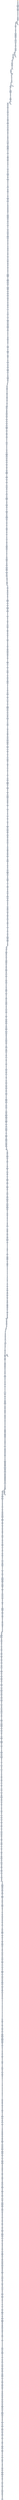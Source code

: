 digraph G {
node[shape=rectangle,style=filled,fillcolor=lightsteelblue,color=lightsteelblue]
bgcolor="transparent"
a0x004ef000pushl_esi[label="start\npushl %esi",color="lightgrey",fillcolor="orange"];
a0x004ef001pushl_eax[label="0x004ef001\npushl %eax"];
a0x004ef002pushl_ebx[label="0x004ef002\npushl %ebx"];
a0x004ef003call_0x004ef009[label="0x004ef003\ncall 0x004ef009"];
a0x004ef009popl_eax[label="0x004ef009\npopl %eax"];
a0x004ef00amovl_eax_ebx[label="0x004ef00a\nmovl %eax, %ebx"];
a0x004ef00cincl_eax[label="0x004ef00c\nincl %eax"];
a0x004ef00dsubl_0xe9000UINT32_eax[label="0x004ef00d\nsubl $0xe9000<UINT32>, %eax"];
a0x004ef012subl_0x100c6b00UINT32_eax[label="0x004ef012\nsubl $0x100c6b00<UINT32>, %eax"];
a0x004ef017addl_0x100c6af7UINT32_eax[label="0x004ef017\naddl $0x100c6af7<UINT32>, %eax"];
a0x004ef01ccmpb_0xffffffccUINT8_ebx_[label="0x004ef01c\ncmpb $0xffffffcc<UINT8>, (%ebx)"];
a0x004ef01fjne_0x004ef03a[label="0x004ef01f\njne 0x004ef03a"];
a0x004ef021movb_0x0UINT8_ebx_[label="0x004ef021\nmovb $0x0<UINT8>, (%ebx)"];
a0x004ef024movl_0x1000UINT32_ebx[label="0x004ef024\nmovl $0x1000<UINT32>, %ebx"];
a0x004ef029pushl_0x1d9b6636UINT32[label="0x004ef029\npushl $0x1d9b6636<UINT32>"];
a0x004ef02epushl_0x1ed1ecc6UINT32[label="0x004ef02e\npushl $0x1ed1ecc6<UINT32>"];
a0x004ef033pushl_ebx[label="0x004ef033\npushl %ebx"];
a0x004ef034pushl_eax[label="0x004ef034\npushl %eax"];
a0x004ef035call_0x004ef044[label="0x004ef035\ncall 0x004ef044"];
a0x004ef044pushl_ebp[label="0x004ef044\npushl %ebp"];
a0x004ef045movl_esp_ebp[label="0x004ef045\nmovl %esp, %ebp"];
a0x004ef047pushl_eax[label="0x004ef047\npushl %eax"];
a0x004ef048pushl_ebx[label="0x004ef048\npushl %ebx"];
a0x004ef049pushl_ecx[label="0x004ef049\npushl %ecx"];
a0x004ef04apushl_esi[label="0x004ef04a\npushl %esi"];
a0x004ef04bmovl_0x8ebp__esi[label="0x004ef04b\nmovl 0x8(%ebp), %esi"];
a0x004ef04emovl_0xcebp__ecx[label="0x004ef04e\nmovl 0xc(%ebp), %ecx"];
a0x004ef051shrl_0x2UINT8_ecx[label="0x004ef051\nshrl $0x2<UINT8>, %ecx"];
a0x004ef054movl_0x10ebp__eax[label="0x004ef054\nmovl 0x10(%ebp), %eax"];
a0x004ef057movl_0x14ebp__ebx[label="0x004ef057\nmovl 0x14(%ebp), %ebx"];
a0x004ef05atestl_ecx_ecx[label="0x004ef05a\ntestl %ecx, %ecx"];
a0x004ef05cje_0x004ef068[label="0x004ef05c\nje 0x004ef068"];
a0x004ef05exorl_eax_esi_[label="0x004ef05e\nxorl %eax, (%esi)"];
a0x004ef060addl_ebx_esi_[label="0x004ef060\naddl %ebx, (%esi)"];
a0x004ef062addl_0x4UINT8_esi[label="0x004ef062\naddl $0x4<UINT8>, %esi"];
a0x004ef065decl_ecx[label="0x004ef065\ndecl %ecx"];
a0x004ef066jmp_0x004ef05a[label="0x004ef066\njmp 0x004ef05a"];
a0x004ef068popl_esi[label="0x004ef068\npopl %esi"];
a0x004ef069popl_ecx[label="0x004ef069\npopl %ecx"];
a0x004ef06apopl_ebx[label="0x004ef06a\npopl %ebx"];
a0x004ef06bpopl_eax[label="0x004ef06b\npopl %eax"];
a0x004ef06cleave_[label="0x004ef06c\nleave "];
a0x004ef06dret_0x10UINT16[label="0x004ef06d\nret $0x10<UINT16>"];
a0x004ef03aaddl_0x14UINT8_eax[label="0x004ef03a\naddl $0x14<UINT8>, %eax"];
a0x004ef03dmovl_eax_0x8esp_[label="0x004ef03d\nmovl %eax, 0x8(%esp)"];
a0x004ef041popl_ebx[label="0x004ef041\npopl %ebx"];
a0x004ef042popl_eax[label="0x004ef042\npopl %eax"];
a0x004ef043ret[label="0x004ef043\nret"];
a0x00406014jmp_0x00407751[label="0x00406014\njmp 0x00407751"];
a0x00407751movl_ebp_eax[label="0x00407751\nmovl %ebp, %eax"];
a0x00407753movl_esp_edx[label="0x00407753\nmovl %esp, %edx"];
a0x00407755pusha_[label="0x00407755\npusha "];
a0x00407756call_0x0040775b[label="0x00407756\ncall 0x0040775b"];
a0x0040775bpopl_ebp[label="0x0040775b\npopl %ebp"];
a0x0040775csubl_0x8f61747UINT32_ebp[label="0x0040775c\nsubl $0x8f61747<UINT32>, %ebp"];
a0x00407762movl_edx_0x8f60009ebp_[label="0x00407762\nmovl %edx, 0x8f60009(%ebp)"];
a0x00407768movl_esi_0x8f614bdebp_[label="0x00407768\nmovl %esi, 0x8f614bd(%ebp)"];
a0x0040776emovl_eax_0x8f60535ebp_[label="0x0040776e\nmovl %eax, 0x8f60535(%ebp)"];
a0x00407774movl_ebx_0x8f60011ebp_[label="0x00407774\nmovl %ebx, 0x8f60011(%ebp)"];
a0x0040777amovl_edi_0x8f607e5ebp_[label="0x0040777a\nmovl %edi, 0x8f607e5(%ebp)"];
a0x00407780movl_0x0UINT32_eax[label="0x00407780\nmovl $0x0<UINT32>, %eax"];
a0x00407785testl_eax_eax[label="0x00407785\ntestl %eax, %eax"];
a0x00407787je_0x00407796[label="0x00407787\nje 0x00407796"];
a0x00407796movl_0x24esp__eax[label="0x00407796\nmovl 0x24(%esp), %eax"];
a0x0040779acmpl_0x0UINT8_0x8f60275ebp_[label="0x0040779a\ncmpl $0x0<UINT8>, 0x8f60275(%ebp)"];
a0x004077a1je_0x004077a9[label="0x004077a1\nje 0x004077a9"];
a0x004077a9cmpl_0x0UINT8_0x8f604e5ebp_[label="0x004077a9\ncmpl $0x0<UINT8>, 0x8f604e5(%ebp)"];
a0x004077b0je_0x004077be[label="0x004077b0\nje 0x004077be"];
a0x004077bepushl_0x45UINT8[label="0x004077be\npushl $0x45<UINT8>"];
a0x004077c0call_0x00407868[label="0x004077c0\ncall 0x00407868"];
a0x00407868pushl_ebp[label="0x00407868\npushl %ebp"];
a0x00407869movl_esp_ebp[label="0x00407869\nmovl %esp, %ebp"];
a0x0040786bsubl_0x28UINT8_esp[label="0x0040786b\nsubl $0x28<UINT8>, %esp"];
a0x0040786epusha_[label="0x0040786e\npusha "];
a0x0040786fcall_0x00407874[label="0x0040786f\ncall 0x00407874"];
a0x00407874popl_edx[label="0x00407874\npopl %edx"];
a0x00407875subl_0x8f61860UINT32_edx[label="0x00407875\nsubl $0x8f61860<UINT32>, %edx"];
a0x0040787bmovl_edx_ebx[label="0x0040787b\nmovl %edx, %ebx"];
a0x0040787dmovl_0x0UINT32__4ebp_[label="0x0040787d\nmovl $0x0<UINT32>, -4(%ebp)"];
a0x00407884movl__4ebp__eax[label="0x00407884\nmovl -4(%ebp), %eax"];
a0x00407887incl_eax[label="0x00407887\nincl %eax"];
a0x00407888movl_eax__4ebp_[label="0x00407888\nmovl %eax, -4(%ebp)"];
a0x0040788bcmpl_0x80UINT32__4ebp_[label="0x0040788b\ncmpl $0x80<UINT32>, -4(%ebp)"];
a0x00407892je_0x004078a3[label="0x00407892\nje 0x004078a3"];
a0x00407894movl_0x8ebp__eax[label="0x00407894\nmovl 0x8(%ebp), %eax"];
a0x00407897movl_eax_0x8f617caebx_[label="0x00407897\nmovl %eax, 0x8f617ca(%ebx)"];
a0x0040789dincl_0x8ebp_[label="0x0040789d\nincl 0x8(%ebp)"];
a0x004078a0incl_ebx[label="0x004078a0\nincl %ebx"];
a0x004078a1jmp_0x00407884[label="0x004078a1\njmp 0x00407884"];
a0x004078a3movl_eax__8ebp_[label="0x004078a3\nmovl %eax, -8(%ebp)"];
a0x004078a6popa_[label="0x004078a6\npopa "];
a0x004078a7movl__8ebp__eax[label="0x004078a7\nmovl -8(%ebp), %eax"];
a0x004078aaleave_[label="0x004078aa\nleave "];
a0x004078abret_0x4UINT16[label="0x004078ab\nret $0x4<UINT16>"];
a0x004077c5pushl_0x783749aUINT32[label="0x004077c5\npushl $0x783749a<UINT32>"];
a0x004077cacall_0x004078ae[label="0x004077ca\ncall 0x004078ae"];
a0x004078aepushl_ebp[label="0x004078ae\npushl %ebp"];
a0x004078afmovl_esp_ebp[label="0x004078af\nmovl %esp, %ebp"];
a0x004078b1subl_0x84UINT32_esp[label="0x004078b1\nsubl $0x84<UINT32>, %esp"];
a0x004078b7pusha_[label="0x004078b7\npusha "];
a0x004078b8call_0x004078bd[label="0x004078b8\ncall 0x004078bd"];
a0x004078bdpopl_edx[label="0x004078bd\npopl %edx"];
a0x004078besubl_0x8f618a9UINT32_edx[label="0x004078be\nsubl $0x8f618a9<UINT32>, %edx"];
a0x004078c4leal__132ebp__eax[label="0x004078c4\nleal -132(%ebp), %eax"];
a0x004078camovl_0x8ebp__ebx[label="0x004078ca\nmovl 0x8(%ebp), %ebx"];
a0x004078cdmovl_0x0UINT32__4ebp_[label="0x004078cd\nmovl $0x0<UINT32>, -4(%ebp)"];
a0x004078d4movl__4ebp__ecx[label="0x004078d4\nmovl -4(%ebp), %ecx"];
a0x004078d7roll_ebx[label="0x004078d7\nroll %ebx"];
a0x004078d9movb_bl_eax_[label="0x004078d9\nmovb %bl, (%eax)"];
a0x004078dbincl_ecx[label="0x004078db\nincl %ecx"];
a0x004078dcmovl_ecx__4ebp_[label="0x004078dc\nmovl %ecx, -4(%ebp)"];
a0x004078dfcmpl_0x80UINT32__4ebp_[label="0x004078df\ncmpl $0x80<UINT32>, -4(%ebp)"];
a0x004078e6jne_0x004078d4[label="0x004078e6\njne 0x004078d4"];
a0x004078e8movl_0x0UINT32__4ebp_[label="0x004078e8\nmovl $0x0<UINT32>, -4(%ebp)"];
a0x004078efleal_0x8f617caedx__edi[label="0x004078ef\nleal 0x8f617ca(%edx), %edi"];
a0x004078f5leal__132ebp__esi[label="0x004078f5\nleal -132(%ebp), %esi"];
a0x004078fbmovb_esi__cl[label="0x004078fb\nmovb (%esi), %cl"];
a0x004078fdmovl_0x1f4UINT32_ebx[label="0x004078fd\nmovl $0x1f4<UINT32>, %ebx"];
a0x00407902movl_0x785437abUINT32_eax[label="0x00407902\nmovl $0x785437ab<UINT32>, %eax"];
a0x00407907rcll_cl_eax[label="0x00407907\nrcll %cl, %eax"];
a0x00407909movb_edi__cl[label="0x00407909\nmovb (%edi), %cl"];
a0x0040790brcll_cl_eax[label="0x0040790b\nrcll %cl, %eax"];
a0x0040790ddecl_ebx[label="0x0040790d\ndecl %ebx"];
a0x0040790ejne_0x00407907[label="0x0040790e\njne 0x00407907"];
a0x00407910imull_ebx_eax[label="0x00407910\nimull %ebx, %eax"];
a0x00407913incl_edi[label="0x00407913\nincl %edi"];
a0x00407914incl_esi[label="0x00407914\nincl %esi"];
a0x00407915movl__4ebp__ecx[label="0x00407915\nmovl -4(%ebp), %ecx"];
a0x00407918incl_ecx[label="0x00407918\nincl %ecx"];
a0x00407919movl_ecx__4ebp_[label="0x00407919\nmovl %ecx, -4(%ebp)"];
a0x0040791ccmpl_0x80UINT32_ecx[label="0x0040791c\ncmpl $0x80<UINT32>, %ecx"];
a0x00407922jne_0x004078fb[label="0x00407922\njne 0x004078fb"];
a0x00407924popa_[label="0x00407924\npopa "];
a0x00407925leave_[label="0x00407925\nleave "];
a0x00407926ret_0x4UINT16[label="0x00407926\nret $0x4<UINT16>"];
a0x004077cfpushl_0xa894b25UINT32[label="0x004077cf\npushl $0xa894b25<UINT32>"];
a0x004077d4call_0x004078ae[label="0x004077d4\ncall 0x004078ae"];
a0x004077d9jmp_0x00407929[label="0x004077d9\njmp 0x00407929"];
a0x00407929movl_0x7000UINT32_ecx[label="0x00407929\nmovl $0x7000<UINT32>, %ecx"];
a0x0040792eleal_0x8f61926ebp__edi[label="0x0040792e\nleal 0x8f61926(%ebp), %edi"];
a0x00407934decb_edi_[label="0x00407934\ndecb (%edi)"];
a0x00407936incl_edi[label="0x00407936\nincl %edi"];
a0x00407937decl_ecx[label="0x00407937\ndecl %ecx"];
a0x00407938jne_0x00407934[label="0x00407938\njne 0x00407934"];
a0x0040793amovl_0x48692121UINT32_eax[label="0x0040793a\nmovl $0x48692121<UINT32>, %eax"];
a0x0040793fmovl_0xf0006000UINT32_edx[label="0x0040793f\nmovl $0xf0006000<UINT32>, %edx"];
a0x00407944subl_0xf0000000UINT32_edx[label="0x00407944\nsubl $0xf0000000<UINT32>, %edx"];
a0x0040794aleal_0x8f61a60ebp__eax[label="0x0040794a\nleal 0x8f61a60(%ebp), %eax"];
a0x00407950pushl_eax[label="0x00407950\npushl %eax"];
a0x00407951pushl_fs_0[label="0x00407951\npushl %fs:0"];
a0x00407958movl_esp_fs_0[label="0x00407958\nmovl %esp, %fs:0"];
a0x0040795fcall_0x00407964[label="0x0040795f\ncall 0x00407964"];
a0x00407964popl_eax[label="0x00407964\npopl %eax"];
a0x00407965clc_[label="0x00407965\nclc "];
a0x00407966movl_edx_ebx[label="0x00407966\nmovl %edx, %ebx"];
a0x00407968subl_edx_eax[label="0x00407968\nsubl %edx, %eax"];
a0x0040796amovw_0xfffff345UINT16_bx[label="0x0040796a\nmovw $0xfffff345<UINT16>, %bx"];
a0x0040796eandl_0xfffff000UINT32_eax[label="0x0040796e\nandl $0xfffff000<UINT32>, %eax"];
a0x00407973movl_edx_ecx[label="0x00407973\nmovl %edx, %ecx"];
a0x00407975xorl_edi_edi[label="0x00407975\nxorl %edi, %edi"];
a0x00407977cmpw_0x5a4dUINT16_eax_[label="0x00407977\ncmpw $0x5a4d<UINT16>, (%eax)"];
a0x0040797cjne_0x0040798c[label="0x0040797c\njne 0x0040798c"];
a0x0040798csubl_0x1000UINT32_eax[label="0x0040798c\nsubl $0x1000<UINT32>, %eax"];
a0x00407991incl_edi[label="0x00407991\nincl %edi"];
a0x00407992jmp_0x00407977[label="0x00407992\njmp 0x00407977"];
a0x0040797emovzwl_0x3ceax__edx[label="0x0040797e\nmovzwl 0x3c(%eax), %edx"];
a0x00407982addl_eax_edx[label="0x00407982\naddl %eax, %edx"];
a0x00407984cmpl_0x4550UINT32_edx_[label="0x00407984\ncmpl $0x4550<UINT32>, (%edx)"];
a0x0040798aje_0x00407994[label="0x0040798a\nje 0x00407994"];
a0x00407994movl_eax_0x8f60551ebp_[label="0x00407994\nmovl %eax, 0x8f60551(%ebp)"];
a0x0040799apopl_fs_0[label="0x0040799a\npopl %fs:0"];
a0x004079a1addl_0x4UINT8_esp[label="0x004079a1\naddl $0x4<UINT8>, %esp"];
a0x004079a4leal_0x8f61a73ebp__edx[label="0x004079a4\nleal 0x8f61a73(%ebp), %edx"];
a0x004079aapushl_edx[label="0x004079aa\npushl %edx"];
a0x004079abpushl_fs_0[label="0x004079ab\npushl %fs:0"];
a0x004079b2movl_esp_fs_0[label="0x004079b2\nmovl %esp, %fs:0"];
a0x004079b9movl_eax_edx[label="0x004079b9\nmovl %eax, %edx"];
a0x004079bbaddl_ecx_eax[label="0x004079bb\naddl %ecx, %eax"];
a0x004079bdsubl_0x1000UINT32_eax[label="0x004079bd\nsubl $0x1000<UINT32>, %eax"];
a0x004079c2movl_0x1UINT32_esi[label="0x004079c2\nmovl $0x1<UINT32>, %esi"];
a0x004079c7testl_esi_esi[label="0x004079c7\ntestl %esi, %esi"];
a0x004079c9je_0x004079f7[label="0x004079c9\nje 0x004079f7"];
a0x004079cbmovl_0x506dUINT32_esi[label="0x004079cb\nmovl $0x506d<UINT32>, %esi"];
a0x004079d0testl_esi_esi[label="0x004079d0\ntestl %esi, %esi"];
a0x004079d2jne_0x004079df[label="0x004079d2\njne 0x004079df"];
a0x004079dfaddl_edx_esi[label="0x004079df\naddl %edx, %esi"];
a0x004079e1movl_0x10esi__esi[label="0x004079e1\nmovl 0x10(%esi), %esi"];
a0x004079e4addl_edx_esi[label="0x004079e4\naddl %edx, %esi"];
a0x004079e6movl_esi_ecx[label="0x004079e6\nmovl %esi, %ecx"];
a0x004079e8addl_0x8UINT8_ecx[label="0x004079e8\naddl $0x8<UINT8>, %ecx"];
a0x004079ebmovl_ecx_0x8f60825ebp_[label="0x004079eb\nmovl %ecx, 0x8f60825(%ebp)"];
a0x004079f1movl_esi__esi[label="0x004079f1\nmovl (%esi), %esi"];
a0x004079f3movl_esi_ecx[label="0x004079f3\nmovl %esi, %ecx"];
a0x004079f5jmp_0x00407a03[label="0x004079f5\njmp 0x00407a03"];
a0x00407a03andl_0xffff0000UINT32_esi[label="0x00407a03\nandl $0xffff0000<UINT32>, %esi"];
a0x00407a09cmpl_0x80000000UINT32_esi[label="0x00407a09\ncmpl $0x80000000<UINT32>, %esi"];
a0x00407a0fjbe_0x00407a42[label="0x00407a0f\njbe 0x00407a42"];
a0x00407a42xorl_eax_eax[label="0x00407a42\nxorl %eax, %eax"];
a0x00407a44cmpl_0x32UINT8_eax[label="0x00407a44\ncmpl $0x32<UINT8>, %eax"];
a0x00407a47je_0x00407a68[label="0x00407a47\nje 0x00407a68"];
a0x00407a49cmpw_0x5a4dUINT16_esi_[label="0x00407a49\ncmpw $0x5a4d<UINT16>, (%esi)"];
a0x00407a4eje_0x00407a59[label="0x00407a4e\nje 0x00407a59"];
a0x00407a59movl_0x3cesi__edi[label="0x00407a59\nmovl 0x3c(%esi), %edi"];
a0x00407a5caddl_esi_edi[label="0x00407a5c\naddl %esi, %edi"];
a0x00407a5ecmpl_0x4550UINT32_edi_[label="0x00407a5e\ncmpl $0x4550<UINT32>, (%edi)"];
a0x00407a64je_0x00407aaa[label="0x00407a64\nje 0x00407aaa"];
a0x00407aaaxchgl_eax_esi[label="0x00407aaa\nxchgl %eax, %esi"];
a0x00407aabpopl_fs_0[label="0x00407aab\npopl %fs:0"];
a0x00407ab2addl_0x4UINT8_esp[label="0x00407ab2\naddl $0x4<UINT8>, %esp"];
a0x00407ab5jmp_0x00407ac0[label="0x00407ab5\njmp 0x00407ac0"];
a0x00407ac0pushl_ebx[label="0x00407ac0\npushl %ebx"];
a0x00407ac1movb_al_bl[label="0x00407ac1\nmovb %al, %bl"];
a0x00407ac3popl_ebx[label="0x00407ac3\npopl %ebx"];
a0x00407ac4movl_esi_ebx[label="0x00407ac4\nmovl %esi, %ebx"];
a0x00407ac6movw_ds_cx[label="0x00407ac6\nmovw %ds, %cx"];
a0x00407ac9andb_0x4UINT8_cl[label="0x00407ac9\nandb $0x4<UINT8>, %cl"];
a0x00407accjmp_0x00407ad6[label="0x00407acc\njmp 0x00407ad6"];
a0x00407ad6jmp_0x00407ae6[label="0x00407ad6\njmp 0x00407ae6"];
a0x00407ae6testb_cl_cl[label="0x00407ae6\ntestb %cl, %cl"];
a0x00407ae8jne_0x00407b24[label="0x00407ae8\njne 0x00407b24"];
a0x00407aeemovl_0x59c18191UINT32_ebx[label="0x00407aee\nmovl $0x59c18191<UINT32>, %ebx"];
a0x00407af3clc_[label="0x00407af3\nclc "];
a0x00407af4movl_0x1UINT32_0x8f60c2debp_[label="0x00407af4\nmovl $0x1<UINT32>, 0x8f60c2d(%ebp)"];
a0x00407afecall_0x00407b17[label="0x00407afe\ncall 0x00407b17"];
a0x00407b17movl_0x749bfa20UINT32_ebx[label="0x00407b17\nmovl $0x749bfa20<UINT32>, %ebx"];
a0x00407b1cpopl_ebx[label="0x00407b1c\npopl %ebx"];
a0x00407b1djmp_0x00407b82[label="0x00407b1d\njmp 0x00407b82"];
a0x00407b82movl_eax_0x8f60285ebp_[label="0x00407b82\nmovl %eax, 0x8f60285(%ebp)"];
a0x00407b88movl_0x459d9338UINT32_ebx[label="0x00407b88\nmovl $0x459d9338<UINT32>, %ebx"];
a0x00407b8dmovl_eax_0x8f6052debp_[label="0x00407b8d\nmovl %eax, 0x8f6052d(%ebp)"];
a0x00407b93movb_0x2aUINT8_bh[label="0x00407b93\nmovb $0x2a<UINT8>, %bh"];
a0x00407b95leal_0x8f6173debp__eax[label="0x00407b95\nleal 0x8f6173d(%ebp), %eax"];
a0x00407b9bmovl_0x4643b048UINT32_ebx[label="0x00407b9b\nmovl $0x4643b048<UINT32>, %ebx"];
a0x00407ba0stc_[label="0x00407ba0\nstc "];
a0x00407ba1movl_eax_0x8f6083debp_[label="0x00407ba1\nmovl %eax, 0x8f6083d(%ebp)"];
a0x00407ba7pusha_[label="0x00407ba7\npusha "];
a0x00407ba8jmp_0x00407bb3[label="0x00407ba8\njmp 0x00407bb3"];
a0x00407bb3pusha_[label="0x00407bb3\npusha "];
a0x00407bb4sbbl_0x45814ce4UINT32_ecx[label="0x00407bb4\nsbbl $0x45814ce4<UINT32>, %ecx"];
a0x00407bbamovw_di_cx[label="0x00407bba\nmovw %di, %cx"];
a0x00407bbdpopa_[label="0x00407bbd\npopa "];
a0x00407bbepopa_[label="0x00407bbe\npopa "];
a0x00407bbfmovl_0x1UINT32_eax[label="0x00407bbf\nmovl $0x1<UINT32>, %eax"];
a0x00407bc4movl_esi_ebx[label="0x00407bc4\nmovl %esi, %ebx"];
a0x00407bc6addb_0xffffffebUINT8_bl[label="0x00407bc6\naddb $0xffffffeb<UINT8>, %bl"];
a0x00407bc9movl_eax_0x8f6087debp_[label="0x00407bc9\nmovl %eax, 0x8f6087d(%ebp)"];
a0x00407bcfjno_0x00407bdd[label="0x00407bcf\njno 0x00407bdd"];
a0x00407bddmovl_0x0UINT32_eax[label="0x00407bdd\nmovl $0x0<UINT32>, %eax"];
a0x00407be2movb_0xffffffe2UINT8_bh[label="0x00407be2\nmovb $0xffffffe2<UINT8>, %bh"];
a0x00407be4testl_eax_eax[label="0x00407be4\ntestl %eax, %eax"];
a0x00407be6je_0x00407c53[label="0x00407be6\nje 0x00407c53"];
a0x00407c53movl_eax_eax[label="0x00407c53\nmovl %eax, %eax"];
a0x00407c55call_0x00407c5a[label="0x00407c55\ncall 0x00407c5a"];
a0x00407c5apopl_eax[label="0x00407c5a\npopl %eax"];
a0x00407c5bmovl_ebp_0x28eax_[label="0x00407c5b\nmovl %ebp, 0x28(%eax)"];
a0x00407c5epopa_[label="0x00407c5e\npopa "];
a0x00407c5fcall_0x00407c71[label="0x00407c5f\ncall 0x00407c71"];
a0x00407c71pushl_fs_0[label="0x00407c71\npushl %fs:0"];
a0x00407c78movl_esp_fs_0[label="0x00407c78\nmovl %esp, %fs:0"];
a0x00407c7fsti_[label="0x00407c7f\nsti "];
a0x00407c80pusha_[label="0x00407c80\npusha "];
a0x00407c81movl_0xf74a6014UINT32_ebp[label="0x00407c81\nmovl $0xf74a6014<UINT32>, %ebp"];
a0x00407c86jmp_0x00407e8b[label="0x00407c86\njmp 0x00407e8b"];
a0x00407e8bpushl_ebp[label="0x00407e8b\npushl %ebp"];
a0x00407e8cmovl_0x706bUINT32_ebp[label="0x00407e8c\nmovl $0x706b<UINT32>, %ebp"];
a0x00407e91pushl_ebp[label="0x00407e91\npushl %ebp"];
a0x00407e92movl_esp_ebp[label="0x00407e92\nmovl %esp, %ebp"];
a0x00407e94pushl_ecx[label="0x00407e94\npushl %ecx"];
a0x00407e95movl_0x431e2affUINT32_ecx[label="0x00407e95\nmovl $0x431e2aff<UINT32>, %ecx"];
a0x00407e9aorl_0x50ea5c1dUINT32_ecx[label="0x00407e9a\norl $0x50ea5c1d<UINT32>, %ecx"];
a0x00407ea0xorl_0x53fe7efbUINT32_ecx[label="0x00407ea0\nxorl $0x53fe7efb<UINT32>, %ecx"];
a0x00407ea6addl_ecx_ebp[label="0x00407ea6\naddl %ecx, %ebp"];
a0x00407ea8popl_ecx[label="0x00407ea8\npopl %ecx"];
a0x00407ea9pushl_0x20e0UINT32[label="0x00407ea9\npushl $0x20e0<UINT32>"];
a0x00407eaemovl_eax_esp_[label="0x00407eae\nmovl %eax, (%esp)"];
a0x00407eb1pushl_edi[label="0x00407eb1\npushl %edi"];
a0x00407eb2movl_0x565f645aUINT32_edi[label="0x00407eb2\nmovl $0x565f645a<UINT32>, %edi"];
a0x00407eb7movl_0x565f645eUINT32_eax[label="0x00407eb7\nmovl $0x565f645e<UINT32>, %eax"];
a0x00407ebcxorl_edi_eax[label="0x00407ebc\nxorl %edi, %eax"];
a0x00407ebepopl_edi[label="0x00407ebe\npopl %edi"];
a0x00407ebfsubl_eax_ebp[label="0x00407ebf\nsubl %eax, %ebp"];
a0x00407ec1popl_eax[label="0x00407ec1\npopl %eax"];
a0x00407ec2pushl_ebp[label="0x00407ec2\npushl %ebp"];
a0x00407ec3pushl_0x4esp_[label="0x00407ec3\npushl 0x4(%esp)"];
a0x00407ec7popl_ebp[label="0x00407ec7\npopl %ebp"];
a0x00407ec8popl_esp_[label="0x00407ec8\npopl (%esp)"];
a0x00407ecbmovl_esp__esp[label="0x00407ecb\nmovl (%esp), %esp"];
a0x00407ecemovl_ebp_esp_[label="0x00407ece\nmovl %ebp, (%esp)"];
a0x00407ed1subl_0x5fda4096UINT32_esp_[label="0x00407ed1\nsubl $0x5fda4096<UINT32>, (%esp)"];
a0x00407ed8pushl_esp_[label="0x00407ed8\npushl (%esp)"];
a0x00407edbpopl_eax[label="0x00407edb\npopl %eax"];
a0x00407edcpushl_0x41d2UINT32[label="0x00407edc\npushl $0x41d2<UINT32>"];
a0x00407ee1movl_edx_esp_[label="0x00407ee1\nmovl %edx, (%esp)"];
a0x00407ee4movl_esp_edx[label="0x00407ee4\nmovl %esp, %edx"];
a0x00407ee6addl_0x4UINT32_edx[label="0x00407ee6\naddl $0x4<UINT32>, %edx"];
a0x00407eecaddl_0x4UINT32_edx[label="0x00407eec\naddl $0x4<UINT32>, %edx"];
a0x00407ef2pushl_edx[label="0x00407ef2\npushl %edx"];
a0x00407ef3pushl_0x4esp_[label="0x00407ef3\npushl 0x4(%esp)"];
a0x00407ef7popl_edx[label="0x00407ef7\npopl %edx"];
a0x00407ef8popl_esp_[label="0x00407ef8\npopl (%esp)"];
a0x00407efbpopl_esp[label="0x00407efb\npopl %esp"];
a0x00407efcpushl_0x16aeUINT32[label="0x00407efc\npushl $0x16ae<UINT32>"];
a0x00407f01movl_ecx_esp_[label="0x00407f01\nmovl %ecx, (%esp)"];
a0x00407f04pushl_ebx[label="0x00407f04\npushl %ebx"];
a0x00407f05movl_0x6f2d10a2UINT32_ebx[label="0x00407f05\nmovl $0x6f2d10a2<UINT32>, %ebx"];
a0x00407f0asubl_0x6a882394UINT32_ebx[label="0x00407f0a\nsubl $0x6a882394<UINT32>, %ebx"];
a0x00407f10shrl_0x6UINT8_ebx[label="0x00407f10\nshrl $0x6<UINT8>, %ebx"];
a0x00407f13pushl_ecx[label="0x00407f13\npushl %ecx"];
a0x00407f14movl_0x504534acUINT32_ecx[label="0x00407f14\nmovl $0x504534ac<UINT32>, %ecx"];
a0x00407f19addl_0x4ff31e72UINT32_ecx[label="0x00407f19\naddl $0x4ff31e72<UINT32>, %ecx"];
a0x00407f1fsubl_ecx_ebx[label="0x00407f1f\nsubl %ecx, %ebx"];
a0x00407f21popl_ecx[label="0x00407f21\npopl %ecx"];
a0x00407f22movl_ebx_ecx[label="0x00407f22\nmovl %ebx, %ecx"];
a0x00407f24popl_ebx[label="0x00407f24\npopl %ebx"];
a0x00407f25addl_ecx_eax[label="0x00407f25\naddl %ecx, %eax"];
a0x00407f27movl_esp__ecx[label="0x00407f27\nmovl (%esp), %ecx"];
a0x00407f2aaddl_0x4UINT32_esp[label="0x00407f2a\naddl $0x4<UINT32>, %esp"];
a0x00407f30popl_ebp[label="0x00407f30\npopl %ebp"];
a0x00407f31pushl_0x5a08UINT32[label="0x00407f31\npushl $0x5a08<UINT32>"];
a0x00407f36movl_ebx_esp_[label="0x00407f36\nmovl %ebx, (%esp)"];
a0x00407f39movl_edx_esp_[label="0x00407f39\nmovl %edx, (%esp)"];
a0x00407f3cmovl_esp_edx[label="0x00407f3c\nmovl %esp, %edx"];
a0x00407f3epushl_0x1daaUINT32[label="0x00407f3e\npushl $0x1daa<UINT32>"];
a0x00407f43movl_ecx_esp_[label="0x00407f43\nmovl %ecx, (%esp)"];
a0x00407f46movl_0x4UINT32_ecx[label="0x00407f46\nmovl $0x4<UINT32>, %ecx"];
a0x00407f4baddl_ecx_edx[label="0x00407f4b\naddl %ecx, %edx"];
a0x00407f4dpopl_ecx[label="0x00407f4d\npopl %ecx"];
a0x00407f4epushl_ebp[label="0x00407f4e\npushl %ebp"];
a0x00407f4fpushl_eax[label="0x00407f4f\npushl %eax"];
a0x00407f50movl_0x3fe611c2UINT32_eax[label="0x00407f50\nmovl $0x3fe611c2<UINT32>, %eax"];
a0x00407f55addl_0xffffffffUINT32_eax[label="0x00407f55\naddl $0xffffffff<UINT32>, %eax"];
a0x00407f5ashll_0x4UINT8_eax[label="0x00407f5a\nshll $0x4<UINT8>, %eax"];
a0x00407f5daddl_0x14071bb8UINT32_eax[label="0x00407f5d\naddl $0x14071bb8<UINT32>, %eax"];
a0x00407f62subl_0x4UINT32_esp[label="0x00407f62\nsubl $0x4<UINT32>, %esp"];
a0x00407f68movl_esi_esp_[label="0x00407f68\nmovl %esi, (%esp)"];
a0x00407f6bmovl_0x21115c26UINT32_esi[label="0x00407f6b\nmovl $0x21115c26<UINT32>, %esi"];
a0x00407f70andl_esi_eax[label="0x00407f70\nandl %esi, %eax"];
a0x00407f72popl_esi[label="0x00407f72\npopl %esi"];
a0x00407f73xorl_0x6b6f6879UINT32_eax[label="0x00407f73\nxorl $0x6b6f6879<UINT32>, %eax"];
a0x00407f78movl_eax_ebp[label="0x00407f78\nmovl %eax, %ebp"];
a0x00407f7apopl_eax[label="0x00407f7a\npopl %eax"];
a0x00407f7baddl_0x137c3e3eUINT32_ebp[label="0x00407f7b\naddl $0x137c3e3e<UINT32>, %ebp"];
a0x00407f81pushl_ecx[label="0x00407f81\npushl %ecx"];
a0x00407f82pushl_ebp[label="0x00407f82\npushl %ebp"];
a0x00407f83movl_0x36c575f5UINT32_ebp[label="0x00407f83\nmovl $0x36c575f5<UINT32>, %ebp"];
a0x00407f88movl_ebp_ecx[label="0x00407f88\nmovl %ebp, %ecx"];
a0x00407f8apopl_ebp[label="0x00407f8a\npopl %ebp"];
a0x00407f8baddl_ecx_ebp[label="0x00407f8b\naddl %ecx, %ebp"];
a0x00407f8dpopl_ecx[label="0x00407f8d\npopl %ecx"];
a0x00407f8epushl_esi[label="0x00407f8e\npushl %esi"];
a0x00407f8fpushl_ecx[label="0x00407f8f\npushl %ecx"];
a0x00407f90movl_0x6f2e0e37UINT32_ecx[label="0x00407f90\nmovl $0x6f2e0e37<UINT32>, %ecx"];
a0x00407f95movl_ecx_esi[label="0x00407f95\nmovl %ecx, %esi"];
a0x00407f97popl_ecx[label="0x00407f97\npopl %ecx"];
a0x00407f98subl_0x52f53daeUINT32_ebp[label="0x00407f98\nsubl $0x52f53dae<UINT32>, %ebp"];
a0x00407f9eaddl_esi_ebp[label="0x00407f9e\naddl %esi, %ebp"];
a0x00407fa0addl_0x52f53daeUINT32_ebp[label="0x00407fa0\naddl $0x52f53dae<UINT32>, %ebp"];
a0x00407fa6movl_esp__esi[label="0x00407fa6\nmovl (%esp), %esi"];
a0x00407fa9addl_0x4UINT32_esp[label="0x00407fa9\naddl $0x4<UINT32>, %esp"];
a0x00407fafincl_ebp[label="0x00407faf\nincl %ebp"];
a0x00407fb0subl_0x1UINT8_ebp[label="0x00407fb0\nsubl $0x1<UINT8>, %ebp"];
a0x00407fb3subl_0x24df3edfUINT32_ebp[label="0x00407fb3\nsubl $0x24df3edf<UINT32>, %ebp"];
a0x00407fb9addl_0x472164c6UINT32_edx[label="0x00407fb9\naddl $0x472164c6<UINT32>, %edx"];
a0x00407fbfsubl_ebp_edx[label="0x00407fbf\nsubl %ebp, %edx"];
a0x00407fc1subl_0x472164c6UINT32_edx[label="0x00407fc1\nsubl $0x472164c6<UINT32>, %edx"];
a0x00407fc7popl_ebp[label="0x00407fc7\npopl %ebp"];
a0x00407fc8xorl_esp__edx[label="0x00407fc8\nxorl (%esp), %edx"];
a0x00407fcbxorl_edx_esp_[label="0x00407fcb\nxorl %edx, (%esp)"];
a0x00407fcexorl_esp__edx[label="0x00407fce\nxorl (%esp), %edx"];
a0x00407fd1popl_esp[label="0x00407fd1\npopl %esp"];
a0x00407fd2movl_eax_esp_[label="0x00407fd2\nmovl %eax, (%esp)"];
a0x00407fd5jmp_0x00407fda[label="0x00407fd5\njmp 0x00407fda"];
a0x00407fdacall_0x00407fdf[label="0x00407fda\ncall 0x00407fdf"];
a0x00407fdfpushl_esp_[label="0x00407fdf\npushl (%esp)"];
a0x00407fe2pushl_esp_[label="0x00407fe2\npushl (%esp)"];
a0x00407fe5popl_ebx[label="0x00407fe5\npopl %ebx"];
a0x00407fe6addl_0x4UINT8_esp[label="0x00407fe6\naddl $0x4<UINT8>, %esp"];
a0x00407fe9pushl_eax[label="0x00407fe9\npushl %eax"];
a0x00407feamovl_esp_eax[label="0x00407fea\nmovl %esp, %eax"];
a0x00407fecaddl_0x4UINT32_eax[label="0x00407fec\naddl $0x4<UINT32>, %eax"];
a0x00407ff1pushl_ebp[label="0x00407ff1\npushl %ebp"];
a0x00407ff2movl_0x4UINT32_ebp[label="0x00407ff2\nmovl $0x4<UINT32>, %ebp"];
a0x00407ff7subl_ebp_eax[label="0x00407ff7\nsubl %ebp, %eax"];
a0x00407ff9popl_ebp[label="0x00407ff9\npopl %ebp"];
a0x00407ffaxchgl_eax_esp_[label="0x00407ffa\nxchgl %eax, (%esp)"];
a0x00407ffdpopl_esp[label="0x00407ffd\npopl %esp"];
a0x00407ffemovl_ebx_esp_[label="0x00407ffe\nmovl %ebx, (%esp)"];
a0x00408001pushl_0x162UINT32[label="0x00408001\npushl $0x162<UINT32>"];
a0x00408006pushl_esp[label="0x00408006\npushl %esp"];
a0x00408007popl_esp_[label="0x00408007\npopl (%esp)"];
a0x0040800apushl_ecx[label="0x0040800a\npushl %ecx"];
a0x0040800bmovl_0x2bff1665UINT32_ecx[label="0x0040800b\nmovl $0x2bff1665<UINT32>, %ecx"];
a0x00408010pushl_ecx[label="0x00408010\npushl %ecx"];
a0x00408011notl_esp_[label="0x00408011\nnotl (%esp)"];
a0x00408014movl_esp__ecx[label="0x00408014\nmovl (%esp), %ecx"];
a0x00408017addl_0x4UINT8_esp[label="0x00408017\naddl $0x4<UINT8>, %esp"];
a0x0040801anotl_ecx[label="0x0040801a\nnotl %ecx"];
a0x0040801csubl_0x2bff1661UINT32_ecx[label="0x0040801c\nsubl $0x2bff1661<UINT32>, %ecx"];
a0x00408022addl_ecx_0x4esp_[label="0x00408022\naddl %ecx, 0x4(%esp)"];
a0x00408026popl_ecx[label="0x00408026\npopl %ecx"];
a0x00408027movl_esp__ebx[label="0x00408027\nmovl (%esp), %ebx"];
a0x0040802aaddl_0x4UINT8_esp[label="0x0040802a\naddl $0x4<UINT8>, %esp"];
a0x0040802dpushl_ecx[label="0x0040802d\npushl %ecx"];
a0x0040802emovl_0x4UINT32_ecx[label="0x0040802e\nmovl $0x4<UINT32>, %ecx"];
a0x00408033addl_ecx_ebx[label="0x00408033\naddl %ecx, %ebx"];
a0x00408035popl_ecx[label="0x00408035\npopl %ecx"];
a0x00408036pushl_edx[label="0x00408036\npushl %edx"];
a0x00408037movl_0x4UINT32_edx[label="0x00408037\nmovl $0x4<UINT32>, %edx"];
a0x0040803caddl_edx_ebx[label="0x0040803c\naddl %edx, %ebx"];
a0x0040803epopl_edx[label="0x0040803e\npopl %edx"];
a0x0040803fxorl_esp__ebx[label="0x0040803f\nxorl (%esp), %ebx"];
a0x00408042xorl_ebx_esp_[label="0x00408042\nxorl %ebx, (%esp)"];
a0x00408045xorl_esp__ebx[label="0x00408045\nxorl (%esp), %ebx"];
a0x00408048movl_esp__esp[label="0x00408048\nmovl (%esp), %esp"];
a0x0040804bpushl_eax[label="0x0040804b\npushl %eax"];
a0x0040804cmovl_edx_esp_[label="0x0040804c\nmovl %edx, (%esp)"];
a0x0040804fpushl_eax[label="0x0040804f\npushl %eax"];
a0x00408050movl_0x16d813a8UINT32_eax[label="0x00408050\nmovl $0x16d813a8<UINT32>, %eax"];
a0x00408055xorl_0x3c866824UINT32_eax[label="0x00408055\nxorl $0x3c866824<UINT32>, %eax"];
a0x0040805aaddl_0x76e0480dUINT32_eax[label="0x0040805a\naddl $0x76e0480d<UINT32>, %eax"];
a0x0040805fsubl_0x362e531bUINT32_eax[label="0x0040805f\nsubl $0x362e531b<UINT32>, %eax"];
a0x00408064movl_eax_edx[label="0x00408064\nmovl %eax, %edx"];
a0x00408066popl_eax[label="0x00408066\npopl %eax"];
a0x00408067pushl_ebp[label="0x00408067\npushl %ebp"];
a0x00408068movl_edi_esp_[label="0x00408068\nmovl %edi, (%esp)"];
a0x0040806bmovl_0x707d6b06UINT32_edi[label="0x0040806b\nmovl $0x707d6b06<UINT32>, %edi"];
a0x00408070addl_0x3eaf1de8UINT32_edx[label="0x00408070\naddl $0x3eaf1de8<UINT32>, %edx"];
a0x00408076addl_0x72cb4928UINT32_edx[label="0x00408076\naddl $0x72cb4928<UINT32>, %edx"];
a0x0040807caddl_edi_edx[label="0x0040807c\naddl %edi, %edx"];
a0x0040807esubl_0x72cb4928UINT32_edx[label="0x0040807e\nsubl $0x72cb4928<UINT32>, %edx"];
a0x00408084subl_0x3eaf1de8UINT32_edx[label="0x00408084\nsubl $0x3eaf1de8<UINT32>, %edx"];
a0x0040808apopl_edi[label="0x0040808a\npopl %edi"];
a0x0040808bxorl_0xb026bae3UINT32_edx[label="0x0040808b\nxorl $0xb026bae3<UINT32>, %edx"];
a0x00408091subl_edx_ebx[label="0x00408091\nsubl %edx, %ebx"];
a0x00408093popl_edx[label="0x00408093\npopl %edx"];
a0x00408094pushl_eax[label="0x00408094\npushl %eax"];
a0x00408095movl_0x36e70371UINT32_eax[label="0x00408095\nmovl $0x36e70371<UINT32>, %eax"];
a0x0040809axorl_0x72685df0UINT32_eax[label="0x0040809a\nxorl $0x72685df0<UINT32>, %eax"];
a0x0040809faddl_0x1UINT32_eax[label="0x0040809f\naddl $0x1<UINT32>, %eax"];
a0x004080a4xorl_0x50174e53UINT32_eax[label="0x004080a4\nxorl $0x50174e53<UINT32>, %eax"];
a0x004080a9subl_eax_ebx[label="0x004080a9\nsubl %eax, %ebx"];
a0x004080abpopl_eax[label="0x004080ab\npopl %eax"];
a0x004080acsubl_0x6e3671aaUINT32_ebx[label="0x004080ac\nsubl $0x6e3671aa<UINT32>, %ebx"];
a0x004080b2addl_esp__ebx[label="0x004080b2\naddl (%esp), %ebx"];
a0x004080b5pushl_edi[label="0x004080b5\npushl %edi"];
a0x004080b6movl_0x6e3671aaUINT32_edi[label="0x004080b6\nmovl $0x6e3671aa<UINT32>, %edi"];
a0x004080bbaddl_edi_ebx[label="0x004080bb\naddl %edi, %ebx"];
a0x004080bdmovl_esp__edi[label="0x004080bd\nmovl (%esp), %edi"];
a0x004080c0addl_0x4UINT8_esp[label="0x004080c0\naddl $0x4<UINT8>, %esp"];
a0x004080c3addl_0x149810d1UINT32_ebx[label="0x004080c3\naddl $0x149810d1<UINT32>, %ebx"];
a0x004080c9pushl_ecx[label="0x004080c9\npushl %ecx"];
a0x004080capushl_edx[label="0x004080ca\npushl %edx"];
a0x004080cbmovl_0x6bab6167UINT32_edx[label="0x004080cb\nmovl $0x6bab6167<UINT32>, %edx"];
a0x004080d0movl_edx_ecx[label="0x004080d0\nmovl %edx, %ecx"];
a0x004080d2movl_esp__edx[label="0x004080d2\nmovl (%esp), %edx"];
a0x004080d5addl_0x4UINT8_esp[label="0x004080d5\naddl $0x4<UINT8>, %esp"];
a0x004080d8addl_ecx_ebx[label="0x004080d8\naddl %ecx, %ebx"];
a0x004080dapushl_esp_[label="0x004080da\npushl (%esp)"];
a0x004080ddpopl_ecx[label="0x004080dd\npopl %ecx"];
a0x004080deaddl_0x4UINT32_esp[label="0x004080de\naddl $0x4<UINT32>, %esp"];
a0x004080e4pushl_eax[label="0x004080e4\npushl %eax"];
a0x004080e5movl_esp_eax[label="0x004080e5\nmovl %esp, %eax"];
a0x004080e7addl_0x4UINT32_eax[label="0x004080e7\naddl $0x4<UINT32>, %eax"];
a0x004080ecpushl_0x62d3UINT32[label="0x004080ec\npushl $0x62d3<UINT32>"];
a0x004080f1movl_ecx_esp_[label="0x004080f1\nmovl %ecx, (%esp)"];
a0x004080f4pushl_ebx[label="0x004080f4\npushl %ebx"];
a0x004080f5pushl_0x1124d8UINT32[label="0x004080f5\npushl $0x1124d8<UINT32>"];
a0x004080fapopl_ebx[label="0x004080fa\npopl %ebx"];
a0x004080fbpushl_esi[label="0x004080fb\npushl %esi"];
a0x004080fcmovl_0x47911040UINT32_esi[label="0x004080fc\nmovl $0x47911040<UINT32>, %esi"];
a0x00408101incl_esi[label="0x00408101\nincl %esi"];
a0x00408102notl_esi[label="0x00408102\nnotl %esi"];
a0x00408104decl_esi[label="0x00408104\ndecl %esi"];
a0x00408105negl_esi[label="0x00408105\nnegl %esi"];
a0x00408107shrl_0x3UINT8_esi[label="0x00408107\nshrl $0x3<UINT8>, %esi"];
a0x0040810apushl_edx[label="0x0040810a\npushl %edx"];
a0x0040810bmovl_0x5393f10eUINT32_edx[label="0x0040810b\nmovl $0x5393f10e<UINT32>, %edx"];
a0x00408110addl_edx_esi[label="0x00408110\naddl %edx, %esi"];
a0x00408112popl_edx[label="0x00408112\npopl %edx"];
a0x00408113addl_esi_ebx[label="0x00408113\naddl %esi, %ebx"];
a0x00408115popl_esi[label="0x00408115\npopl %esi"];
a0x00408116subl_0x5c9737eaUINT32_ebx[label="0x00408116\nsubl $0x5c9737ea<UINT32>, %ebx"];
a0x0040811cmovl_ebx_ecx[label="0x0040811c\nmovl %ebx, %ecx"];
a0x0040811epopl_ebx[label="0x0040811e\npopl %ebx"];
a0x0040811fpushl_ecx[label="0x0040811f\npushl %ecx"];
a0x00408120movl_0x17732059UINT32_ecx[label="0x00408120\nmovl $0x17732059<UINT32>, %ecx"];
a0x00408125subl_0x9dd288fUINT32_eax[label="0x00408125\nsubl $0x9dd288f<UINT32>, %eax"];
a0x0040812asubl_ecx_eax[label="0x0040812a\nsubl %ecx, %eax"];
a0x0040812caddl_0x9dd288fUINT32_eax[label="0x0040812c\naddl $0x9dd288f<UINT32>, %eax"];
a0x00408131popl_ecx[label="0x00408131\npopl %ecx"];
a0x00408132addl_0x1d6169acUINT32_eax[label="0x00408132\naddl $0x1d6169ac<UINT32>, %eax"];
a0x00408137addl_ecx_eax[label="0x00408137\naddl %ecx, %eax"];
a0x00408139subl_0x1d6169acUINT32_eax[label="0x00408139\nsubl $0x1d6169ac<UINT32>, %eax"];
a0x0040813epushl_ebx[label="0x0040813e\npushl %ebx"];
a0x0040813fmovl_0x74697cddUINT32_ebx[label="0x0040813f\nmovl $0x74697cdd<UINT32>, %ebx"];
a0x00408144orl_0x15ff1b75UINT32_ebx[label="0x00408144\norl $0x15ff1b75<UINT32>, %ebx"];
a0x0040814axorl_0x4d396468UINT32_ebx[label="0x0040814a\nxorl $0x4d396468<UINT32>, %ebx"];
a0x00408150notl_ebx[label="0x00408150\nnotl %ebx"];
a0x00408152shll_0x5UINT8_ebx[label="0x00408152\nshll $0x5<UINT8>, %ebx"];
a0x00408155pushl_edi[label="0x00408155\npushl %edi"];
a0x00408156movl_0xcfc96ce7UINT32_edi[label="0x00408156\nmovl $0xcfc96ce7<UINT32>, %edi"];
a0x0040815bsubl_edi_ebx[label="0x0040815b\nsubl %edi, %ebx"];
a0x0040815dpopl_edi[label="0x0040815d\npopl %edi"];
a0x0040815eaddl_ebx_eax[label="0x0040815e\naddl %ebx, %eax"];
a0x00408160popl_ebx[label="0x00408160\npopl %ebx"];
a0x00408161movl_esp__ecx[label="0x00408161\nmovl (%esp), %ecx"];
a0x00408164pushl_ecx[label="0x00408164\npushl %ecx"];
a0x00408165pushl_esp[label="0x00408165\npushl %esp"];
a0x00408166popl_ecx[label="0x00408166\npopl %ecx"];
a0x00408167pushl_edx[label="0x00408167\npushl %edx"];
a0x00408168movl_0x4UINT32_edx[label="0x00408168\nmovl $0x4<UINT32>, %edx"];
a0x0040816daddl_edx_ecx[label="0x0040816d\naddl %edx, %ecx"];
a0x0040816fmovl_esp__edx[label="0x0040816f\nmovl (%esp), %edx"];
a0x00408172addl_0x4UINT8_esp[label="0x00408172\naddl $0x4<UINT8>, %esp"];
a0x00408175addl_0x4UINT32_ecx[label="0x00408175\naddl $0x4<UINT32>, %ecx"];
a0x0040817bxchgl_ecx_esp_[label="0x0040817b\nxchgl %ecx, (%esp)"];
a0x0040817emovl_esp__esp[label="0x0040817e\nmovl (%esp), %esp"];
a0x00408181xorl_esp__eax[label="0x00408181\nxorl (%esp), %eax"];
a0x00408184xorl_eax_esp_[label="0x00408184\nxorl %eax, (%esp)"];
a0x00408187xorl_esp__eax[label="0x00408187\nxorl (%esp), %eax"];
a0x0040818apopl_esp[label="0x0040818a\npopl %esp"];
a0x0040818bsti_[label="0x0040818b\nsti "];
a0x0040818cpushl_esi[label="0x0040818c\npushl %esi"];
a0x0040818dpushl_ecx[label="0x0040818d\npushl %ecx"];
a0x0040818emovl_0x213975d7UINT32_ecx[label="0x0040818e\nmovl $0x213975d7<UINT32>, %ecx"];
a0x00408193movl_0x73d151cdUINT32_esi[label="0x00408193\nmovl $0x73d151cd<UINT32>, %esi"];
a0x00408198xorl_ecx_esi[label="0x00408198\nxorl %ecx, %esi"];
a0x0040819apopl_ecx[label="0x0040819a\npopl %ecx"];
a0x0040819bsubl_0x1UINT32_esi[label="0x0040819b\nsubl $0x1<UINT32>, %esi"];
a0x004081a1negl_esi[label="0x004081a1\nnegl %esi"];
a0x004081a3pushl_ebp[label="0x004081a3\npushl %ebp"];
a0x004081a4movl_0x16e75327UINT32_ebp[label="0x004081a4\nmovl $0x16e75327<UINT32>, %ebp"];
a0x004081a9subl_0x15c33a0fUINT32_ebp[label="0x004081a9\nsubl $0x15c33a0f<UINT32>, %ebp"];
a0x004081afsubl_0x4UINT8_esp[label="0x004081af\nsubl $0x4<UINT8>, %esp"];
a0x004081b2movl_edx_esp_[label="0x004081b2\nmovl %edx, (%esp)"];
a0x004081b5pushl_esp[label="0x004081b5\npushl %esp"];
a0x004081b6popl_edx[label="0x004081b6\npopl %edx"];
a0x004081b7addl_0x4UINT32_edx[label="0x004081b7\naddl $0x4<UINT32>, %edx"];
a0x004081bdsubl_0x4UINT32_edx[label="0x004081bd\nsubl $0x4<UINT32>, %edx"];
a0x004081c3pushl_0x73daUINT32[label="0x004081c3\npushl $0x73da<UINT32>"];
a0x004081c8movl_edx_esp_[label="0x004081c8\nmovl %edx, (%esp)"];
a0x004081cbpushl_0x4esp_[label="0x004081cb\npushl 0x4(%esp)"];
a0x004081cfpopl_edx[label="0x004081cf\npopl %edx"];
a0x004081d0popl_esp_[label="0x004081d0\npopl (%esp)"];
a0x004081d3movl_esp__esp[label="0x004081d3\nmovl (%esp), %esp"];
a0x004081d6movl_edi_esp_[label="0x004081d6\nmovl %edi, (%esp)"];
a0x004081d9pushl_ebx[label="0x004081d9\npushl %ebx"];
a0x004081damovl_0x52ae51f3UINT32_ebx[label="0x004081da\nmovl $0x52ae51f3<UINT32>, %ebx"];
a0x004081dfmovl_0x724d5e51UINT32_edi[label="0x004081df\nmovl $0x724d5e51<UINT32>, %edi"];
a0x004081e4xorl_ebx_edi[label="0x004081e4\nxorl %ebx, %edi"];
a0x004081e6popl_ebx[label="0x004081e6\npopl %ebx"];
a0x004081e7xorl_0x744e0664UINT32_edi[label="0x004081e7\nxorl $0x744e0664<UINT32>, %edi"];
a0x004081edxorl_edi_ebp[label="0x004081ed\nxorl %edi, %ebp"];
a0x004081efmovl_esp__edi[label="0x004081ef\nmovl (%esp), %edi"];
a0x004081f2addl_0x4UINT8_esp[label="0x004081f2\naddl $0x4<UINT8>, %esp"];
a0x004081f5subl_0x69d77c42UINT32_esi[label="0x004081f5\nsubl $0x69d77c42<UINT32>, %esi"];
a0x004081fbsubl_ebp_esi[label="0x004081fb\nsubl %ebp, %esi"];
a0x004081fdpushl_ebp[label="0x004081fd\npushl %ebp"];
a0x004081femovl_0x24377725UINT32_ebp[label="0x004081fe\nmovl $0x24377725<UINT32>, %ebp"];
a0x00408203addl_0x4c6c3fdeUINT32_ebp[label="0x00408203\naddl $0x4c6c3fde<UINT32>, %ebp"];
a0x00408209shrl_0x8UINT8_ebp[label="0x00408209\nshrl $0x8<UINT8>, %ebp"];
a0x0040820cpushl_esi[label="0x0040820c\npushl %esi"];
a0x0040820dmovl_0x96992775UINT32_esi[label="0x0040820d\nmovl $0x96992775<UINT32>, %esi"];
a0x00408212subl_esi_ebp[label="0x00408212\nsubl %esi, %ebp"];
a0x00408214popl_esi[label="0x00408214\npopl %esi"];
a0x00408215addl_ebp_esi[label="0x00408215\naddl %ebp, %esi"];
a0x00408217popl_ebp[label="0x00408217\npopl %ebp"];
a0x00408218movl_esp__ebp[label="0x00408218\nmovl (%esp), %ebp"];
a0x0040821baddl_0x4UINT8_esp[label="0x0040821b\naddl $0x4<UINT8>, %esp"];
a0x0040821epushl_eax[label="0x0040821e\npushl %eax"];
a0x0040821fmovl_0x63f955bdUINT32_eax[label="0x0040821f\nmovl $0x63f955bd<UINT32>, %eax"];
a0x00408224addl_0x4477f972UINT32_eax[label="0x00408224\naddl $0x4477f972<UINT32>, %eax"];
a0x00408229addl_eax_esi[label="0x00408229\naddl %eax, %esi"];
a0x0040822bmovl_esp__eax[label="0x0040822b\nmovl (%esp), %eax"];
a0x0040822eaddl_0x4UINT8_esp[label="0x0040822e\naddl $0x4<UINT8>, %esp"];
a0x00408231movl_esi_edi[label="0x00408231\nmovl %esi, %edi"];
a0x00408233popl_esi[label="0x00408233\npopl %esi"];
a0x00408234pushl_ebx_[label="0x00408234\npushl (%ebx)"];
a0x00408236pushl_esp_[label="0x00408236\npushl (%esp)"];
a0x00408239pushl_esp_[label="0x00408239\npushl (%esp)"];
a0x0040823cpushl_esp_[label="0x0040823c\npushl (%esp)"];
a0x0040823fpushl_esp_[label="0x0040823f\npushl (%esp)"];
a0x00408242popl_eax[label="0x00408242\npopl %eax"];
a0x00408243addl_0x4UINT32_esp[label="0x00408243\naddl $0x4<UINT32>, %esp"];
a0x00408249pushl_eax[label="0x00408249\npushl %eax"];
a0x0040824amovl_esp_eax[label="0x0040824a\nmovl %esp, %eax"];
a0x0040824caddl_0x4UINT32_eax[label="0x0040824c\naddl $0x4<UINT32>, %eax"];
a0x00408251subl_0x4UINT32_eax[label="0x00408251\nsubl $0x4<UINT32>, %eax"];
a0x00408256xchgl_eax_esp_[label="0x00408256\nxchgl %eax, (%esp)"];
a0x00408259popl_esp[label="0x00408259\npopl %esp"];
a0x0040825amovl_edi_esp_[label="0x0040825a\nmovl %edi, (%esp)"];
a0x0040825dpushl_esp[label="0x0040825d\npushl %esp"];
a0x0040825epopl_edi[label="0x0040825e\npopl %edi"];
a0x0040825faddl_0x4UINT32_edi[label="0x0040825f\naddl $0x4<UINT32>, %edi"];
a0x00408265addl_0x4UINT8_edi[label="0x00408265\naddl $0x4<UINT8>, %edi"];
a0x00408268xchgl_edi_esp_[label="0x00408268\nxchgl %edi, (%esp)"];
a0x0040826bmovl_esp__esp[label="0x0040826b\nmovl (%esp), %esp"];
a0x0040826epushl_edi[label="0x0040826e\npushl %edi"];
a0x0040826fmovl_esp_edi[label="0x0040826f\nmovl %esp, %edi"];
a0x00408271addl_0x4UINT32_edi[label="0x00408271\naddl $0x4<UINT32>, %edi"];
a0x00408277addl_0x4UINT8_edi[label="0x00408277\naddl $0x4<UINT8>, %edi"];
a0x0040827axchgl_edi_esp_[label="0x0040827a\nxchgl %edi, (%esp)"];
a0x0040827dpopl_esp[label="0x0040827d\npopl %esp"];
a0x0040827epushl_0x2781UINT32[label="0x0040827e\npushl $0x2781<UINT32>"];
a0x00408283movl_ebp_esp_[label="0x00408283\nmovl %ebp, (%esp)"];
a0x00408286pushl_esp[label="0x00408286\npushl %esp"];
a0x00408287popl_ebp[label="0x00408287\npopl %ebp"];
a0x00408288pushl_eax[label="0x00408288\npushl %eax"];
a0x00408289movl_0x4UINT32_eax[label="0x00408289\nmovl $0x4<UINT32>, %eax"];
a0x0040828eaddl_eax_ebp[label="0x0040828e\naddl %eax, %ebp"];
a0x00408290popl_eax[label="0x00408290\npopl %eax"];
a0x00408291pushl_ebx[label="0x00408291\npushl %ebx"];
a0x00408292movl_0x4UINT32_ebx[label="0x00408292\nmovl $0x4<UINT32>, %ebx"];
a0x00408297addl_0x46997f53UINT32_ebp[label="0x00408297\naddl $0x46997f53<UINT32>, %ebp"];
a0x0040829daddl_ebx_ebp[label="0x0040829d\naddl %ebx, %ebp"];
a0x0040829fsubl_0x46997f53UINT32_ebp[label="0x0040829f\nsubl $0x46997f53<UINT32>, %ebp"];
a0x004082a5popl_ebx[label="0x004082a5\npopl %ebx"];
a0x004082a6xchgl_ebp_esp_[label="0x004082a6\nxchgl %ebp, (%esp)"];
a0x004082a9popl_esp[label="0x004082a9\npopl %esp"];
a0x004082aapushl_0x39fcUINT32[label="0x004082aa\npushl $0x39fc<UINT32>"];
a0x004082afmovl_ecx_esp_[label="0x004082af\nmovl %ecx, (%esp)"];
a0x004082b2pushl_0x69e1UINT32[label="0x004082b2\npushl $0x69e1<UINT32>"];
a0x004082b7movl_ebp_esp_[label="0x004082b7\nmovl %ebp, (%esp)"];
a0x004082bamovl_0x634e2e85UINT32_ebp[label="0x004082ba\nmovl $0x634e2e85<UINT32>, %ebp"];
a0x004082bfpushl_ebp[label="0x004082bf\npushl %ebp"];
a0x004082c0movl_0x56963943UINT32_ebp[label="0x004082c0\nmovl $0x56963943<UINT32>, %ebp"];
a0x004082c5decl_ebp[label="0x004082c5\ndecl %ebp"];
a0x004082c6shll_0x8UINT8_ebp[label="0x004082c6\nshll $0x8<UINT8>, %ebp"];
a0x004082c9addl_0x1c5165f3UINT32_ebp[label="0x004082c9\naddl $0x1c5165f3<UINT32>, %ebp"];
a0x004082cfmovl_ebp_ecx[label="0x004082cf\nmovl %ebp, %ecx"];
a0x004082d1popl_ebp[label="0x004082d1\npopl %ebp"];
a0x004082d2pushl_edx[label="0x004082d2\npushl %edx"];
a0x004082d3movl_0x331d64f1UINT32_edx[label="0x004082d3\nmovl $0x331d64f1<UINT32>, %edx"];
a0x004082d8addl_edx_ecx[label="0x004082d8\naddl %edx, %ecx"];
a0x004082dapopl_edx[label="0x004082da\npopl %edx"];
a0x004082dbsubl_0x49744f6bUINT32_ecx[label="0x004082db\nsubl $0x49744f6b<UINT32>, %ecx"];
a0x004082e1subl_ebp_ecx[label="0x004082e1\nsubl %ebp, %ecx"];
a0x004082e3pushl_edx[label="0x004082e3\npushl %edx"];
a0x004082e4movl_0x49744f6bUINT32_edx[label="0x004082e4\nmovl $0x49744f6b<UINT32>, %edx"];
a0x004082e9pushl_eax[label="0x004082e9\npushl %eax"];
a0x004082eamovl_esi_esp_[label="0x004082ea\nmovl %esi, (%esp)"];
a0x004082edmovl_0x7d101929UINT32_esi[label="0x004082ed\nmovl $0x7d101929<UINT32>, %esi"];
a0x004082f2decl_esi[label="0x004082f2\ndecl %esi"];
a0x004082f3addl_0x2e07050aUINT32_esi[label="0x004082f3\naddl $0x2e07050a<UINT32>, %esi"];
a0x004082f9orl_0x370949a0UINT32_esi[label="0x004082f9\norl $0x370949a0<UINT32>, %esi"];
a0x004082ffaddl_0x6e58cfedUINT32_esi[label="0x004082ff\naddl $0x6e58cfed<UINT32>, %esi"];
a0x00408305addl_esi_ecx[label="0x00408305\naddl %esi, %ecx"];
a0x00408307popl_esi[label="0x00408307\npopl %esi"];
a0x00408308addl_edx_ecx[label="0x00408308\naddl %edx, %ecx"];
a0x0040830asubl_0x2d782f9fUINT32_ecx[label="0x0040830a\nsubl $0x2d782f9f<UINT32>, %ecx"];
a0x00408310popl_edx[label="0x00408310\npopl %edx"];
a0x00408311pushl_edx[label="0x00408311\npushl %edx"];
a0x00408312movl_esp_edx[label="0x00408312\nmovl %esp, %edx"];
a0x00408314addl_0x4UINT32_edx[label="0x00408314\naddl $0x4<UINT32>, %edx"];
a0x0040831asubl_0x4UINT32_edx[label="0x0040831a\nsubl $0x4<UINT32>, %edx"];
a0x00408320xchgl_edx_esp_[label="0x00408320\nxchgl %edx, (%esp)"];
a0x00408323popl_esp[label="0x00408323\npopl %esp"];
a0x00408324movl_edi_esp_[label="0x00408324\nmovl %edi, (%esp)"];
a0x00408327movl_0xb45717dUINT32_edi[label="0x00408327\nmovl $0xb45717d<UINT32>, %edi"];
a0x0040832cxchgl_esi_edi[label="0x0040832c\nxchgl %esi, %edi"];
a0x0040832enotl_esi[label="0x0040832e\nnotl %esi"];
a0x00408330xchgl_esi_edi[label="0x00408330\nxchgl %esi, %edi"];
a0x00408332pushl_edi[label="0x00408332\npushl %edi"];
a0x00408333negl_esp_[label="0x00408333\nnegl (%esp)"];
a0x00408336popl_edi[label="0x00408336\npopl %edi"];
a0x00408337notl_edi[label="0x00408337\nnotl %edi"];
a0x00408339andl_0x6eb97b82UINT32_edi[label="0x00408339\nandl $0x6eb97b82<UINT32>, %edi"];
a0x0040833fpushl_edx[label="0x0040833f\npushl %edx"];
a0x00408340movl_0x319aa58fUINT32_edx[label="0x00408340\nmovl $0x319aa58f<UINT32>, %edx"];
a0x00408345subl_edx_edi[label="0x00408345\nsubl %edx, %edi"];
a0x00408347popl_edx[label="0x00408347\npopl %edx"];
a0x00408348subl_edi_ecx[label="0x00408348\nsubl %edi, %ecx"];
a0x0040834apopl_edi[label="0x0040834a\npopl %edi"];
a0x0040834bpopl_ebp[label="0x0040834b\npopl %ebp"];
a0x0040834cxorl_ecx_eax[label="0x0040834c\nxorl %ecx, %eax"];
a0x0040834epushl_esp_[label="0x0040834e\npushl (%esp)"];
a0x00408351popl_ecx[label="0x00408351\npopl %ecx"];
a0x00408352addl_0x4UINT32_esp[label="0x00408352\naddl $0x4<UINT32>, %esp"];
a0x00408358pushl_eax[label="0x00408358\npushl %eax"];
a0x00408359movl_ebp_esp_[label="0x00408359\nmovl %ebp, (%esp)"];
a0x0040835cpushl_ecx[label="0x0040835c\npushl %ecx"];
a0x0040835dmovl_0x64460c3fUINT32_ecx[label="0x0040835d\nmovl $0x64460c3f<UINT32>, %ecx"];
a0x00408362pushl_edx[label="0x00408362\npushl %edx"];
a0x00408363movl_0x12037962UINT32_edx[label="0x00408363\nmovl $0x12037962<UINT32>, %edx"];
a0x00408368addl_0x338b0b9bUINT32_edx[label="0x00408368\naddl $0x338b0b9b<UINT32>, %edx"];
a0x0040836eshll_0x5UINT8_edx[label="0x0040836e\nshll $0x5<UINT8>, %edx"];
a0x00408371shll_0x4UINT8_edx[label="0x00408371\nshll $0x4<UINT8>, %edx"];
a0x00408374subl_0x30bebdc5UINT32_edx[label="0x00408374\nsubl $0x30bebdc5<UINT32>, %edx"];
a0x0040837apushl_ebx[label="0x0040837a\npushl %ebx"];
a0x0040837bmovl_0x36c76ff2UINT32_ebx[label="0x0040837b\nmovl $0x36c76ff2<UINT32>, %ebx"];
a0x00408380addl_ebx_ecx[label="0x00408380\naddl %ebx, %ecx"];
a0x00408382popl_ebx[label="0x00408382\npopl %ebx"];
a0x00408383addl_0x665f4a15UINT32_ecx[label="0x00408383\naddl $0x665f4a15<UINT32>, %ecx"];
a0x00408389addl_edx_ecx[label="0x00408389\naddl %edx, %ecx"];
a0x0040838bpushl_ebx[label="0x0040838b\npushl %ebx"];
a0x0040838cmovl_0x665f4a15UINT32_ebx[label="0x0040838c\nmovl $0x665f4a15<UINT32>, %ebx"];
a0x00408391subl_ebx_ecx[label="0x00408391\nsubl %ebx, %ecx"];
a0x00408393popl_ebx[label="0x00408393\npopl %ebx"];
a0x00408394pushl_ebp[label="0x00408394\npushl %ebp"];
a0x00408395movl_0x36c76ff2UINT32_ebp[label="0x00408395\nmovl $0x36c76ff2<UINT32>, %ebp"];
a0x0040839asubl_ebp_ecx[label="0x0040839a\nsubl %ebp, %ecx"];
a0x0040839cpopl_ebp[label="0x0040839c\npopl %ebp"];
a0x0040839dmovl_esp__edx[label="0x0040839d\nmovl (%esp), %edx"];
a0x004083a0addl_0x4UINT8_esp[label="0x004083a0\naddl $0x4<UINT8>, %esp"];
a0x004083a3movl_ecx_ebp[label="0x004083a3\nmovl %ecx, %ebp"];
a0x004083a5pushl_esp_[label="0x004083a5\npushl (%esp)"];
a0x004083a8popl_ecx[label="0x004083a8\npopl %ecx"];
a0x004083a9addl_0x4UINT32_esp[label="0x004083a9\naddl $0x4<UINT32>, %esp"];
a0x004083afpushl_0x5e1UINT32[label="0x004083af\npushl $0x5e1<UINT32>"];
a0x004083b4movl_ebx_esp_[label="0x004083b4\nmovl %ebx, (%esp)"];
a0x004083b7movl_0x168b3125UINT32_ebx[label="0x004083b7\nmovl $0x168b3125<UINT32>, %ebx"];
a0x004083bcandl_0x455b5330UINT32_ebx[label="0x004083bc\nandl $0x455b5330<UINT32>, %ebx"];
a0x004083c2andl_0x72a041c9UINT32_ebx[label="0x004083c2\nandl $0x72a041c9<UINT32>, %ebx"];
a0x004083c8shll_ebx[label="0x004083c8\nshll %ebx"];
a0x004083canotl_ebx[label="0x004083ca\nnotl %ebx"];
a0x004083ccpushl_ebp[label="0x004083cc\npushl %ebp"];
a0x004083cdpushl_edx[label="0x004083cd\npushl %edx"];
a0x004083cemovl_0x336107aeUINT32_edx[label="0x004083ce\nmovl $0x336107ae<UINT32>, %edx"];
a0x004083d3addl_0x2c5e4986UINT32_edx[label="0x004083d3\naddl $0x2c5e4986<UINT32>, %edx"];
a0x004083d9negl_edx[label="0x004083d9\nnegl %edx"];
a0x004083dbnotl_edx[label="0x004083db\nnotl %edx"];
a0x004083ddsubl_0xe0f60c92UINT32_edx[label="0x004083dd\nsubl $0xe0f60c92<UINT32>, %edx"];
a0x004083e3movl_edx_ebp[label="0x004083e3\nmovl %edx, %ebp"];
a0x004083e5popl_edx[label="0x004083e5\npopl %edx"];
a0x004083e6negl_ebp[label="0x004083e6\nnegl %ebp"];
a0x004083e8addl_0x53571061UINT32_ebp[label="0x004083e8\naddl $0x53571061<UINT32>, %ebp"];
a0x004083eexorl_ebp_ebx[label="0x004083ee\nxorl %ebp, %ebx"];
a0x004083f0popl_ebp[label="0x004083f0\npopl %ebp"];
a0x004083f1andl_ebx_ebp[label="0x004083f1\nandl %ebx, %ebp"];
a0x004083f3popl_ebx[label="0x004083f3\npopl %ebx"];
a0x004083f4addl_0xce95643UINT32_ebp[label="0x004083f4\naddl $0xce95643<UINT32>, %ebp"];
a0x004083faincl_ebp[label="0x004083fa\nincl %ebp"];
a0x004083fbxorl_0x1b234bdeUINT32_ebp[label="0x004083fb\nxorl $0x1b234bde<UINT32>, %ebp"];
a0x00408401addl_ebp_eax[label="0x00408401\naddl %ebp, %eax"];
a0x00408403movl_esp__ebp[label="0x00408403\nmovl (%esp), %ebp"];
a0x00408406addl_0x4UINT8_esp[label="0x00408406\naddl $0x4<UINT8>, %esp"];
a0x00408409pushl_ecx[label="0x00408409\npushl %ecx"];
a0x0040840apushl_edx[label="0x0040840a\npushl %edx"];
a0x0040840bpushl_0x6fc63550UINT32[label="0x0040840b\npushl $0x6fc63550<UINT32>"];
a0x00408410popl_edx[label="0x00408410\npopl %edx"];
a0x00408411decl_edx[label="0x00408411\ndecl %edx"];
a0x00408412shll_0x6UINT8_edx[label="0x00408412\nshll $0x6<UINT8>, %edx"];
a0x00408415negl_edx[label="0x00408415\nnegl %edx"];
a0x00408417subl_0xebb836f4UINT32_edx[label="0x00408417\nsubl $0xebb836f4<UINT32>, %edx"];
a0x0040841dmovl_edx_ecx[label="0x0040841d\nmovl %edx, %ecx"];
a0x0040841fpopl_edx[label="0x0040841f\npopl %edx"];
a0x00408420shll_0x2UINT8_ecx[label="0x00408420\nshll $0x2<UINT8>, %ecx"];
a0x00408423pushl_ebp[label="0x00408423\npushl %ebp"];
a0x00408424movl_0x16321204UINT32_ebp[label="0x00408424\nmovl $0x16321204<UINT32>, %ebp"];
a0x00408429addl_0x24306cecUINT32_ebp[label="0x00408429\naddl $0x24306cec<UINT32>, %ebp"];
a0x0040842faddl_0xdc0d9664UINT32_ebp[label="0x0040842f\naddl $0xdc0d9664<UINT32>, %ebp"];
a0x00408435xorl_ebp_ecx[label="0x00408435\nxorl %ebp, %ecx"];
a0x00408437pushl_esp_[label="0x00408437\npushl (%esp)"];
a0x0040843apopl_ebp[label="0x0040843a\npopl %ebp"];
a0x0040843baddl_0x4UINT8_esp[label="0x0040843b\naddl $0x4<UINT8>, %esp"];
a0x0040843epushl_edi[label="0x0040843e\npushl %edi"];
a0x0040843fmovl_ebx_esp_[label="0x0040843f\nmovl %ebx, (%esp)"];
a0x00408442pushl_esi[label="0x00408442\npushl %esi"];
a0x00408443movl_0x1a90071UINT32_esi[label="0x00408443\nmovl $0x1a90071<UINT32>, %esi"];
a0x00408448movl_0x35e83eabUINT32_ebx[label="0x00408448\nmovl $0x35e83eab<UINT32>, %ebx"];
a0x0040844daddl_esi_ebx[label="0x0040844d\naddl %esi, %ebx"];
a0x0040844fmovl_esp__esi[label="0x0040844f\nmovl (%esp), %esi"];
a0x00408452addl_0x4UINT32_esp[label="0x00408452\naddl $0x4<UINT32>, %esp"];
a0x00408458orl_ebx_ecx[label="0x00408458\norl %ebx, %ecx"];
a0x0040845apopl_ebx[label="0x0040845a\npopl %ebx"];
a0x0040845bsubl_0x1UINT8_ecx[label="0x0040845b\nsubl $0x1<UINT8>, %ecx"];
a0x0040845enotl_ecx[label="0x0040845e\nnotl %ecx"];
a0x00408460pushl_ebx[label="0x00408460\npushl %ebx"];
a0x00408461movl_0x42726e2cUINT32_ebx[label="0x00408461\nmovl $0x42726e2c<UINT32>, %ebx"];
a0x00408466subl_0x42726e2dUINT32_ebx[label="0x00408466\nsubl $0x42726e2d<UINT32>, %ebx"];
a0x0040846caddl_ebx_ecx[label="0x0040846c\naddl %ebx, %ecx"];
a0x0040846emovl_esp__ebx[label="0x0040846e\nmovl (%esp), %ebx"];
a0x00408471addl_0x4UINT32_esp[label="0x00408471\naddl $0x4<UINT32>, %esp"];
a0x00408477pushl_edi[label="0x00408477\npushl %edi"];
a0x00408478subl_0x4UINT32_esp[label="0x00408478\nsubl $0x4<UINT32>, %esp"];
a0x0040847emovl_eax_esp_[label="0x0040847e\nmovl %eax, (%esp)"];
a0x00408481movl_0x15131d1dUINT32_eax[label="0x00408481\nmovl $0x15131d1d<UINT32>, %eax"];
a0x00408486orl_0x5c7417e1UINT32_eax[label="0x00408486\norl $0x5c7417e1<UINT32>, %eax"];
a0x0040848borl_0x76f673c2UINT32_eax[label="0x0040848b\norl $0x76f673c2<UINT32>, %eax"];
a0x00408490negl_eax[label="0x00408490\nnegl %eax"];
a0x00408492xorl_0xe724a7fdUINT32_eax[label="0x00408492\nxorl $0xe724a7fd<UINT32>, %eax"];
a0x00408497movl_eax_edi[label="0x00408497\nmovl %eax, %edi"];
a0x00408499popl_eax[label="0x00408499\npopl %eax"];
a0x0040849axorl_edi_ecx[label="0x0040849a\nxorl %edi, %ecx"];
a0x0040849cmovl_esp__edi[label="0x0040849c\nmovl (%esp), %edi"];
a0x0040849faddl_0x4UINT32_esp[label="0x0040849f\naddl $0x4<UINT32>, %esp"];
a0x004084a5subl_ecx_eax[label="0x004084a5\nsubl %ecx, %eax"];
a0x004084a7pushl_esp_[label="0x004084a7\npushl (%esp)"];
a0x004084aapopl_ecx[label="0x004084aa\npopl %ecx"];
a0x004084abaddl_0x4UINT8_esp[label="0x004084ab\naddl $0x4<UINT8>, %esp"];
a0x004084aepushl_edx[label="0x004084ae\npushl %edx"];
a0x004084afpushl_esp[label="0x004084af\npushl %esp"];
a0x004084b0movl_esp__edx[label="0x004084b0\nmovl (%esp), %edx"];
a0x004084b3addl_0x4UINT32_esp[label="0x004084b3\naddl $0x4<UINT32>, %esp"];
a0x004084b9addl_0x4UINT32_edx[label="0x004084b9\naddl $0x4<UINT32>, %edx"];
a0x004084bfsubl_0x4UINT8_edx[label="0x004084bf\nsubl $0x4<UINT8>, %edx"];
a0x004084c2xchgl_edx_esp_[label="0x004084c2\nxchgl %edx, (%esp)"];
a0x004084c5popl_esp[label="0x004084c5\npopl %esp"];
a0x004084c6movl_ebx_esp_[label="0x004084c6\nmovl %ebx, (%esp)"];
a0x004084c9pushl_0xaabUINT32[label="0x004084c9\npushl $0xaab<UINT32>"];
a0x004084cepushl_esp[label="0x004084ce\npushl %esp"];
a0x004084cfpopl_esp_[label="0x004084cf\npopl (%esp)"];
a0x004084d2addl_0x4UINT8_esp_[label="0x004084d2\naddl $0x4<UINT8>, (%esp)"];
a0x004084d6pushl_esp_[label="0x004084d6\npushl (%esp)"];
a0x004084d9popl_ebx[label="0x004084d9\npopl %ebx"];
a0x004084dapushl_ebp[label="0x004084da\npushl %ebp"];
a0x004084dbmovl_esp_ebp[label="0x004084db\nmovl %esp, %ebp"];
a0x004084ddpushl_edx[label="0x004084dd\npushl %edx"];
a0x004084depushl_ebp[label="0x004084de\npushl %ebp"];
a0x004084dfmovl_0x4UINT32_ebp[label="0x004084df\nmovl $0x4<UINT32>, %ebp"];
a0x004084e4movl_ebp_edx[label="0x004084e4\nmovl %ebp, %edx"];
a0x004084e6popl_ebp[label="0x004084e6\npopl %ebp"];
a0x004084e7addl_edx_ebp[label="0x004084e7\naddl %edx, %ebp"];
a0x004084e9popl_edx[label="0x004084e9\npopl %edx"];
a0x004084eaaddl_0x4UINT8_ebp[label="0x004084ea\naddl $0x4<UINT8>, %ebp"];
a0x004084edxchgl_ebp_esp_[label="0x004084ed\nxchgl %ebp, (%esp)"];
a0x004084f0popl_esp[label="0x004084f0\npopl %esp"];
a0x004084f1pushl_0x6431UINT32[label="0x004084f1\npushl $0x6431<UINT32>"];
a0x004084f6movl_eax_esp_[label="0x004084f6\nmovl %eax, (%esp)"];
a0x004084f9movl_0x4UINT32_eax[label="0x004084f9\nmovl $0x4<UINT32>, %eax"];
a0x004084feaddl_0x6faa73a4UINT32_ebx[label="0x004084fe\naddl $0x6faa73a4<UINT32>, %ebx"];
a0x00408504addl_eax_ebx[label="0x00408504\naddl %eax, %ebx"];
a0x00408506subl_0x6faa73a4UINT32_ebx[label="0x00408506\nsubl $0x6faa73a4<UINT32>, %ebx"];
a0x0040850cmovl_esp__eax[label="0x0040850c\nmovl (%esp), %eax"];
a0x0040850faddl_0x4UINT8_esp[label="0x0040850f\naddl $0x4<UINT8>, %esp"];
a0x00408512subl_0x4UINT8_ebx[label="0x00408512\nsubl $0x4<UINT8>, %ebx"];
a0x00408515pushl_ebx[label="0x00408515\npushl %ebx"];
a0x00408516pushl_0x4esp_[label="0x00408516\npushl 0x4(%esp)"];
a0x0040851apopl_ebx[label="0x0040851a\npopl %ebx"];
a0x0040851bpopl_esp_[label="0x0040851b\npopl (%esp)"];
a0x0040851emovl_esp__esp[label="0x0040851e\nmovl (%esp), %esp"];
a0x00408521movl_eax_esp_[label="0x00408521\nmovl %eax, (%esp)"];
a0x00408524popl_ebx_[label="0x00408524\npopl (%ebx)"];
a0x00408526pushl_edx[label="0x00408526\npushl %edx"];
a0x00408527pushl_esp[label="0x00408527\npushl %esp"];
a0x00408528popl_edx[label="0x00408528\npopl %edx"];
a0x00408529addl_0x4UINT32_edx[label="0x00408529\naddl $0x4<UINT32>, %edx"];
a0x0040852fpushl_ebx[label="0x0040852f\npushl %ebx"];
a0x00408530movl_0x4UINT32_ebx[label="0x00408530\nmovl $0x4<UINT32>, %ebx"];
a0x00408535addl_0x348a6ed6UINT32_edx[label="0x00408535\naddl $0x348a6ed6<UINT32>, %edx"];
a0x0040853bsubl_ebx_edx[label="0x0040853b\nsubl %ebx, %edx"];
a0x0040853dsubl_0x348a6ed6UINT32_edx[label="0x0040853d\nsubl $0x348a6ed6<UINT32>, %edx"];
a0x00408543popl_ebx[label="0x00408543\npopl %ebx"];
a0x00408544xchgl_edx_esp_[label="0x00408544\nxchgl %edx, (%esp)"];
a0x00408547movl_esp__esp[label="0x00408547\nmovl (%esp), %esp"];
a0x0040854amovl_esi_esp_[label="0x0040854a\nmovl %esi, (%esp)"];
a0x0040854dmovl_0x4UINT32_esi[label="0x0040854d\nmovl $0x4<UINT32>, %esi"];
a0x00408552pushl_eax[label="0x00408552\npushl %eax"];
a0x00408553movl_0x649715c9UINT32_eax[label="0x00408553\nmovl $0x649715c9<UINT32>, %eax"];
a0x00408558subl_eax_ebx[label="0x00408558\nsubl %eax, %ebx"];
a0x0040855apopl_eax[label="0x0040855a\npopl %eax"];
a0x0040855bsubl_0x102f3af7UINT32_ebx[label="0x0040855b\nsubl $0x102f3af7<UINT32>, %ebx"];
a0x00408561subl_0x392e5defUINT32_ebx[label="0x00408561\nsubl $0x392e5def<UINT32>, %ebx"];
a0x00408567subl_esi_ebx[label="0x00408567\nsubl %esi, %ebx"];
a0x00408569addl_0x392e5defUINT32_ebx[label="0x00408569\naddl $0x392e5def<UINT32>, %ebx"];
a0x0040856faddl_0x102f3af7UINT32_ebx[label="0x0040856f\naddl $0x102f3af7<UINT32>, %ebx"];
a0x00408575pushl_edi[label="0x00408575\npushl %edi"];
a0x00408576pushl_eax[label="0x00408576\npushl %eax"];
a0x00408577movl_0x4f2907b2UINT32_eax[label="0x00408577\nmovl $0x4f2907b2<UINT32>, %eax"];
a0x0040857cmovl_0x156e0e17UINT32_edi[label="0x0040857c\nmovl $0x156e0e17<UINT32>, %edi"];
a0x00408581addl_eax_edi[label="0x00408581\naddl %eax, %edi"];
a0x00408583popl_eax[label="0x00408583\npopl %eax"];
a0x00408584addl_0x45a757f5UINT32_ebx[label="0x00408584\naddl $0x45a757f5<UINT32>, %ebx"];
a0x0040858aaddl_edi_ebx[label="0x0040858a\naddl %edi, %ebx"];
a0x0040858csubl_0x45a757f5UINT32_ebx[label="0x0040858c\nsubl $0x45a757f5<UINT32>, %ebx"];
a0x00408592popl_edi[label="0x00408592\npopl %edi"];
a0x00408593pushl_esp_[label="0x00408593\npushl (%esp)"];
a0x00408596movl_esp__esi[label="0x00408596\nmovl (%esp), %esi"];
a0x00408599addl_0x4UINT8_esp[label="0x00408599\naddl $0x4<UINT8>, %esp"];
a0x0040859cpushl_edx[label="0x0040859c\npushl %edx"];
a0x0040859dmovl_ebp_esp_[label="0x0040859d\nmovl %ebp, (%esp)"];
a0x004085a0pushl_esp[label="0x004085a0\npushl %esp"];
a0x004085a1popl_ebp[label="0x004085a1\npopl %ebp"];
a0x004085a2addl_0x4UINT32_ebp[label="0x004085a2\naddl $0x4<UINT32>, %ebp"];
a0x004085a8addl_0x4UINT32_ebp[label="0x004085a8\naddl $0x4<UINT32>, %ebp"];
a0x004085aexchgl_ebp_esp_[label="0x004085ae\nxchgl %ebp, (%esp)"];
a0x004085b1popl_esp[label="0x004085b1\npopl %esp"];
a0x004085b2subl_0x1UINT32_edi[label="0x004085b2\nsubl $0x1<UINT32>, %edi"];
a0x004085b8jne_0x00408234[label="0x004085b8\njne 0x00408234"];
a0x004085besti_[label="0x004085be\nsti "];
a0x004085bfpushl_0x470aUINT32[label="0x004085bf\npushl $0x470a<UINT32>"];
a0x004085c4movl_edi_esp_[label="0x004085c4\nmovl %edi, (%esp)"];
a0x004085c7pushl_0x77527e8fUINT32[label="0x004085c7\npushl $0x77527e8f<UINT32>"];
a0x004085ccpushl_esp_[label="0x004085cc\npushl (%esp)"];
a0x004085cfpopl_edi[label="0x004085cf\npopl %edi"];
a0x004085d0pushl_0x6e8cUINT32[label="0x004085d0\npushl $0x6e8c<UINT32>"];
a0x004085d5movl_ebx_esp_[label="0x004085d5\nmovl %ebx, (%esp)"];
a0x004085d8movl_esp_ebx[label="0x004085d8\nmovl %esp, %ebx"];
a0x004085daaddl_0x4UINT32_ebx[label="0x004085da\naddl $0x4<UINT32>, %ebx"];
a0x004085e0pushl_edi[label="0x004085e0\npushl %edi"];
a0x004085e1movl_0x4UINT32_edi[label="0x004085e1\nmovl $0x4<UINT32>, %edi"];
a0x004085e6addl_edi_ebx[label="0x004085e6\naddl %edi, %ebx"];
a0x004085e8popl_edi[label="0x004085e8\npopl %edi"];
a0x004085e9xorl_esp__ebx[label="0x004085e9\nxorl (%esp), %ebx"];
a0x004085ecxorl_ebx_esp_[label="0x004085ec\nxorl %ebx, (%esp)"];
a0x004085efxorl_esp__ebx[label="0x004085ef\nxorl (%esp), %ebx"];
a0x004085f2popl_esp[label="0x004085f2\npopl %esp"];
a0x004085f3pushl_edx[label="0x004085f3\npushl %edx"];
a0x004085f4pushl_esi[label="0x004085f4\npushl %esi"];
a0x004085f5movl_0x74f95a39UINT32_esi[label="0x004085f5\nmovl $0x74f95a39<UINT32>, %esi"];
a0x004085famovl_0x8ed6be4cUINT32_edx[label="0x004085fa\nmovl $0x8ed6be4c<UINT32>, %edx"];
a0x004085ffsubl_0x543f455eUINT32_edx[label="0x004085ff\nsubl $0x543f455e<UINT32>, %edx"];
a0x00408605addl_esi_edx[label="0x00408605\naddl %esi, %edx"];
a0x00408607pushl_ebx[label="0x00408607\npushl %ebx"];
a0x00408608movl_0x24bf05b6UINT32_ebx[label="0x00408608\nmovl $0x24bf05b6<UINT32>, %ebx"];
a0x0040860ddecl_ebx[label="0x0040860d\ndecl %ebx"];
a0x0040860epushl_edi[label="0x0040860e\npushl %edi"];
a0x0040860fmovl_0x426d35b0UINT32_edi[label="0x0040860f\nmovl $0x426d35b0<UINT32>, %edi"];
a0x00408614xorl_edi_ebx[label="0x00408614\nxorl %edi, %ebx"];
a0x00408616popl_edi[label="0x00408616\npopl %edi"];
a0x00408617andl_0x134057a8UINT32_ebx[label="0x00408617\nandl $0x134057a8<UINT32>, %ebx"];
a0x0040861dxorl_0x3f470c72UINT32_ebx[label="0x0040861d\nxorl $0x3f470c72<UINT32>, %ebx"];
a0x00408623subl_0x40441758UINT32_ebx[label="0x00408623\nsubl $0x40441758<UINT32>, %ebx"];
a0x00408629pushl_edi[label="0x00408629\npushl %edi"];
a0x0040862amovl_eax_esp_[label="0x0040862a\nmovl %eax, (%esp)"];
a0x0040862dmovl_0x442a126fUINT32_eax[label="0x0040862d\nmovl $0x442a126f<UINT32>, %eax"];
a0x00408632addl_0x5618634cUINT32_eax[label="0x00408632\naddl $0x5618634c<UINT32>, %eax"];
a0x00408637pushl_eax[label="0x00408637\npushl %eax"];
a0x00408638notl_esp_[label="0x00408638\nnotl (%esp)"];
a0x0040863bpopl_eax[label="0x0040863b\npopl %eax"];
a0x0040863cdecl_eax[label="0x0040863c\ndecl %eax"];
a0x0040863dnotl_eax[label="0x0040863d\nnotl %eax"];
a0x0040863fnotl_eax[label="0x0040863f\nnotl %eax"];
a0x00408641addl_0xf1beb601UINT32_eax[label="0x00408641\naddl $0xf1beb601<UINT32>, %eax"];
a0x00408646addl_eax_ebx[label="0x00408646\naddl %eax, %ebx"];
a0x00408648popl_eax[label="0x00408648\npopl %eax"];
a0x00408649addl_ebx_edx[label="0x00408649\naddl %ebx, %edx"];
a0x0040864bpopl_ebx[label="0x0040864b\npopl %ebx"];
a0x0040864cpopl_esi[label="0x0040864c\npopl %esi"];
a0x0040864dxorl_edx_edi[label="0x0040864d\nxorl %edx, %edi"];
a0x0040864fmovl_esp__edx[label="0x0040864f\nmovl (%esp), %edx"];
a0x00408652addl_0x4UINT8_esp[label="0x00408652\naddl $0x4<UINT8>, %esp"];
a0x00408655movl_edi_ebx[label="0x00408655\nmovl %edi, %ebx"];
a0x00408657pushl_esp_[label="0x00408657\npushl (%esp)"];
a0x0040865apopl_edi[label="0x0040865a\npopl %edi"];
a0x0040865baddl_0x4UINT32_esp[label="0x0040865b\naddl $0x4<UINT32>, %esp"];
a0x00408661pushl_ebx[label="0x00408661\npushl %ebx"];
a0x00408662movl_0x13287869UINT32_ebx[label="0x00408662\nmovl $0x13287869<UINT32>, %ebx"];
a0x00408667pushl_ebx[label="0x00408667\npushl %ebx"];
a0x00408668addl_0x16f817b5UINT32_esp_[label="0x00408668\naddl $0x16f817b5<UINT32>, (%esp)"];
a0x0040866fmovl_esp__eax[label="0x0040866f\nmovl (%esp), %eax"];
a0x00408672pushl_ecx[label="0x00408672\npushl %ecx"];
a0x00408673pushl_esp[label="0x00408673\npushl %esp"];
a0x00408674popl_ecx[label="0x00408674\npopl %ecx"];
a0x00408675addl_0x4UINT32_ecx[label="0x00408675\naddl $0x4<UINT32>, %ecx"];
a0x0040867baddl_0x4UINT32_ecx[label="0x0040867b\naddl $0x4<UINT32>, %ecx"];
a0x00408681xchgl_ecx_esp_[label="0x00408681\nxchgl %ecx, (%esp)"];
a0x00408684popl_esp[label="0x00408684\npopl %esp"];
a0x00408685pushl_0x1bf8UINT32[label="0x00408685\npushl $0x1bf8<UINT32>"];
a0x0040868amovl_ecx_esp_[label="0x0040868a\nmovl %ecx, (%esp)"];
a0x0040868dpushl_ebp[label="0x0040868d\npushl %ebp"];
a0x0040868epushl_0x16f817b5UINT32[label="0x0040868e\npushl $0x16f817b5<UINT32>"];
a0x00408693popl_ebp[label="0x00408693\npopl %ebp"];
a0x00408694movl_ebp_ecx[label="0x00408694\nmovl %ebp, %ecx"];
a0x00408696popl_ebp[label="0x00408696\npopl %ebp"];
a0x00408697subl_ecx_eax[label="0x00408697\nsubl %ecx, %eax"];
a0x00408699popl_ecx[label="0x00408699\npopl %ecx"];
a0x0040869apopl_ebx[label="0x0040869a\npopl %ebx"];
a0x0040869bsubl_0x129c7973UINT32_eax[label="0x0040869b\nsubl $0x129c7973<UINT32>, %eax"];
a0x004086a0shrl_0x8UINT8_eax[label="0x004086a0\nshrl $0x8<UINT8>, %eax"];
a0x004086a3pushl_eax[label="0x004086a3\npushl %eax"];
a0x004086a4xchgl_eax_esp_[label="0x004086a4\nxchgl %eax, (%esp)"];
a0x004086a7notl_eax[label="0x004086a7\nnotl %eax"];
a0x004086a9xchgl_eax_esp_[label="0x004086a9\nxchgl %eax, (%esp)"];
a0x004086acpopl_eax[label="0x004086ac\npopl %eax"];
a0x004086adxorl_ebx_eax[label="0x004086ad\nxorl %ebx, %eax"];
a0x004086afxorl_eax_ebx[label="0x004086af\nxorl %eax, %ebx"];
a0x004086b1xorl_ebx_eax[label="0x004086b1\nxorl %ebx, %eax"];
a0x004086b3subl_0xffffffffUINT32_ebx[label="0x004086b3\nsubl $0xffffffff<UINT32>, %ebx"];
a0x004086b9xchgl_eax_ebx[label="0x004086b9\nxchgl %eax, %ebx"];
a0x004086bapushl_edx[label="0x004086ba\npushl %edx"];
a0x004086bbmovl_edi_esp_[label="0x004086bb\nmovl %edi, (%esp)"];
a0x004086bepushl_0x231d6998UINT32[label="0x004086be\npushl $0x231d6998<UINT32>"];
a0x004086c3movl_esp__edi[label="0x004086c3\nmovl (%esp), %edi"];
a0x004086c6addl_0x4UINT8_esp[label="0x004086c6\naddl $0x4<UINT8>, %esp"];
a0x004086c9subl_0x5bfb49f1UINT32_eax[label="0x004086c9\nsubl $0x5bfb49f1<UINT32>, %eax"];
a0x004086ceaddl_edi_eax[label="0x004086ce\naddl %edi, %eax"];
a0x004086d0addl_0x5bfb49f1UINT32_eax[label="0x004086d0\naddl $0x5bfb49f1<UINT32>, %eax"];
a0x004086d5popl_edi[label="0x004086d5\npopl %edi"];
a0x004086d6pushl_0x71fbedffUINT32[label="0x004086d6\npushl $0x71fbedff<UINT32>"];
a0x004086dbmovl_esp__eax[label="0x004086db\nmovl (%esp), %eax"];
a0x004086desubl_0x4UINT32_esp[label="0x004086de\nsubl $0x4<UINT32>, %esp"];
a0x004086e4movl_ebp_esp_[label="0x004086e4\nmovl %ebp, (%esp)"];
a0x004086e7movl_esp_ebp[label="0x004086e7\nmovl %esp, %ebp"];
a0x004086e9pushl_esi[label="0x004086e9\npushl %esi"];
a0x004086eamovl_0x4UINT32_esi[label="0x004086ea\nmovl $0x4<UINT32>, %esi"];
a0x004086efaddl_esi_ebp[label="0x004086ef\naddl %esi, %ebp"];
a0x004086f1popl_esi[label="0x004086f1\npopl %esi"];
a0x004086f2pushl_edi[label="0x004086f2\npushl %edi"];
a0x004086f3pushl_eax[label="0x004086f3\npushl %eax"];
a0x004086f4pushl_ecx[label="0x004086f4\npushl %ecx"];
a0x004086f5movl_0x358a15c8UINT32_ecx[label="0x004086f5\nmovl $0x358a15c8<UINT32>, %ecx"];
a0x004086famovl_0x1ff00fefUINT32_eax[label="0x004086fa\nmovl $0x1ff00fef<UINT32>, %eax"];
a0x004086ffxorl_ecx_eax[label="0x004086ff\nxorl %ecx, %eax"];
a0x00408701movl_esp__ecx[label="0x00408701\nmovl (%esp), %ecx"];
a0x00408704addl_0x4UINT32_esp[label="0x00408704\naddl $0x4<UINT32>, %esp"];
a0x0040870aincl_eax[label="0x0040870a\nincl %eax"];
a0x0040870bdecl_eax[label="0x0040870b\ndecl %eax"];
a0x0040870cpushl_edi[label="0x0040870c\npushl %edi"];
a0x0040870dmovl_0x2a7a1a23UINT32_edi[label="0x0040870d\nmovl $0x2a7a1a23<UINT32>, %edi"];
a0x00408712xorl_edi_eax[label="0x00408712\nxorl %edi, %eax"];
a0x00408714popl_edi[label="0x00408714\npopl %edi"];
a0x00408715movl_eax_edi[label="0x00408715\nmovl %eax, %edi"];
a0x00408717popl_eax[label="0x00408717\npopl %eax"];
a0x00408718subl_0x3d790e84UINT32_ebp[label="0x00408718\nsubl $0x3d790e84<UINT32>, %ebp"];
a0x0040871eaddl_edi_ebp[label="0x0040871e\naddl %edi, %ebp"];
a0x00408720addl_0x3d790e84UINT32_ebp[label="0x00408720\naddl $0x3d790e84<UINT32>, %ebp"];
a0x00408726movl_esp__edi[label="0x00408726\nmovl (%esp), %edi"];
a0x00408729pushl_ebp[label="0x00408729\npushl %ebp"];
a0x0040872apushl_esp[label="0x0040872a\npushl %esp"];
a0x0040872bpopl_ebp[label="0x0040872b\npopl %ebp"];
a0x0040872caddl_0x4UINT32_ebp[label="0x0040872c\naddl $0x4<UINT32>, %ebp"];
a0x00408732pushl_ebx[label="0x00408732\npushl %ebx"];
a0x00408733movl_esp_ebx[label="0x00408733\nmovl %esp, %ebx"];
a0x00408735addl_0x4UINT32_ebx[label="0x00408735\naddl $0x4<UINT32>, %ebx"];
a0x0040873bsubl_0x4UINT8_ebx[label="0x0040873b\nsubl $0x4<UINT8>, %ebx"];
a0x0040873exchgl_ebx_esp_[label="0x0040873e\nxchgl %ebx, (%esp)"];
a0x00408741movl_esp__esp[label="0x00408741\nmovl (%esp), %esp"];
a0x00408744movl_eax_esp_[label="0x00408744\nmovl %eax, (%esp)"];
a0x00408747movl_0x4UINT32_eax[label="0x00408747\nmovl $0x4<UINT32>, %eax"];
a0x0040874csubl_0x2c982f42UINT32_ebp[label="0x0040874c\nsubl $0x2c982f42<UINT32>, %ebp"];
a0x00408752addl_eax_ebp[label="0x00408752\naddl %eax, %ebp"];
a0x00408754addl_0x2c982f42UINT32_ebp[label="0x00408754\naddl $0x2c982f42<UINT32>, %ebp"];
a0x0040875apopl_eax[label="0x0040875a\npopl %eax"];
a0x0040875bpushl_ebp[label="0x0040875b\npushl %ebp"];
a0x0040875cpushl_0x4esp_[label="0x0040875c\npushl 0x4(%esp)"];
a0x00408760popl_ebp[label="0x00408760\npopl %ebp"];
a0x00408761popl_esp_[label="0x00408761\npopl (%esp)"];
a0x00408764popl_esp[label="0x00408764\npopl %esp"];
a0x00408765xchgl_ebp_esp_[label="0x00408765\nxchgl %ebp, (%esp)"];
a0x00408768popl_esp[label="0x00408768\npopl %esp"];
a0x00408769jmp_0x0040876e[label="0x00408769\njmp 0x0040876e"];
a0x0040876epushl_edx[label="0x0040876e\npushl %edx"];
a0x0040876fsubl_0x4UINT8_esp[label="0x0040876f\nsubl $0x4<UINT8>, %esp"];
a0x00408772movl_ecx_esp_[label="0x00408772\nmovl %ecx, (%esp)"];
a0x00408775pushl_esi[label="0x00408775\npushl %esi"];
a0x00408776pushl_0x3c4d0b36UINT32[label="0x00408776\npushl $0x3c4d0b36<UINT32>"];
a0x0040877bpopl_esi[label="0x0040877b\npopl %esi"];
a0x0040877candl_0x1ca7396cUINT32_esi[label="0x0040877c\nandl $0x1ca7396c<UINT32>, %esi"];
a0x00408782xorl_0x412b75e0UINT32_esi[label="0x00408782\nxorl $0x412b75e0<UINT32>, %esi"];
a0x00408788pushl_edx[label="0x00408788\npushl %edx"];
a0x00408789movl_esi_esp_[label="0x00408789\nmovl %esi, (%esp)"];
a0x0040878cpushl_ecx[label="0x0040878c\npushl %ecx"];
a0x0040878dmovl_0x27f87ce5UINT32_ecx[label="0x0040878d\nmovl $0x27f87ce5<UINT32>, %ecx"];
a0x00408792addl_ecx_0x4esp_[label="0x00408792\naddl %ecx, 0x4(%esp)"];
a0x00408796popl_ecx[label="0x00408796\npopl %ecx"];
a0x00408797popl_ecx[label="0x00408797\npopl %ecx"];
a0x00408798subl_0x27f87ce5UINT32_ecx[label="0x00408798\nsubl $0x27f87ce5<UINT32>, %ecx"];
a0x0040879epopl_esi[label="0x0040879e\npopl %esi"];
a0x0040879fsubl_0x4UINT32_esp[label="0x0040879f\nsubl $0x4<UINT32>, %esp"];
a0x004087a5movl_ecx_esp_[label="0x004087a5\nmovl %ecx, (%esp)"];
a0x004087a8popl_edx[label="0x004087a8\npopl %edx"];
a0x004087a9popl_ecx[label="0x004087a9\npopl %ecx"];
a0x004087aasubl_0x4UINT32_esp[label="0x004087aa\nsubl $0x4<UINT32>, %esp"];
a0x004087b0movl_eax_esp_[label="0x004087b0\nmovl %eax, (%esp)"];
a0x004087b3pushl_ecx[label="0x004087b3\npushl %ecx"];
a0x004087b4pushl_ebx[label="0x004087b4\npushl %ebx"];
a0x004087b5movl_0x50843a50UINT32_ebx[label="0x004087b5\nmovl $0x50843a50<UINT32>, %ebx"];
a0x004087bamovl_0xb0f79a75UINT32_ecx[label="0x004087ba\nmovl $0xb0f79a75<UINT32>, %ecx"];
a0x004087bfaddl_0x7bec16caUINT32_ecx[label="0x004087bf\naddl $0x7bec16ca<UINT32>, %ecx"];
a0x004087c5subl_ebx_ecx[label="0x004087c5\nsubl %ebx, %ecx"];
a0x004087c7subl_0x7bec16caUINT32_ecx[label="0x004087c7\nsubl $0x7bec16ca<UINT32>, %ecx"];
a0x004087cdpopl_ebx[label="0x004087cd\npopl %ebx"];
a0x004087ceandl_0x6eb6273fUINT32_ecx[label="0x004087ce\nandl $0x6eb6273f<UINT32>, %ecx"];
a0x004087d4decl_ecx[label="0x004087d4\ndecl %ecx"];
a0x004087d5pushl_edx[label="0x004087d5\npushl %edx"];
a0x004087d6movl_0x3fc95defUINT32_edx[label="0x004087d6\nmovl $0x3fc95def<UINT32>, %edx"];
a0x004087dbxorl_edx_ecx[label="0x004087db\nxorl %edx, %ecx"];
a0x004087ddpopl_edx[label="0x004087dd\npopl %edx"];
a0x004087dexorl_0x100f788bUINT32_ecx[label="0x004087de\nxorl $0x100f788b<UINT32>, %ecx"];
a0x004087e4movl_ecx_eax[label="0x004087e4\nmovl %ecx, %eax"];
a0x004087e6movl_esp__ecx[label="0x004087e6\nmovl (%esp), %ecx"];
a0x004087e9addl_0x4UINT32_esp[label="0x004087e9\naddl $0x4<UINT32>, %esp"];
a0x004087efpushl_edx[label="0x004087ef\npushl %edx"];
a0x004087f0movl_0x5f8b57cbUINT32_edx[label="0x004087f0\nmovl $0x5f8b57cb<UINT32>, %edx"];
a0x004087f5subl_0x4931323UINT32_edx[label="0x004087f5\nsubl $0x4931323<UINT32>, %edx"];
a0x004087fbxorl_edx_eax[label="0x004087fb\nxorl %edx, %eax"];
a0x004087fdpopl_edx[label="0x004087fd\npopl %edx"];
a0x004087feandl_eax_edx[label="0x004087fe\nandl %eax, %edx"];
a0x00408800popl_eax[label="0x00408800\npopl %eax"];
a0x00408801shll_0x2UINT8_edx[label="0x00408801\nshll $0x2<UINT8>, %edx"];
a0x00408804incl_edx[label="0x00408804\nincl %edx"];
a0x00408805subl_0x4UINT32_esp[label="0x00408805\nsubl $0x4<UINT32>, %esp"];
a0x0040880bmovl_esi_esp_[label="0x0040880b\nmovl %esi, (%esp)"];
a0x0040880emovl_0x54317287UINT32_esi[label="0x0040880e\nmovl $0x54317287<UINT32>, %esi"];
a0x00408813xorl_esi_edx[label="0x00408813\nxorl %esi, %edx"];
a0x00408815popl_esi[label="0x00408815\npopl %esi"];
a0x00408816pushl_edx[label="0x00408816\npushl %edx"];
a0x00408817popl_eax[label="0x00408817\npopl %eax"];
a0x00408818popl_edx[label="0x00408818\npopl %edx"];
a0x00408819subl_0x4UINT32_esp[label="0x00408819\nsubl $0x4<UINT32>, %esp"];
a0x0040881fmovl_ecx_esp_[label="0x0040881f\nmovl %ecx, (%esp)"];
a0x00408822movl_esp_ecx[label="0x00408822\nmovl %esp, %ecx"];
a0x00408824pushl_esi[label="0x00408824\npushl %esi"];
a0x00408825subl_0x4UINT8_esp[label="0x00408825\nsubl $0x4<UINT8>, %esp"];
a0x00408828movl_ecx_esp_[label="0x00408828\nmovl %ecx, (%esp)"];
a0x0040882bmovl_esp_ecx[label="0x0040882b\nmovl %esp, %ecx"];
a0x0040882daddl_0x4UINT32_ecx[label="0x0040882d\naddl $0x4<UINT32>, %ecx"];
a0x00408833subl_0x4UINT8_ecx[label="0x00408833\nsubl $0x4<UINT8>, %ecx"];
a0x00408836xchgl_ecx_esp_[label="0x00408836\nxchgl %ecx, (%esp)"];
a0x00408839popl_esp[label="0x00408839\npopl %esp"];
a0x0040883amovl_edi_esp_[label="0x0040883a\nmovl %edi, (%esp)"];
a0x0040883dmovl_0x734dfbUINT32_edi[label="0x0040883d\nmovl $0x734dfb<UINT32>, %edi"];
a0x00408842pushl_ebx[label="0x00408842\npushl %ebx"];
a0x00408843pushl_0x45d72ed7UINT32[label="0x00408843\npushl $0x45d72ed7<UINT32>"];
a0x00408848popl_ebx[label="0x00408848\npopl %ebx"];
a0x00408849xorl_0x7d2d7ecaUINT32_ebx[label="0x00408849\nxorl $0x7d2d7eca<UINT32>, %ebx"];
a0x0040884fshrl_0x8UINT8_ebx[label="0x0040884f\nshrl $0x8<UINT8>, %ebx"];
a0x00408852addl_0x48c909edUINT32_ebx[label="0x00408852\naddl $0x48c909ed<UINT32>, %ebx"];
a0x00408858pushl_edx[label="0x00408858\npushl %edx"];
a0x00408859movl_0x355b718aUINT32_edx[label="0x00408859\nmovl $0x355b718a<UINT32>, %edx"];
a0x0040885eaddl_0xffffffffUINT32_edx[label="0x0040885e\naddl $0xffffffff<UINT32>, %edx"];
a0x00408864incl_edx[label="0x00408864\nincl %edx"];
a0x00408865andl_0xa6c7fe6UINT32_edx[label="0x00408865\nandl $0xa6c7fe6<UINT32>, %edx"];
a0x0040886bpushl_ebx[label="0x0040886b\npushl %ebx"];
a0x0040886cpushl_edi[label="0x0040886c\npushl %edi"];
a0x0040886dmovl_0x7ebd72d7UINT32_edi[label="0x0040886d\nmovl $0x7ebd72d7<UINT32>, %edi"];
a0x00408872movl_0x841bc64bUINT32_ebx[label="0x00408872\nmovl $0x841bc64b<UINT32>, %ebx"];
a0x00408877addl_edi_ebx[label="0x00408877\naddl %edi, %ebx"];
a0x00408879popl_edi[label="0x00408879\npopl %edi"];
a0x0040887asubl_0xc418f779UINT32_ebx[label="0x0040887a\nsubl $0xc418f779<UINT32>, %ebx"];
a0x00408880xorl_ebx_edx[label="0x00408880\nxorl %ebx, %edx"];
a0x00408882popl_ebx[label="0x00408882\npopl %ebx"];
a0x00408883xorl_0xe86bc6f7UINT32_edx[label="0x00408883\nxorl $0xe86bc6f7<UINT32>, %edx"];
a0x00408889subl_edx_ebx[label="0x00408889\nsubl %edx, %ebx"];
a0x0040888bpopl_edx[label="0x0040888b\npopl %edx"];
a0x0040888cpushl_ebx[label="0x0040888c\npushl %ebx"];
a0x0040888dmovl_esp__esi[label="0x0040888d\nmovl (%esp), %esi"];
a0x00408890addl_0x4UINT8_esp[label="0x00408890\naddl $0x4<UINT8>, %esp"];
a0x00408893popl_ebx[label="0x00408893\npopl %ebx"];
a0x00408894xorl_edi_esi[label="0x00408894\nxorl %edi, %esi"];
a0x00408896popl_edi[label="0x00408896\npopl %edi"];
a0x00408897andl_0x9f447fUINT32_esi[label="0x00408897\nandl $0x9f447f<UINT32>, %esi"];
a0x0040889dnotl_esi[label="0x0040889d\nnotl %esi"];
a0x0040889fshrl_0x6UINT8_esi[label="0x0040889f\nshrl $0x6<UINT8>, %esi"];
a0x004088a2orl_0x1e2f1307UINT32_esi[label="0x004088a2\norl $0x1e2f1307<UINT32>, %esi"];
a0x004088a8pushl_ebx[label="0x004088a8\npushl %ebx"];
a0x004088a9movl_0x1fffdbfbUINT32_ebx[label="0x004088a9\nmovl $0x1fffdbfb<UINT32>, %ebx"];
a0x004088aexorl_ebx_esi[label="0x004088ae\nxorl %ebx, %esi"];
a0x004088b0popl_ebx[label="0x004088b0\npopl %ebx"];
a0x004088b1addl_esi_ecx[label="0x004088b1\naddl %esi, %ecx"];
a0x004088b3popl_esi[label="0x004088b3\npopl %esi"];
a0x004088b4subl_0x4UINT8_ecx[label="0x004088b4\nsubl $0x4<UINT8>, %ecx"];
a0x004088b7pushl_0x1db1UINT32[label="0x004088b7\npushl $0x1db1<UINT32>"];
a0x004088bcmovl_ecx_esp_[label="0x004088bc\nmovl %ecx, (%esp)"];
a0x004088bfpushl_0x4esp_[label="0x004088bf\npushl 0x4(%esp)"];
a0x004088c3pushl_esp_[label="0x004088c3\npushl (%esp)"];
a0x004088c6popl_ecx[label="0x004088c6\npopl %ecx"];
a0x004088c7addl_0x4UINT32_esp[label="0x004088c7\naddl $0x4<UINT32>, %esp"];
a0x004088cdpopl_esp_[label="0x004088cd\npopl (%esp)"];
a0x004088d0popl_esp[label="0x004088d0\npopl %esp"];
a0x004088d1movl_eax_esp_[label="0x004088d1\nmovl %eax, (%esp)"];
a0x004088d4jmp_0x004088d9[label="0x004088d4\njmp 0x004088d9"];
a0x004088d9call_0x004088de[label="0x004088d9\ncall 0x004088de"];
a0x004088depushl_esp_[label="0x004088de\npushl (%esp)"];
a0x004088e1popl_ecx[label="0x004088e1\npopl %ecx"];
a0x004088e2pushl_eax[label="0x004088e2\npushl %eax"];
a0x004088e3pushl_eax[label="0x004088e3\npushl %eax"];
a0x004088e4movl_esp_esp_[label="0x004088e4\nmovl %esp, (%esp)"];
a0x004088e7addl_0x4UINT32_esp_[label="0x004088e7\naddl $0x4<UINT32>, (%esp)"];
a0x004088eepopl_eax[label="0x004088ee\npopl %eax"];
a0x004088efpushl_edi[label="0x004088ef\npushl %edi"];
a0x004088f0pushl_ebp[label="0x004088f0\npushl %ebp"];
a0x004088f1pushl_0x78c91950UINT32[label="0x004088f1\npushl $0x78c91950<UINT32>"];
a0x004088f6popl_ebp[label="0x004088f6\npopl %ebp"];
a0x004088f7shrl_0x5UINT8_ebp[label="0x004088f7\nshrl $0x5<UINT8>, %ebp"];
a0x004088fasubl_0x3c648c6UINT32_ebp[label="0x004088fa\nsubl $0x3c648c6<UINT32>, %ebp"];
a0x00408900movl_ebp_edi[label="0x00408900\nmovl %ebp, %edi"];
a0x00408902popl_ebp[label="0x00408902\npopl %ebp"];
a0x00408903subl_0x51d00c50UINT32_eax[label="0x00408903\nsubl $0x51d00c50<UINT32>, %eax"];
a0x00408908addl_0x174c5386UINT32_eax[label="0x00408908\naddl $0x174c5386<UINT32>, %eax"];
a0x0040890daddl_0x15305253UINT32_eax[label="0x0040890d\naddl $0x15305253<UINT32>, %eax"];
a0x00408912addl_edi_eax[label="0x00408912\naddl %edi, %eax"];
a0x00408914subl_0x4UINT32_esp[label="0x00408914\nsubl $0x4<UINT32>, %esp"];
a0x0040891amovl_ecx_esp_[label="0x0040891a\nmovl %ecx, (%esp)"];
a0x0040891dpushl_edi[label="0x0040891d\npushl %edi"];
a0x0040891epushl_ebp[label="0x0040891e\npushl %ebp"];
a0x0040891fmovl_0x74f12ac5UINT32_ebp[label="0x0040891f\nmovl $0x74f12ac5<UINT32>, %ebp"];
a0x00408924movl_0x61c17896UINT32_edi[label="0x00408924\nmovl $0x61c17896<UINT32>, %edi"];
a0x00408929xorl_ebp_edi[label="0x00408929\nxorl %ebp, %edi"];
a0x0040892bpopl_ebp[label="0x0040892b\npopl %ebp"];
a0x0040892cmovl_edi_ecx[label="0x0040892c\nmovl %edi, %ecx"];
a0x0040892epopl_edi[label="0x0040892e\npopl %edi"];
a0x0040892fpushl_edx[label="0x0040892f\npushl %edx"];
a0x00408930movl_0x4e6e0378UINT32_edx[label="0x00408930\nmovl $0x4e6e0378<UINT32>, %edx"];
a0x00408935subl_edx_eax[label="0x00408935\nsubl %edx, %eax"];
a0x00408937popl_edx[label="0x00408937\npopl %edx"];
a0x00408938subl_ecx_eax[label="0x00408938\nsubl %ecx, %eax"];
a0x0040893aaddl_0x4e6e0378UINT32_eax[label="0x0040893a\naddl $0x4e6e0378<UINT32>, %eax"];
a0x0040893fpopl_ecx[label="0x0040893f\npopl %ecx"];
a0x00408940subl_0x174c5386UINT32_eax[label="0x00408940\nsubl $0x174c5386<UINT32>, %eax"];
a0x00408945addl_0x51d00c50UINT32_eax[label="0x00408945\naddl $0x51d00c50<UINT32>, %eax"];
a0x0040894amovl_esp__edi[label="0x0040894a\nmovl (%esp), %edi"];
a0x0040894daddl_0x4UINT8_esp[label="0x0040894d\naddl $0x4<UINT8>, %esp"];
a0x00408950pushl_ebp[label="0x00408950\npushl %ebp"];
a0x00408951movl_0x4UINT32_ebp[label="0x00408951\nmovl $0x4<UINT32>, %ebp"];
a0x00408956addl_ebp_eax[label="0x00408956\naddl %ebp, %eax"];
a0x00408958movl_esp__ebp[label="0x00408958\nmovl (%esp), %ebp"];
a0x0040895baddl_0x4UINT32_esp[label="0x0040895b\naddl $0x4<UINT32>, %esp"];
a0x00408961xchgl_eax_esp_[label="0x00408961\nxchgl %eax, (%esp)"];
a0x00408964movl_esp__esp[label="0x00408964\nmovl (%esp), %esp"];
a0x00408967pushl_edi[label="0x00408967\npushl %edi"];
a0x00408968pushl_ecx[label="0x00408968\npushl %ecx"];
a0x00408969movl_0x4dc45d62UINT32_ecx[label="0x00408969\nmovl $0x4dc45d62<UINT32>, %ecx"];
a0x0040896emovl_ecx_edi[label="0x0040896e\nmovl %ecx, %edi"];
a0x00408970popl_ecx[label="0x00408970\npopl %ecx"];
a0x00408971notl_edi[label="0x00408971\nnotl %edi"];
a0x00408973decl_edi[label="0x00408973\ndecl %edi"];
a0x00408974incl_edi[label="0x00408974\nincl %edi"];
a0x00408975subl_0x710d7726UINT32_edi[label="0x00408975\nsubl $0x710d7726<UINT32>, %edi"];
a0x0040897bxorl_ecx_edi[label="0x0040897b\nxorl %ecx, %edi"];
a0x0040897dxorl_edi_ecx[label="0x0040897d\nxorl %edi, %ecx"];
a0x0040897fxorl_ecx_edi[label="0x0040897f\nxorl %ecx, %edi"];
a0x00408981xchgl_edi_ecx[label="0x00408981\nxchgl %edi, %ecx"];
a0x00408983notl_edi[label="0x00408983\nnotl %edi"];
a0x00408985xchgl_edi_ecx[label="0x00408985\nxchgl %edi, %ecx"];
a0x00408987xchgl_ecx_edi[label="0x00408987\nxchgl %ecx, %edi"];
a0x00408989notl_edi[label="0x00408989\nnotl %edi"];
a0x0040898bnotl_edi[label="0x0040898b\nnotl %edi"];
a0x0040898dorl_0x289113eaUINT32_edi[label="0x0040898d\norl $0x289113ea<UINT32>, %edi"];
a0x00408993negl_edi[label="0x00408993\nnegl %edi"];
a0x00408995pushl_esi[label="0x00408995\npushl %esi"];
a0x00408996pushl_ecx[label="0x00408996\npushl %ecx"];
a0x00408997pushl_0x2fa2446aUINT32[label="0x00408997\npushl $0x2fa2446a<UINT32>"];
a0x0040899cpopl_ecx[label="0x0040899c\npopl %ecx"];
a0x0040899dpushl_ecx[label="0x0040899d\npushl %ecx"];
a0x0040899epopl_esi[label="0x0040899e\npopl %esi"];
a0x0040899fmovl_esp__ecx[label="0x0040899f\nmovl (%esp), %ecx"];
a0x004089a2addl_0x4UINT32_esp[label="0x004089a2\naddl $0x4<UINT32>, %esp"];
a0x004089a8xorl_esi_edi[label="0x004089a8\nxorl %esi, %edi"];
a0x004089aapopl_esi[label="0x004089aa\npopl %esi"];
a0x004089absubl_edi_ecx[label="0x004089ab\nsubl %edi, %ecx"];
a0x004089adpopl_edi[label="0x004089ad\npopl %edi"];
a0x004089aepushl_ebp[label="0x004089ae\npushl %ebp"];
a0x004089afmovl_0x36d30e6aUINT32_ebp[label="0x004089af\nmovl $0x36d30e6a<UINT32>, %ebp"];
a0x004089b4addl_0x3e6c574aUINT32_ebp[label="0x004089b4\naddl $0x3e6c574a<UINT32>, %ebp"];
a0x004089basubl_ebp_ecx[label="0x004089ba\nsubl %ebp, %ecx"];
a0x004089bcpopl_ebp[label="0x004089bc\npopl %ebp"];
a0x004089bdaddl_0x6e0e2474UINT32_ecx[label="0x004089bd\naddl $0x6e0e2474<UINT32>, %ecx"];
a0x004089c3addl_esp__ecx[label="0x004089c3\naddl (%esp), %ecx"];
a0x004089c6subl_0x6e0e2474UINT32_ecx[label="0x004089c6\nsubl $0x6e0e2474<UINT32>, %ecx"];
a0x004089ccpushl_0x1636UINT32[label="0x004089cc\npushl $0x1636<UINT32>"];
a0x004089d1movl_ebp_esp_[label="0x004089d1\nmovl %ebp, (%esp)"];
a0x004089d4movl_0x753f65b4UINT32_ebp[label="0x004089d4\nmovl $0x753f65b4<UINT32>, %ebp"];
a0x004089d9addl_ebp_ecx[label="0x004089d9\naddl %ebp, %ecx"];
a0x004089dbpopl_ebp[label="0x004089db\npopl %ebp"];
a0x004089dcpushl_0x7a2cUINT32[label="0x004089dc\npushl $0x7a2c<UINT32>"];
a0x004089e1movl_edi_esp_[label="0x004089e1\nmovl %edi, (%esp)"];
a0x004089e4movl_0x6e8c6c7cUINT32_edi[label="0x004089e4\nmovl $0x6e8c6c7c<UINT32>, %edi"];
a0x004089e9addl_edi_ecx[label="0x004089e9\naddl %edi, %ecx"];
a0x004089ebmovl_esp__edi[label="0x004089eb\nmovl (%esp), %edi"];
a0x004089eeaddl_0x4UINT8_esp[label="0x004089ee\naddl $0x4<UINT8>, %esp"];
a0x004089f1pushl_eax[label="0x004089f1\npushl %eax"];
a0x004089f2movl_edx_esp_[label="0x004089f2\nmovl %edx, (%esp)"];
a0x004089f5subl_0x4UINT8_esp[label="0x004089f5\nsubl $0x4<UINT8>, %esp"];
a0x004089f8movl_esp_esp_[label="0x004089f8\nmovl %esp, (%esp)"];
a0x004089fbaddl_0x4UINT8_esp_[label="0x004089fb\naddl $0x4<UINT8>, (%esp)"];
a0x004089ffpopl_edx[label="0x004089ff\npopl %edx"];
a0x00408a00addl_0x4UINT32_edx[label="0x00408a00\naddl $0x4<UINT32>, %edx"];
a0x00408a06subl_0x4UINT8_edx[label="0x00408a06\nsubl $0x4<UINT8>, %edx"];
a0x00408a09pushl_edx[label="0x00408a09\npushl %edx"];
a0x00408a0apushl_0x4esp_[label="0x00408a0a\npushl 0x4(%esp)"];
a0x00408a0epopl_edx[label="0x00408a0e\npopl %edx"];
a0x00408a0fpopl_esp_[label="0x00408a0f\npopl (%esp)"];
a0x00408a12movl_esp__esp[label="0x00408a12\nmovl (%esp), %esp"];
a0x00408a15movl_ebx_esp_[label="0x00408a15\nmovl %ebx, (%esp)"];
a0x00408a18pushl_0x5981UINT32[label="0x00408a18\npushl $0x5981<UINT32>"];
a0x00408a1dmovl_eax_esp_[label="0x00408a1d\nmovl %eax, (%esp)"];
a0x00408a20movl_esp_eax[label="0x00408a20\nmovl %esp, %eax"];
a0x00408a22addl_0x4UINT32_eax[label="0x00408a22\naddl $0x4<UINT32>, %eax"];
a0x00408a27subl_0x4UINT8_eax[label="0x00408a27\nsubl $0x4<UINT8>, %eax"];
a0x00408a2axchgl_eax_esp_[label="0x00408a2a\nxchgl %eax, (%esp)"];
a0x00408a2dmovl_esp__esp[label="0x00408a2d\nmovl (%esp), %esp"];
a0x00408a30movl_esp_esp_[label="0x00408a30\nmovl %esp, (%esp)"];
a0x00408a33addl_0x4UINT8_esp_[label="0x00408a33\naddl $0x4<UINT8>, (%esp)"];
a0x00408a37movl_esp__ebx[label="0x00408a37\nmovl (%esp), %ebx"];
a0x00408a3aaddl_0x4UINT32_esp[label="0x00408a3a\naddl $0x4<UINT32>, %esp"];
a0x00408a40pushl_esi[label="0x00408a40\npushl %esi"];
a0x00408a41movl_0x4UINT32_esi[label="0x00408a41\nmovl $0x4<UINT32>, %esi"];
a0x00408a46subl_0x255b304eUINT32_ebx[label="0x00408a46\nsubl $0x255b304e<UINT32>, %ebx"];
a0x00408a4caddl_esi_ebx[label="0x00408a4c\naddl %esi, %ebx"];
a0x00408a4epushl_ecx[label="0x00408a4e\npushl %ecx"];
a0x00408a4fpushl_ebx[label="0x00408a4f\npushl %ebx"];
a0x00408a50pushl_0x4c8e75c2UINT32[label="0x00408a50\npushl $0x4c8e75c2<UINT32>"];
a0x00408a55popl_ebx[label="0x00408a55\npopl %ebx"];
a0x00408a56addl_0x579628aUINT32_ebx[label="0x00408a56\naddl $0x579628a<UINT32>, %ebx"];
a0x00408a5cxorl_0x775ce802UINT32_ebx[label="0x00408a5c\nxorl $0x775ce802<UINT32>, %ebx"];
a0x00408a62movl_ebx_ecx[label="0x00408a62\nmovl %ebx, %ecx"];
a0x00408a64popl_ebx[label="0x00408a64\npopl %ebx"];
a0x00408a65addl_ecx_ebx[label="0x00408a65\naddl %ecx, %ebx"];
a0x00408a67popl_ecx[label="0x00408a67\npopl %ecx"];
a0x00408a68popl_esi[label="0x00408a68\npopl %esi"];
a0x00408a69addl_0x4UINT8_ebx[label="0x00408a69\naddl $0x4<UINT8>, %ebx"];
a0x00408a6cxorl_esp__ebx[label="0x00408a6c\nxorl (%esp), %ebx"];
a0x00408a6fxorl_ebx_esp_[label="0x00408a6f\nxorl %ebx, (%esp)"];
a0x00408a72xorl_esp__ebx[label="0x00408a72\nxorl (%esp), %ebx"];
a0x00408a75movl_esp__esp[label="0x00408a75\nmovl (%esp), %esp"];
a0x00408a78sti_[label="0x00408a78\nsti "];
a0x00408a79subl_0x4UINT8_esp[label="0x00408a79\nsubl $0x4<UINT8>, %esp"];
a0x00408a7cmovl_edi_esp_[label="0x00408a7c\nmovl %edi, (%esp)"];
a0x00408a7fmovl_0x69d9794fUINT32_edi[label="0x00408a7f\nmovl $0x69d9794f<UINT32>, %edi"];
a0x00408a84pushl_ebp[label="0x00408a84\npushl %ebp"];
a0x00408a85movl_0x62307a2eUINT32_ebp[label="0x00408a85\nmovl $0x62307a2e<UINT32>, %ebp"];
a0x00408a8aaddl_0x67135fe9UINT32_ebp[label="0x00408a8a\naddl $0x67135fe9<UINT32>, %ebp"];
a0x00408a90shll_0x8UINT8_ebp[label="0x00408a90\nshll $0x8<UINT8>, %ebp"];
a0x00408a93pushl_edx[label="0x00408a93\npushl %edx"];
a0x00408a94movl_0x780337c0UINT32_edx[label="0x00408a94\nmovl $0x780337c0<UINT32>, %edx"];
a0x00408a99xorl_edx_ebp[label="0x00408a99\nxorl %edx, %ebp"];
a0x00408a9bpopl_edx[label="0x00408a9b\npopl %edx"];
a0x00408a9cxorl_ebp_edi[label="0x00408a9c\nxorl %ebp, %edi"];
a0x00408a9epopl_ebp[label="0x00408a9e\npopl %ebp"];
a0x00408a9fsubl_0x4UINT8_esp[label="0x00408a9f\nsubl $0x4<UINT8>, %esp"];
a0x00408aa2movl_esi_esp_[label="0x00408aa2\nmovl %esi, (%esp)"];
a0x00408aa5movl_0x4a9b1e6aUINT32_esi[label="0x00408aa5\nmovl $0x4a9b1e6a<UINT32>, %esi"];
a0x00408aaaxorl_0x5bf87d29UINT32_esi[label="0x00408aaa\nxorl $0x5bf87d29<UINT32>, %esi"];
a0x00408ab0addl_esi_edi[label="0x00408ab0\naddl %esi, %edi"];
a0x00408ab2popl_esi[label="0x00408ab2\npopl %esi"];
a0x00408ab3pushl_edx[label="0x00408ab3\npushl %edx"];
a0x00408ab4pushl_edi[label="0x00408ab4\npushl %edi"];
a0x00408ab5pushl_0x1462538bUINT32[label="0x00408ab5\npushl $0x1462538b<UINT32>"];
a0x00408abapopl_edi[label="0x00408aba\npopl %edi"];
a0x00408abbnotl_edi[label="0x00408abb\nnotl %edi"];
a0x00408abddecl_edi[label="0x00408abd\ndecl %edi"];
a0x00408abeshll_0x8UINT8_edi[label="0x00408abe\nshll $0x8<UINT8>, %edi"];
a0x00408ac1subl_0x7dd0e42eUINT32_edi[label="0x00408ac1\nsubl $0x7dd0e42e<UINT32>, %edi"];
a0x00408ac7movl_edi_edx[label="0x00408ac7\nmovl %edi, %edx"];
a0x00408ac9popl_edi[label="0x00408ac9\npopl %edi"];
a0x00408acaxorl_edx_edi[label="0x00408aca\nxorl %edx, %edi"];
a0x00408accmovl_esp__edx[label="0x00408acc\nmovl (%esp), %edx"];
a0x00408acfpushl_esi[label="0x00408acf\npushl %esi"];
a0x00408ad0movl_esp_esi[label="0x00408ad0\nmovl %esp, %esi"];
a0x00408ad2addl_0x4UINT32_esi[label="0x00408ad2\naddl $0x4<UINT32>, %esi"];
a0x00408ad8pushl_edx[label="0x00408ad8\npushl %edx"];
a0x00408ad9movl_0x753dccUINT32_edx[label="0x00408ad9\nmovl $0x753dcc<UINT32>, %edx"];
a0x00408adexchgl_eax_edx[label="0x00408ade\nxchgl %eax, %edx"];
a0x00408adfincl_eax[label="0x00408adf\nincl %eax"];
a0x00408ae0xchgl_eax_edx[label="0x00408ae0\nxchgl %eax, %edx"];
a0x00408ae1pushl_esi[label="0x00408ae1\npushl %esi"];
a0x00408ae2movl_0x412a765cUINT32_esi[label="0x00408ae2\nmovl $0x412a765c<UINT32>, %esi"];
a0x00408ae7andl_0x29f70d63UINT32_esi[label="0x00408ae7\nandl $0x29f70d63<UINT32>, %esi"];
a0x00408aednotl_esi[label="0x00408aed\nnotl %esi"];
a0x00408aefsubl_0xe0f7b17aUINT32_esi[label="0x00408aef\nsubl $0xe0f7b17a<UINT32>, %esi"];
a0x00408af5addl_esi_edx[label="0x00408af5\naddl %esi, %edx"];
a0x00408af7popl_esi[label="0x00408af7\npopl %esi"];
a0x00408af8xorl_0x1e5b8816UINT32_edx[label="0x00408af8\nxorl $0x1e5b8816<UINT32>, %edx"];
a0x00408afeaddl_edx_esi[label="0x00408afe\naddl %edx, %esi"];
a0x00408b00popl_edx[label="0x00408b00\npopl %edx"];
a0x00408b01xchgl_esi_esp_[label="0x00408b01\nxchgl %esi, (%esp)"];
a0x00408b04movl_esp__esp[label="0x00408b04\nmovl (%esp), %esp"];
a0x00408b07pushl_ebp[label="0x00408b07\npushl %ebp"];
a0x00408b08movl_edi_esp_[label="0x00408b08\nmovl %edi, (%esp)"];
a0x00408b0bpushl_esp_[label="0x00408b0b\npushl (%esp)"];
a0x00408b0epopl_eax[label="0x00408b0e\npopl %eax"];
a0x00408b0faddl_0x4UINT32_esp[label="0x00408b0f\naddl $0x4<UINT32>, %esp"];
a0x00408b15movl_esp__edi[label="0x00408b15\nmovl (%esp), %edi"];
a0x00408b18addl_0x4UINT8_esp[label="0x00408b18\naddl $0x4<UINT8>, %esp"];
a0x00408b1bpushl_0xf3eUINT32[label="0x00408b1b\npushl $0xf3e<UINT32>"];
a0x00408b20movl_edi_esp_[label="0x00408b20\nmovl %edi, (%esp)"];
a0x00408b23movl_0x2bf51fb6UINT32_edi[label="0x00408b23\nmovl $0x2bf51fb6<UINT32>, %edi"];
a0x00408b28shll_edi[label="0x00408b28\nshll %edi"];
a0x00408b2apushl_edx[label="0x00408b2a\npushl %edx"];
a0x00408b2bmovl_0x56b5223eUINT32_edx[label="0x00408b2b\nmovl $0x56b5223e<UINT32>, %edx"];
a0x00408b30andl_edx_edi[label="0x00408b30\nandl %edx, %edi"];
a0x00408b32movl_esp__edx[label="0x00408b32\nmovl (%esp), %edx"];
a0x00408b35pushl_edx[label="0x00408b35\npushl %edx"];
a0x00408b36movl_esp_edx[label="0x00408b36\nmovl %esp, %edx"];
a0x00408b38addl_0x4UINT32_edx[label="0x00408b38\naddl $0x4<UINT32>, %edx"];
a0x00408b3eaddl_0x4UINT32_edx[label="0x00408b3e\naddl $0x4<UINT32>, %edx"];
a0x00408b44xchgl_edx_esp_[label="0x00408b44\nxchgl %edx, (%esp)"];
a0x00408b47popl_esp[label="0x00408b47\npopl %esp"];
a0x00408b48pushl_0x587eUINT32[label="0x00408b48\npushl $0x587e<UINT32>"];
a0x00408b4dmovl_esi_esp_[label="0x00408b4d\nmovl %esi, (%esp)"];
a0x00408b50movl_0xa745cf6UINT32_esi[label="0x00408b50\nmovl $0xa745cf6<UINT32>, %esi"];
a0x00408b55andl_esi_edi[label="0x00408b55\nandl %esi, %edi"];
a0x00408b57movl_esp__esi[label="0x00408b57\nmovl (%esp), %esi"];
a0x00408b5apushl_edi[label="0x00408b5a\npushl %edi"];
a0x00408b5bmovl_esp_edi[label="0x00408b5b\nmovl %esp, %edi"];
a0x00408b5daddl_0x4UINT32_edi[label="0x00408b5d\naddl $0x4<UINT32>, %edi"];
a0x00408b63addl_0x4UINT32_edi[label="0x00408b63\naddl $0x4<UINT32>, %edi"];
a0x00408b69xorl_esp__edi[label="0x00408b69\nxorl (%esp), %edi"];
a0x00408b6cxorl_edi_esp_[label="0x00408b6c\nxorl %edi, (%esp)"];
a0x00408b6fxorl_esp__edi[label="0x00408b6f\nxorl (%esp), %edi"];
a0x00408b72popl_esp[label="0x00408b72\npopl %esp"];
a0x00408b73pushl_eax[label="0x00408b73\npushl %eax"];
a0x00408b74movl_0x7a982844UINT32_eax[label="0x00408b74\nmovl $0x7a982844<UINT32>, %eax"];
a0x00408b79addl_eax_edi[label="0x00408b79\naddl %eax, %edi"];
a0x00408b7bpopl_eax[label="0x00408b7b\npopl %eax"];
a0x00408b7cxorl_edi_eax[label="0x00408b7c\nxorl %edi, %eax"];
a0x00408b7epushl_esp_[label="0x00408b7e\npushl (%esp)"];
a0x00408b81movl_esp__edi[label="0x00408b81\nmovl (%esp), %edi"];
a0x00408b84addl_0x4UINT8_esp[label="0x00408b84\naddl $0x4<UINT8>, %esp"];
a0x00408b87pushl_eax[label="0x00408b87\npushl %eax"];
a0x00408b88movl_ecx_esp_[label="0x00408b88\nmovl %ecx, (%esp)"];
a0x00408b8bmovl_esp_ecx[label="0x00408b8b\nmovl %esp, %ecx"];
a0x00408b8daddl_0x4UINT32_ecx[label="0x00408b8d\naddl $0x4<UINT32>, %ecx"];
a0x00408b93pushl_ebp[label="0x00408b93\npushl %ebp"];
a0x00408b94movl_ebx_esp_[label="0x00408b94\nmovl %ebx, (%esp)"];
a0x00408b97pushl_edi[label="0x00408b97\npushl %edi"];
a0x00408b98movl_0x30a3678aUINT32_edi[label="0x00408b98\nmovl $0x30a3678a<UINT32>, %edi"];
a0x00408b9dandl_0x2eb715c6UINT32_edi[label="0x00408b9d\nandl $0x2eb715c6<UINT32>, %edi"];
a0x00408ba3shll_0x8UINT8_edi[label="0x00408ba3\nshll $0x8<UINT8>, %edi"];
a0x00408ba6xorl_0x58c74c7cUINT32_edi[label="0x00408ba6\nxorl $0x58c74c7c<UINT32>, %edi"];
a0x00408bacdecl_edi[label="0x00408bac\ndecl %edi"];
a0x00408badsubl_0x18355251UINT32_edi[label="0x00408bad\nsubl $0x18355251<UINT32>, %edi"];
a0x00408bb3subl_0xe38d7c26UINT32_edi[label="0x00408bb3\nsubl $0xe38d7c26<UINT32>, %edi"];
a0x00408bb9movl_edi_ebx[label="0x00408bb9\nmovl %edi, %ebx"];
a0x00408bbbpopl_edi[label="0x00408bbb\npopl %edi"];
a0x00408bbcaddl_ebx_ecx[label="0x00408bbc\naddl %ebx, %ecx"];
a0x00408bbepopl_ebx[label="0x00408bbe\npopl %ebx"];
a0x00408bbfxchgl_ecx_esp_[label="0x00408bbf\nxchgl %ecx, (%esp)"];
a0x00408bc2movl_esp__esp[label="0x00408bc2\nmovl (%esp), %esp"];
a0x00408bc5pushl_ecx_[label="0x00408bc5\npushl (%ecx)"];
a0x00408bc7pushl_ebp[label="0x00408bc7\npushl %ebp"];
a0x00408bc8subl_0x4UINT32_esp[label="0x00408bc8\nsubl $0x4<UINT32>, %esp"];
a0x00408bcemovl_ecx_esp_[label="0x00408bce\nmovl %ecx, (%esp)"];
a0x00408bd1pushl_ebx[label="0x00408bd1\npushl %ebx"];
a0x00408bd2pushl_0x6f8f79ecUINT32[label="0x00408bd2\npushl $0x6f8f79ec<UINT32>"];
a0x00408bd7popl_ebx[label="0x00408bd7\npopl %ebx"];
a0x00408bd8movl_ebx_ecx[label="0x00408bd8\nmovl %ebx, %ecx"];
a0x00408bdapopl_ebx[label="0x00408bda\npopl %ebx"];
a0x00408bdbshrl_0x5UINT8_ecx[label="0x00408bdb\nshrl $0x5<UINT8>, %ecx"];
a0x00408bdexorl_0x2f177f3fUINT32_ecx[label="0x00408bde\nxorl $0x2f177f3f<UINT32>, %ecx"];
a0x00408be4pushl_0x57c1UINT32[label="0x00408be4\npushl $0x57c1<UINT32>"];
a0x00408be9movl_ecx_esp_[label="0x00408be9\nmovl %ecx, (%esp)"];
a0x00408becmovl_esp__ebp[label="0x00408bec\nmovl (%esp), %ebp"];
a0x00408befaddl_0x4UINT8_esp[label="0x00408bef\naddl $0x4<UINT8>, %esp"];
a0x00408bf2pushl_esp_[label="0x00408bf2\npushl (%esp)"];
a0x00408bf5movl_esp__ecx[label="0x00408bf5\nmovl (%esp), %ecx"];
a0x00408bf8addl_0x4UINT32_esp[label="0x00408bf8\naddl $0x4<UINT32>, %esp"];
a0x00408bfepushl_ebp[label="0x00408bfe\npushl %ebp"];
a0x00408bffmovl_edi_esp_[label="0x00408bff\nmovl %edi, (%esp)"];
a0x00408c02movl_esp_edi[label="0x00408c02\nmovl %esp, %edi"];
a0x00408c04pushl_eax[label="0x00408c04\npushl %eax"];
a0x00408c05movl_0x4UINT32_eax[label="0x00408c05\nmovl $0x4<UINT32>, %eax"];
a0x00408c0asubl_0x63c56a5eUINT32_edi[label="0x00408c0a\nsubl $0x63c56a5e<UINT32>, %edi"];
a0x00408c10addl_eax_edi[label="0x00408c10\naddl %eax, %edi"];
a0x00408c12addl_0x63c56a5eUINT32_edi[label="0x00408c12\naddl $0x63c56a5e<UINT32>, %edi"];
a0x00408c18popl_eax[label="0x00408c18\npopl %eax"];
a0x00408c19addl_0x4UINT32_edi[label="0x00408c19\naddl $0x4<UINT32>, %edi"];
a0x00408c1fxchgl_edi_esp_[label="0x00408c1f\nxchgl %edi, (%esp)"];
a0x00408c22popl_esp[label="0x00408c22\npopl %esp"];
a0x00408c23xorl_ebp_0x4esp_[label="0x00408c23\nxorl %ebp, 0x4(%esp)"];
a0x00408c27movl_esp__ebp[label="0x00408c27\nmovl (%esp), %ebp"];
a0x00408c2aaddl_0x4UINT8_esp[label="0x00408c2a\naddl $0x4<UINT8>, %esp"];
a0x00408c2dpushl_esp_[label="0x00408c2d\npushl (%esp)"];
a0x00408c30movl_esp__esi[label="0x00408c30\nmovl (%esp), %esi"];
a0x00408c33addl_0x4UINT32_esp[label="0x00408c33\naddl $0x4<UINT32>, %esp"];
a0x00408c39addl_0x4UINT32_esp[label="0x00408c39\naddl $0x4<UINT32>, %esp"];
a0x00408c3fxorl_0x2c6b04f0UINT32_esi[label="0x00408c3f\nxorl $0x2c6b04f0<UINT32>, %esi"];
a0x00408c45pushl_ecx[label="0x00408c45\npushl %ecx"];
a0x00408c46movl_edi_esp_[label="0x00408c46\nmovl %edi, (%esp)"];
a0x00408c49movl_eax_esp_[label="0x00408c49\nmovl %eax, (%esp)"];
a0x00408c4cpushl_edx[label="0x00408c4c\npushl %edx"];
a0x00408c4dmovl_0x519e354aUINT32_edx[label="0x00408c4d\nmovl $0x519e354a<UINT32>, %edx"];
a0x00408c52pushl_esi[label="0x00408c52\npushl %esi"];
a0x00408c53pushl_edx[label="0x00408c53\npushl %edx"];
a0x00408c54movl_0x47c5554fUINT32_edx[label="0x00408c54\nmovl $0x47c5554f<UINT32>, %edx"];
a0x00408c59movl_edx_esi[label="0x00408c59\nmovl %edx, %esi"];
a0x00408c5bpopl_edx[label="0x00408c5b\npopl %edx"];
a0x00408c5caddl_esi_edx[label="0x00408c5c\naddl %esi, %edx"];
a0x00408c5epopl_esi[label="0x00408c5e\npopl %esi"];
a0x00408c5fdecl_edx[label="0x00408c5f\ndecl %edx"];
a0x00408c60orl_0x2fc35a39UINT32_edx[label="0x00408c60\norl $0x2fc35a39<UINT32>, %edx"];
a0x00408c66pushl_edi[label="0x00408c66\npushl %edi"];
a0x00408c67subl_0x4UINT32_esp[label="0x00408c67\nsubl $0x4<UINT32>, %esp"];
a0x00408c6dmovl_ecx_esp_[label="0x00408c6d\nmovl %ecx, (%esp)"];
a0x00408c70movl_0x976c314fUINT32_ecx[label="0x00408c70\nmovl $0x976c314f<UINT32>, %ecx"];
a0x00408c75movl_ecx_edi[label="0x00408c75\nmovl %ecx, %edi"];
a0x00408c77popl_ecx[label="0x00408c77\npopl %ecx"];
a0x00408c78xorl_edi_edx[label="0x00408c78\nxorl %edi, %edx"];
a0x00408c7apushl_esp_[label="0x00408c7a\npushl (%esp)"];
a0x00408c7dpopl_edi[label="0x00408c7d\npopl %edi"];
a0x00408c7eaddl_0x4UINT32_esp[label="0x00408c7e\naddl $0x4<UINT32>, %esp"];
a0x00408c84movl_edx_eax[label="0x00408c84\nmovl %edx, %eax"];
a0x00408c86pushl_esp_[label="0x00408c86\npushl (%esp)"];
a0x00408c89movl_esp__edx[label="0x00408c89\nmovl (%esp), %edx"];
a0x00408c8caddl_0x4UINT8_esp[label="0x00408c8c\naddl $0x4<UINT8>, %esp"];
a0x00408c8faddl_0x4UINT8_esp[label="0x00408c8f\naddl $0x4<UINT8>, %esp"];
a0x00408c92subl_0x437d6dd7UINT32_esi[label="0x00408c92\nsubl $0x437d6dd7<UINT32>, %esi"];
a0x00408c98addl_eax_esi[label="0x00408c98\naddl %eax, %esi"];
a0x00408c9apushl_ebp[label="0x00408c9a\npushl %ebp"];
a0x00408c9bpushl_esi[label="0x00408c9b\npushl %esi"];
a0x00408c9cmovl_0x437d6dd7UINT32_esi[label="0x00408c9c\nmovl $0x437d6dd7<UINT32>, %esi"];
a0x00408ca1movl_esi_ebp[label="0x00408ca1\nmovl %esi, %ebp"];
a0x00408ca3popl_esi[label="0x00408ca3\npopl %esi"];
a0x00408ca4addl_ebp_esi[label="0x00408ca4\naddl %ebp, %esi"];
a0x00408ca6popl_ebp[label="0x00408ca6\npopl %ebp"];
a0x00408ca7pushl_esp_[label="0x00408ca7\npushl (%esp)"];
a0x00408caamovl_esp__eax[label="0x00408caa\nmovl (%esp), %eax"];
a0x00408cadaddl_0x4UINT8_esp[label="0x00408cad\naddl $0x4<UINT8>, %esp"];
a0x00408cb0addl_0x4UINT32_esp[label="0x00408cb0\naddl $0x4<UINT32>, %esp"];
a0x00408cb6pushl_ebp[label="0x00408cb6\npushl %ebp"];
a0x00408cb7movl_esp_ebp[label="0x00408cb7\nmovl %esp, %ebp"];
a0x00408cb9addl_0x4UINT32_ebp[label="0x00408cb9\naddl $0x4<UINT32>, %ebp"];
a0x00408cbfpushl_esi[label="0x00408cbf\npushl %esi"];
a0x00408cc0movl_0x4UINT32_esi[label="0x00408cc0\nmovl $0x4<UINT32>, %esi"];
a0x00408cc5subl_0x3ed7f3dUINT32_ebp[label="0x00408cc5\nsubl $0x3ed7f3d<UINT32>, %ebp"];
a0x00408ccbsubl_esi_ebp[label="0x00408ccb\nsubl %esi, %ebp"];
a0x00408ccdaddl_0x3ed7f3dUINT32_ebp[label="0x00408ccd\naddl $0x3ed7f3d<UINT32>, %ebp"];
a0x00408cd3popl_esi[label="0x00408cd3\npopl %esi"];
a0x00408cd4xorl_esp__ebp[label="0x00408cd4\nxorl (%esp), %ebp"];
a0x00408cd7xorl_ebp_esp_[label="0x00408cd7\nxorl %ebp, (%esp)"];
a0x00408cdaxorl_esp__ebp[label="0x00408cda\nxorl (%esp), %ebp"];
a0x00408cddpopl_esp[label="0x00408cdd\npopl %esp"];
a0x00408cdemovl_edx_esp_[label="0x00408cde\nmovl %edx, (%esp)"];
a0x00408ce1pushl_eax[label="0x00408ce1\npushl %eax"];
a0x00408ce2movl_0x1ad14c7aUINT32_eax[label="0x00408ce2\nmovl $0x1ad14c7a<UINT32>, %eax"];
a0x00408ce7movl_eax_edx[label="0x00408ce7\nmovl %eax, %edx"];
a0x00408ce9popl_eax[label="0x00408ce9\npopl %eax"];
a0x00408ceaorl_0x4cc144a4UINT32_edx[label="0x00408cea\norl $0x4cc144a4<UINT32>, %edx"];
a0x00408cf0shrl_0x2UINT8_edx[label="0x00408cf0\nshrl $0x2<UINT8>, %edx"];
a0x00408cf3pushl_edi[label="0x00408cf3\npushl %edi"];
a0x00408cf4pushl_esi[label="0x00408cf4\npushl %esi"];
a0x00408cf5pushl_edx[label="0x00408cf5\npushl %edx"];
a0x00408cf6pushl_edx[label="0x00408cf6\npushl %edx"];
a0x00408cf7movl_ebp_esp_[label="0x00408cf7\nmovl %ebp, (%esp)"];
a0x00408cfamovl_0x3242552fUINT32_ebp[label="0x00408cfa\nmovl $0x3242552f<UINT32>, %ebp"];
a0x00408cffmovl_ebp_edx[label="0x00408cff\nmovl %ebp, %edx"];
a0x00408d01popl_ebp[label="0x00408d01\npopl %ebp"];
a0x00408d02pushl_edx[label="0x00408d02\npushl %edx"];
a0x00408d03xorl_0x4ec10fafUINT32_esp_[label="0x00408d03\nxorl $0x4ec10faf<UINT32>, (%esp)"];
a0x00408d0amovl_esp__esi[label="0x00408d0a\nmovl (%esp), %esi"];
a0x00408d0daddl_0x4UINT8_esp[label="0x00408d0d\naddl $0x4<UINT8>, %esp"];
a0x00408d10xorl_0x4ec10fafUINT32_esi[label="0x00408d10\nxorl $0x4ec10faf<UINT32>, %esi"];
a0x00408d16movl_esp__edx[label="0x00408d16\nmovl (%esp), %edx"];
a0x00408d19addl_0x4UINT32_esp[label="0x00408d19\naddl $0x4<UINT32>, %esp"];
a0x00408d1fmovl_0x6e5968f4UINT32_edi[label="0x00408d1f\nmovl $0x6e5968f4<UINT32>, %edi"];
a0x00408d24subl_esi_edi[label="0x00408d24\nsubl %esi, %edi"];
a0x00408d26popl_esi[label="0x00408d26\npopl %esi"];
a0x00408d27subl_edi_edx[label="0x00408d27\nsubl %edi, %edx"];
a0x00408d29movl_esp__edi[label="0x00408d29\nmovl (%esp), %edi"];
a0x00408d2caddl_0x4UINT8_esp[label="0x00408d2c\naddl $0x4<UINT8>, %esp"];
a0x00408d2fpushl_0x4855UINT32[label="0x00408d2f\npushl $0x4855<UINT32>"];
a0x00408d34movl_edi_esp_[label="0x00408d34\nmovl %edi, (%esp)"];
a0x00408d37movl_0x1e38057eUINT32_edi[label="0x00408d37\nmovl $0x1e38057e<UINT32>, %edi"];
a0x00408d3csubl_0x165092d2UINT32_edi[label="0x00408d3c\nsubl $0x165092d2<UINT32>, %edi"];
a0x00408d42subl_edi_edx[label="0x00408d42\nsubl %edi, %edx"];
a0x00408d44popl_edi[label="0x00408d44\npopl %edi"];
a0x00408d45addl_0x6424e210UINT32_edx[label="0x00408d45\naddl $0x6424e210<UINT32>, %edx"];
a0x00408d4bsubl_0x7c980114UINT32_esi[label="0x00408d4b\nsubl $0x7c980114<UINT32>, %esi"];
a0x00408d51subl_edx_esi[label="0x00408d51\nsubl %edx, %esi"];
a0x00408d53addl_0x7c980114UINT32_esi[label="0x00408d53\naddl $0x7c980114<UINT32>, %esi"];
a0x00408d59popl_edx[label="0x00408d59\npopl %edx"];
a0x00408d5apushl_0x2729UINT32[label="0x00408d5a\npushl $0x2729<UINT32>"];
a0x00408d5fmovl_eax_esp_[label="0x00408d5f\nmovl %eax, (%esp)"];
a0x00408d62movl_ecx_esp_[label="0x00408d62\nmovl %ecx, (%esp)"];
a0x00408d65movl_edx_esp_[label="0x00408d65\nmovl %edx, (%esp)"];
a0x00408d68movl_ebx_esp_[label="0x00408d68\nmovl %ebx, (%esp)"];
a0x00408d6bpushl_edi[label="0x00408d6b\npushl %edi"];
a0x00408d6cpushl_0xd922f4bUINT32[label="0x00408d6c\npushl $0xd922f4b<UINT32>"];
a0x00408d71movl_esp__edi[label="0x00408d71\nmovl (%esp), %edi"];
a0x00408d74addl_0x4UINT32_esp[label="0x00408d74\naddl $0x4<UINT32>, %esp"];
a0x00408d7asubl_0x19c01dfcUINT32_edi[label="0x00408d7a\nsubl $0x19c01dfc<UINT32>, %edi"];
a0x00408d80shll_0x8UINT8_edi[label="0x00408d80\nshll $0x8<UINT8>, %edi"];
a0x00408d83pushl_ebx[label="0x00408d83\npushl %ebx"];
a0x00408d84movl_0xab1a465dUINT32_ebx[label="0x00408d84\nmovl $0xab1a465d<UINT32>, %ebx"];
a0x00408d89subl_ebx_edi[label="0x00408d89\nsubl %ebx, %edi"];
a0x00408d8bpopl_ebx[label="0x00408d8b\npopl %ebx"];
a0x00408d8cmovl_edi_ebx[label="0x00408d8c\nmovl %edi, %ebx"];
a0x00408d8epopl_edi[label="0x00408d8e\npopl %edi"];
a0x00408d8fshll_0x8UINT8_ebx[label="0x00408d8f\nshll $0x8<UINT8>, %ebx"];
a0x00408d92shll_0x2UINT8_ebx[label="0x00408d92\nshll $0x2<UINT8>, %ebx"];
a0x00408d95addl_0x11f617dcUINT32_ebx[label="0x00408d95\naddl $0x11f617dc<UINT32>, %ebx"];
a0x00408d9bpushl_edi[label="0x00408d9b\npushl %edi"];
a0x00408d9cpushl_0x6e09UINT32[label="0x00408d9c\npushl $0x6e09<UINT32>"];
a0x00408da1movl_ebx_esp_[label="0x00408da1\nmovl %ebx, (%esp)"];
a0x00408da4movl_0x480815b5UINT32_ebx[label="0x00408da4\nmovl $0x480815b5<UINT32>, %ebx"];
a0x00408da9decl_ebx[label="0x00408da9\ndecl %ebx"];
a0x00408daaaddl_0x2a6b6657UINT32_ebx[label="0x00408daa\naddl $0x2a6b6657<UINT32>, %ebx"];
a0x00408db0movl_ebx_edi[label="0x00408db0\nmovl %ebx, %edi"];
a0x00408db2popl_ebx[label="0x00408db2\npopl %ebx"];
a0x00408db3xorl_edi_ebx[label="0x00408db3\nxorl %edi, %ebx"];
a0x00408db5popl_edi[label="0x00408db5\npopl %edi"];
a0x00408db6subl_0x4UINT32_esp[label="0x00408db6\nsubl $0x4<UINT32>, %esp"];
a0x00408dbcmovl_ecx_esp_[label="0x00408dbc\nmovl %ecx, (%esp)"];
a0x00408dbfpushl_ebx[label="0x00408dbf\npushl %ebx"];
a0x00408dc0movl_0x74c67eceUINT32_ebx[label="0x00408dc0\nmovl $0x74c67ece<UINT32>, %ebx"];
a0x00408dc5pushl_ebx[label="0x00408dc5\npushl %ebx"];
a0x00408dc6notl_esp_[label="0x00408dc6\nnotl (%esp)"];
a0x00408dc9popl_ebx[label="0x00408dc9\npopl %ebx"];
a0x00408dcashrl_0x6UINT8_ebx[label="0x00408dca\nshrl $0x6<UINT8>, %ebx"];
a0x00408dcdxchgl_edi_ebx[label="0x00408dcd\nxchgl %edi, %ebx"];
a0x00408dcfnotl_edi[label="0x00408dcf\nnotl %edi"];
a0x00408dd1xchgl_edi_ebx[label="0x00408dd1\nxchgl %edi, %ebx"];
a0x00408dd3notl_ebx[label="0x00408dd3\nnotl %ebx"];
a0x00408dd5incl_ebx[label="0x00408dd5\nincl %ebx"];
a0x00408dd6xorl_0x22ce605UINT32_ebx[label="0x00408dd6\nxorl $0x22ce605<UINT32>, %ebx"];
a0x00408ddcmovl_ebx_ecx[label="0x00408ddc\nmovl %ebx, %ecx"];
a0x00408ddepopl_ebx[label="0x00408dde\npopl %ebx"];
a0x00408ddfsubl_ebx_ecx[label="0x00408ddf\nsubl %ebx, %ecx"];
a0x00408de1movl_ecx_ebx[label="0x00408de1\nmovl %ecx, %ebx"];
a0x00408de3popl_ecx[label="0x00408de3\npopl %ecx"];
a0x00408de4pushl_edi[label="0x00408de4\npushl %edi"];
a0x00408de5pushl_edx[label="0x00408de5\npushl %edx"];
a0x00408de6movl_0x51796148UINT32_edx[label="0x00408de6\nmovl $0x51796148<UINT32>, %edx"];
a0x00408debsubl_0x1UINT8_edx[label="0x00408deb\nsubl $0x1<UINT8>, %edx"];
a0x00408deeshrl_0x4UINT8_edx[label="0x00408dee\nshrl $0x4<UINT8>, %edx"];
a0x00408df1decl_edx[label="0x00408df1\ndecl %edx"];
a0x00408df2xorl_0x5d04fe3cUINT32_edx[label="0x00408df2\nxorl $0x5d04fe3c<UINT32>, %edx"];
a0x00408df8movl_edx_edi[label="0x00408df8\nmovl %edx, %edi"];
a0x00408dfapopl_edx[label="0x00408dfa\npopl %edx"];
a0x00408dfbxorl_0x49247b94UINT32_edi[label="0x00408dfb\nxorl $0x49247b94<UINT32>, %edi"];
a0x00408e01subl_edi_ebx[label="0x00408e01\nsubl %edi, %ebx"];
a0x00408e03popl_edi[label="0x00408e03\npopl %edi"];
a0x00408e04xorl_ebx_esi[label="0x00408e04\nxorl %ebx, %esi"];
a0x00408e06popl_ebx[label="0x00408e06\npopl %ebx"];
a0x00408e07pushl_0x683fUINT32[label="0x00408e07\npushl $0x683f<UINT32>"];
a0x00408e0cmovl_esi_esp_[label="0x00408e0c\nmovl %esi, (%esp)"];
a0x00408e0fpopl_ecx_[label="0x00408e0f\npopl (%ecx)"];
a0x00408e11pushl_edi[label="0x00408e11\npushl %edi"];
a0x00408e12pushl_0x1bbUINT32[label="0x00408e12\npushl $0x1bb<UINT32>"];
a0x00408e17movl_eax_esp_[label="0x00408e17\nmovl %eax, (%esp)"];
a0x00408e1apushl_esi[label="0x00408e1a\npushl %esi"];
a0x00408e1bmovl_0xb4478f1UINT32_esi[label="0x00408e1b\nmovl $0xb4478f1<UINT32>, %esi"];
a0x00408e20pushl_edi[label="0x00408e20\npushl %edi"];
a0x00408e21movl_0x2e35a2efUINT32_edi[label="0x00408e21\nmovl $0x2e35a2ef<UINT32>, %edi"];
a0x00408e26movl_edi_eax[label="0x00408e26\nmovl %edi, %eax"];
a0x00408e28popl_edi[label="0x00408e28\npopl %edi"];
a0x00408e29addl_0x8e029aUINT32_eax[label="0x00408e29\naddl $0x8e029a<UINT32>, %eax"];
a0x00408e2esubl_esi_eax[label="0x00408e2e\nsubl %esi, %eax"];
a0x00408e30subl_0x8e029aUINT32_eax[label="0x00408e30\nsubl $0x8e029a<UINT32>, %eax"];
a0x00408e35popl_esi[label="0x00408e35\npopl %esi"];
a0x00408e36andl_0x2de249feUINT32_eax[label="0x00408e36\nandl $0x2de249fe<UINT32>, %eax"];
a0x00408e3bshll_0x8UINT8_eax[label="0x00408e3b\nshll $0x8<UINT8>, %eax"];
a0x00408e3epushl_edx[label="0x00408e3e\npushl %edx"];
a0x00408e3fmovl_esi_esp_[label="0x00408e3f\nmovl %esi, (%esp)"];
a0x00408e42movl_0xffffffffUINT32_esi[label="0x00408e42\nmovl $0xffffffff<UINT32>, %esi"];
a0x00408e47subl_esi_eax[label="0x00408e47\nsubl %esi, %eax"];
a0x00408e49popl_esi[label="0x00408e49\npopl %esi"];
a0x00408e4axorl_0x5d9a2e14UINT32_eax[label="0x00408e4a\nxorl $0x5d9a2e14<UINT32>, %eax"];
a0x00408e4fshrl_0x4UINT8_eax[label="0x00408e4f\nshrl $0x4<UINT8>, %eax"];
a0x00408e52xorl_0x654a4abUINT32_eax[label="0x00408e52\nxorl $0x654a4ab<UINT32>, %eax"];
a0x00408e57pushl_eax[label="0x00408e57\npushl %eax"];
a0x00408e58pushl_esp_[label="0x00408e58\npushl (%esp)"];
a0x00408e5bpopl_edi[label="0x00408e5b\npopl %edi"];
a0x00408e5caddl_0x4UINT8_esp[label="0x00408e5c\naddl $0x4<UINT8>, %esp"];
a0x00408e5fpushl_esp_[label="0x00408e5f\npushl (%esp)"];
a0x00408e62popl_eax[label="0x00408e62\npopl %eax"];
a0x00408e63addl_0x4UINT8_esp[label="0x00408e63\naddl $0x4<UINT8>, %esp"];
a0x00408e66addl_0x61cd6e87UINT32_ecx[label="0x00408e66\naddl $0x61cd6e87<UINT32>, %ecx"];
a0x00408e6caddl_0x177c55ceUINT32_ecx[label="0x00408e6c\naddl $0x177c55ce<UINT32>, %ecx"];
a0x00408e72subl_edi_ecx[label="0x00408e72\nsubl %edi, %ecx"];
a0x00408e74subl_0x177c55ceUINT32_ecx[label="0x00408e74\nsubl $0x177c55ce<UINT32>, %ecx"];
a0x00408e7asubl_0x61cd6e87UINT32_ecx[label="0x00408e7a\nsubl $0x61cd6e87<UINT32>, %ecx"];
a0x00408e80pushl_esp_[label="0x00408e80\npushl (%esp)"];
a0x00408e83pushl_esp_[label="0x00408e83\npushl (%esp)"];
a0x00408e86popl_edi[label="0x00408e86\npopl %edi"];
a0x00408e87addl_0x4UINT8_esp[label="0x00408e87\naddl $0x4<UINT8>, %esp"];
a0x00408e8aaddl_0x4UINT32_esp[label="0x00408e8a\naddl $0x4<UINT32>, %esp"];
a0x00408e90pushl_0x6a98UINT32[label="0x00408e90\npushl $0x6a98<UINT32>"];
a0x00408e95movl_edx_esp_[label="0x00408e95\nmovl %edx, (%esp)"];
a0x00408e98movl_0x490b7262UINT32_edx[label="0x00408e98\nmovl $0x490b7262<UINT32>, %edx"];
a0x00408e9dnotl_edx[label="0x00408e9d\nnotl %edx"];
a0x00408e9fdecl_edx[label="0x00408e9f\ndecl %edx"];
a0x00408ea0notl_edx[label="0x00408ea0\nnotl %edx"];
a0x00408ea2pushl_ebp[label="0x00408ea2\npushl %ebp"];
a0x00408ea3movl_0x766b1bf3UINT32_ebp[label="0x00408ea3\nmovl $0x766b1bf3<UINT32>, %ebp"];
a0x00408ea8pushl_ebx[label="0x00408ea8\npushl %ebx"];
a0x00408ea9movl_0x25d34a31UINT32_ebx[label="0x00408ea9\nmovl $0x25d34a31<UINT32>, %ebx"];
a0x00408eaeshrl_0x6UINT8_ebx[label="0x00408eae\nshrl $0x6<UINT8>, %ebx"];
a0x00408eb1notl_ebx[label="0x00408eb1\nnotl %ebx"];
a0x00408eb3xorl_0xbd48f12eUINT32_ebx[label="0x00408eb3\nxorl $0xbd48f12e<UINT32>, %ebx"];
a0x00408eb9addl_0x42974b6eUINT32_ebp[label="0x00408eb9\naddl $0x42974b6e<UINT32>, %ebp"];
a0x00408ebfaddl_0x6a366abdUINT32_ebp[label="0x00408ebf\naddl $0x6a366abd<UINT32>, %ebp"];
a0x00408ec5subl_ebx_ebp[label="0x00408ec5\nsubl %ebx, %ebp"];
a0x00408ec7subl_0x6a366abdUINT32_ebp[label="0x00408ec7\nsubl $0x6a366abd<UINT32>, %ebp"];
a0x00408ecdsubl_0x42974b6eUINT32_ebp[label="0x00408ecd\nsubl $0x42974b6e<UINT32>, %ebp"];
a0x00408ed3popl_ebx[label="0x00408ed3\npopl %ebx"];
a0x00408ed4subl_0x300915e7UINT32_ebp[label="0x00408ed4\nsubl $0x300915e7<UINT32>, %ebp"];
a0x00408edapushl_ecx[label="0x00408eda\npushl %ecx"];
a0x00408edbmovl_0x603c39d3UINT32_ecx[label="0x00408edb\nmovl $0x603c39d3<UINT32>, %ecx"];
a0x00408ee0xorl_0x19690059UINT32_ecx[label="0x00408ee0\nxorl $0x19690059<UINT32>, %ecx"];
a0x00408ee6addl_0xd5dd304aUINT32_ecx[label="0x00408ee6\naddl $0xd5dd304a<UINT32>, %ecx"];
a0x00408eecorl_ecx_ebp[label="0x00408eec\norl %ecx, %ebp"];
a0x00408eeepopl_ecx[label="0x00408eee\npopl %ecx"];
a0x00408eefandl_0x796e7c3bUINT32_ebp[label="0x00408eef\nandl $0x796e7c3b<UINT32>, %ebp"];
a0x00408ef5shrl_0x7UINT8_ebp[label="0x00408ef5\nshrl $0x7<UINT8>, %ebp"];
a0x00408ef8pushl_ebx[label="0x00408ef8\npushl %ebx"];
a0x00408ef9movl_esi_esp_[label="0x00408ef9\nmovl %esi, (%esp)"];
a0x00408efcmovl_0x6e8e0134UINT32_esi[label="0x00408efc\nmovl $0x6e8e0134<UINT32>, %esi"];
a0x00408f01notl_esi[label="0x00408f01\nnotl %esi"];
a0x00408f03andl_0x104c011cUINT32_esi[label="0x00408f03\nandl $0x104c011c<UINT32>, %esi"];
a0x00408f09shll_0x4UINT8_esi[label="0x00408f09\nshll $0x4<UINT8>, %esi"];
a0x00408f0csubl_0x6cb066a1UINT32_esi[label="0x00408f0c\nsubl $0x6cb066a1<UINT32>, %esi"];
a0x00408f12addl_0x7cf8f6a7UINT32_esi[label="0x00408f12\naddl $0x7cf8f6a7<UINT32>, %esi"];
a0x00408f18xorl_esi_ebp[label="0x00408f18\nxorl %esi, %ebp"];
a0x00408f1apopl_esi[label="0x00408f1a\npopl %esi"];
a0x00408f1bsubl_ebp_edx[label="0x00408f1b\nsubl %ebp, %edx"];
a0x00408f1dmovl_esp__ebp[label="0x00408f1d\nmovl (%esp), %ebp"];
a0x00408f20addl_0x4UINT8_esp[label="0x00408f20\naddl $0x4<UINT8>, %esp"];
a0x00408f23notl_edx[label="0x00408f23\nnotl %edx"];
a0x00408f25pushl_ebx[label="0x00408f25\npushl %ebx"];
a0x00408f26movl_0x5dc93c55UINT32_ebx[label="0x00408f26\nmovl $0x5dc93c55<UINT32>, %ebx"];
a0x00408f2bsubl_0x88b26a9UINT32_ebx[label="0x00408f2b\nsubl $0x88b26a9<UINT32>, %ebx"];
a0x00408f31shll_0x2UINT8_ebx[label="0x00408f31\nshll $0x2<UINT8>, %ebx"];
a0x00408f34notl_ebx[label="0x00408f34\nnotl %ebx"];
a0x00408f36subl_0x4UINT8_esp[label="0x00408f36\nsubl $0x4<UINT8>, %esp"];
a0x00408f39movl_ecx_esp_[label="0x00408f39\nmovl %ecx, (%esp)"];
a0x00408f3cmovl_0x3e6aa684UINT32_ecx[label="0x00408f3c\nmovl $0x3e6aa684<UINT32>, %ecx"];
a0x00408f41addl_0x205c4392UINT32_ebx[label="0x00408f41\naddl $0x205c4392<UINT32>, %ebx"];
a0x00408f47subl_ecx_ebx[label="0x00408f47\nsubl %ecx, %ebx"];
a0x00408f49subl_0x205c4392UINT32_ebx[label="0x00408f49\nsubl $0x205c4392<UINT32>, %ebx"];
a0x00408f4fpopl_ecx[label="0x00408f4f\npopl %ecx"];
a0x00408f50addl_0x22435d6bUINT32_edx[label="0x00408f50\naddl $0x22435d6b<UINT32>, %edx"];
a0x00408f56addl_ebx_edx[label="0x00408f56\naddl %ebx, %edx"];
a0x00408f58subl_0x22435d6bUINT32_edx[label="0x00408f58\nsubl $0x22435d6b<UINT32>, %edx"];
a0x00408f5emovl_esp__ebx[label="0x00408f5e\nmovl (%esp), %ebx"];
a0x00408f61addl_0x4UINT8_esp[label="0x00408f61\naddl $0x4<UINT8>, %esp"];
a0x00408f64subl_0x2ade4b17UINT32_edx[label="0x00408f64\nsubl $0x2ade4b17<UINT32>, %edx"];
a0x00408f6aaddl_edx_ecx[label="0x00408f6a\naddl %edx, %ecx"];
a0x00408f6cpushl_esp_[label="0x00408f6c\npushl (%esp)"];
a0x00408f6fpopl_edx[label="0x00408f6f\npopl %edx"];
a0x00408f70addl_0x4UINT8_esp[label="0x00408f70\naddl $0x4<UINT8>, %esp"];
a0x00408f73subl_0x1UINT32_eax[label="0x00408f73\nsubl $0x1<UINT32>, %eax"];
a0x00408f79jne_0x00408bc5[label="0x00408f79\njne 0x00408bc5"];
a0x00408f7fsti_[label="0x00408f7f\nsti "];
a0x00408f80subl_0x4UINT8_esp[label="0x00408f80\nsubl $0x4<UINT8>, %esp"];
a0x00408f83movl_esi_esp_[label="0x00408f83\nmovl %esi, (%esp)"];
a0x00408f86pushl_0x18de6057UINT32[label="0x00408f86\npushl $0x18de6057<UINT32>"];
a0x00408f8bmovl_esp__esi[label="0x00408f8b\nmovl (%esp), %esi"];
a0x00408f8eaddl_0x4UINT8_esp[label="0x00408f8e\naddl $0x4<UINT8>, %esp"];
a0x00408f91pushl_ebp[label="0x00408f91\npushl %ebp"];
a0x00408f92movl_0x1c7909a7UINT32_ebp[label="0x00408f92\nmovl $0x1c7909a7<UINT32>, %ebp"];
a0x00408f97addl_0x30e3596cUINT32_ebp[label="0x00408f97\naddl $0x30e3596c<UINT32>, %ebp"];
a0x00408f9dpushl_edi[label="0x00408f9d\npushl %edi"];
a0x00408f9emovl_0xb388c911UINT32_edi[label="0x00408f9e\nmovl $0xb388c911<UINT32>, %edi"];
a0x00408fa3xorl_edi_ebp[label="0x00408fa3\nxorl %edi, %ebp"];
a0x00408fa5movl_esp__edi[label="0x00408fa5\nmovl (%esp), %edi"];
a0x00408fa8pushl_edi[label="0x00408fa8\npushl %edi"];
a0x00408fa9movl_esp_edi[label="0x00408fa9\nmovl %esp, %edi"];
a0x00408fabaddl_0x4UINT32_edi[label="0x00408fab\naddl $0x4<UINT32>, %edi"];
a0x00408fb1addl_0x4UINT32_edi[label="0x00408fb1\naddl $0x4<UINT32>, %edi"];
a0x00408fb7xchgl_edi_esp_[label="0x00408fb7\nxchgl %edi, (%esp)"];
a0x00408fbapopl_esp[label="0x00408fba\npopl %esp"];
a0x00408fbbaddl_ebp_esi[label="0x00408fbb\naddl %ebp, %esi"];
a0x00408fbdpopl_ebp[label="0x00408fbd\npopl %ebp"];
a0x00408fbepushl_esi[label="0x00408fbe\npushl %esi"];
a0x00408fbfsubl_0x4UINT32_esp[label="0x00408fbf\nsubl $0x4<UINT32>, %esp"];
a0x00408fc5movl_esi_esp_[label="0x00408fc5\nmovl %esi, (%esp)"];
a0x00408fc8pushl_ebx[label="0x00408fc8\npushl %ebx"];
a0x00408fc9movl_0x1a434e8bUINT32_ebx[label="0x00408fc9\nmovl $0x1a434e8b<UINT32>, %ebx"];
a0x00408fceaddl_0xefcd1cfeUINT32_ebx[label="0x00408fce\naddl $0xefcd1cfe<UINT32>, %ebx"];
a0x00408fd4movl_ebx_esi[label="0x00408fd4\nmovl %ebx, %esi"];
a0x00408fd6popl_ebx[label="0x00408fd6\npopl %ebx"];
a0x00408fd7pushl_ebp[label="0x00408fd7\npushl %ebp"];
a0x00408fd8movl_eax_esp_[label="0x00408fd8\nmovl %eax, (%esp)"];
a0x00408fdbmovl_0x8c185272UINT32_eax[label="0x00408fdb\nmovl $0x8c185272<UINT32>, %eax"];
a0x00408fe0subl_eax_esi[label="0x00408fe0\nsubl %eax, %esi"];
a0x00408fe2movl_esp__eax[label="0x00408fe2\nmovl (%esp), %eax"];
a0x00408fe5addl_0x4UINT32_esp[label="0x00408fe5\naddl $0x4<UINT32>, %esp"];
a0x00408febxorl_esi_0x4esp_[label="0x00408feb\nxorl %esi, 0x4(%esp)"];
a0x00408fefpopl_esi[label="0x00408fef\npopl %esi"];
a0x00408ff0movl_esp__eax[label="0x00408ff0\nmovl (%esp), %eax"];
a0x00408ff3addl_0x4UINT32_esp[label="0x00408ff3\naddl $0x4<UINT32>, %esp"];
a0x00408ff9pushl_ebx[label="0x00408ff9\npushl %ebx"];
a0x00408ffapushl_edx[label="0x00408ffa\npushl %edx"];
a0x00408ffbmovl_eax_esp_[label="0x00408ffb\nmovl %eax, (%esp)"];
a0x00408ffemovl_0x167d3170UINT32_eax[label="0x00408ffe\nmovl $0x167d3170<UINT32>, %eax"];
a0x00409003movl_0x270c3ad9UINT32_ebx[label="0x00409003\nmovl $0x270c3ad9<UINT32>, %ebx"];
a0x00409008subl_eax_ebx[label="0x00409008\nsubl %eax, %ebx"];
a0x0040900apopl_eax[label="0x0040900a\npopl %eax"];
a0x0040900bshrl_0x3UINT8_ebx[label="0x0040900b\nshrl $0x3<UINT8>, %ebx"];
a0x0040900eshrl_0x4UINT8_ebx[label="0x0040900e\nshrl $0x4<UINT8>, %ebx"];
a0x00409011xorl_0x7dd90705UINT32_ebx[label="0x00409011\nxorl $0x7dd90705<UINT32>, %ebx"];
a0x00409017xorl_ebx_eax[label="0x00409017\nxorl %ebx, %eax"];
a0x00409019popl_ebx[label="0x00409019\npopl %ebx"];
a0x0040901amovl_esp__esi[label="0x0040901a\nmovl (%esp), %esi"];
a0x0040901daddl_0x4UINT8_esp[label="0x0040901d\naddl $0x4<UINT8>, %esp"];
a0x00409020movl_0x106e9a28UINT32_edx[label="0x00409020\nmovl $0x106e9a28<UINT32>, %edx"];
a0x00409025pushl_0x191e4a62UINT32[label="0x00409025\npushl $0x191e4a62<UINT32>"];
a0x0040902apushl_esp_[label="0x0040902a\npushl (%esp)"];
a0x0040902dmovl_esp__ecx[label="0x0040902d\nmovl (%esp), %ecx"];
a0x00409030addl_0x4UINT32_esp[label="0x00409030\naddl $0x4<UINT32>, %esp"];
a0x00409036pushl_esi[label="0x00409036\npushl %esi"];
a0x00409037pushl_esp[label="0x00409037\npushl %esp"];
a0x00409038popl_esi[label="0x00409038\npopl %esi"];
a0x00409039pushl_eax[label="0x00409039\npushl %eax"];
a0x0040903amovl_0x5f9b250eUINT32_eax[label="0x0040903a\nmovl $0x5f9b250e<UINT32>, %eax"];
a0x0040903fpushl_ecx[label="0x0040903f\npushl %ecx"];
a0x00409040movl_0x3c46dadUINT32_ecx[label="0x00409040\nmovl $0x3c46dad<UINT32>, %ecx"];
a0x00409045xorl_ecx_eax[label="0x00409045\nxorl %ecx, %eax"];
a0x00409047popl_ecx[label="0x00409047\npopl %ecx"];
a0x00409048shrl_0x6UINT8_eax[label="0x00409048\nshrl $0x6<UINT8>, %eax"];
a0x0040904bshrl_0x2UINT8_eax[label="0x0040904b\nshrl $0x2<UINT8>, %eax"];
a0x0040904esubl_0x61e92508UINT32_eax[label="0x0040904e\nsubl $0x61e92508<UINT32>, %eax"];
a0x00409053decl_eax[label="0x00409053\ndecl %eax"];
a0x00409054xorl_0x9e733a3bUINT32_eax[label="0x00409054\nxorl $0x9e733a3b<UINT32>, %eax"];
a0x00409059addl_0x5b977a62UINT32_esi[label="0x00409059\naddl $0x5b977a62<UINT32>, %esi"];
a0x0040905faddl_eax_esi[label="0x0040905f\naddl %eax, %esi"];
a0x00409061subl_0x5b977a62UINT32_esi[label="0x00409061\nsubl $0x5b977a62<UINT32>, %esi"];
a0x00409067popl_eax[label="0x00409067\npopl %eax"];
a0x00409068pushl_eax[label="0x00409068\npushl %eax"];
a0x00409069movl_0x58687674UINT32_eax[label="0x00409069\nmovl $0x58687674<UINT32>, %eax"];
a0x0040906epushl_edx[label="0x0040906e\npushl %edx"];
a0x0040906fmovl_0x2a701e10UINT32_edx[label="0x0040906f\nmovl $0x2a701e10<UINT32>, %edx"];
a0x00409074andl_0x51e64cdeUINT32_edx[label="0x00409074\nandl $0x51e64cde<UINT32>, %edx"];
a0x0040907adecl_edx[label="0x0040907a\ndecl %edx"];
a0x0040907bsubl_0xffffffffUINT32_edx[label="0x0040907b\nsubl $0xffffffff<UINT32>, %edx"];
a0x00409081subl_0x58c88280UINT32_edx[label="0x00409081\nsubl $0x58c88280<UINT32>, %edx"];
a0x00409087subl_0x6f953f4fUINT32_eax[label="0x00409087\nsubl $0x6f953f4f<UINT32>, %eax"];
a0x0040908caddl_edx_eax[label="0x0040908c\naddl %edx, %eax"];
a0x0040908eaddl_0x6f953f4fUINT32_eax[label="0x0040908e\naddl $0x6f953f4f<UINT32>, %eax"];
a0x00409093popl_edx[label="0x00409093\npopl %edx"];
a0x00409094addl_eax_esi[label="0x00409094\naddl %eax, %esi"];
a0x00409096popl_eax[label="0x00409096\npopl %eax"];
a0x00409097pushl_ecx[label="0x00409097\npushl %ecx"];
a0x00409098movl_eax_esp_[label="0x00409098\nmovl %eax, (%esp)"];
a0x0040909bmovl_esp_eax[label="0x0040909b\nmovl %esp, %eax"];
a0x0040909daddl_0x4UINT32_eax[label="0x0040909d\naddl $0x4<UINT32>, %eax"];
a0x004090a2pushl_esi[label="0x004090a2\npushl %esi"];
a0x004090a3movl_0x4UINT32_esi[label="0x004090a3\nmovl $0x4<UINT32>, %esi"];
a0x004090a8subl_esi_eax[label="0x004090a8\nsubl %esi, %eax"];
a0x004090aapopl_esi[label="0x004090aa\npopl %esi"];
a0x004090abxorl_esp__eax[label="0x004090ab\nxorl (%esp), %eax"];
a0x004090aexorl_eax_esp_[label="0x004090ae\nxorl %eax, (%esp)"];
a0x004090b1xorl_esp__eax[label="0x004090b1\nxorl (%esp), %eax"];
a0x004090b4popl_esp[label="0x004090b4\npopl %esp"];
a0x004090b5movl_esi_esp_[label="0x004090b5\nmovl %esi, (%esp)"];
a0x004090b8pushl_0x4esp_[label="0x004090b8\npushl 0x4(%esp)"];
a0x004090bcpopl_esi[label="0x004090bc\npopl %esi"];
a0x004090bdpopl_esp_[label="0x004090bd\npopl (%esp)"];
a0x004090c0movl_esp__esp[label="0x004090c0\nmovl (%esp), %esp"];
a0x004090c3jmp_0x004090c8[label="0x004090c3\njmp 0x004090c8"];
a0x004090c8jmp_0x0040944d[label="0x004090c8\njmp 0x0040944d"];
a0x0040944djmp_0x00409453[label="0x0040944d\njmp 0x00409453"];
a0x00409453jmp_0x00409afb[label="0x00409453\njmp 0x00409afb"];
a0x00409afbmovl_0x0UINT32_0x8f6253debp_[label="0x00409afb\nmovl $0x0<UINT32>, 0x8f6253d(%ebp)"];
a0x00409b05jbe_0x00409b0c[label="0x00409b05\njbe 0x00409b0c"];
a0x00409b0bcmc_[label="0x00409b0b\ncmc "];
a0x00409b0cclc_[label="0x00409b0c\nclc "];
a0x00409b0dleal_0x8f6344aebp__eax[label="0x00409b0d\nleal 0x8f6344a(%ebp), %eax"];
a0x00409b13jmp_0x00409b27[label="0x00409b13\njmp 0x00409b27"];
a0x00409b27movl_eax_0x8f61e4cebp_[label="0x00409b27\nmovl %eax, 0x8f61e4c(%ebp)"];
a0x00409b2djmp_0x00409b46[label="0x00409b2d\njmp 0x00409b46"];
a0x00409b46leal_0x8f63967ebp__eax[label="0x00409b46\nleal 0x8f63967(%ebp), %eax"];
a0x00409b4cjb_0x00409b5c[label="0x00409b4c\njb 0x00409b5c"];
a0x00409b52pusha_[label="0x00409b52\npusha "];
a0x00409b53subl_0x8f632c1ebp__ebx[label="0x00409b53\nsubl 0x8f632c1(%ebp), %ebx"];
a0x00409b59movb_0x28UINT8_dh[label="0x00409b59\nmovb $0x28<UINT8>, %dh"];
a0x00409b5bpopa_[label="0x00409b5b\npopa "];
a0x00409b5cmovl_eax_0x8f627eeebp_[label="0x00409b5c\nmovl %eax, 0x8f627ee(%ebp)"];
a0x00409b62pusha_[label="0x00409b62\npusha "];
a0x00409b63movl_edi_0x8f626edebp_[label="0x00409b63\nmovl %edi, 0x8f626ed(%ebp)"];
a0x00409b69movl_eax_0x8f6276cebp_[label="0x00409b69\nmovl %eax, 0x8f6276c(%ebp)"];
a0x00409b6fpopa_[label="0x00409b6f\npopa "];
a0x00409b70movb_0x56UINT8_0x8f61e53ebp_[label="0x00409b70\nmovb $0x56<UINT8>, 0x8f61e53(%ebp)"];
a0x00409b77orl_ebx_0x8f62102ebp_[label="0x00409b77\norl %ebx, 0x8f62102(%ebp)"];
a0x00409b7dmovl_0x9ca8b852UINT32_eax[label="0x00409b7d\nmovl $0x9ca8b852<UINT32>, %eax"];
a0x00409b82pusha_[label="0x00409b82\npusha "];
a0x00409b83movzwl_dx_edx[label="0x00409b83\nmovzwl %dx, %edx"];
a0x00409b86movw_0x2a6UINT16_dx[label="0x00409b86\nmovw $0x2a6<UINT16>, %dx"];
a0x00409b8apopa_[label="0x00409b8a\npopa "];
a0x00409b8bpushl_eax[label="0x00409b8b\npushl %eax"];
a0x00409b8cpushl_eax[label="0x00409b8c\npushl %eax"];
a0x00409b8dpushl_eax[label="0x00409b8d\npushl %eax"];
a0x00409b8ejo_0x00409b94[label="0x00409b8e\njo 0x00409b94"];
a0x00409b94popl_eax[label="0x00409b94\npopl %eax"];
a0x00409b95popl_eax[label="0x00409b95\npopl %eax"];
a0x00409b96movl_eax_esp_[label="0x00409b96\nmovl %eax, (%esp)"];
a0x00409b99jmp_0x00409bb2[label="0x00409b99\njmp 0x00409bb2"];
a0x00409bb2pushl_0x8f60285ebp_[label="0x00409bb2\npushl 0x8f60285(%ebp)"];
a0x00409bb8jno_0x00409bc4[label="0x00409bb8\njno 0x00409bc4"];
a0x00409bc4call_0x8f61e4cebp_[label="0x00409bc4\ncall 0x8f61e4c(%ebp)"];
a0x0040945epusha_[label="0x0040945e\npusha "];
a0x0040945fcmc_[label="0x0040945f\ncmc "];
a0x00409460xorl_eax_eax[label="0x00409460\nxorl %eax, %eax"];
a0x00409462pusha_[label="0x00409462\npusha "];
a0x00409463movl_0x6876f23aUINT32_edx[label="0x00409463\nmovl $0x6876f23a<UINT32>, %edx"];
a0x00409468jmp_0x00409477[label="0x00409468\njmp 0x00409477"];
a0x00409477popa_[label="0x00409477\npopa "];
a0x00409478movl_0x28esp__edx[label="0x00409478\nmovl 0x28(%esp), %edx"];
a0x0040947caddl_ecx_0x8f61e38ebp_[label="0x0040947c\naddl %ecx, 0x8f61e38(%ebp)"];
a0x00409482movl_eax_0x8f631f1ebp_[label="0x00409482\nmovl %eax, 0x8f631f1(%ebp)"];
a0x00409488movl_ebx_0x8f61edfebp_[label="0x00409488\nmovl %ebx, 0x8f61edf(%ebp)"];
a0x0040948emovl_edx_0x8f61e38ebp_[label="0x0040948e\nmovl %edx, 0x8f61e38(%ebp)"];
a0x00409494movl_0x3cUINT32_esi[label="0x00409494\nmovl $0x3c<UINT32>, %esi"];
a0x00409499js_0x004094a0[label="0x00409499\njs 0x004094a0"];
a0x004094a0addl_0x24esp__esi[label="0x004094a0\naddl 0x24(%esp), %esi"];
a0x004094a4jle_0x004094bc[label="0x004094a4\njle 0x004094bc"];
a0x004094aajmp_0x004094bc[label="0x004094aa\njmp 0x004094bc"];
a0x004094bclodsw_ds_esi__ax[label="0x004094bc\nlodsw %ds:(%esi), %ax"];
a0x004094bemovl_edx_0x8f61e38ebp_[label="0x004094be\nmovl %edx, 0x8f61e38(%ebp)"];
a0x004094c4addl_0x24esp__eax[label="0x004094c4\naddl 0x24(%esp), %eax"];
a0x004094c8orl_eax_0x8f62cdbebp_[label="0x004094c8\norl %eax, 0x8f62cdb(%ebp)"];
a0x004094cecmc_[label="0x004094ce\ncmc "];
a0x004094cfmovl_0x24esp__ebx[label="0x004094cf\nmovl 0x24(%esp), %ebx"];
a0x004094d3clc_[label="0x004094d3\nclc "];
a0x004094d4pushl_eax[label="0x004094d4\npushl %eax"];
a0x004094d5pushl_eax[label="0x004094d5\npushl %eax"];
a0x004094d6pushl_edx[label="0x004094d6\npushl %edx"];
a0x004094d7pushl_ebx[label="0x004094d7\npushl %ebx"];
a0x004094d8pushl_eax[label="0x004094d8\npushl %eax"];
a0x004094d9pushl_edx[label="0x004094d9\npushl %edx"];
a0x004094dardtsc_[label="0x004094da\nrdtsc "];
a0x004094dcpopl_edx[label="0x004094dc\npopl %edx"];
a0x004094ddpopl_eax[label="0x004094dd\npopl %eax"];
a0x004094depopl_ebx[label="0x004094de\npopl %ebx"];
a0x004094dfrdtsc_[label="0x004094df\nrdtsc "];
a0x004094e1jne_0x004094e9[label="0x004094e1\njne 0x004094e9"];
a0x004094e9popl_edx[label="0x004094e9\npopl %edx"];
a0x004094eapopl_eax[label="0x004094ea\npopl %eax"];
a0x004094ebmovl_eax_esp_[label="0x004094eb\nmovl %eax, (%esp)"];
a0x004094eeclc_[label="0x004094ee\nclc "];
a0x004094efmovl_0x78eax__eax[label="0x004094ef\nmovl 0x78(%eax), %eax"];
a0x004094f2pusha_[label="0x004094f2\npusha "];
a0x004094f3movl_ecx_edx[label="0x004094f3\nmovl %ecx, %edx"];
a0x004094f5jmp_0x00409504[label="0x004094f5\njmp 0x00409504"];
a0x00409504popa_[label="0x00409504\npopa "];
a0x00409505cld_[label="0x00409505\ncld "];
a0x00409506addl_ebx_eax[label="0x00409506\naddl %ebx, %eax"];
a0x00409508jg_0x00409516[label="0x00409508\njg 0x00409516"];
a0x00409516movl_0x18eax__eax[label="0x00409516\nmovl 0x18(%eax), %eax"];
a0x00409519pusha_[label="0x00409519\npusha "];
a0x0040951ajmp_0x0040952e[label="0x0040951a\njmp 0x0040952e"];
a0x0040952emovl_0x8f6333debp__edi[label="0x0040952e\nmovl 0x8f6333d(%ebp), %edi"];
a0x00409534popa_[label="0x00409534\npopa "];
a0x00409535incl_eax[label="0x00409535\nincl %eax"];
a0x00409536subl_esi_0x8f61edfebp_[label="0x00409536\nsubl %esi, 0x8f61edf(%ebp)"];
a0x0040953ccmc_[label="0x0040953c\ncmc "];
a0x0040953dmovl_eax_0x8f6343bebp_[label="0x0040953d\nmovl %eax, 0x8f6343b(%ebp)"];
a0x00409543subl_edx_0x8f61edfebp_[label="0x00409543\nsubl %edx, 0x8f61edf(%ebp)"];
a0x00409549popl_eax[label="0x00409549\npopl %eax"];
a0x0040954ajmp_0x0040955f[label="0x0040954a\njmp 0x0040955f"];
a0x0040955fmovl_0x78eax__esi[label="0x0040955f\nmovl 0x78(%eax), %esi"];
a0x00409562movl_ecx_0x8f61edfebp_[label="0x00409562\nmovl %ecx, 0x8f61edf(%ebp)"];
a0x00409568clc_[label="0x00409568\nclc "];
a0x00409569addl_0x1cUINT8_esi[label="0x00409569\naddl $0x1c<UINT8>, %esi"];
a0x0040956cmovl_edi_0x8f62cdbebp_[label="0x0040956c\nmovl %edi, 0x8f62cdb(%ebp)"];
a0x00409572addl_0x24esp__esi[label="0x00409572\naddl 0x24(%esp), %esi"];
a0x00409576stc_[label="0x00409576\nstc "];
a0x00409577leal_0x8f63409ebp__edi[label="0x00409577\nleal 0x8f63409(%ebp), %edi"];
a0x0040957djmp_0x0040958a[label="0x0040957d\njmp 0x0040958a"];
a0x0040958alodsl_ds_esi__eax[label="0x0040958a\nlodsl %ds:(%esi), %eax"];
a0x0040958bcmc_[label="0x0040958b\ncmc "];
a0x0040958caddl_0x24esp__eax[label="0x0040958c\naddl 0x24(%esp), %eax"];
a0x00409590jmp_0x0040959c[label="0x00409590\njmp 0x0040959c"];
a0x0040959cstosl_eax_es_edi_[label="0x0040959c\nstosl %eax, %es:(%edi)"];
a0x0040959djmp_0x004095b1[label="0x0040959d\njmp 0x004095b1"];
a0x004095b1leal_0x8f6324debp__edi[label="0x004095b1\nleal 0x8f6324d(%ebp), %edi"];
a0x004095b7jno_0x004095c7[label="0x004095b7\njno 0x004095c7"];
a0x004095c7lodsl_ds_esi__eax[label="0x004095c7\nlodsl %ds:(%esi), %eax"];
a0x004095c8movl_ecx_0x8f62cdbebp_[label="0x004095c8\nmovl %ecx, 0x8f62cdb(%ebp)"];
a0x004095ceaddl_0x24esp__eax[label="0x004095ce\naddl 0x24(%esp), %eax"];
a0x004095d2movl_edi_0x8f62cdbebp_[label="0x004095d2\nmovl %edi, 0x8f62cdb(%ebp)"];
a0x004095d8movl_eax_ebx[label="0x004095d8\nmovl %eax, %ebx"];
a0x004095damovl_eax_0x8f62547ebp_[label="0x004095da\nmovl %eax, 0x8f62547(%ebp)"];
a0x004095e0stosl_eax_es_edi_[label="0x004095e0\nstosl %eax, %es:(%edi)"];
a0x004095e1clc_[label="0x004095e1\nclc "];
a0x004095e2leal_0x8f633b1ebp__edi[label="0x004095e2\nleal 0x8f633b1(%ebp), %edi"];
a0x004095e8jmp_0x004095f8[label="0x004095e8\njmp 0x004095f8"];
a0x004095f8clc_[label="0x004095f8\nclc "];
a0x004095f9lodsl_ds_esi__eax[label="0x004095f9\nlodsl %ds:(%esi), %eax"];
a0x004095famovl_esi_0x8f61edfebp_[label="0x004095fa\nmovl %esi, 0x8f61edf(%ebp)"];
a0x00409600addl_0x24esp__eax[label="0x00409600\naddl 0x24(%esp), %eax"];
a0x00409604stc_[label="0x00409604\nstc "];
a0x00409605stosl_eax_es_edi_[label="0x00409605\nstosl %eax, %es:(%edi)"];
a0x00409606jmp_0x00409617[label="0x00409606\njmp 0x00409617"];
a0x00409617jmp_0x0040962d[label="0x00409617\njmp 0x0040962d"];
a0x0040962dmovl_ebx_esi[label="0x0040962d\nmovl %ebx, %esi"];
a0x0040962fjmp_0x0040963e[label="0x0040962f\njmp 0x0040963e"];
a0x0040963edecl_0x8f6343bebp_[label="0x0040963e\ndecl 0x8f6343b(%ebp)"];
a0x00409644cmpl_0x0UINT8_0x8f6343bebp_[label="0x00409644\ncmpl $0x0<UINT8>, 0x8f6343b(%ebp)"];
a0x0040964bjne_0x0040965d[label="0x0040964b\njne 0x0040965d"];
a0x0040965dmovl_0x24esp__ebx[label="0x0040965d\nmovl 0x24(%esp), %ebx"];
a0x00409661pushl_esi[label="0x00409661\npushl %esi"];
a0x00409662lodsl_ds_esi__eax[label="0x00409662\nlodsl %ds:(%esi), %eax"];
a0x00409663addl_ebx_eax[label="0x00409663\naddl %ebx, %eax"];
a0x00409665xchgl_eax_edi[label="0x00409665\nxchgl %eax, %edi"];
a0x00409666movl_edi_ebx[label="0x00409666\nmovl %edi, %ebx"];
a0x00409668movb_0x8f61e53ebp__al[label="0x00409668\nmovb 0x8f61e53(%ebp), %al"];
a0x0040966etestb_al_al[label="0x0040966e\ntestb %al, %al"];
a0x00409670je_0x00409676[label="0x00409670\nje 0x00409676"];
a0x00409672cmpb_edi__al[label="0x00409672\ncmpb (%edi), %al"];
a0x00409674jne_0x004096c2[label="0x00409674\njne 0x004096c2"];
a0x004096c2popl_esi[label="0x004096c2\npopl %esi"];
a0x004096c3addl_0x4UINT8_esi[label="0x004096c3\naddl $0x4<UINT8>, %esi"];
a0x004096c6incl_0x8f631f1ebp_[label="0x004096c6\nincl 0x8f631f1(%ebp)"];
a0x004096ccjmp_0x0040963e[label="0x004096cc\njmp 0x0040963e"];
a0x00409676pushl_edi[label="0x00409676\npushl %edi"];
a0x00409677xorb_al_al[label="0x00409677\nxorb %al, %al"];
a0x00409679scasb_es_edi__al[label="0x00409679\nscasb %es:(%edi), %al"];
a0x0040967ajne_0x00409679[label="0x0040967a\njne 0x00409679"];
a0x0040967cpopl_esi[label="0x0040967c\npopl %esi"];
a0x0040967dsubl_ebx_edi[label="0x0040967d\nsubl %ebx, %edi"];
a0x0040967fpushl_edx[label="0x0040967f\npushl %edx"];
a0x00409680cld_[label="0x00409680\ncld "];
a0x00409681xorl_ecx_ecx[label="0x00409681\nxorl %ecx, %ecx"];
a0x00409683decl_ecx[label="0x00409683\ndecl %ecx"];
a0x00409684movl_ecx_edx[label="0x00409684\nmovl %ecx, %edx"];
a0x00409686xorl_eax_eax[label="0x00409686\nxorl %eax, %eax"];
a0x00409688xorl_ebx_ebx[label="0x00409688\nxorl %ebx, %ebx"];
a0x0040968alodsb_ds_esi__al[label="0x0040968a\nlodsb %ds:(%esi), %al"];
a0x0040968bxorb_cl_al[label="0x0040968b\nxorb %cl, %al"];
a0x0040968dmovb_ch_cl[label="0x0040968d\nmovb %ch, %cl"];
a0x0040968fmovb_dl_ch[label="0x0040968f\nmovb %dl, %ch"];
a0x00409691movb_dh_dl[label="0x00409691\nmovb %dh, %dl"];
a0x00409693movb_0x8UINT8_dh[label="0x00409693\nmovb $0x8<UINT8>, %dh"];
a0x00409695shrw_bx[label="0x00409695\nshrw %bx"];
a0x00409698rcrw_ax[label="0x00409698\nrcrw %ax"];
a0x0040969bjae_0x004096a6[label="0x0040969b\njae 0x004096a6"];
a0x0040969dxorw_0x5041UINT16_ax[label="0x0040969d\nxorw $0x5041<UINT16>, %ax"];
a0x004096a1xorw_0x5449UINT16_bx[label="0x004096a1\nxorw $0x5449<UINT16>, %bx"];
a0x004096a6decb_dh[label="0x004096a6\ndecb %dh"];
a0x004096a8jne_0x00409695[label="0x004096a8\njne 0x00409695"];
a0x004096aaxorl_eax_ecx[label="0x004096aa\nxorl %eax, %ecx"];
a0x004096acxorl_ebx_edx[label="0x004096ac\nxorl %ebx, %edx"];
a0x004096aedecl_edi[label="0x004096ae\ndecl %edi"];
a0x004096afjne_0x00409686[label="0x004096af\njne 0x00409686"];
a0x004096b1notl_edx[label="0x004096b1\nnotl %edx"];
a0x004096b3notl_ecx[label="0x004096b3\nnotl %ecx"];
a0x004096b5movl_edx_eax[label="0x004096b5\nmovl %edx, %eax"];
a0x004096b7roll_0x10UINT8_eax[label="0x004096b7\nroll $0x10<UINT8>, %eax"];
a0x004096bamovw_cx_ax[label="0x004096ba\nmovw %cx, %ax"];
a0x004096bdpopl_edx[label="0x004096bd\npopl %edx"];
a0x004096becmpl_eax_edx[label="0x004096be\ncmpl %eax, %edx"];
a0x004096c0je_0x004096d1[label="0x004096c0\nje 0x004096d1"];
a0x004096d1popl_esi[label="0x004096d1\npopl %esi"];
a0x004096d2movl_eax_0x8f62cdbebp_[label="0x004096d2\nmovl %eax, 0x8f62cdb(%ebp)"];
a0x004096d8subl_esi_0x8f61e38ebp_[label="0x004096d8\nsubl %esi, 0x8f61e38(%ebp)"];
a0x004096demovl_0x8f631f1ebp__eax[label="0x004096de\nmovl 0x8f631f1(%ebp), %eax"];
a0x004096e4jmp_0x004096f8[label="0x004096e4\njmp 0x004096f8"];
a0x004096f8shll_eax[label="0x004096f8\nshll %eax"];
a0x004096faxorl_edx_0x8f61edfebp_[label="0x004096fa\nxorl %edx, 0x8f61edf(%ebp)"];
a0x00409700addl_0x8f633b1ebp__eax[label="0x00409700\naddl 0x8f633b1(%ebp), %eax"];
a0x00409706subl_ebx_0x8f61e65ebp_[label="0x00409706\nsubl %ebx, 0x8f61e65(%ebp)"];
a0x0040970cjne_0x00409718[label="0x0040970c\njne 0x00409718"];
a0x00409718xorl_esi_esi[label="0x00409718\nxorl %esi, %esi"];
a0x0040971ajno_0x00409729[label="0x0040971a\njno 0x00409729"];
a0x00409729xchgl_eax_esi[label="0x00409729\nxchgl %eax, %esi"];
a0x0040972amovl_edx_0x8f61e38ebp_[label="0x0040972a\nmovl %edx, 0x8f61e38(%ebp)"];
a0x00409730lodsw_ds_esi__ax[label="0x00409730\nlodsw %ds:(%esi), %ax"];
a0x00409732movl_eax_0x8f61e38ebp_[label="0x00409732\nmovl %eax, 0x8f61e38(%ebp)"];
a0x00409738shll_0x2UINT8_eax[label="0x00409738\nshll $0x2<UINT8>, %eax"];
a0x0040973bjmp_0x00409751[label="0x0040973b\njmp 0x00409751"];
a0x00409751addl_0x8f63409ebp__eax[label="0x00409751\naddl 0x8f63409(%ebp), %eax"];
a0x00409757jmp_0x0040976b[label="0x00409757\njmp 0x0040976b"];
a0x0040976bxchgl_eax_esi[label="0x0040976b\nxchgl %eax, %esi"];
a0x0040976cjmp_0x00409778[label="0x0040976c\njmp 0x00409778"];
a0x00409778lodsl_ds_esi__eax[label="0x00409778\nlodsl %ds:(%esi), %eax"];
a0x00409779cld_[label="0x00409779\ncld "];
a0x0040977amovl_0x24esp__ecx[label="0x0040977a\nmovl 0x24(%esp), %ecx"];
a0x0040977epusha_[label="0x0040977e\npusha "];
a0x0040977fsubl_0x8f63329ebp__ecx[label="0x0040977f\nsubl 0x8f63329(%ebp), %ecx"];
a0x00409785pushl_esi[label="0x00409785\npushl %esi"];
a0x00409786orl_0x4736ae7eUINT32_ebx[label="0x00409786\norl $0x4736ae7e<UINT32>, %ebx"];
a0x0040978cpopl_eax[label="0x0040978c\npopl %eax"];
a0x0040978dpopa_[label="0x0040978d\npopa "];
a0x0040978eaddl_0x24esp__eax[label="0x0040978e\naddl 0x24(%esp), %eax"];
a0x00409792movl_edi_0x8f61e38ebp_[label="0x00409792\nmovl %edi, 0x8f61e38(%ebp)"];
a0x00409798cmpl_0x4c44544eUINT32_eax_[label="0x00409798\ncmpl $0x4c44544e<UINT32>, (%eax)"];
a0x0040979ejne_0x00409816[label="0x0040979e\njne 0x00409816"];
a0x00409816movl_eax_0x1cesp_[label="0x00409816\nmovl %eax, 0x1c(%esp)"];
a0x0040981acld_[label="0x0040981a\ncld "];
a0x0040981bxchgl_eax_esi[label="0x0040981b\nxchgl %eax, %esi"];
a0x0040981cjne_0x0040982e[label="0x0040981c\njne 0x0040982e"];
a0x0040982epusha_[label="0x0040982e\npusha "];
a0x0040982fxorb_0x72UINT8_dl[label="0x0040982f\nxorb $0x72<UINT8>, %dl"];
a0x00409832movl_edi_ecx[label="0x00409832\nmovl %edi, %ecx"];
a0x00409834popa_[label="0x00409834\npopa "];
a0x00409835lodsb_ds_esi__al[label="0x00409835\nlodsb %ds:(%esi), %al"];
a0x00409836movl_esi_0x8f6285aebp_[label="0x00409836\nmovl %esi, 0x8f6285a(%ebp)"];
a0x0040983cstc_[label="0x0040983c\nstc "];
a0x0040983dxorb_cl_cl[label="0x0040983d\nxorb %cl, %cl"];
a0x0040983forl_esi_0x8f62cdbebp_[label="0x0040983f\norl %esi, 0x8f62cdb(%ebp)"];
a0x00409845incb_cl[label="0x00409845\nincb %cl"];
a0x00409847jmp_0x00409859[label="0x00409847\njmp 0x00409859"];
a0x00409859rclb_al[label="0x00409859\nrclb %al"];
a0x0040985bjae_0x00409947[label="0x0040985b\njae 0x00409947"];
a0x00409861jo_0x00409876[label="0x00409861\njo 0x00409876"];
a0x00409876rclb_al[label="0x00409876\nrclb %al"];
a0x00409878jae_0x00409947[label="0x00409878\njae 0x00409947"];
a0x00409947movb_0x0UINT8_0x8f61e53ebp_[label="0x00409947\nmovb $0x0<UINT8>, 0x8f61e53(%ebp)"];
a0x0040994epusha_[label="0x0040994e\npusha "];
a0x0040994fmovl_0x105978abUINT32_edx[label="0x0040994f\nmovl $0x105978ab<UINT32>, %edx"];
a0x00409954andl_0x8f61e53ebp__edx[label="0x00409954\nandl 0x8f61e53(%ebp), %edx"];
a0x0040995apopa_[label="0x0040995a\npopa "];
a0x0040995bpopa_[label="0x0040995b\npopa "];
a0x0040995csubl_esi_0x8f62cdbebp_[label="0x0040995c\nsubl %esi, 0x8f62cdb(%ebp)"];
a0x00409962ret_0x8UINT16[label="0x00409962\nret $0x8<UINT16>"];
a0x00409bcastc_[label="0x00409bca\nstc "];
a0x00409bcbmovl_eax_0x8f62542ebp_[label="0x00409bcb\nmovl %eax, 0x8f62542(%ebp)"];
a0x00409bd1clc_[label="0x00409bd1\nclc "];
a0x00409bd2movl_eax_eax[label="0x00409bd2\nmovl %eax, %eax"];
a0x00409bd4jmp_0x00409bfe[label="0x00409bd4\njmp 0x00409bfe"];
a0x00409bfeleal_0x8f64344ebp__eax[label="0x00409bfe\nleal 0x8f64344(%ebp), %eax"];
a0x00409c04movl_eax_0x8f62694ebp_[label="0x00409c04\nmovl %eax, 0x8f62694(%ebp)"];
a0x00409c0aleal_0x8f64491ebp__eax[label="0x00409c0a\nleal 0x8f64491(%ebp), %eax"];
a0x00409c10movl_eax_0x8f61e45ebp_[label="0x00409c10\nmovl %eax, 0x8f61e45(%ebp)"];
a0x00409c16cmpl_0x0UINT8_0x8f63bceebp_[label="0x00409c16\ncmpl $0x0<UINT8>, 0x8f63bce(%ebp)"];
a0x00409c1dje_0x0040a2ba[label="0x00409c1d\nje 0x0040a2ba"];
a0x0040a2bapushl_eax[label="0x0040a2ba\npushl %eax"];
a0x0040a2bbpushl_edi[label="0x0040a2bb\npushl %edi"];
a0x0040a2bcmovl_0x1UINT32_edi[label="0x0040a2bc\nmovl $0x1<UINT32>, %edi"];
a0x0040a2c1subl_edi_0x4esp_[label="0x0040a2c1\nsubl %edi, 0x4(%esp)"];
a0x0040a2c5movl_esp__edi[label="0x0040a2c5\nmovl (%esp), %edi"];
a0x0040a2c8addl_0x4UINT8_esp[label="0x0040a2c8\naddl $0x4<UINT8>, %esp"];
a0x0040a2cbpushl_esp_[label="0x0040a2cb\npushl (%esp)"];
a0x0040a2cemovl_esp__eax[label="0x0040a2ce\nmovl (%esp), %eax"];
a0x0040a2d1addl_0x4UINT32_esp[label="0x0040a2d1\naddl $0x4<UINT32>, %esp"];
a0x0040a2d7pushl_0x491aUINT32[label="0x0040a2d7\npushl $0x491a<UINT32>"];
a0x0040a2dcmovl_edi_esp_[label="0x0040a2dc\nmovl %edi, (%esp)"];
a0x0040a2dfsubl_0x4UINT32_esp[label="0x0040a2df\nsubl $0x4<UINT32>, %esp"];
a0x0040a2e5pushl_esp[label="0x0040a2e5\npushl %esp"];
a0x0040a2e6popl_esp_[label="0x0040a2e6\npopl (%esp)"];
a0x0040a2e9pushl_ecx[label="0x0040a2e9\npushl %ecx"];
a0x0040a2eamovl_0x4UINT32_ecx[label="0x0040a2ea\nmovl $0x4<UINT32>, %ecx"];
a0x0040a2efaddl_ecx_0x4esp_[label="0x0040a2ef\naddl %ecx, 0x4(%esp)"];
a0x0040a2f3movl_esp__ecx[label="0x0040a2f3\nmovl (%esp), %ecx"];
a0x0040a2f6addl_0x4UINT8_esp[label="0x0040a2f6\naddl $0x4<UINT8>, %esp"];
a0x0040a2f9popl_edi[label="0x0040a2f9\npopl %edi"];
a0x0040a2faaddl_0x4UINT32_edi[label="0x0040a2fa\naddl $0x4<UINT32>, %edi"];
a0x0040a300pushl_eax[label="0x0040a300\npushl %eax"];
a0x0040a301pushl_ebx[label="0x0040a301\npushl %ebx"];
a0x0040a302movl_0x4UINT32_ebx[label="0x0040a302\nmovl $0x4<UINT32>, %ebx"];
a0x0040a307pushl_edx[label="0x0040a307\npushl %edx"];
a0x0040a308movl_ebx_edx[label="0x0040a308\nmovl %ebx, %edx"];
a0x0040a30apushl_ecx[label="0x0040a30a\npushl %ecx"];
a0x0040a30bmovl_edx_ecx[label="0x0040a30b\nmovl %edx, %ecx"];
a0x0040a30dmovl_ecx_eax[label="0x0040a30d\nmovl %ecx, %eax"];
a0x0040a30fpopl_ecx[label="0x0040a30f\npopl %ecx"];
a0x0040a310popl_edx[label="0x0040a310\npopl %edx"];
a0x0040a311movl_esp__ebx[label="0x0040a311\nmovl (%esp), %ebx"];
a0x0040a314addl_0x4UINT8_esp[label="0x0040a314\naddl $0x4<UINT8>, %esp"];
a0x0040a317addl_eax_edi[label="0x0040a317\naddl %eax, %edi"];
a0x0040a319popl_eax[label="0x0040a319\npopl %eax"];
a0x0040a31axchgl_edi_esp_[label="0x0040a31a\nxchgl %edi, (%esp)"];
a0x0040a31dmovl_esp__esp[label="0x0040a31d\nmovl (%esp), %esp"];
a0x0040a320leal_0x8f6453cebp__eax[label="0x0040a320\nleal 0x8f6453c(%ebp), %eax"];
a0x0040a326movl_eax_0x8f6275cebp_[label="0x0040a326\nmovl %eax, 0x8f6275c(%ebp)"];
a0x0040a32cleal_0x8f645fdebp__eax[label="0x0040a32c\nleal 0x8f645fd(%ebp), %eax"];
a0x0040a332movl_eax_0x8f6272eebp_[label="0x0040a332\nmovl %eax, 0x8f6272e(%ebp)"];
a0x0040a338jmp_0x0040a6f5[label="0x0040a338\njmp 0x0040a6f5"];
a0x0040a6f5jmp_0x0040a8ea[label="0x0040a6f5\njmp 0x0040a8ea"];
a0x0040a8eamovl_0x929UINT32_edx[label="0x0040a8ea\nmovl $0x929<UINT32>, %edx"];
a0x0040a8efleal_0x8f646e6ebp__eax[label="0x0040a8ef\nleal 0x8f646e6(%ebp), %eax"];
a0x0040a8f5movl_eax_0x8f62c5debp_[label="0x0040a8f5\nmovl %eax, 0x8f62c5d(%ebp)"];
a0x0040a8fbleal_0x8f64895ebp__eax[label="0x0040a8fb\nleal 0x8f64895(%ebp), %eax"];
a0x0040a901movl_eax_0x8f61ebbebp_[label="0x0040a901\nmovl %eax, 0x8f61ebb(%ebp)"];
a0x0040a907jmp_0x0040b2df[label="0x0040a907\njmp 0x0040b2df"];
a0x0040b2dfjmp_0x0040b3c1[label="0x0040b2df\njmp 0x0040b3c1"];
a0x0040b3c1pushl_edx[label="0x0040b3c1\npushl %edx"];
a0x0040b3c2movl_esi_esp_[label="0x0040b3c2\nmovl %esi, (%esp)"];
a0x0040b3c5movl_edx_esp_[label="0x0040b3c5\nmovl %edx, (%esp)"];
a0x0040b3c8movl_esp_edx[label="0x0040b3c8\nmovl %esp, %edx"];
a0x0040b3caaddl_0x4UINT32_edx[label="0x0040b3ca\naddl $0x4<UINT32>, %edx"];
a0x0040b3d0subl_0x4UINT8_edx[label="0x0040b3d0\nsubl $0x4<UINT8>, %edx"];
a0x0040b3d3xorl_esp__edx[label="0x0040b3d3\nxorl (%esp), %edx"];
a0x0040b3d6xorl_edx_esp_[label="0x0040b3d6\nxorl %edx, (%esp)"];
a0x0040b3d9xorl_esp__edx[label="0x0040b3d9\nxorl (%esp), %edx"];
a0x0040b3dcpopl_esp[label="0x0040b3dc\npopl %esp"];
a0x0040b3ddmovl_ecx_esp_[label="0x0040b3dd\nmovl %ecx, (%esp)"];
a0x0040b3e0addl_0x5d6f1503UINT32_esp_[label="0x0040b3e0\naddl $0x5d6f1503<UINT32>, (%esp)"];
a0x0040b3e7pushl_esp_[label="0x0040b3e7\npushl (%esp)"];
a0x0040b3eapushl_esp_[label="0x0040b3ea\npushl (%esp)"];
a0x0040b3edmovl_esp__eax[label="0x0040b3ed\nmovl (%esp), %eax"];
a0x0040b3f0addl_0x4UINT8_esp[label="0x0040b3f0\naddl $0x4<UINT8>, %esp"];
a0x0040b3f3addl_0x4UINT8_esp[label="0x0040b3f3\naddl $0x4<UINT8>, %esp"];
a0x0040b3f6subl_0x4UINT32_esp[label="0x0040b3f6\nsubl $0x4<UINT32>, %esp"];
a0x0040b3fcmovl_ebp_esp_[label="0x0040b3fc\nmovl %ebp, (%esp)"];
a0x0040b3ffpushl_0x73a3UINT32[label="0x0040b3ff\npushl $0x73a3<UINT32>"];
a0x0040b404movl_esp_esp_[label="0x0040b404\nmovl %esp, (%esp)"];
a0x0040b407addl_0x4UINT8_esp_[label="0x0040b407\naddl $0x4<UINT8>, (%esp)"];
a0x0040b40bmovl_esp__ebp[label="0x0040b40b\nmovl (%esp), %ebp"];
a0x0040b40eaddl_0x4UINT32_esp[label="0x0040b40e\naddl $0x4<UINT32>, %esp"];
a0x0040b414addl_0x4UINT32_ebp[label="0x0040b414\naddl $0x4<UINT32>, %ebp"];
a0x0040b41aaddl_0x4UINT32_ebp[label="0x0040b41a\naddl $0x4<UINT32>, %ebp"];
a0x0040b420pushl_ebp[label="0x0040b420\npushl %ebp"];
a0x0040b421pushl_0x4esp_[label="0x0040b421\npushl 0x4(%esp)"];
a0x0040b425pushl_esp_[label="0x0040b425\npushl (%esp)"];
a0x0040b428popl_ebp[label="0x0040b428\npopl %ebp"];
a0x0040b429addl_0x4UINT8_esp[label="0x0040b429\naddl $0x4<UINT8>, %esp"];
a0x0040b42cpopl_esp_[label="0x0040b42c\npopl (%esp)"];
a0x0040b42fmovl_esp__esp[label="0x0040b42f\nmovl (%esp), %esp"];
a0x0040b432subl_0x5d6f1503UINT32_eax[label="0x0040b432\nsubl $0x5d6f1503<UINT32>, %eax"];
a0x0040b437leal_0x8f659e8ebp__eax[label="0x0040b437\nleal 0x8f659e8(%ebp), %eax"];
a0x0040b43dmovl_eax_0x8f61e3febp_[label="0x0040b43d\nmovl %eax, 0x8f61e3f(%ebp)"];
a0x0040b443leal_0x8f688f6ebp__eax[label="0x0040b443\nleal 0x8f688f6(%ebp), %eax"];
a0x0040b449movl_eax_0x8f61e5cebp_[label="0x0040b449\nmovl %eax, 0x8f61e5c(%ebp)"];
a0x0040b44fleal_0x8f60d5debp__edx[label="0x0040b44f\nleal 0x8f60d5d(%ebp), %edx"];
a0x0040b455movl_edx_0x8f63155ebp_[label="0x0040b455\nmovl %edx, 0x8f63155(%ebp)"];
a0x0040b45bmovl_edx_0x8f631f5ebp_[label="0x0040b45b\nmovl %edx, 0x8f631f5(%ebp)"];
a0x0040b461jmp_0x0040ec94[label="0x0040b461\njmp 0x0040ec94"];
a0x0040ec94movl_0xf0006000UINT32_edx[label="0x0040ec94\nmovl $0xf0006000<UINT32>, %edx"];
a0x0040ec99subl_0xf0000000UINT32_edx[label="0x0040ec99\nsubl $0xf0000000<UINT32>, %edx"];
a0x0040ec9faddl_0x14UINT8_edx[label="0x0040ec9f\naddl $0x14<UINT8>, %edx"];
a0x0040eca2movl_edx_0x8f62810ebp_[label="0x0040eca2\nmovl %edx, 0x8f62810(%ebp)"];
a0x0040eca8subl_0x14UINT8_edx[label="0x0040eca8\nsubl $0x14<UINT8>, %edx"];
a0x0040ecabmovl_eax_eax[label="0x0040ecab\nmovl %eax, %eax"];
a0x0040ecadmovl_0x8f60551ebp__eax[label="0x0040ecad\nmovl 0x8f60551(%ebp), %eax"];
a0x0040ecb3cmpl_0x0UINT8_0x8f60275ebp_[label="0x0040ecb3\ncmpl $0x0<UINT8>, 0x8f60275(%ebp)"];
a0x0040ecbajne_0x0040ecc6[label="0x0040ecba\njne 0x0040ecc6"];
a0x0040ecc0movl_eax_0x8f60b79ebp_[label="0x0040ecc0\nmovl %eax, 0x8f60b79(%ebp)"];
a0x0040ecc6movl_0x3ceax__eax[label="0x0040ecc6\nmovl 0x3c(%eax), %eax"];
a0x0040ecc9addl_0x8f60551ebp__eax[label="0x0040ecc9\naddl 0x8f60551(%ebp), %eax"];
a0x0040eccfmovzwl_0x6eax__edx[label="0x0040eccf\nmovzwl 0x6(%eax), %edx"];
a0x0040ecd3movl_edx_0x8f62c6eebp_[label="0x0040ecd3\nmovl %edx, 0x8f62c6e(%ebp)"];
a0x0040ecd9movl_0x50eax__edx[label="0x0040ecd9\nmovl 0x50(%eax), %edx"];
a0x0040ecdcmovl_edx_0x8f627faebp_[label="0x0040ecdc\nmovl %edx, 0x8f627fa(%ebp)"];
a0x0040ece2addl_0xf8UINT32_eax[label="0x0040ece2\naddl $0xf8<UINT32>, %eax"];
a0x0040ece7movl_0xceax__edx[label="0x0040ece7\nmovl 0xc(%eax), %edx"];
a0x0040eceaaddl_0x8f60551ebp__edx[label="0x0040ecea\naddl 0x8f60551(%ebp), %edx"];
a0x0040ecf0movl_edx_0x8f61e7eebp_[label="0x0040ecf0\nmovl %edx, 0x8f61e7e(%ebp)"];
a0x0040ecf6movl_0x8eax__ebx[label="0x0040ecf6\nmovl 0x8(%eax), %ebx"];
a0x0040ecf9addl_ebx_edx[label="0x0040ecf9\naddl %ebx, %edx"];
a0x0040ecfbmovl_edx_0x8f62b15ebp_[label="0x0040ecfb\nmovl %edx, 0x8f62b15(%ebp)"];
a0x0040ed01jmp_0x0040ed19[label="0x0040ed01\njmp 0x0040ed19"];
a0x0040ed19cmpl_0x0UINT8_0x8f60275ebp_[label="0x0040ed19\ncmpl $0x0<UINT8>, 0x8f60275(%ebp)"];
a0x0040ed20je_0x0040ed49[label="0x0040ed20\nje 0x0040ed49"];
a0x0040ed49movl_ebx_edx[label="0x0040ed49\nmovl %ebx, %edx"];
a0x0040ed4bjmp_0x00433564[label="0x0040ed4b\njmp 0x00433564"];
a0x00433564jmp_0x0043358d[label="0x00433564\njmp 0x0043358d"];
a0x0043358dmovl_eax_eax[label="0x0043358d\nmovl %eax, %eax"];
a0x0043358fleal_0x8f8d55debp__esi[label="0x0043358f\nleal 0x8f8d55d(%ebp), %esi"];
a0x00433595addl_0x4UINT8_esi[label="0x00433595\naddl $0x4<UINT8>, %esi"];
a0x00433598cmpl_0xffffffffUINT8_esi_[label="0x00433598\ncmpl $0xffffffff<UINT8>, (%esi)"];
a0x0043359bje_0x004335df[label="0x0043359b\nje 0x004335df"];
a0x004335a1movl_esi__edi[label="0x004335a1\nmovl (%esi), %edi"];
a0x004335a3addl_0x8f60551ebp__edi[label="0x004335a3\naddl 0x8f60551(%ebp), %edi"];
a0x004335a9movl_ebp_edi_[label="0x004335a9\nmovl %ebp, (%edi)"];
a0x004335abcmpl_0x0UINT8_0x4esi_[label="0x004335ab\ncmpl $0x0<UINT8>, 0x4(%esi)"];
a0x004335afje_0x004335d7[label="0x004335af\nje 0x004335d7"];
a0x004335d7addl_0xcUINT8_esi[label="0x004335d7\naddl $0xc<UINT8>, %esi"];
a0x004335dajmp_0x00433598[label="0x004335da\njmp 0x00433598"];
a0x004335dfmovl_eax_eax[label="0x004335df\nmovl %eax, %eax"];
a0x004335e1pushl_0x29b9UINT32[label="0x004335e1\npushl $0x29b9<UINT32>"];
a0x004335e6movl_edx_esp_[label="0x004335e6\nmovl %edx, (%esp)"];
a0x004335e9pushl_eax[label="0x004335e9\npushl %eax"];
a0x004335eamovl_esi_esp_[label="0x004335ea\nmovl %esi, (%esp)"];
a0x004335edmovl_eax_esp_[label="0x004335ed\nmovl %eax, (%esp)"];
a0x004335f0pushl_0x7fee6efcUINT32[label="0x004335f0\npushl $0x7fee6efc<UINT32>"];
a0x004335f5popl_eax[label="0x004335f5\npopl %eax"];
a0x004335f6orl_0x7863048bUINT32_eax[label="0x004335f6\norl $0x7863048b<UINT32>, %eax"];
a0x004335fborl_0x15aa7e31UINT32_eax[label="0x004335fb\norl $0x15aa7e31<UINT32>, %eax"];
a0x00433600pushl_esi[label="0x00433600\npushl %esi"];
a0x00433601movl_0x33394282UINT32_esi[label="0x00433601\nmovl $0x33394282<UINT32>, %esi"];
a0x00433606addl_0x4cb5bfd7UINT32_esi[label="0x00433606\naddl $0x4cb5bfd7<UINT32>, %esi"];
a0x0043360cxorl_esi_eax[label="0x0043360c\nxorl %esi, %eax"];
a0x0043360epopl_esi[label="0x0043360e\npopl %esi"];
a0x0043360fmovl_eax_edx[label="0x0043360f\nmovl %eax, %edx"];
a0x00433611popl_eax[label="0x00433611\npopl %eax"];
a0x00433612pushl_esi[label="0x00433612\npushl %esi"];
a0x00433613movl_edi_esp_[label="0x00433613\nmovl %edi, (%esp)"];
a0x00433616movl_edx_edi[label="0x00433616\nmovl %edx, %edi"];
a0x00433618pushl_ebx[label="0x00433618\npushl %ebx"];
a0x00433619movl_edi_esp_[label="0x00433619\nmovl %edi, (%esp)"];
a0x0043361cpopl_eax[label="0x0043361c\npopl %eax"];
a0x0043361dmovl_esp__edi[label="0x0043361d\nmovl (%esp), %edi"];
a0x00433620addl_0x4UINT32_esp[label="0x00433620\naddl $0x4<UINT32>, %esp"];
a0x00433626pushl_esp_[label="0x00433626\npushl (%esp)"];
a0x00433629pushl_esp_[label="0x00433629\npushl (%esp)"];
a0x0043362cpopl_edx[label="0x0043362c\npopl %edx"];
a0x0043362daddl_0x4UINT32_esp[label="0x0043362d\naddl $0x4<UINT32>, %esp"];
a0x00433633pushl_eax[label="0x00433633\npushl %eax"];
a0x00433634movl_esp_eax[label="0x00433634\nmovl %esp, %eax"];
a0x00433636pushl_0x588fUINT32[label="0x00433636\npushl $0x588f<UINT32>"];
a0x0043363bmovl_edi_esp_[label="0x0043363b\nmovl %edi, (%esp)"];
a0x0043363emovl_0x399b483eUINT32_edi[label="0x0043363e\nmovl $0x399b483e<UINT32>, %edi"];
a0x00433643incl_edi[label="0x00433643\nincl %edi"];
a0x00433644shll_0x8UINT8_edi[label="0x00433644\nshll $0x8<UINT8>, %edi"];
a0x00433647subl_0x52631633UINT32_edi[label="0x00433647\nsubl $0x52631633<UINT32>, %edi"];
a0x0043364dpushl_eax[label="0x0043364d\npushl %eax"];
a0x0043364emovl_0x5e6416f3UINT32_eax[label="0x0043364e\nmovl $0x5e6416f3<UINT32>, %eax"];
a0x00433653addl_0x79045238UINT32_eax[label="0x00433653\naddl $0x79045238<UINT32>, %eax"];
a0x00433658notl_eax[label="0x00433658\nnotl %eax"];
a0x0043365adecl_eax[label="0x0043365a\ndecl %eax"];
a0x0043365borl_0x422517c4UINT32_eax[label="0x0043365b\norl $0x422517c4<UINT32>, %eax"];
a0x00433660addl_0x1365d1dUINT32_eax[label="0x00433660\naddl $0x1365d1d<UINT32>, %eax"];
a0x00433665xorl_0x2dc1fa50UINT32_eax[label="0x00433665\nxorl $0x2dc1fa50<UINT32>, %eax"];
a0x0043366aorl_eax_edi[label="0x0043366a\norl %eax, %edi"];
a0x0043366cpopl_eax[label="0x0043366c\npopl %eax"];
a0x0043366dshrl_0x7UINT8_edi[label="0x0043366d\nshrl $0x7<UINT8>, %edi"];
a0x00433670subl_0x9dda59UINT32_edi[label="0x00433670\nsubl $0x9dda59<UINT32>, %edi"];
a0x00433676addl_edi_eax[label="0x00433676\naddl %edi, %eax"];
a0x00433678popl_edi[label="0x00433678\npopl %edi"];
a0x00433679addl_0x4UINT32_eax[label="0x00433679\naddl $0x4<UINT32>, %eax"];
a0x0043367exorl_esp__eax[label="0x0043367e\nxorl (%esp), %eax"];
a0x00433681xorl_eax_esp_[label="0x00433681\nxorl %eax, (%esp)"];
a0x00433684xorl_esp__eax[label="0x00433684\nxorl (%esp), %eax"];
a0x00433687popl_esp[label="0x00433687\npopl %esp"];
a0x00433688pushl_0x1302UINT32[label="0x00433688\npushl $0x1302<UINT32>"];
a0x0043368dmovl_eax_esp_[label="0x0043368d\nmovl %eax, (%esp)"];
a0x00433690jmp_0x00433695[label="0x00433690\njmp 0x00433695"];
a0x00433695call_0x0043369a[label="0x00433695\ncall 0x0043369a"];
a0x0043369amovl_esp__eax[label="0x0043369a\nmovl (%esp), %eax"];
a0x0043369dpushl_0x32d0UINT32[label="0x0043369d\npushl $0x32d0<UINT32>"];
a0x004336a2movl_eax_esp_[label="0x004336a2\nmovl %eax, (%esp)"];
a0x004336a5movl_esp_eax[label="0x004336a5\nmovl %esp, %eax"];
a0x004336a7pushl_ecx[label="0x004336a7\npushl %ecx"];
a0x004336a8pushl_eax[label="0x004336a8\npushl %eax"];
a0x004336a9pushl_0x2c751c58UINT32[label="0x004336a9\npushl $0x2c751c58<UINT32>"];
a0x004336aepopl_eax[label="0x004336ae\npopl %eax"];
a0x004336afaddl_0xd38ae3acUINT32_eax[label="0x004336af\naddl $0xd38ae3ac<UINT32>, %eax"];
a0x004336b4movl_eax_ecx[label="0x004336b4\nmovl %eax, %ecx"];
a0x004336b6popl_eax[label="0x004336b6\npopl %eax"];
a0x004336b7addl_ecx_eax[label="0x004336b7\naddl %ecx, %eax"];
a0x004336b9popl_ecx[label="0x004336b9\npopl %ecx"];
a0x004336bapushl_0x1401UINT32[label="0x004336ba\npushl $0x1401<UINT32>"];
a0x004336bfmovl_ebx_esp_[label="0x004336bf\nmovl %ebx, (%esp)"];
a0x004336c2pushl_ecx[label="0x004336c2\npushl %ecx"];
a0x004336c3movl_0x4UINT32_ecx[label="0x004336c3\nmovl $0x4<UINT32>, %ecx"];
a0x004336c8movl_ecx_ebx[label="0x004336c8\nmovl %ecx, %ebx"];
a0x004336capopl_ecx[label="0x004336ca\npopl %ecx"];
a0x004336cbsubl_0x39b15965UINT32_eax[label="0x004336cb\nsubl $0x39b15965<UINT32>, %eax"];
a0x004336d0addl_ebx_eax[label="0x004336d0\naddl %ebx, %eax"];
a0x004336d2addl_0x39b15965UINT32_eax[label="0x004336d2\naddl $0x39b15965<UINT32>, %eax"];
a0x004336d7pushl_esp_[label="0x004336d7\npushl (%esp)"];
a0x004336dapopl_ebx[label="0x004336da\npopl %ebx"];
a0x004336dbaddl_0x4UINT32_esp[label="0x004336db\naddl $0x4<UINT32>, %esp"];
a0x004336e1pushl_eax[label="0x004336e1\npushl %eax"];
a0x004336e2pushl_0x4esp_[label="0x004336e2\npushl 0x4(%esp)"];
a0x004336e6pushl_esp_[label="0x004336e6\npushl (%esp)"];
a0x004336e9movl_esp__eax[label="0x004336e9\nmovl (%esp), %eax"];
a0x004336ecaddl_0x4UINT32_esp[label="0x004336ec\naddl $0x4<UINT32>, %esp"];
a0x004336f2pushl_esi[label="0x004336f2\npushl %esi"];
a0x004336f3pushl_esi[label="0x004336f3\npushl %esi"];
a0x004336f4movl_esp_esp_[label="0x004336f4\nmovl %esp, (%esp)"];
a0x004336f7addl_0x4UINT8_esp_[label="0x004336f7\naddl $0x4<UINT8>, (%esp)"];
a0x004336fbpopl_esi[label="0x004336fb\npopl %esi"];
a0x004336fcaddl_0x4UINT32_esi[label="0x004336fc\naddl $0x4<UINT32>, %esi"];
a0x00433702addl_0x4UINT32_esi[label="0x00433702\naddl $0x4<UINT32>, %esi"];
a0x00433708xchgl_esi_esp_[label="0x00433708\nxchgl %esi, (%esp)"];
a0x0043370bmovl_esp__esp[label="0x0043370b\nmovl (%esp), %esp"];
a0x0043370epopl_esp_[label="0x0043370e\npopl (%esp)"];
a0x00433711movl_esp__esp[label="0x00433711\nmovl (%esp), %esp"];
a0x00433714sti_[label="0x00433714\nsti "];
a0x00433715pushl_ecx[label="0x00433715\npushl %ecx"];
a0x00433716movl_0x38895552UINT32_ecx[label="0x00433716\nmovl $0x38895552<UINT32>, %ecx"];
a0x0043371bpushl_edi[label="0x0043371b\npushl %edi"];
a0x0043371cmovl_0x1a9d72adUINT32_edi[label="0x0043371c\nmovl $0x1a9d72ad<UINT32>, %edi"];
a0x00433721notl_edi[label="0x00433721\nnotl %edi"];
a0x00433723shll_0x7UINT8_edi[label="0x00433723\nshll $0x7<UINT8>, %edi"];
a0x00433726shrl_0x8UINT8_edi[label="0x00433726\nshrl $0x8<UINT8>, %edi"];
a0x00433729subl_0x60472682UINT32_edi[label="0x00433729\nsubl $0x60472682<UINT32>, %edi"];
a0x0043372fshrl_0x4UINT8_edi[label="0x0043372f\nshrl $0x4<UINT8>, %edi"];
a0x00433732addl_0x6bccf3bUINT32_edi[label="0x00433732\naddl $0x6bccf3b<UINT32>, %edi"];
a0x00433738xorl_edi_ecx[label="0x00433738\nxorl %edi, %ecx"];
a0x0043373apopl_edi[label="0x0043373a\npopl %edi"];
a0x0043373bpushl_ecx[label="0x0043373b\npushl %ecx"];
a0x0043373cnotl_esp_[label="0x0043373c\nnotl (%esp)"];
a0x0043373fpopl_ecx[label="0x0043373f\npopl %ecx"];
a0x00433740incl_ecx[label="0x00433740\nincl %ecx"];
a0x00433741addl_0x4bc787d2UINT32_ecx[label="0x00433741\naddl $0x4bc787d2<UINT32>, %ecx"];
a0x00433747addl_ecx_eax[label="0x00433747\naddl %ecx, %eax"];
a0x00433749movl_esp__ecx[label="0x00433749\nmovl (%esp), %ecx"];
a0x0043374cpushl_edi[label="0x0043374c\npushl %edi"];
a0x0043374dmovl_esp_edi[label="0x0043374d\nmovl %esp, %edi"];
a0x0043374faddl_0x4UINT32_edi[label="0x0043374f\naddl $0x4<UINT32>, %edi"];
a0x00433755addl_0x4UINT32_edi[label="0x00433755\naddl $0x4<UINT32>, %edi"];
a0x0043375bxchgl_edi_esp_[label="0x0043375b\nxchgl %edi, (%esp)"];
a0x0043375epopl_esp[label="0x0043375e\npopl %esp"];
a0x0043375fpushl_eax[label="0x0043375f\npushl %eax"];
a0x00433760movl_ebx_esp_[label="0x00433760\nmovl %ebx, (%esp)"];
a0x00433763movl_0x660717ccUINT32_ebx[label="0x00433763\nmovl $0x660717cc<UINT32>, %ebx"];
a0x00433768xorl_0x36c6782dUINT32_ebx[label="0x00433768\nxorl $0x36c6782d<UINT32>, %ebx"];
a0x0043376esubl_0x51f935dbUINT32_ebx[label="0x0043376e\nsubl $0x51f935db<UINT32>, %ebx"];
a0x00433774addl_0x458c1e4eUINT32_ebx[label="0x00433774\naddl $0x458c1e4e<UINT32>, %ebx"];
a0x0043377ashrl_0x2UINT8_ebx[label="0x0043377a\nshrl $0x2<UINT8>, %ebx"];
a0x0043377dorl_0x133031b7UINT32_ebx[label="0x0043377d\norl $0x133031b7<UINT32>, %ebx"];
a0x00433783addl_0xed0b231cUINT32_ebx[label="0x00433783\naddl $0xed0b231c<UINT32>, %ebx"];
a0x00433789addl_ebx_eax[label="0x00433789\naddl %ebx, %eax"];
a0x0043378bpopl_ebx[label="0x0043378b\npopl %ebx"];
a0x0043378caddl_0x7ed85f2dUINT32_eax[label="0x0043378c\naddl $0x7ed85f2d<UINT32>, %eax"];
a0x00433791addl_esp__eax[label="0x00433791\naddl (%esp), %eax"];
a0x00433794subl_0x7ed85f2dUINT32_eax[label="0x00433794\nsubl $0x7ed85f2d<UINT32>, %eax"];
a0x00433799subl_0x405ad3UINT32_eax[label="0x00433799\nsubl $0x405ad3<UINT32>, %eax"];
a0x0043379epushl_0x7d89UINT32[label="0x0043379e\npushl $0x7d89<UINT32>"];
a0x004337a3movl_edx_esp_[label="0x004337a3\nmovl %edx, (%esp)"];
a0x004337a6pushl_ebx[label="0x004337a6\npushl %ebx"];
a0x004337a7pushl_edx[label="0x004337a7\npushl %edx"];
a0x004337a8movl_0x790e2e02UINT32_edx[label="0x004337a8\nmovl $0x790e2e02<UINT32>, %edx"];
a0x004337adshll_0x5UINT8_edx[label="0x004337ad\nshll $0x5<UINT8>, %edx"];
a0x004337b0pushl_edx[label="0x004337b0\npushl %edx"];
a0x004337b1xchgl_eax_esp_[label="0x004337b1\nxchgl %eax, (%esp)"];
a0x004337b4notl_eax[label="0x004337b4\nnotl %eax"];
a0x004337b6xchgl_eax_esp_[label="0x004337b6\nxchgl %eax, (%esp)"];
a0x004337b9popl_edx[label="0x004337b9\npopl %edx"];
a0x004337basubl_0xbd54ea14UINT32_edx[label="0x004337ba\nsubl $0xbd54ea14<UINT32>, %edx"];
a0x004337c0pushl_edx[label="0x004337c0\npushl %edx"];
a0x004337c1subl_0x485259e2UINT32_esp_[label="0x004337c1\nsubl $0x485259e2<UINT32>, (%esp)"];
a0x004337c8popl_ebx[label="0x004337c8\npopl %ebx"];
a0x004337c9addl_0x485259e2UINT32_ebx[label="0x004337c9\naddl $0x485259e2<UINT32>, %ebx"];
a0x004337cfpopl_edx[label="0x004337cf\npopl %edx"];
a0x004337d0movl_0x4462b90eUINT32_edx[label="0x004337d0\nmovl $0x4462b90e<UINT32>, %edx"];
a0x004337d5subl_ebx_edx[label="0x004337d5\nsubl %ebx, %edx"];
a0x004337d7popl_ebx[label="0x004337d7\npopl %ebx"];
a0x004337d8subl_edx_eax[label="0x004337d8\nsubl %edx, %eax"];
a0x004337dapushl_esp_[label="0x004337da\npushl (%esp)"];
a0x004337ddpopl_edx[label="0x004337dd\npopl %edx"];
a0x004337deaddl_0x4UINT32_esp[label="0x004337de\naddl $0x4<UINT32>, %esp"];
a0x004337e4pushl_0x67b3UINT32[label="0x004337e4\npushl $0x67b3<UINT32>"];
a0x004337e9movl_eax_esp_[label="0x004337e9\nmovl %eax, (%esp)"];
a0x004337ecmovl_edx_esp_[label="0x004337ec\nmovl %edx, (%esp)"];
a0x004337efpushl_esp[label="0x004337ef\npushl %esp"];
a0x004337f0popl_edx[label="0x004337f0\npopl %edx"];
a0x004337f1pushl_edx[label="0x004337f1\npushl %edx"];
a0x004337f2movl_ecx_esp_[label="0x004337f2\nmovl %ecx, (%esp)"];
a0x004337f5pushl_eax[label="0x004337f5\npushl %eax"];
a0x004337f6movl_0x73ed4562UINT32_eax[label="0x004337f6\nmovl $0x73ed4562<UINT32>, %eax"];
a0x004337fbaddl_0x69244d26UINT32_eax[label="0x004337fb\naddl $0x69244d26<UINT32>, %eax"];
a0x00433800xorl_0x4bf7361bUINT32_eax[label="0x00433800\nxorl $0x4bf7361b<UINT32>, %eax"];
a0x00433805xorl_0x96e6a497UINT32_eax[label="0x00433805\nxorl $0x96e6a497<UINT32>, %eax"];
a0x0043380amovl_eax_ecx[label="0x0043380a\nmovl %eax, %ecx"];
a0x0043380cpopl_eax[label="0x0043380c\npopl %eax"];
a0x0043380daddl_0x2c8c0642UINT32_edx[label="0x0043380d\naddl $0x2c8c0642<UINT32>, %edx"];
a0x00433813addl_ecx_edx[label="0x00433813\naddl %ecx, %edx"];
a0x00433815subl_0x2c8c0642UINT32_edx[label="0x00433815\nsubl $0x2c8c0642<UINT32>, %edx"];
a0x0043381bpushl_esp_[label="0x0043381b\npushl (%esp)"];
a0x0043381emovl_esp__ecx[label="0x0043381e\nmovl (%esp), %ecx"];
a0x00433821addl_0x4UINT8_esp[label="0x00433821\naddl $0x4<UINT8>, %esp"];
a0x00433824addl_0x4UINT32_esp[label="0x00433824\naddl $0x4<UINT32>, %esp"];
a0x0043382aaddl_0x4UINT8_edx[label="0x0043382a\naddl $0x4<UINT8>, %edx"];
a0x0043382dpushl_esi[label="0x0043382d\npushl %esi"];
a0x0043382emovl_edx_esp_[label="0x0043382e\nmovl %edx, (%esp)"];
a0x00433831pushl_0x4esp_[label="0x00433831\npushl 0x4(%esp)"];
a0x00433835pushl_esp_[label="0x00433835\npushl (%esp)"];
a0x00433838popl_edx[label="0x00433838\npopl %edx"];
a0x00433839pushl_ebx[label="0x00433839\npushl %ebx"];
a0x0043383apushl_0x3525UINT32[label="0x0043383a\npushl $0x3525<UINT32>"];
a0x0043383fmovl_esp_esp_[label="0x0043383f\nmovl %esp, (%esp)"];
a0x00433842addl_0x4UINT32_esp_[label="0x00433842\naddl $0x4<UINT32>, (%esp)"];
a0x00433849popl_ebx[label="0x00433849\npopl %ebx"];
a0x0043384aaddl_0x4UINT32_ebx[label="0x0043384a\naddl $0x4<UINT32>, %ebx"];
a0x00433850addl_0x4UINT8_ebx[label="0x00433850\naddl $0x4<UINT8>, %ebx"];
a0x00433853xorl_esp__ebx[label="0x00433853\nxorl (%esp), %ebx"];
a0x00433856xorl_ebx_esp_[label="0x00433856\nxorl %ebx, (%esp)"];
a0x00433859xorl_esp__ebx[label="0x00433859\nxorl (%esp), %ebx"];
a0x0043385cpopl_esp[label="0x0043385c\npopl %esp"];
a0x0043385dpopl_esp_[label="0x0043385d\npopl (%esp)"];
a0x00433860movl_esp__esp[label="0x00433860\nmovl (%esp), %esp"];
a0x00433863sti_[label="0x00433863\nsti "];
a0x00433864xorl_ecx_ecx[label="0x00433864\nxorl %ecx, %ecx"];
a0x00433866pushl_eaxecx_[label="0x00433866\npushl (%eax,%ecx)"];
a0x00433869pushl_0x5268UINT32[label="0x00433869\npushl $0x5268<UINT32>"];
a0x0043386emovl_eax_esp_[label="0x0043386e\nmovl %eax, (%esp)"];
a0x00433871movl_ebp_esp_[label="0x00433871\nmovl %ebp, (%esp)"];
a0x00433874movl_ebx_esp_[label="0x00433874\nmovl %ebx, (%esp)"];
a0x00433877movl_edi_esp_[label="0x00433877\nmovl %edi, (%esp)"];
a0x0043387amovl_0x81e5b4dUINT32_edi[label="0x0043387a\nmovl $0x81e5b4d<UINT32>, %edi"];
a0x0043387faddl_0x66d668c7UINT32_0x4esp_[label="0x0043387f\naddl $0x66d668c7<UINT32>, 0x4(%esp)"];
a0x00433887addl_edi_0x4esp_[label="0x00433887\naddl %edi, 0x4(%esp)"];
a0x0043388bsubl_0x66d668c7UINT32_0x4esp_[label="0x0043388b\nsubl $0x66d668c7<UINT32>, 0x4(%esp)"];
a0x00433893movl_esp__edi[label="0x00433893\nmovl (%esp), %edi"];
a0x00433896pushl_ebx[label="0x00433896\npushl %ebx"];
a0x00433897movl_edx_esp_[label="0x00433897\nmovl %edx, (%esp)"];
a0x0043389amovl_esp_edx[label="0x0043389a\nmovl %esp, %edx"];
a0x0043389caddl_0x4UINT32_edx[label="0x0043389c\naddl $0x4<UINT32>, %edx"];
a0x004338a2addl_0x4UINT32_edx[label="0x004338a2\naddl $0x4<UINT32>, %edx"];
a0x004338a8xorl_esp__edx[label="0x004338a8\nxorl (%esp), %edx"];
a0x004338abxorl_edx_esp_[label="0x004338ab\nxorl %edx, (%esp)"];
a0x004338aexorl_esp__edx[label="0x004338ae\nxorl (%esp), %edx"];
a0x004338b1movl_esp__esp[label="0x004338b1\nmovl (%esp), %esp"];
a0x004338b4pushl_esp_[label="0x004338b4\npushl (%esp)"];
a0x004338b7pushl_esp_[label="0x004338b7\npushl (%esp)"];
a0x004338bamovl_esp__esi[label="0x004338ba\nmovl (%esp), %esi"];
a0x004338bdaddl_0x4UINT8_esp[label="0x004338bd\naddl $0x4<UINT8>, %esp"];
a0x004338c0pushl_ebx[label="0x004338c0\npushl %ebx"];
a0x004338c1movl_ecx_esp_[label="0x004338c1\nmovl %ecx, (%esp)"];
a0x004338c4movl_esp_ecx[label="0x004338c4\nmovl %esp, %ecx"];
a0x004338c6addl_0x4UINT32_ecx[label="0x004338c6\naddl $0x4<UINT32>, %ecx"];
a0x004338ccaddl_0x4UINT32_ecx[label="0x004338cc\naddl $0x4<UINT32>, %ecx"];
a0x004338d2xchgl_ecx_esp_[label="0x004338d2\nxchgl %ecx, (%esp)"];
a0x004338d5popl_esp[label="0x004338d5\npopl %esp"];
a0x004338d6pushl_eax[label="0x004338d6\npushl %eax"];
a0x004338d7movl_esp_eax[label="0x004338d7\nmovl %esp, %eax"];
a0x004338d9addl_0x4UINT32_eax[label="0x004338d9\naddl $0x4<UINT32>, %eax"];
a0x004338deaddl_0x4UINT32_eax[label="0x004338de\naddl $0x4<UINT32>, %eax"];
a0x004338e3xchgl_eax_esp_[label="0x004338e3\nxchgl %eax, (%esp)"];
a0x004338e6popl_esp[label="0x004338e6\npopl %esp"];
a0x004338e7subl_0x81e5b4dUINT32_esi[label="0x004338e7\nsubl $0x81e5b4d<UINT32>, %esi"];
a0x004338edpushl_0x2ca3UINT32[label="0x004338ed\npushl $0x2ca3<UINT32>"];
a0x004338f2movl_ebp_esp_[label="0x004338f2\nmovl %ebp, (%esp)"];
a0x004338f5pushl_ecx[label="0x004338f5\npushl %ecx"];
a0x004338f6movl_esp_ecx[label="0x004338f6\nmovl %esp, %ecx"];
a0x004338f8addl_0x4UINT32_ecx[label="0x004338f8\naddl $0x4<UINT32>, %ecx"];
a0x004338fesubl_0x4UINT8_ecx[label="0x004338fe\nsubl $0x4<UINT8>, %ecx"];
a0x00433901xchgl_ecx_esp_[label="0x00433901\nxchgl %ecx, (%esp)"];
a0x00433904popl_esp[label="0x00433904\npopl %esp"];
a0x00433905movl_esi_esp_[label="0x00433905\nmovl %esi, (%esp)"];
a0x00433908movl_0x4d827a0UINT32_esi[label="0x00433908\nmovl $0x4d827a0<UINT32>, %esi"];
a0x0043390dmovl_esi_ebp[label="0x0043390d\nmovl %esi, %ebp"];
a0x0043390fpopl_esi[label="0x0043390f\npopl %esi"];
a0x00433910notl_ebp[label="0x00433910\nnotl %ebp"];
a0x00433912shrl_0x6UINT8_ebp[label="0x00433912\nshrl $0x6<UINT8>, %ebp"];
a0x00433915shrl_0x8UINT8_ebp[label="0x00433915\nshrl $0x8<UINT8>, %ebp"];
a0x00433918pushl_ebx[label="0x00433918\npushl %ebx"];
a0x00433919movl_0x13160fe1UINT32_ebx[label="0x00433919\nmovl $0x13160fe1<UINT32>, %ebx"];
a0x0043391exorl_ebx_ebp[label="0x0043391e\nxorl %ebx, %ebp"];
a0x00433920popl_ebx[label="0x00433920\npopl %ebx"];
a0x00433921pushl_ebx[label="0x00433921\npushl %ebx"];
a0x00433922pushl_ecx[label="0x00433922\npushl %ecx"];
a0x00433923movl_0x6bc50035UINT32_ecx[label="0x00433923\nmovl $0x6bc50035<UINT32>, %ecx"];
a0x00433928xorl_0xce81922UINT32_ecx[label="0x00433928\nxorl $0xce81922<UINT32>, %ecx"];
a0x0043392emovl_ecx_ebx[label="0x0043392e\nmovl %ecx, %ebx"];
a0x00433930movl_esp__ecx[label="0x00433930\nmovl (%esp), %ecx"];
a0x00433933addl_0x4UINT32_esp[label="0x00433933\naddl $0x4<UINT32>, %esp"];
a0x00433939pushl_ebp[label="0x00433939\npushl %ebp"];
a0x0043393apushl_edi[label="0x0043393a\npushl %edi"];
a0x0043393bmovl_edx_esp_[label="0x0043393b\nmovl %edx, (%esp)"];
a0x0043393emovl_0x1b9d6045UINT32_edx[label="0x0043393e\nmovl $0x1b9d6045<UINT32>, %edx"];
a0x00433943movl_edx_ebp[label="0x00433943\nmovl %edx, %ebp"];
a0x00433945movl_esp__edx[label="0x00433945\nmovl (%esp), %edx"];
a0x00433948addl_0x4UINT32_esp[label="0x00433948\naddl $0x4<UINT32>, %esp"];
a0x0043394esubl_0x99fbc4f3UINT32_ebp[label="0x0043394e\nsubl $0x99fbc4f3<UINT32>, %ebp"];
a0x00433954xorl_ebp_ebx[label="0x00433954\nxorl %ebp, %ebx"];
a0x00433956movl_esp__ebp[label="0x00433956\nmovl (%esp), %ebp"];
a0x00433959addl_0x4UINT32_esp[label="0x00433959\naddl $0x4<UINT32>, %esp"];
a0x0043395fsubl_ebx_ebp[label="0x0043395f\nsubl %ebx, %ebp"];
a0x00433961popl_ebx[label="0x00433961\npopl %ebx"];
a0x00433962pushl_eax[label="0x00433962\npushl %eax"];
a0x00433963pushl_esi[label="0x00433963\npushl %esi"];
a0x00433964movl_0x3f70723cUINT32_esi[label="0x00433964\nmovl $0x3f70723c<UINT32>, %esi"];
a0x00433969movl_0x5ff019fcUINT32_eax[label="0x00433969\nmovl $0x5ff019fc<UINT32>, %eax"];
a0x0043396exorl_esi_eax[label="0x0043396e\nxorl %esi, %eax"];
a0x00433970popl_esi[label="0x00433970\npopl %esi"];
a0x00433971pushl_edi[label="0x00433971\npushl %edi"];
a0x00433972movl_0x177e2944UINT32_edi[label="0x00433972\nmovl $0x177e2944<UINT32>, %edi"];
a0x00433977xorl_edi_eax[label="0x00433977\nxorl %edi, %eax"];
a0x00433979popl_edi[label="0x00433979\npopl %edi"];
a0x0043397aaddl_0xa58630e6UINT32_eax[label="0x0043397a\naddl $0xa58630e6<UINT32>, %eax"];
a0x0043397faddl_0x5f383110UINT32_esi[label="0x0043397f\naddl $0x5f383110<UINT32>, %esi"];
a0x00433985addl_eax_esi[label="0x00433985\naddl %eax, %esi"];
a0x00433987subl_0x5f383110UINT32_esi[label="0x00433987\nsubl $0x5f383110<UINT32>, %esi"];
a0x0043398dpopl_eax[label="0x0043398d\npopl %eax"];
a0x0043398esubl_ebp_esi[label="0x0043398e\nsubl %ebp, %esi"];
a0x00433990subl_0x1d84736aUINT32_esi[label="0x00433990\nsubl $0x1d84736a<UINT32>, %esi"];
a0x00433996movl_esp__ebp[label="0x00433996\nmovl (%esp), %ebp"];
a0x00433999addl_0x4UINT32_esp[label="0x00433999\naddl $0x4<UINT32>, %esp"];
a0x0043399fpushl_esi[label="0x0043399f\npushl %esi"];
a0x004339a0movl_ecx_esp_[label="0x004339a0\nmovl %ecx, (%esp)"];
a0x004339a3movl_0x4dc87400UINT32_ecx[label="0x004339a3\nmovl $0x4dc87400<UINT32>, %ecx"];
a0x004339a8pushl_edx[label="0x004339a8\npushl %edx"];
a0x004339a9movl_0x41fa40c2UINT32_edx[label="0x004339a9\nmovl $0x41fa40c2<UINT32>, %edx"];
a0x004339aedecl_edx[label="0x004339ae\ndecl %edx"];
a0x004339afsubl_0xf3453acUINT32_edx[label="0x004339af\nsubl $0xf3453ac<UINT32>, %edx"];
a0x004339b5xorl_0x4e82b99eUINT32_edx[label="0x004339b5\nxorl $0x4e82b99e<UINT32>, %edx"];
a0x004339bbsubl_edx_esi[label="0x004339bb\nsubl %edx, %esi"];
a0x004339bdpopl_edx[label="0x004339bd\npopl %edx"];
a0x004339besubl_ecx_esi[label="0x004339be\nsubl %ecx, %esi"];
a0x004339c0pushl_edx[label="0x004339c0\npushl %edx"];
a0x004339c1pushl_ebx[label="0x004339c1\npushl %ebx"];
a0x004339c2movl_0x33ad795bUINT32_ebx[label="0x004339c2\nmovl $0x33ad795b<UINT32>, %ebx"];
a0x004339c7movl_ebx_edx[label="0x004339c7\nmovl %ebx, %edx"];
a0x004339c9popl_ebx[label="0x004339c9\npopl %ebx"];
a0x004339capushl_0x0UINT32[label="0x004339ca\npushl $0x0<UINT32>"];
a0x004339cfsubl_edx_esp_[label="0x004339cf\nsubl %edx, (%esp)"];
a0x004339d2popl_edx[label="0x004339d2\npopl %edx"];
a0x004339d3addl_0xaff4cde6UINT32_edx[label="0x004339d3\naddl $0xaff4cde6<UINT32>, %edx"];
a0x004339d9pushl_ecx[label="0x004339d9\npushl %ecx"];
a0x004339dapushl_0x6815UINT32[label="0x004339da\npushl $0x6815<UINT32>"];
a0x004339dfmovl_esi_esp_[label="0x004339df\nmovl %esi, (%esp)"];
a0x004339e2movl_0x5ce959d9UINT32_esi[label="0x004339e2\nmovl $0x5ce959d9<UINT32>, %esi"];
a0x004339e7pushl_esi[label="0x004339e7\npushl %esi"];
a0x004339e8movl_0x555e4cebUINT32_esi[label="0x004339e8\nmovl $0x555e4ceb<UINT32>, %esi"];
a0x004339edpushl_edx[label="0x004339ed\npushl %edx"];
a0x004339eemovl_esi_edx[label="0x004339ee\nmovl %esi, %edx"];
a0x004339f0movl_edx_ecx[label="0x004339f0\nmovl %edx, %ecx"];
a0x004339f2movl_esp__edx[label="0x004339f2\nmovl (%esp), %edx"];
a0x004339f5addl_0x4UINT8_esp[label="0x004339f5\naddl $0x4<UINT8>, %esp"];
a0x004339f8popl_esi[label="0x004339f8\npopl %esi"];
a0x004339f9xorl_esi_ecx[label="0x004339f9\nxorl %esi, %ecx"];
a0x004339fbpushl_esp_[label="0x004339fb\npushl (%esp)"];
a0x004339fepopl_esi[label="0x004339fe\npopl %esi"];
a0x004339ffaddl_0x4UINT8_esp[label="0x004339ff\naddl $0x4<UINT8>, %esp"];
a0x00433a02addl_0x4fb4554dUINT32_esi[label="0x00433a02\naddl $0x4fb4554d<UINT32>, %esi"];
a0x00433a08subl_0x747723efUINT32_esi[label="0x00433a08\nsubl $0x747723ef<UINT32>, %esi"];
a0x00433a0esubl_ecx_esi[label="0x00433a0e\nsubl %ecx, %esi"];
a0x00433a10pushl_eax[label="0x00433a10\npushl %eax"];
a0x00433a11movl_0x167d2c43UINT32_eax[label="0x00433a11\nmovl $0x167d2c43<UINT32>, %eax"];
a0x00433a16shll_eax[label="0x00433a16\nshll %eax"];
a0x00433a18orl_0x719924edUINT32_eax[label="0x00433a18\norl $0x719924ed<UINT32>, %eax"];
a0x00433a1dxorl_0x24f150f2UINT32_eax[label="0x00433a1d\nxorl $0x24f150f2<UINT32>, %eax"];
a0x00433a22shll_0x7UINT8_eax[label="0x00433a22\nshll $0x7<UINT8>, %eax"];
a0x00433a25subl_0x109eea91UINT32_eax[label="0x00433a25\nsubl $0x109eea91<UINT32>, %eax"];
a0x00433a2aaddl_eax_esi[label="0x00433a2a\naddl %eax, %esi"];
a0x00433a2cpopl_eax[label="0x00433a2c\npopl %eax"];
a0x00433a2dsubl_0x4fb4554dUINT32_esi[label="0x00433a2d\nsubl $0x4fb4554d<UINT32>, %esi"];
a0x00433a33popl_ecx[label="0x00433a33\npopl %ecx"];
a0x00433a34addl_edx_esi[label="0x00433a34\naddl %edx, %esi"];
a0x00433a36addl_0x9b71532UINT32_esi[label="0x00433a36\naddl $0x9b71532<UINT32>, %esi"];
a0x00433a3cmovl_esp__edx[label="0x00433a3c\nmovl (%esp), %edx"];
a0x00433a3faddl_0x4UINT8_esp[label="0x00433a3f\naddl $0x4<UINT8>, %esp"];
a0x00433a42popl_ecx[label="0x00433a42\npopl %ecx"];
a0x00433a43pushl_0xb8fUINT32[label="0x00433a43\npushl $0xb8f<UINT32>"];
a0x00433a48movl_ebx_esp_[label="0x00433a48\nmovl %ebx, (%esp)"];
a0x00433a4bpushl_ecx[label="0x00433a4b\npushl %ecx"];
a0x00433a4cpushl_esi[label="0x00433a4c\npushl %esi"];
a0x00433a4dpushl_ebx[label="0x00433a4d\npushl %ebx"];
a0x00433a4epushl_0x7a1548b2UINT32[label="0x00433a4e\npushl $0x7a1548b2<UINT32>"];
a0x00433a53popl_ebx[label="0x00433a53\npopl %ebx"];
a0x00433a54xorl_0x4b9b23f4UINT32_ebx[label="0x00433a54\nxorl $0x4b9b23f4<UINT32>, %ebx"];
a0x00433a5aaddl_0xcc1f0ddUINT32_ebx[label="0x00433a5a\naddl $0xcc1f0dd<UINT32>, %ebx"];
a0x00433a60movl_ebx_esi[label="0x00433a60\nmovl %ebx, %esi"];
a0x00433a62popl_ebx[label="0x00433a62\npopl %ebx"];
a0x00433a63pushl_ebx[label="0x00433a63\npushl %ebx"];
a0x00433a64movl_0x66ce61dcUINT32_ebx[label="0x00433a64\nmovl $0x66ce61dc<UINT32>, %ebx"];
a0x00433a69subl_0x6bce1805UINT32_ebx[label="0x00433a69\nsubl $0x6bce1805<UINT32>, %ebx"];
a0x00433a6fxorl_0x46d8dad0UINT32_ebx[label="0x00433a6f\nxorl $0x46d8dad0<UINT32>, %ebx"];
a0x00433a75movl_ebx_ecx[label="0x00433a75\nmovl %ebx, %ecx"];
a0x00433a77popl_ebx[label="0x00433a77\npopl %ebx"];
a0x00433a78subl_esi_ecx[label="0x00433a78\nsubl %esi, %ecx"];
a0x00433a7apopl_esi[label="0x00433a7a\npopl %esi"];
a0x00433a7bmovl_0xb00d7093UINT32_ebx[label="0x00433a7b\nmovl $0xb00d7093<UINT32>, %ebx"];
a0x00433a80addl_ecx_ebx[label="0x00433a80\naddl %ecx, %ebx"];
a0x00433a82popl_ecx[label="0x00433a82\npopl %ecx"];
a0x00433a83xorl_ebx_esi[label="0x00433a83\nxorl %ebx, %esi"];
a0x00433a85pushl_esp_[label="0x00433a85\npushl (%esp)"];
a0x00433a88popl_ebx[label="0x00433a88\npopl %ebx"];
a0x00433a89pushl_edx[label="0x00433a89\npushl %edx"];
a0x00433a8amovl_esp_edx[label="0x00433a8a\nmovl %esp, %edx"];
a0x00433a8cpushl_ebx[label="0x00433a8c\npushl %ebx"];
a0x00433a8dmovl_0x1fa01c5fUINT32_ebx[label="0x00433a8d\nmovl $0x1fa01c5f<UINT32>, %ebx"];
a0x00433a92subl_0x15be6e94UINT32_ebx[label="0x00433a92\nsubl $0x15be6e94<UINT32>, %ebx"];
a0x00433a98shll_0x3UINT8_ebx[label="0x00433a98\nshll $0x3<UINT8>, %ebx"];
a0x00433a9bpushl_esi[label="0x00433a9b\npushl %esi"];
a0x00433a9cmovl_0x3b0c29e8UINT32_esi[label="0x00433a9c\nmovl $0x3b0c29e8<UINT32>, %esi"];
a0x00433aa1decl_esi[label="0x00433aa1\ndecl %esi"];
a0x00433aa2xorl_0xbe80440UINT32_esi[label="0x00433aa2\nxorl $0xbe80440<UINT32>, %esi"];
a0x00433aa8andl_0x9cf6248UINT32_esi[label="0x00433aa8\nandl $0x9cf6248<UINT32>, %esi"];
a0x00433aaesubl_0x4fd18e54UINT32_esi[label="0x00433aae\nsubl $0x4fd18e54<UINT32>, %esi"];
a0x00433ab4addl_esi_ebx[label="0x00433ab4\naddl %esi, %ebx"];
a0x00433ab6popl_esi[label="0x00433ab6\npopl %esi"];
a0x00433ab7addl_ebx_edx[label="0x00433ab7\naddl %ebx, %edx"];
a0x00433ab9popl_ebx[label="0x00433ab9\npopl %ebx"];
a0x00433abapushl_ebx[label="0x00433aba\npushl %ebx"];
a0x00433abbpushl_edi[label="0x00433abb\npushl %edi"];
a0x00433abcmovl_0x4UINT32_edi[label="0x00433abc\nmovl $0x4<UINT32>, %edi"];
a0x00433ac1pushl_edi[label="0x00433ac1\npushl %edi"];
a0x00433ac2popl_ebx[label="0x00433ac2\npopl %ebx"];
a0x00433ac3popl_edi[label="0x00433ac3\npopl %edi"];
a0x00433ac4pushl_esi[label="0x00433ac4\npushl %esi"];
a0x00433ac5movl_0x4051770dUINT32_esi[label="0x00433ac5\nmovl $0x4051770d<UINT32>, %esi"];
a0x00433acasubl_esi_edx[label="0x00433aca\nsubl %esi, %edx"];
a0x00433accpopl_esi[label="0x00433acc\npopl %esi"];
a0x00433acdaddl_ebx_edx[label="0x00433acd\naddl %ebx, %edx"];
a0x00433acfpushl_edi[label="0x00433acf\npushl %edi"];
a0x00433ad0pushl_ecx[label="0x00433ad0\npushl %ecx"];
a0x00433ad1movl_0x4051770dUINT32_ecx[label="0x00433ad1\nmovl $0x4051770d<UINT32>, %ecx"];
a0x00433ad6movl_ecx_edi[label="0x00433ad6\nmovl %ecx, %edi"];
a0x00433ad8popl_ecx[label="0x00433ad8\npopl %ecx"];
a0x00433ad9addl_edi_edx[label="0x00433ad9\naddl %edi, %edx"];
a0x00433adbpopl_edi[label="0x00433adb\npopl %edi"];
a0x00433adcpopl_ebx[label="0x00433adc\npopl %ebx"];
a0x00433addxorl_esp__edx[label="0x00433add\nxorl (%esp), %edx"];
a0x00433ae0xorl_edx_esp_[label="0x00433ae0\nxorl %edx, (%esp)"];
a0x00433ae3xorl_esp__edx[label="0x00433ae3\nxorl (%esp), %edx"];
a0x00433ae6popl_esp[label="0x00433ae6\npopl %esp"];
a0x00433ae7pushl_0x7d11UINT32[label="0x00433ae7\npushl $0x7d11<UINT32>"];
a0x00433aecmovl_eax_esp_[label="0x00433aec\nmovl %eax, (%esp)"];
a0x00433aefsubl_0x4UINT32_esp[label="0x00433aef\nsubl $0x4<UINT32>, %esp"];
a0x00433af5pushl_esi[label="0x00433af5\npushl %esi"];
a0x00433af6movl_esp_esi[label="0x00433af6\nmovl %esp, %esi"];
a0x00433af8addl_0x4UINT32_esi[label="0x00433af8\naddl $0x4<UINT32>, %esi"];
a0x00433afesubl_0x4UINT32_esi[label="0x00433afe\nsubl $0x4<UINT32>, %esi"];
a0x00433b04xchgl_esi_esp_[label="0x00433b04\nxchgl %esi, (%esp)"];
a0x00433b07popl_esp[label="0x00433b07\npopl %esp"];
a0x00433b08movl_esp_esp_[label="0x00433b08\nmovl %esp, (%esp)"];
a0x00433b0baddl_0x4UINT8_esp_[label="0x00433b0b\naddl $0x4<UINT8>, (%esp)"];
a0x00433b0fpopl_esp_[label="0x00433b0f\npopl (%esp)"];
a0x00433b12pushl_ebp[label="0x00433b12\npushl %ebp"];
a0x00433b13movl_0x4UINT32_ebp[label="0x00433b13\nmovl $0x4<UINT32>, %ebp"];
a0x00433b18addl_ebp_0x4esp_[label="0x00433b18\naddl %ebp, 0x4(%esp)"];
a0x00433b1cpopl_ebp[label="0x00433b1c\npopl %ebp"];
a0x00433b1dpopl_eax[label="0x00433b1d\npopl %eax"];
a0x00433b1epushl_esi[label="0x00433b1e\npushl %esi"];
a0x00433b1fmovl_0x4UINT32_esi[label="0x00433b1f\nmovl $0x4<UINT32>, %esi"];
a0x00433b24pushl_edx[label="0x00433b24\npushl %edx"];
a0x00433b25movl_0x65664e44UINT32_edx[label="0x00433b25\nmovl $0x65664e44<UINT32>, %edx"];
a0x00433b2adecl_edx[label="0x00433b2a\ndecl %edx"];
a0x00433b2bnotl_edx[label="0x00433b2b\nnotl %edx"];
a0x00433b2dnegl_edx[label="0x00433b2d\nnegl %edx"];
a0x00433b2faddl_0xdfc0e77fUINT32_edx[label="0x00433b2f\naddl $0xdfc0e77f<UINT32>, %edx"];
a0x00433b35addl_edx_eax[label="0x00433b35\naddl %edx, %eax"];
a0x00433b37popl_edx[label="0x00433b37\npopl %edx"];
a0x00433b38addl_esi_eax[label="0x00433b38\naddl %esi, %eax"];
a0x00433b3apushl_0x6043UINT32[label="0x00433b3a\npushl $0x6043<UINT32>"];
a0x00433b3fmovl_edi_esp_[label="0x00433b3f\nmovl %edi, (%esp)"];
a0x00433b42movl_0xdc32859UINT32_edi[label="0x00433b42\nmovl $0xdc32859<UINT32>, %edi"];
a0x00433b47xorl_0x48e41d9aUINT32_edi[label="0x00433b47\nxorl $0x48e41d9a<UINT32>, %edi"];
a0x00433b4dsubl_edi_eax[label="0x00433b4d\nsubl %edi, %eax"];
a0x00433b4fmovl_esp__edi[label="0x00433b4f\nmovl (%esp), %edi"];
a0x00433b52addl_0x4UINT8_esp[label="0x00433b52\naddl $0x4<UINT8>, %esp"];
a0x00433b55movl_esp__esi[label="0x00433b55\nmovl (%esp), %esi"];
a0x00433b58addl_0x4UINT8_esp[label="0x00433b58\naddl $0x4<UINT8>, %esp"];
a0x00433b5bpushl_edi[label="0x00433b5b\npushl %edi"];
a0x00433b5cmovl_0x4UINT32_edi[label="0x00433b5c\nmovl $0x4<UINT32>, %edi"];
a0x00433b61subl_edi_eax[label="0x00433b61\nsubl %edi, %eax"];
a0x00433b63popl_edi[label="0x00433b63\npopl %edi"];
a0x00433b64pushl_0x2437UINT32[label="0x00433b64\npushl $0x2437<UINT32>"];
a0x00433b69movl_eax_esp_[label="0x00433b69\nmovl %eax, (%esp)"];
a0x00433b6cpushl_0x4esp_[label="0x00433b6c\npushl 0x4(%esp)"];
a0x00433b70popl_eax[label="0x00433b70\npopl %eax"];
a0x00433b71popl_esp_[label="0x00433b71\npopl (%esp)"];
a0x00433b74movl_esp__esp[label="0x00433b74\nmovl (%esp), %esp"];
a0x00433b77movl_esi_esp_[label="0x00433b77\nmovl %esi, (%esp)"];
a0x00433b7apopl_eaxecx_[label="0x00433b7a\npopl (%eax,%ecx)"];
a0x00433b7dpushl_ebp[label="0x00433b7d\npushl %ebp"];
a0x00433b7emovl_esp_ebp[label="0x00433b7e\nmovl %esp, %ebp"];
a0x00433b80addl_0x4UINT32_ebp[label="0x00433b80\naddl $0x4<UINT32>, %ebp"];
a0x00433b86subl_0x4UINT8_ebp[label="0x00433b86\nsubl $0x4<UINT8>, %ebp"];
a0x00433b89xchgl_ebp_esp_[label="0x00433b89\nxchgl %ebp, (%esp)"];
a0x00433b8cpopl_esp[label="0x00433b8c\npopl %esp"];
a0x00433b8dmovl_edx_esp_[label="0x00433b8d\nmovl %edx, (%esp)"];
a0x00433b90pushl_ebx[label="0x00433b90\npushl %ebx"];
a0x00433b91pushl_eax[label="0x00433b91\npushl %eax"];
a0x00433b92movl_0x7fba6b58UINT32_eax[label="0x00433b92\nmovl $0x7fba6b58<UINT32>, %eax"];
a0x00433b97notl_eax[label="0x00433b97\nnotl %eax"];
a0x00433b99pushl_ecx[label="0x00433b99\npushl %ecx"];
a0x00433b9amovl_0x5edf3338UINT32_ecx[label="0x00433b9a\nmovl $0x5edf3338<UINT32>, %ecx"];
a0x00433b9fxorl_ecx_eax[label="0x00433b9f\nxorl %ecx, %eax"];
a0x00433ba1popl_ecx[label="0x00433ba1\npopl %ecx"];
a0x00433ba2xorl_0x9dd5f264UINT32_eax[label="0x00433ba2\nxorl $0x9dd5f264<UINT32>, %eax"];
a0x00433ba7pushl_eax[label="0x00433ba7\npushl %eax"];
a0x00433ba8popl_ebx[label="0x00433ba8\npopl %ebx"];
a0x00433ba9popl_eax[label="0x00433ba9\npopl %eax"];
a0x00433baamovl_0x434f55f8UINT32_edx[label="0x00433baa\nmovl $0x434f55f8<UINT32>, %edx"];
a0x00433bafxorl_ebx_edx[label="0x00433baf\nxorl %ebx, %edx"];
a0x00433bb1movl_esp__ebx[label="0x00433bb1\nmovl (%esp), %ebx"];
a0x00433bb4pushl_ecx[label="0x00433bb4\npushl %ecx"];
a0x00433bb5movl_esp_ecx[label="0x00433bb5\nmovl %esp, %ecx"];
a0x00433bb7addl_0x4UINT32_ecx[label="0x00433bb7\naddl $0x4<UINT32>, %ecx"];
a0x00433bbdaddl_0x4UINT32_ecx[label="0x00433bbd\naddl $0x4<UINT32>, %ecx"];
a0x00433bc3pushl_ecx[label="0x00433bc3\npushl %ecx"];
a0x00433bc4pushl_0x4esp_[label="0x00433bc4\npushl 0x4(%esp)"];
a0x00433bc8movl_esp__ecx[label="0x00433bc8\nmovl (%esp), %ecx"];
a0x00433bcbaddl_0x4UINT8_esp[label="0x00433bcb\naddl $0x4<UINT8>, %esp"];
a0x00433bcepopl_esp_[label="0x00433bce\npopl (%esp)"];
a0x00433bd1popl_esp[label="0x00433bd1\npopl %esp"];
a0x00433bd2pushl_edx[label="0x00433bd2\npushl %edx"];
a0x00433bd3movl_0x4c15692aUINT32_edx[label="0x00433bd3\nmovl $0x4c15692a<UINT32>, %edx"];
a0x00433bd8shll_0x3UINT8_edx[label="0x00433bd8\nshll $0x3<UINT8>, %edx"];
a0x00433bdbpushl_edi[label="0x00433bdb\npushl %edi"];
a0x00433bdcmovl_0x7c46439bUINT32_edi[label="0x00433bdc\nmovl $0x7c46439b<UINT32>, %edi"];
a0x00433be1xorl_edi_edx[label="0x00433be1\nxorl %edi, %edx"];
a0x00433be3movl_esp__edi[label="0x00433be3\nmovl (%esp), %edi"];
a0x00433be6addl_0x4UINT32_esp[label="0x00433be6\naddl $0x4<UINT32>, %esp"];
a0x00433becsubl_edx_ecx[label="0x00433bec\nsubl %edx, %ecx"];
a0x00433beemovl_esp__edx[label="0x00433bee\nmovl (%esp), %edx"];
a0x00433bf1pushl_ebp[label="0x00433bf1\npushl %ebp"];
a0x00433bf2movl_esp_ebp[label="0x00433bf2\nmovl %esp, %ebp"];
a0x00433bf4addl_0x4UINT32_ebp[label="0x00433bf4\naddl $0x4<UINT32>, %ebp"];
a0x00433bfaaddl_0x4UINT8_ebp[label="0x00433bfa\naddl $0x4<UINT8>, %ebp"];
a0x00433bfdxchgl_ebp_esp_[label="0x00433bfd\nxchgl %ebp, (%esp)"];
a0x00433c00popl_esp[label="0x00433c00\npopl %esp"];
a0x00433c01subl_edx_ecx[label="0x00433c01\nsubl %edx, %ecx"];
a0x00433c03subl_0x4UINT8_esp[label="0x00433c03\nsubl $0x4<UINT8>, %esp"];
a0x00433c06movl_ebx_esp_[label="0x00433c06\nmovl %ebx, (%esp)"];
a0x00433c09movl_0x1ced0acbUINT32_ebx[label="0x00433c09\nmovl $0x1ced0acb<UINT32>, %ebx"];
a0x00433c0eaddl_ebx_ecx[label="0x00433c0e\naddl %ebx, %ecx"];
a0x00433c10popl_ebx[label="0x00433c10\npopl %ebx"];
a0x00433c11movl_esp__edx[label="0x00433c11\nmovl (%esp), %edx"];
a0x00433c14addl_0x4UINT8_esp[label="0x00433c14\naddl $0x4<UINT8>, %esp"];
a0x00433c17pushl_edx[label="0x00433c17\npushl %edx"];
a0x00433c18pushl_esi[label="0x00433c18\npushl %esi"];
a0x00433c19pushl_0x2e691fbaUINT32[label="0x00433c19\npushl $0x2e691fba<UINT32>"];
a0x00433c1emovl_esp__esi[label="0x00433c1e\nmovl (%esp), %esi"];
a0x00433c21pushl_ebx[label="0x00433c21\npushl %ebx"];
a0x00433c22pushl_esp[label="0x00433c22\npushl %esp"];
a0x00433c23popl_ebx[label="0x00433c23\npopl %ebx"];
a0x00433c24addl_0x4UINT32_ebx[label="0x00433c24\naddl $0x4<UINT32>, %ebx"];
a0x00433c2aaddl_0x4UINT8_ebx[label="0x00433c2a\naddl $0x4<UINT8>, %ebx"];
a0x00433c2dxorl_esp__ebx[label="0x00433c2d\nxorl (%esp), %ebx"];
a0x00433c30xorl_ebx_esp_[label="0x00433c30\nxorl %ebx, (%esp)"];
a0x00433c33xorl_esp__ebx[label="0x00433c33\nxorl (%esp), %ebx"];
a0x00433c36popl_esp[label="0x00433c36\npopl %esp"];
a0x00433c37shll_0x5UINT8_esi[label="0x00433c37\nshll $0x5<UINT8>, %esi"];
a0x00433c3asubl_0x4UINT32_esp[label="0x00433c3a\nsubl $0x4<UINT32>, %esp"];
a0x00433c40movl_ebx_esp_[label="0x00433c40\nmovl %ebx, (%esp)"];
a0x00433c43movl_0x32dc08c1UINT32_ebx[label="0x00433c43\nmovl $0x32dc08c1<UINT32>, %ebx"];
a0x00433c48addl_ebx_esi[label="0x00433c48\naddl %ebx, %esi"];
a0x00433c4amovl_esp__ebx[label="0x00433c4a\nmovl (%esp), %ebx"];
a0x00433c4daddl_0x4UINT8_esp[label="0x00433c4d\naddl $0x4<UINT8>, %esp"];
a0x00433c50pushl_ebp[label="0x00433c50\npushl %ebp"];
a0x00433c51pushl_esi[label="0x00433c51\npushl %esi"];
a0x00433c52xorl_0x5f5677adUINT32_esp_[label="0x00433c52\nxorl $0x5f5677ad<UINT32>, (%esp)"];
a0x00433c59popl_ebp[label="0x00433c59\npopl %ebp"];
a0x00433c5axorl_0x5f5677adUINT32_ebp[label="0x00433c5a\nxorl $0x5f5677ad<UINT32>, %ebp"];
a0x00433c60movl_ebp_edx[label="0x00433c60\nmovl %ebp, %edx"];
a0x00433c62movl_esp__ebp[label="0x00433c62\nmovl (%esp), %ebp"];
a0x00433c65pushl_ecx[label="0x00433c65\npushl %ecx"];
a0x00433c66movl_esp_ecx[label="0x00433c66\nmovl %esp, %ecx"];
a0x00433c68addl_0x4UINT32_ecx[label="0x00433c68\naddl $0x4<UINT32>, %ecx"];
a0x00433c6eaddl_0x4UINT32_ecx[label="0x00433c6e\naddl $0x4<UINT32>, %ecx"];
a0x00433c74xchgl_ecx_esp_[label="0x00433c74\nxchgl %ecx, (%esp)"];
a0x00433c77popl_esp[label="0x00433c77\npopl %esp"];
a0x00433c78movl_esp__esi[label="0x00433c78\nmovl (%esp), %esi"];
a0x00433c7baddl_0x4UINT32_esp[label="0x00433c7b\naddl $0x4<UINT32>, %esp"];
a0x00433c81subl_0x514f6f34UINT32_ecx[label="0x00433c81\nsubl $0x514f6f34<UINT32>, %ecx"];
a0x00433c87subl_edx_ecx[label="0x00433c87\nsubl %edx, %ecx"];
a0x00433c89pushl_ebx[label="0x00433c89\npushl %ebx"];
a0x00433c8amovl_0x514f6f34UINT32_ebx[label="0x00433c8a\nmovl $0x514f6f34<UINT32>, %ebx"];
a0x00433c8faddl_ebx_ecx[label="0x00433c8f\naddl %ebx, %ecx"];
a0x00433c91popl_ebx[label="0x00433c91\npopl %ebx"];
a0x00433c92movl_esp__edx[label="0x00433c92\nmovl (%esp), %edx"];
a0x00433c95pushl_eax[label="0x00433c95\npushl %eax"];
a0x00433c96movl_esp_eax[label="0x00433c96\nmovl %esp, %eax"];
a0x00433c98addl_0x4UINT32_eax[label="0x00433c98\naddl $0x4<UINT32>, %eax"];
a0x00433c9daddl_0x4UINT8_eax[label="0x00433c9d\naddl $0x4<UINT8>, %eax"];
a0x00433ca0xorl_esp__eax[label="0x00433ca0\nxorl (%esp), %eax"];
a0x00433ca3xorl_eax_esp_[label="0x00433ca3\nxorl %eax, (%esp)"];
a0x00433ca6xorl_esp__eax[label="0x00433ca6\nxorl (%esp), %eax"];
a0x00433ca9popl_esp[label="0x00433ca9\npopl %esp"];
a0x00433caacmpl_0xffff8b6cUINT32_ecx[label="0x00433caa\ncmpl $0xffff8b6c<UINT32>, %ecx"];
a0x00433cb0jne_0x00433866[label="0x00433cb0\njne 0x00433866"];
a0x00433cb6sti_[label="0x00433cb6\nsti "];
a0x00433cb7pushl_ebp[label="0x00433cb7\npushl %ebp"];
a0x00433cb8pushl_ecx[label="0x00433cb8\npushl %ecx"];
a0x00433cb9movl_0xb416a52UINT32_ecx[label="0x00433cb9\nmovl $0xb416a52<UINT32>, %ecx"];
a0x00433cbexorl_0x6b5a6bf8UINT32_ecx[label="0x00433cbe\nxorl $0x6b5a6bf8<UINT32>, %ecx"];
a0x00433cc4subl_0x519c4769UINT32_ecx[label="0x00433cc4\nsubl $0x519c4769<UINT32>, %ecx"];
a0x00433ccashrl_0x2UINT8_ecx[label="0x00433cca\nshrl $0x2<UINT8>, %ecx"];
a0x00433ccdxorl_0x5d138f5dUINT32_ecx[label="0x00433ccd\nxorl $0x5d138f5d<UINT32>, %ecx"];
a0x00433cd3pushl_ecx[label="0x00433cd3\npushl %ecx"];
a0x00433cd4xorl_0x301054b8UINT32_esp_[label="0x00433cd4\nxorl $0x301054b8<UINT32>, (%esp)"];
a0x00433cdbmovl_esp__ebp[label="0x00433cdb\nmovl (%esp), %ebp"];
a0x00433cdeaddl_0x4UINT8_esp[label="0x00433cde\naddl $0x4<UINT8>, %esp"];
a0x00433ce1xorl_0x301054b8UINT32_ebp[label="0x00433ce1\nxorl $0x301054b8<UINT32>, %ebp"];
a0x00433ce7popl_ecx[label="0x00433ce7\npopl %ecx"];
a0x00433ce8subl_0x4UINT8_esp[label="0x00433ce8\nsubl $0x4<UINT8>, %esp"];
a0x00433cebmovl_eax_esp_[label="0x00433ceb\nmovl %eax, (%esp)"];
a0x00433ceemovl_0x738a2338UINT32_eax[label="0x00433cee\nmovl $0x738a2338<UINT32>, %eax"];
a0x00433cf3shrl_0x2UINT8_eax[label="0x00433cf3\nshrl $0x2<UINT8>, %eax"];
a0x00433cf6notl_eax[label="0x00433cf6\nnotl %eax"];
a0x00433cf8pushl_esi[label="0x00433cf8\npushl %esi"];
a0x00433cf9movl_0x4d4e7245UINT32_esi[label="0x00433cf9\nmovl $0x4d4e7245<UINT32>, %esi"];
a0x00433cfeaddl_0x55e5000cUINT32_esi[label="0x00433cfe\naddl $0x55e5000c<UINT32>, %esi"];
a0x00433d04subl_0x6e3a7b2fUINT32_esi[label="0x00433d04\nsubl $0x6e3a7b2f<UINT32>, %esi"];
a0x00433d0aaddl_esi_eax[label="0x00433d0a\naddl %esi, %eax"];
a0x00433d0cpopl_esi[label="0x00433d0c\npopl %esi"];
a0x00433d0dxorl_eax_ebp[label="0x00433d0d\nxorl %eax, %ebp"];
a0x00433d0fpopl_eax[label="0x00433d0f\npopl %eax"];
a0x00433d10addl_0xffffffffUINT8_ebp[label="0x00433d10\naddl $0xffffffff<UINT8>, %ebp"];
a0x00433d13pushl_ebx[label="0x00433d13\npushl %ebx"];
a0x00433d14pushl_0x5ff07b71UINT32[label="0x00433d14\npushl $0x5ff07b71<UINT32>"];
a0x00433d19popl_ebx[label="0x00433d19\npopl %ebx"];
a0x00433d1aandl_ebx_ebp[label="0x00433d1a\nandl %ebx, %ebp"];
a0x00433d1cpopl_ebx[label="0x00433d1c\npopl %ebx"];
a0x00433d1dsubl_0x431e454fUINT32_ebp[label="0x00433d1d\nsubl $0x431e454f<UINT32>, %ebp"];
a0x00433d23shll_0x7UINT8_ebp[label="0x00433d23\nshll $0x7<UINT8>, %ebp"];
a0x00433d26xorl_0xf153ab2fUINT32_ebp[label="0x00433d26\nxorl $0xf153ab2f<UINT32>, %ebp"];
a0x00433d2cpushl_edx[label="0x00433d2c\npushl %edx"];
a0x00433d2dmovl_esi_esp_[label="0x00433d2d\nmovl %esi, (%esp)"];
a0x00433d30movl_ebx_esp_[label="0x00433d30\nmovl %ebx, (%esp)"];
a0x00433d33movl_ebp_ebx[label="0x00433d33\nmovl %ebp, %ebx"];
a0x00433d35pushl_ebx[label="0x00433d35\npushl %ebx"];
a0x00433d36popl_eax[label="0x00433d36\npopl %eax"];
a0x00433d37pushl_esp_[label="0x00433d37\npushl (%esp)"];
a0x00433d3apopl_ebx[label="0x00433d3a\npopl %ebx"];
a0x00433d3baddl_0x4UINT8_esp[label="0x00433d3b\naddl $0x4<UINT8>, %esp"];
a0x00433d3epushl_esp_[label="0x00433d3e\npushl (%esp)"];
a0x00433d41popl_ebp[label="0x00433d41\npopl %ebp"];
a0x00433d42addl_0x4UINT8_esp[label="0x00433d42\naddl $0x4<UINT8>, %esp"];
a0x00433d45pushl_ebx[label="0x00433d45\npushl %ebx"];
a0x00433d46movl_esp_ebx[label="0x00433d46\nmovl %esp, %ebx"];
a0x00433d48addl_0x4UINT32_ebx[label="0x00433d48\naddl $0x4<UINT32>, %ebx"];
a0x00433d4epushl_edi[label="0x00433d4e\npushl %edi"];
a0x00433d4fmovl_0x4UINT32_edi[label="0x00433d4f\nmovl $0x4<UINT32>, %edi"];
a0x00433d54subl_edi_ebx[label="0x00433d54\nsubl %edi, %ebx"];
a0x00433d56popl_edi[label="0x00433d56\npopl %edi"];
a0x00433d57subl_0x4UINT8_esp[label="0x00433d57\nsubl $0x4<UINT8>, %esp"];
a0x00433d5amovl_ebx_esp_[label="0x00433d5a\nmovl %ebx, (%esp)"];
a0x00433d5dpushl_0x4esp_[label="0x00433d5d\npushl 0x4(%esp)"];
a0x00433d61movl_esp__ebx[label="0x00433d61\nmovl (%esp), %ebx"];
a0x00433d64addl_0x4UINT8_esp[label="0x00433d64\naddl $0x4<UINT8>, %esp"];
a0x00433d67popl_esp_[label="0x00433d67\npopl (%esp)"];
a0x00433d6apopl_esp[label="0x00433d6a\npopl %esp"];
a0x00433d6bmovl_ebp_esp_[label="0x00433d6b\nmovl %ebp, (%esp)"];
a0x00433d6epushl_0x70b54090UINT32[label="0x00433d6e\npushl $0x70b54090<UINT32>"];
a0x00433d73pushl_esp_[label="0x00433d73\npushl (%esp)"];
a0x00433d76popl_ebp[label="0x00433d76\npopl %ebp"];
a0x00433d77pushl_ecx[label="0x00433d77\npushl %ecx"];
a0x00433d78pushl_esi[label="0x00433d78\npushl %esi"];
a0x00433d79movl_esp_esp_[label="0x00433d79\nmovl %esp, (%esp)"];
a0x00433d7caddl_0x4UINT32_esp_[label="0x00433d7c\naddl $0x4<UINT32>, (%esp)"];
a0x00433d83movl_esp__ecx[label="0x00433d83\nmovl (%esp), %ecx"];
a0x00433d86addl_0x4UINT8_esp[label="0x00433d86\naddl $0x4<UINT8>, %esp"];
a0x00433d89pushl_esi[label="0x00433d89\npushl %esi"];
a0x00433d8amovl_0x63997aaaUINT32_esi[label="0x00433d8a\nmovl $0x63997aaa<UINT32>, %esi"];
a0x00433d8faddl_0x51256fc1UINT32_esi[label="0x00433d8f\naddl $0x51256fc1<UINT32>, %esi"];
a0x00433d95addl_0x26134e5eUINT32_esi[label="0x00433d95\naddl $0x26134e5e<UINT32>, %esi"];
a0x00433d9bnegl_esi[label="0x00433d9b\nnegl %esi"];
a0x00433d9dincl_esi[label="0x00433d9d\nincl %esi"];
a0x00433d9exorl_0x252dc73cUINT32_esi[label="0x00433d9e\nxorl $0x252dc73c<UINT32>, %esi"];
a0x00433da4addl_esi_ecx[label="0x00433da4\naddl %esi, %ecx"];
a0x00433da6popl_esi[label="0x00433da6\npopl %esi"];
a0x00433da7addl_0x4UINT8_ecx[label="0x00433da7\naddl $0x4<UINT8>, %ecx"];
a0x00433daaxorl_esp__ecx[label="0x00433daa\nxorl (%esp), %ecx"];
a0x00433dadxorl_ecx_esp_[label="0x00433dad\nxorl %ecx, (%esp)"];
a0x00433db0xorl_esp__ecx[label="0x00433db0\nxorl (%esp), %ecx"];
a0x00433db3popl_esp[label="0x00433db3\npopl %esp"];
a0x00433db4pushl_ebx[label="0x00433db4\npushl %ebx"];
a0x00433db5movl_0x384c694cUINT32_ebx[label="0x00433db5\nmovl $0x384c694c<UINT32>, %ebx"];
a0x00433dbaaddl_ebx_ebp[label="0x00433dba\naddl %ebx, %ebp"];
a0x00433dbcmovl_esp__ebx[label="0x00433dbc\nmovl (%esp), %ebx"];
a0x00433dbfaddl_0x4UINT8_esp[label="0x00433dbf\naddl $0x4<UINT8>, %esp"];
a0x00433dc2shll_0x3UINT8_ebp[label="0x00433dc2\nshll $0x3<UINT8>, %ebp"];
a0x00433dc5addl_0x65970964UINT32_ebp[label="0x00433dc5\naddl $0x65970964<UINT32>, %ebp"];
a0x00433dcbpushl_edx[label="0x00433dcb\npushl %edx"];
a0x00433dccpushl_0x8a914262UINT32[label="0x00433dcc\npushl $0x8a914262<UINT32>"];
a0x00433dd1popl_edx[label="0x00433dd1\npopl %edx"];
a0x00433dd2addl_edx_ebp[label="0x00433dd2\naddl %edx, %ebp"];
a0x00433dd4popl_edx[label="0x00433dd4\npopl %edx"];
a0x00433dd5movl_ebp_eax[label="0x00433dd5\nmovl %ebp, %eax"];
a0x00433dd7movl_esp__ebp[label="0x00433dd7\nmovl (%esp), %ebp"];
a0x00433ddaaddl_0x4UINT8_esp[label="0x00433dda\naddl $0x4<UINT8>, %esp"];
a0x00433dddpushl_ecx[label="0x00433ddd\npushl %ecx"];
a0x00433ddemovl_esi_esp_[label="0x00433dde\nmovl %esi, (%esp)"];
a0x00433de1pushl_ebx[label="0x00433de1\npushl %ebx"];
a0x00433de2movl_0x6d4d5950UINT32_ebx[label="0x00433de2\nmovl $0x6d4d5950<UINT32>, %ebx"];
a0x00433de7movl_ebx_esi[label="0x00433de7\nmovl %ebx, %esi"];
a0x00433de9popl_ebx[label="0x00433de9\npopl %ebx"];
a0x00433deaandl_0x135d6b69UINT32_esi[label="0x00433dea\nandl $0x135d6b69<UINT32>, %esi"];
a0x00433df0negl_esi[label="0x00433df0\nnegl %esi"];
a0x00433df2pushl_edx[label="0x00433df2\npushl %edx"];
a0x00433df3pushl_0x2fd6562fUINT32[label="0x00433df3\npushl $0x2fd6562f<UINT32>"];
a0x00433df8popl_edx[label="0x00433df8\npopl %edx"];
a0x00433df9orl_0x2b923e7cUINT32_edx[label="0x00433df9\norl $0x2b923e7c<UINT32>, %edx"];
a0x00433dffpushl_ecx[label="0x00433dff\npushl %ecx"];
a0x00433e00movl_0xdae18c7UINT32_ecx[label="0x00433e00\nmovl $0xdae18c7<UINT32>, %ecx"];
a0x00433e05addl_ecx_edx[label="0x00433e05\naddl %ecx, %edx"];
a0x00433e07popl_ecx[label="0x00433e07\npopl %ecx"];
a0x00433e08andl_0x684e0f8aUINT32_edx[label="0x00433e08\nandl $0x684e0f8a<UINT32>, %edx"];
a0x00433e0exorl_0x5e1b16deUINT32_edx[label="0x00433e0e\nxorl $0x5e1b16de<UINT32>, %edx"];
a0x00433e14subl_edx_esi[label="0x00433e14\nsubl %edx, %esi"];
a0x00433e16popl_edx[label="0x00433e16\npopl %edx"];
a0x00433e17pushl_ecx[label="0x00433e17\npushl %ecx"];
a0x00433e18movl_0x48ce6477UINT32_ecx[label="0x00433e18\nmovl $0x48ce6477<UINT32>, %ecx"];
a0x00433e1dshll_ecx[label="0x00433e1d\nshll %ecx"];
a0x00433e1fpushl_edi[label="0x00433e1f\npushl %edi"];
a0x00433e20movl_0x35302d94UINT32_edi[label="0x00433e20\nmovl $0x35302d94<UINT32>, %edi"];
a0x00433e25pushl_ebp[label="0x00433e25\npushl %ebp"];
a0x00433e26pushl_ebx[label="0x00433e26\npushl %ebx"];
a0x00433e27pushl_0x485c1f4bUINT32[label="0x00433e27\npushl $0x485c1f4b<UINT32>"];
a0x00433e2cpopl_ebx[label="0x00433e2c\npopl %ebx"];
a0x00433e2dnotl_ebx[label="0x00433e2d\nnotl %ebx"];
a0x00433e2fsubl_0x4400621fUINT32_ebx[label="0x00433e2f\nsubl $0x4400621f<UINT32>, %ebx"];
a0x00433e35andl_0x32217d29UINT32_ebx[label="0x00433e35\nandl $0x32217d29<UINT32>, %ebx"];
a0x00433e3bsubl_0x99a3a64UINT32_ebx[label="0x00433e3b\nsubl $0x99a3a64<UINT32>, %ebx"];
a0x00433e41movl_ebx_ebp[label="0x00433e41\nmovl %ebx, %ebp"];
a0x00433e43popl_ebx[label="0x00433e43\npopl %ebx"];
a0x00433e44addl_0x571025c4UINT32_ebp[label="0x00433e44\naddl $0x571025c4<UINT32>, %ebp"];
a0x00433e4axorl_ebp_edi[label="0x00433e4a\nxorl %ebp, %edi"];
a0x00433e4cpopl_ebp[label="0x00433e4c\npopl %ebp"];
a0x00433e4dxorl_0x16f416bfUINT32_edi[label="0x00433e4d\nxorl $0x16f416bf<UINT32>, %edi"];
a0x00433e53pushl_eax[label="0x00433e53\npushl %eax"];
a0x00433e54movl_0x1f644650UINT32_eax[label="0x00433e54\nmovl $0x1f644650<UINT32>, %eax"];
a0x00433e59addl_eax_edi[label="0x00433e59\naddl %eax, %edi"];
a0x00433e5bpopl_eax[label="0x00433e5b\npopl %eax"];
a0x00433e5cxorl_0x36b2ba13UINT32_edi[label="0x00433e5c\nxorl $0x36b2ba13<UINT32>, %edi"];
a0x00433e62subl_edi_ecx[label="0x00433e62\nsubl %edi, %ecx"];
a0x00433e64movl_esp__edi[label="0x00433e64\nmovl (%esp), %edi"];
a0x00433e67addl_0x4UINT32_esp[label="0x00433e67\naddl $0x4<UINT32>, %esp"];
a0x00433e6dxorl_0x455df64UINT32_ecx[label="0x00433e6d\nxorl $0x455df64<UINT32>, %ecx"];
a0x00433e73subl_0x3be042faUINT32_esi[label="0x00433e73\nsubl $0x3be042fa<UINT32>, %esi"];
a0x00433e79subl_ecx_esi[label="0x00433e79\nsubl %ecx, %esi"];
a0x00433e7baddl_0x3be042faUINT32_esi[label="0x00433e7b\naddl $0x3be042fa<UINT32>, %esi"];
a0x00433e81popl_ecx[label="0x00433e81\npopl %ecx"];
a0x00433e82pushl_esi[label="0x00433e82\npushl %esi"];
a0x00433e83subl_0x21b82038UINT32_esp_[label="0x00433e83\nsubl $0x21b82038<UINT32>, (%esp)"];
a0x00433e8amovl_esp__edx[label="0x00433e8a\nmovl (%esp), %edx"];
a0x00433e8dpushl_0x4313UINT32[label="0x00433e8d\npushl $0x4313<UINT32>"];
a0x00433e92movl_edi_esp_[label="0x00433e92\nmovl %edi, (%esp)"];
a0x00433e95movl_esp_edi[label="0x00433e95\nmovl %esp, %edi"];
a0x00433e97addl_0x4UINT32_edi[label="0x00433e97\naddl $0x4<UINT32>, %edi"];
a0x00433e9daddl_0x4UINT8_edi[label="0x00433e9d\naddl $0x4<UINT8>, %edi"];
a0x00433ea0xchgl_edi_esp_[label="0x00433ea0\nxchgl %edi, (%esp)"];
a0x00433ea3popl_esp[label="0x00433ea3\npopl %esp"];
a0x00433ea4addl_0x21b82038UINT32_edx[label="0x00433ea4\naddl $0x21b82038<UINT32>, %edx"];
a0x00433eaapopl_esi[label="0x00433eaa\npopl %esi"];
a0x00433eabjmp_0x00433eb0[label="0x00433eab\njmp 0x00433eb0"];
a0x00433eb0jmp_0x00433f1c[label="0x00433eb0\njmp 0x00433f1c"];
a0x00433f1cjmp_0x00436255[label="0x00433f1c\njmp 0x00436255"];
a0x00436255movl_eax_eax[label="0x00436255\nmovl %eax, %eax"];
a0x00436257call_0x0043625c[label="0x00436257\ncall 0x0043625c"];
a0x0043625cpopl_eax[label="0x0043625c\npopl %eax"];
a0x0043625dsubl_0x177UINT32_eax[label="0x0043625d\nsubl $0x177<UINT32>, %eax"];
a0x00436262jmp_eax[label="0x00436262\njmp %eax"];
a0x004360e5pusha_[label="0x004360e5\npusha "];
a0x004360e6pushl_esi[label="0x004360e6\npushl %esi"];
a0x004360e7pushl_eax[label="0x004360e7\npushl %eax"];
a0x004360e8pushl_edx[label="0x004360e8\npushl %edx"];
a0x004360e9rdtsc_[label="0x004360e9\nrdtsc "];
a0x004360ebpopl_edx[label="0x004360eb\npopl %edx"];
a0x004360ecpopl_eax[label="0x004360ec\npopl %eax"];
a0x004360edpusha_[label="0x004360ed\npusha "];
a0x004360eepopa_[label="0x004360ee\npopa "];
a0x004360efpopl_esi[label="0x004360ef\npopl %esi"];
a0x004360f0jmp_0x00436104[label="0x004360f0\njmp 0x00436104"];
a0x00436104pusha_[label="0x00436104\npusha "];
a0x00436105pushl_eax[label="0x00436105\npushl %eax"];
a0x00436106pushl_edx[label="0x00436106\npushl %edx"];
a0x00436107rdtsc_[label="0x00436107\nrdtsc "];
a0x00436109popl_edx[label="0x00436109\npopl %edx"];
a0x0043610apopl_eax[label="0x0043610a\npopl %eax"];
a0x0043610bpusha_[label="0x0043610b\npusha "];
a0x0043610cpopa_[label="0x0043610c\npopa "];
a0x0043610dpushl_eax[label="0x0043610d\npushl %eax"];
a0x0043610epushl_edx[label="0x0043610e\npushl %edx"];
a0x0043610frdtsc_[label="0x0043610f\nrdtsc "];
a0x00436111popl_edx[label="0x00436111\npopl %edx"];
a0x00436112popl_eax[label="0x00436112\npopl %eax"];
a0x00436113pushl_ecx[label="0x00436113\npushl %ecx"];
a0x00436114popl_ecx[label="0x00436114\npopl %ecx"];
a0x00436115popa_[label="0x00436115\npopa "];
a0x00436116popa_[label="0x00436116\npopa "];
a0x00436117pushfl_[label="0x00436117\npushfl "];
a0x00436118subl_0x4UINT8_esp[label="0x00436118\nsubl $0x4<UINT8>, %esp"];
a0x0043611bmovl_ecx_esp_[label="0x0043611b\nmovl %ecx, (%esp)"];
a0x0043611emovl_esp_ecx[label="0x0043611e\nmovl %esp, %ecx"];
a0x00436120addl_0x4UINT32_ecx[label="0x00436120\naddl $0x4<UINT32>, %ecx"];
a0x00436126subl_0x4UINT8_ecx[label="0x00436126\nsubl $0x4<UINT8>, %ecx"];
a0x00436129xchgl_ecx_esp_[label="0x00436129\nxchgl %ecx, (%esp)"];
a0x0043612cpopl_esp[label="0x0043612c\npopl %esp"];
a0x0043612dmovl_ebx_esp_[label="0x0043612d\nmovl %ebx, (%esp)"];
a0x00436130pushl_ecx[label="0x00436130\npushl %ecx"];
a0x00436131movl_0x8UINT32_ecx[label="0x00436131\nmovl $0x8<UINT32>, %ecx"];
a0x00436136movl_ecx_0x4esp_[label="0x00436136\nmovl %ecx, 0x4(%esp)"];
a0x0043613apopl_ecx[label="0x0043613a\npopl %ecx"];
a0x0043613bpushl_edx[label="0x0043613b\npushl %edx"];
a0x0043613cmovl_esp_edx[label="0x0043613c\nmovl %esp, %edx"];
a0x0043613eaddl_0x4UINT32_edx[label="0x0043613e\naddl $0x4<UINT32>, %edx"];
a0x00436144subl_0x4UINT32_edx[label="0x00436144\nsubl $0x4<UINT32>, %edx"];
a0x0043614axchgl_edx_esp_[label="0x0043614a\nxchgl %edx, (%esp)"];
a0x0043614dpopl_esp[label="0x0043614d\npopl %esp"];
a0x0043614emovl_edx_esp_[label="0x0043614e\nmovl %edx, (%esp)"];
a0x00436151movl_0x755f1206UINT32_esp_[label="0x00436151\nmovl $0x755f1206<UINT32>, (%esp)"];
a0x00436158notl_esp_[label="0x00436158\nnotl (%esp)"];
a0x0043615bincl_esp_[label="0x0043615b\nincl (%esp)"];
a0x0043615eshrl_0x2UINT8_esp_[label="0x0043615e\nshrl $0x2<UINT8>, (%esp)"];
a0x00436162xorl_0x7fbb0aedUINT32_esp_[label="0x00436162\nxorl $0x7fbb0aed<UINT32>, (%esp)"];
a0x00436169shll_0x3UINT8_esp_[label="0x00436169\nshll $0x3<UINT8>, (%esp)"];
a0x0043616dsubl_0x2f6ff1c0UINT32_esp_[label="0x0043616d\nsubl $0x2f6ff1c0<UINT32>, (%esp)"];
a0x00436174xorl_0xb92aa5f9UINT32_esp_[label="0x00436174\nxorl $0xb92aa5f9<UINT32>, (%esp)"];
a0x0043617bpushl_0x726c9a56UINT32[label="0x0043617b\npushl $0x726c9a56<UINT32>"];
a0x00436180movl_esi_esp_[label="0x00436180\nmovl %esi, (%esp)"];
a0x00436183movl_0x579dc8a4UINT32_esp_[label="0x00436183\nmovl $0x579dc8a4<UINT32>, (%esp)"];
a0x0043618asubl_0x4a1e4b30UINT32_esp_[label="0x0043618a\nsubl $0x4a1e4b30<UINT32>, (%esp)"];
a0x00436191xorl_0x5280095aUINT32_esp_[label="0x00436191\nxorl $0x5280095a<UINT32>, (%esp)"];
a0x00436198shll_0x4UINT8_esp_[label="0x00436198\nshll $0x4<UINT8>, (%esp)"];
a0x0043619csubl_0x5edeef23UINT32_esp_[label="0x0043619c\nsubl $0x5edeef23<UINT32>, (%esp)"];
a0x004361a3shll_0x6UINT8_esp_[label="0x004361a3\nshll $0x6<UINT8>, (%esp)"];
a0x004361a7xorl_0x1655addUINT32_esp_[label="0x004361a7\nxorl $0x1655add<UINT32>, (%esp)"];
a0x004361aemovl_eax_esp_[label="0x004361ae\nmovl %eax, (%esp)"];
a0x004361b1pushl_ebp[label="0x004361b1\npushl %ebp"];
a0x004361b2movl_esp_ebp[label="0x004361b2\nmovl %esp, %ebp"];
a0x004361b4addl_0x4UINT32_ebp[label="0x004361b4\naddl $0x4<UINT32>, %ebp"];
a0x004361basubl_0x4UINT32_ebp[label="0x004361ba\nsubl $0x4<UINT32>, %ebp"];
a0x004361c0pushl_ecx[label="0x004361c0\npushl %ecx"];
a0x004361c1movl_ebp_esp_[label="0x004361c1\nmovl %ebp, (%esp)"];
a0x004361c4pushl_0x4esp_[label="0x004361c4\npushl 0x4(%esp)"];
a0x004361c8popl_ebp[label="0x004361c8\npopl %ebp"];
a0x004361c9popl_esp_[label="0x004361c9\npopl (%esp)"];
a0x004361ccpopl_esp[label="0x004361cc\npopl %esp"];
a0x004361cdmovl_esi_esp_[label="0x004361cd\nmovl %esi, (%esp)"];
a0x004361d0movl_ebx_esp_[label="0x004361d0\nmovl %ebx, (%esp)"];
a0x004361d3pushl_0x10esp_[label="0x004361d3\npushl 0x10(%esp)"];
a0x004361d7pushl_esp_[label="0x004361d7\npushl (%esp)"];
a0x004361damovl_esp__eax[label="0x004361da\nmovl (%esp), %eax"];
a0x004361ddaddl_0x4UINT32_esp[label="0x004361dd\naddl $0x4<UINT32>, %esp"];
a0x004361e3pushl_edx[label="0x004361e3\npushl %edx"];
a0x004361e4movl_esp_edx[label="0x004361e4\nmovl %esp, %edx"];
a0x004361e6addl_0x4UINT32_edx[label="0x004361e6\naddl $0x4<UINT32>, %edx"];
a0x004361ecaddl_0x4UINT8_edx[label="0x004361ec\naddl $0x4<UINT8>, %edx"];
a0x004361efxchgl_edx_esp_[label="0x004361ef\nxchgl %edx, (%esp)"];
a0x004361f2popl_esp[label="0x004361f2\npopl %esp"];
a0x004361f3pushl_0x8esp_[label="0x004361f3\npushl 0x8(%esp)"];
a0x004361f7pushl_esp_[label="0x004361f7\npushl (%esp)"];
a0x004361fapushl_esp_[label="0x004361fa\npushl (%esp)"];
a0x004361fdpopl_ebx[label="0x004361fd\npopl %ebx"];
a0x004361feaddl_0x4UINT32_esp[label="0x004361fe\naddl $0x4<UINT32>, %esp"];
a0x00436204addl_0x4UINT32_esp[label="0x00436204\naddl $0x4<UINT32>, %esp"];
a0x0043620amovl_eax_0x8esp_[label="0x0043620a\nmovl %eax, 0x8(%esp)"];
a0x0043620emovl_ebx_0x10esp_[label="0x0043620e\nmovl %ebx, 0x10(%esp)"];
a0x00436212pushl_esp_[label="0x00436212\npushl (%esp)"];
a0x00436215popl_ebx[label="0x00436215\npopl %ebx"];
a0x00436216pushl_eax[label="0x00436216\npushl %eax"];
a0x00436217pushl_esp[label="0x00436217\npushl %esp"];
a0x00436218movl_esp__eax[label="0x00436218\nmovl (%esp), %eax"];
a0x0043621baddl_0x4UINT8_esp[label="0x0043621b\naddl $0x4<UINT8>, %esp"];
a0x0043621eaddl_0x4UINT32_eax[label="0x0043621e\naddl $0x4<UINT32>, %eax"];
a0x00436223addl_0x4UINT32_eax[label="0x00436223\naddl $0x4<UINT32>, %eax"];
a0x00436228xchgl_eax_esp_[label="0x00436228\nxchgl %eax, (%esp)"];
a0x0043622bpopl_esp[label="0x0043622b\npopl %esp"];
a0x0043622cmovl_esp__eax[label="0x0043622c\nmovl (%esp), %eax"];
a0x0043622fpushl_ecx[label="0x0043622f\npushl %ecx"];
a0x00436230movl_0x70f27bd2UINT32_esp_[label="0x00436230\nmovl $0x70f27bd2<UINT32>, (%esp)"];
a0x00436237movl_eax_esp_[label="0x00436237\nmovl %eax, (%esp)"];
a0x0043623amovl_esp_eax[label="0x0043623a\nmovl %esp, %eax"];
a0x0043623caddl_0x4UINT32_eax[label="0x0043623c\naddl $0x4<UINT32>, %eax"];
a0x00436241addl_0x4UINT32_eax[label="0x00436241\naddl $0x4<UINT32>, %eax"];
a0x00436246xorl_esp__eax[label="0x00436246\nxorl (%esp), %eax"];
a0x00436249xorl_eax_esp_[label="0x00436249\nxorl %eax, (%esp)"];
a0x0043624cxorl_esp__eax[label="0x0043624c\nxorl (%esp), %eax"];
a0x0043624fpopl_esp[label="0x0043624f\npopl %esp"];
a0x00436250jmp_0x0043221c[label="0x00436250\njmp 0x0043221c"];
a0x0043221cpushl_edx[label="0x0043221c\npushl %edx"];
a0x0043221dpusha_[label="0x0043221d\npusha "];
a0x0043221epushl_eax[label="0x0043221e\npushl %eax"];
a0x0043221fpushl_edx[label="0x0043221f\npushl %edx"];
a0x00432220rdtsc_[label="0x00432220\nrdtsc "];
a0x00432222popl_edx[label="0x00432222\npopl %edx"];
a0x00432223popl_eax[label="0x00432223\npopl %eax"];
a0x00432224pushl_ebx[label="0x00432224\npushl %ebx"];
a0x00432225popl_ebx[label="0x00432225\npopl %ebx"];
a0x00432226jmp_0x00432234[label="0x00432226\njmp 0x00432234"];
a0x00432234pushl_esi[label="0x00432234\npushl %esi"];
a0x00432235popl_esi[label="0x00432235\npopl %esi"];
a0x00432236popa_[label="0x00432236\npopa "];
a0x00432237jmp_0x00432244[label="0x00432237\njmp 0x00432244"];
a0x00432244popl_edx[label="0x00432244\npopl %edx"];
a0x00432245pusha_[label="0x00432245\npusha "];
a0x00432246jmp_0x00432259[label="0x00432246\njmp 0x00432259"];
a0x00432259pushl_edi[label="0x00432259\npushl %edi"];
a0x0043225apushl_ecx[label="0x0043225a\npushl %ecx"];
a0x0043225bpopl_ecx[label="0x0043225b\npopl %ecx"];
a0x0043225cpopl_edi[label="0x0043225c\npopl %edi"];
a0x0043225djmp_0x0043226d[label="0x0043225d\njmp 0x0043226d"];
a0x0043226dpusha_[label="0x0043226d\npusha "];
a0x0043226ejmp_0x0043227c[label="0x0043226e\njmp 0x0043227c"];
a0x0043227cpushl_ecx[label="0x0043227c\npushl %ecx"];
a0x0043227dpopl_ecx[label="0x0043227d\npopl %ecx"];
a0x0043227epusha_[label="0x0043227e\npusha "];
a0x0043227fpopa_[label="0x0043227f\npopa "];
a0x00432280popa_[label="0x00432280\npopa "];
a0x00432281popa_[label="0x00432281\npopa "];
a0x00432282pushl_0x494cUINT32[label="0x00432282\npushl $0x494c<UINT32>"];
a0x00432287movl_eax_esp_[label="0x00432287\nmovl %eax, (%esp)"];
a0x0043228apushl_0x64ceUINT32[label="0x0043228a\npushl $0x64ce<UINT32>"];
a0x0043228fmovl_edi_esp_[label="0x0043228f\nmovl %edi, (%esp)"];
a0x00432292movl_esp_edi[label="0x00432292\nmovl %esp, %edi"];
a0x00432294pushl_0x2a80UINT32[label="0x00432294\npushl $0x2a80<UINT32>"];
a0x00432299movl_eax_esp_[label="0x00432299\nmovl %eax, (%esp)"];
a0x0043229cmovl_ebx_esp_[label="0x0043229c\nmovl %ebx, (%esp)"];
a0x0043229fpushl_eax[label="0x0043229f\npushl %eax"];
a0x004322a0movl_0x4UINT32_eax[label="0x004322a0\nmovl $0x4<UINT32>, %eax"];
a0x004322a5movl_eax_ebx[label="0x004322a5\nmovl %eax, %ebx"];
a0x004322a7popl_eax[label="0x004322a7\npopl %eax"];
a0x004322a8addl_ebx_edi[label="0x004322a8\naddl %ebx, %edi"];
a0x004322aamovl_esp__ebx[label="0x004322aa\nmovl (%esp), %ebx"];
a0x004322adpushl_ebp[label="0x004322ad\npushl %ebp"];
a0x004322aemovl_esp_ebp[label="0x004322ae\nmovl %esp, %ebp"];
a0x004322b0addl_0x4UINT32_ebp[label="0x004322b0\naddl $0x4<UINT32>, %ebp"];
a0x004322b6addl_0x4UINT32_ebp[label="0x004322b6\naddl $0x4<UINT32>, %ebp"];
a0x004322bcxorl_esp__ebp[label="0x004322bc\nxorl (%esp), %ebp"];
a0x004322bfxorl_ebp_esp_[label="0x004322bf\nxorl %ebp, (%esp)"];
a0x004322c2xorl_esp__ebp[label="0x004322c2\nxorl (%esp), %ebp"];
a0x004322c5popl_esp[label="0x004322c5\npopl %esp"];
a0x004322c6pushl_ebx[label="0x004322c6\npushl %ebx"];
a0x004322c7movl_esi_esp_[label="0x004322c7\nmovl %esi, (%esp)"];
a0x004322capushl_edx[label="0x004322ca\npushl %edx"];
a0x004322cbmovl_0x3c442366UINT32_edx[label="0x004322cb\nmovl $0x3c442366<UINT32>, %edx"];
a0x004322d0andl_0x5d344d32UINT32_edx[label="0x004322d0\nandl $0x5d344d32<UINT32>, %edx"];
a0x004322d6pushl_esi[label="0x004322d6\npushl %esi"];
a0x004322d7movl_0xe3fbfee2UINT32_esi[label="0x004322d7\nmovl $0xe3fbfee2<UINT32>, %esi"];
a0x004322dcaddl_esi_edx[label="0x004322dc\naddl %esi, %edx"];
a0x004322depopl_esi[label="0x004322de\npopl %esi"];
a0x004322dfpushl_0x3bbfUINT32[label="0x004322df\npushl $0x3bbf<UINT32>"];
a0x004322e4movl_edi_esp_[label="0x004322e4\nmovl %edi, (%esp)"];
a0x004322e7movl_edx_esp_[label="0x004322e7\nmovl %edx, (%esp)"];
a0x004322eaaddl_0x547351e6UINT32_esp_[label="0x004322ea\naddl $0x547351e6<UINT32>, (%esp)"];
a0x004322f1popl_esi[label="0x004322f1\npopl %esi"];
a0x004322f2pushl_ebx[label="0x004322f2\npushl %ebx"];
a0x004322f3movl_0x547351e6UINT32_ebx[label="0x004322f3\nmovl $0x547351e6<UINT32>, %ebx"];
a0x004322f8subl_ebx_esi[label="0x004322f8\nsubl %ebx, %esi"];
a0x004322fapopl_ebx[label="0x004322fa\npopl %ebx"];
a0x004322fbpopl_edx[label="0x004322fb\npopl %edx"];
a0x004322fcsubl_esi_edi[label="0x004322fc\nsubl %esi, %edi"];
a0x004322fepopl_esi[label="0x004322fe\npopl %esi"];
a0x004322ffxorl_esp__edi[label="0x004322ff\nxorl (%esp), %edi"];
a0x00432302xorl_edi_esp_[label="0x00432302\nxorl %edi, (%esp)"];
a0x00432305xorl_esp__edi[label="0x00432305\nxorl (%esp), %edi"];
a0x00432308movl_esp__esp[label="0x00432308\nmovl (%esp), %esp"];
a0x0043230bmovl_ecx_esp_[label="0x0043230b\nmovl %ecx, (%esp)"];
a0x0043230epushl_0x5e5cUINT32[label="0x0043230e\npushl $0x5e5c<UINT32>"];
a0x00432313movl_edx_esp_[label="0x00432313\nmovl %edx, (%esp)"];
a0x00432316pushl_0x7b8dUINT32[label="0x00432316\npushl $0x7b8d<UINT32>"];
a0x0043231bmovl_ebx_esp_[label="0x0043231b\nmovl %ebx, (%esp)"];
a0x0043231esubl_0x4UINT32_esp[label="0x0043231e\nsubl $0x4<UINT32>, %esp"];
a0x00432324movl_ebp_esp_[label="0x00432324\nmovl %ebp, (%esp)"];
a0x00432327movl_esp_ebp[label="0x00432327\nmovl %esp, %ebp"];
a0x00432329addl_0x4UINT32_ebp[label="0x00432329\naddl $0x4<UINT32>, %ebp"];
a0x0043232fpushl_ecx[label="0x0043232f\npushl %ecx"];
a0x00432330movl_ebx_esp_[label="0x00432330\nmovl %ebx, (%esp)"];
a0x00432333pushl_0x2d03UINT32[label="0x00432333\npushl $0x2d03<UINT32>"];
a0x00432338movl_esi_esp_[label="0x00432338\nmovl %esi, (%esp)"];
a0x0043233bpushl_0x4f1fUINT32[label="0x0043233b\npushl $0x4f1f<UINT32>"];
a0x00432340movl_ebp_esp_[label="0x00432340\nmovl %ebp, (%esp)"];
a0x00432343movl_0x2d9962e4UINT32_ebp[label="0x00432343\nmovl $0x2d9962e4<UINT32>, %ebp"];
a0x00432348addl_0x44e3faf3UINT32_ebp[label="0x00432348\naddl $0x44e3faf3<UINT32>, %ebp"];
a0x0043234emovl_ebp_esi[label="0x0043234e\nmovl %ebp, %esi"];
a0x00432350popl_ebp[label="0x00432350\npopl %ebp"];
a0x00432351pushl_eax[label="0x00432351\npushl %eax"];
a0x00432352movl_0x727d5ddbUINT32_eax[label="0x00432352\nmovl $0x727d5ddb<UINT32>, %eax"];
a0x00432357pushl_eax[label="0x00432357\npushl %eax"];
a0x00432358subl_0x5d44033fUINT32_esp_[label="0x00432358\nsubl $0x5d44033f<UINT32>, (%esp)"];
a0x0043235fpopl_ebx[label="0x0043235f\npopl %ebx"];
a0x00432360addl_0x5d44033fUINT32_ebx[label="0x00432360\naddl $0x5d44033f<UINT32>, %ebx"];
a0x00432366popl_eax[label="0x00432366\npopl %eax"];
a0x00432367addl_0x3eea17a5UINT32_ebx[label="0x00432367\naddl $0x3eea17a5<UINT32>, %ebx"];
a0x0043236daddl_0x515a339bUINT32_ebx[label="0x0043236d\naddl $0x515a339b<UINT32>, %ebx"];
a0x00432373subl_esi_ebx[label="0x00432373\nsubl %esi, %ebx"];
a0x00432375pushl_eax[label="0x00432375\npushl %eax"];
a0x00432376movl_0x32b642deUINT32_eax[label="0x00432376\nmovl $0x32b642de<UINT32>, %eax"];
a0x0043237bandl_0x70b3759bUINT32_eax[label="0x0043237b\nandl $0x70b3759b<UINT32>, %eax"];
a0x00432380shll_0x7UINT8_eax[label="0x00432380\nshll $0x7<UINT8>, %eax"];
a0x00432383xorl_0x37c13a05UINT32_eax[label="0x00432383\nxorl $0x37c13a05<UINT32>, %eax"];
a0x00432388shll_0x7UINT8_eax[label="0x00432388\nshll $0x7<UINT8>, %eax"];
a0x0043238bnegl_eax[label="0x0043238b\nnegl %eax"];
a0x0043238dxorl_0xde1e4e1bUINT32_eax[label="0x0043238d\nxorl $0xde1e4e1b<UINT32>, %eax"];
a0x00432392subl_eax_ebx[label="0x00432392\nsubl %eax, %ebx"];
a0x00432394popl_eax[label="0x00432394\npopl %eax"];
a0x00432395pushl_ecx[label="0x00432395\npushl %ecx"];
a0x00432396movl_0x3eea17a5UINT32_ecx[label="0x00432396\nmovl $0x3eea17a5<UINT32>, %ecx"];
a0x0043239bsubl_ecx_ebx[label="0x0043239b\nsubl %ecx, %ebx"];
a0x0043239dpopl_ecx[label="0x0043239d\npopl %ecx"];
a0x0043239epopl_esi[label="0x0043239e\npopl %esi"];
a0x0043239fsubl_0x27526e40UINT32_ebp[label="0x0043239f\nsubl $0x27526e40<UINT32>, %ebp"];
a0x004323a5addl_0x1d936b86UINT32_ebp[label="0x004323a5\naddl $0x1d936b86<UINT32>, %ebp"];
a0x004323absubl_ebx_ebp[label="0x004323ab\nsubl %ebx, %ebp"];
a0x004323adsubl_0x1d936b86UINT32_ebp[label="0x004323ad\nsubl $0x1d936b86<UINT32>, %ebp"];
a0x004323b3addl_0x27526e40UINT32_ebp[label="0x004323b3\naddl $0x27526e40<UINT32>, %ebp"];
a0x004323b9popl_ebx[label="0x004323b9\npopl %ebx"];
a0x004323baxorl_esp__ebp[label="0x004323ba\nxorl (%esp), %ebp"];
a0x004323bdxorl_ebp_esp_[label="0x004323bd\nxorl %ebp, (%esp)"];
a0x004323c0xorl_esp__ebp[label="0x004323c0\nxorl (%esp), %ebp"];
a0x004323c3movl_esp__esp[label="0x004323c3\nmovl (%esp), %esp"];
a0x004323c6movl_ebx_esp_[label="0x004323c6\nmovl %ebx, (%esp)"];
a0x004323c9pushl_0x7c42UINT32[label="0x004323c9\npushl $0x7c42<UINT32>"];
a0x004323cemovl_ebp_esp_[label="0x004323ce\nmovl %ebp, (%esp)"];
a0x004323d1pushl_0x70a6UINT32[label="0x004323d1\npushl $0x70a6<UINT32>"];
a0x004323d6movl_ecx_esp_[label="0x004323d6\nmovl %ecx, (%esp)"];
a0x004323d9movl_eax_esp_[label="0x004323d9\nmovl %eax, (%esp)"];
a0x004323dcmovl_esi_esp_[label="0x004323dc\nmovl %esi, (%esp)"];
a0x004323dfpushl_edi[label="0x004323df\npushl %edi"];
a0x004323e0movl_esp_edi[label="0x004323e0\nmovl %esp, %edi"];
a0x004323e2addl_0x4UINT32_edi[label="0x004323e2\naddl $0x4<UINT32>, %edi"];
a0x004323e8subl_0x4UINT8_edi[label="0x004323e8\nsubl $0x4<UINT8>, %edi"];
a0x004323ebxchgl_edi_esp_[label="0x004323eb\nxchgl %edi, (%esp)"];
a0x004323eepopl_esp[label="0x004323ee\npopl %esp"];
a0x004323efmovl_edx_esp_[label="0x004323ef\nmovl %edx, (%esp)"];
a0x004323f2movl_esp_edx[label="0x004323f2\nmovl %esp, %edx"];
a0x004323f4addl_0x4UINT32_edx[label="0x004323f4\naddl $0x4<UINT32>, %edx"];
a0x004323fasubl_0x4UINT32_edx[label="0x004323fa\nsubl $0x4<UINT32>, %edx"];
a0x00432400xchgl_edx_esp_[label="0x00432400\nxchgl %edx, (%esp)"];
a0x00432403movl_esp__esp[label="0x00432403\nmovl (%esp), %esp"];
a0x00432406movl_ebx_esp_[label="0x00432406\nmovl %ebx, (%esp)"];
a0x00432409pushl_esp[label="0x00432409\npushl %esp"];
a0x0043240amovl_esp__ebx[label="0x0043240a\nmovl (%esp), %ebx"];
a0x0043240daddl_0x4UINT8_esp[label="0x0043240d\naddl $0x4<UINT8>, %esp"];
a0x00432410pushl_0x27e1UINT32[label="0x00432410\npushl $0x27e1<UINT32>"];
a0x00432415movl_eax_esp_[label="0x00432415\nmovl %eax, (%esp)"];
a0x00432418movl_0x80459c2UINT32_eax[label="0x00432418\nmovl $0x80459c2<UINT32>, %eax"];
a0x0043241dpushl_esi[label="0x0043241d\npushl %esi"];
a0x0043241esubl_0x4UINT32_esp[label="0x0043241e\nsubl $0x4<UINT32>, %esp"];
a0x00432424movl_ebp_esp_[label="0x00432424\nmovl %ebp, (%esp)"];
a0x00432427movl_0x257b047dUINT32_ebp[label="0x00432427\nmovl $0x257b047d<UINT32>, %ebp"];
a0x0043242cmovl_0x652d519cUINT32_esi[label="0x0043242c\nmovl $0x652d519c<UINT32>, %esi"];
a0x00432431xorl_ebp_esi[label="0x00432431\nxorl %ebp, %esi"];
a0x00432433popl_ebp[label="0x00432433\npopl %ebp"];
a0x00432434shll_0x3UINT8_esi[label="0x00432434\nshll $0x3<UINT8>, %esi"];
a0x00432437pushl_edi[label="0x00432437\npushl %edi"];
a0x00432438movl_0x125a1aceUINT32_edi[label="0x00432438\nmovl $0x125a1ace<UINT32>, %edi"];
a0x0043243daddl_0x36aaee0aUINT32_edi[label="0x0043243d\naddl $0x36aaee0a<UINT32>, %edi"];
a0x00432443orl_edi_esi[label="0x00432443\norl %edi, %esi"];
a0x00432445movl_esp__edi[label="0x00432445\nmovl (%esp), %edi"];
a0x00432448addl_0x4UINT8_esp[label="0x00432448\naddl $0x4<UINT8>, %esp"];
a0x0043244bnegl_esi[label="0x0043244b\nnegl %esi"];
a0x0043244dshrl_0x6UINT8_esi[label="0x0043244d\nshrl $0x6<UINT8>, %esi"];
a0x00432450addl_0x31e20e1dUINT32_esi[label="0x00432450\naddl $0x31e20e1d<UINT32>, %esi"];
a0x00432456orl_esi_eax[label="0x00432456\norl %esi, %eax"];
a0x00432458popl_esi[label="0x00432458\npopl %esi"];
a0x00432459notl_eax[label="0x00432459\nnotl %eax"];
a0x0043245bandl_0x39bb455cUINT32_eax[label="0x0043245b\nandl $0x39bb455c<UINT32>, %eax"];
a0x00432460pushl_ecx[label="0x00432460\npushl %ecx"];
a0x00432461movl_0x71223265UINT32_ecx[label="0x00432461\nmovl $0x71223265<UINT32>, %ecx"];
a0x00432466andl_ecx_eax[label="0x00432466\nandl %ecx, %eax"];
a0x00432468popl_ecx[label="0x00432468\npopl %ecx"];
a0x00432469pushl_edi[label="0x00432469\npushl %edi"];
a0x0043246amovl_0x192d6202UINT32_edi[label="0x0043246a\nmovl $0x192d6202<UINT32>, %edi"];
a0x0043246forl_0x8fc611aUINT32_edi[label="0x0043246f\norl $0x8fc611a<UINT32>, %edi"];
a0x00432475orl_0x2d643641UINT32_edi[label="0x00432475\norl $0x2d643641<UINT32>, %edi"];
a0x0043247bsubl_0x747b070aUINT32_edi[label="0x0043247b\nsubl $0x747b070a<UINT32>, %edi"];
a0x00432481shll_0x5UINT8_edi[label="0x00432481\nshll $0x5<UINT8>, %edi"];
a0x00432484xorl_0xd700ffcUINT32_edi[label="0x00432484\nxorl $0xd700ffc<UINT32>, %edi"];
a0x0043248asubl_0xe92c9de3UINT32_edi[label="0x0043248a\nsubl $0xe92c9de3<UINT32>, %edi"];
a0x00432490andl_edi_eax[label="0x00432490\nandl %edi, %eax"];
a0x00432492popl_edi[label="0x00432492\npopl %edi"];
a0x00432493addl_0x4UINT32_eax[label="0x00432493\naddl $0x4<UINT32>, %eax"];
a0x00432498addl_0x15c04b0dUINT32_ebx[label="0x00432498\naddl $0x15c04b0d<UINT32>, %ebx"];
a0x0043249eaddl_eax_ebx[label="0x0043249e\naddl %eax, %ebx"];
a0x004324a0subl_0x15c04b0dUINT32_ebx[label="0x004324a0\nsubl $0x15c04b0d<UINT32>, %ebx"];
a0x004324a6popl_eax[label="0x004324a6\npopl %eax"];
a0x004324a7subl_0x4UINT8_ebx[label="0x004324a7\nsubl $0x4<UINT8>, %ebx"];
a0x004324aaxchgl_ebx_esp_[label="0x004324aa\nxchgl %ebx, (%esp)"];
a0x004324adpopl_esp[label="0x004324ad\npopl %esp"];
a0x004324aemovl_edx_esp_[label="0x004324ae\nmovl %edx, (%esp)"];
a0x004324b1movl_edi_esp_[label="0x004324b1\nmovl %edi, (%esp)"];
a0x004324b4call_0x004324b9[label="0x004324b4\ncall 0x004324b9"];
a0x004324b9pushl_esp_[label="0x004324b9\npushl (%esp)"];
a0x004324bcmovl_esp__ecx[label="0x004324bc\nmovl (%esp), %ecx"];
a0x004324bfaddl_0x4UINT32_esp[label="0x004324bf\naddl $0x4<UINT32>, %esp"];
a0x004324c5pushl_esi[label="0x004324c5\npushl %esi"];
a0x004324c6movl_eax_esp_[label="0x004324c6\nmovl %eax, (%esp)"];
a0x004324c9pushl_esp[label="0x004324c9\npushl %esp"];
a0x004324camovl_esp__eax[label="0x004324ca\nmovl (%esp), %eax"];
a0x004324cdsubl_0x4UINT32_esp[label="0x004324cd\nsubl $0x4<UINT32>, %esp"];
a0x004324d3movl_ecx_esp_[label="0x004324d3\nmovl %ecx, (%esp)"];
a0x004324d6pushl_esp[label="0x004324d6\npushl %esp"];
a0x004324d7popl_ecx[label="0x004324d7\npopl %ecx"];
a0x004324d8addl_0x4UINT32_ecx[label="0x004324d8\naddl $0x4<UINT32>, %ecx"];
a0x004324deaddl_0x4UINT32_ecx[label="0x004324de\naddl $0x4<UINT32>, %ecx"];
a0x004324e4xchgl_ecx_esp_[label="0x004324e4\nxchgl %ecx, (%esp)"];
a0x004324e7popl_esp[label="0x004324e7\npopl %esp"];
a0x004324e8pushl_esi[label="0x004324e8\npushl %esi"];
a0x004324e9pushl_ebp[label="0x004324e9\npushl %ebp"];
a0x004324eapushl_0x242b2436UINT32[label="0x004324ea\npushl $0x242b2436<UINT32>"];
a0x004324efpopl_ebp[label="0x004324ef\npopl %ebp"];
a0x004324f0shrl_0x2UINT8_ebp[label="0x004324f0\nshrl $0x2<UINT8>, %ebp"];
a0x004324f3notl_ebp[label="0x004324f3\nnotl %ebp"];
a0x004324f5andl_0x123e2bd6UINT32_ebp[label="0x004324f5\nandl $0x123e2bd6<UINT32>, %ebp"];
a0x004324fbsubl_0x123422ceUINT32_ebp[label="0x004324fb\nsubl $0x123422ce<UINT32>, %ebp"];
a0x00432501movl_ebp_esi[label="0x00432501\nmovl %ebp, %esi"];
a0x00432503popl_ebp[label="0x00432503\npopl %ebp"];
a0x00432504pushl_ecx[label="0x00432504\npushl %ecx"];
a0x00432505movl_0x5a3c1b4dUINT32_ecx[label="0x00432505\nmovl $0x5a3c1b4d<UINT32>, %ecx"];
a0x0043250asubl_0xb23e8e3UINT32_ecx[label="0x0043250a\nsubl $0xb23e8e3<UINT32>, %ecx"];
a0x00432510addl_0x1e493ec4UINT32_eax[label="0x00432510\naddl $0x1e493ec4<UINT32>, %eax"];
a0x00432515subl_ecx_eax[label="0x00432515\nsubl %ecx, %eax"];
a0x00432517subl_0x1e493ec4UINT32_eax[label="0x00432517\nsubl $0x1e493ec4<UINT32>, %eax"];
a0x0043251cpopl_ecx[label="0x0043251c\npopl %ecx"];
a0x0043251daddl_esi_eax[label="0x0043251d\naddl %esi, %eax"];
a0x0043251faddl_0x4f18326aUINT32_eax[label="0x0043251f\naddl $0x4f18326a<UINT32>, %eax"];
a0x00432524popl_esi[label="0x00432524\npopl %esi"];
a0x00432525pushl_ebp[label="0x00432525\npushl %ebp"];
a0x00432526movl_0x4UINT32_ebp[label="0x00432526\nmovl $0x4<UINT32>, %ebp"];
a0x0043252baddl_ebp_eax[label="0x0043252b\naddl %ebp, %eax"];
a0x0043252dpushl_esp_[label="0x0043252d\npushl (%esp)"];
a0x00432530popl_ebp[label="0x00432530\npopl %ebp"];
a0x00432531addl_0x4UINT8_esp[label="0x00432531\naddl $0x4<UINT8>, %esp"];
a0x00432534xorl_esp__eax[label="0x00432534\nxorl (%esp), %eax"];
a0x00432537xorl_eax_esp_[label="0x00432537\nxorl %eax, (%esp)"];
a0x0043253axorl_esp__eax[label="0x0043253a\nxorl (%esp), %eax"];
a0x0043253dmovl_esp__esp[label="0x0043253d\nmovl (%esp), %esp"];
a0x00432540pushl_edx[label="0x00432540\npushl %edx"];
a0x00432541movl_edi_esp_[label="0x00432541\nmovl %edi, (%esp)"];
a0x00432544movl_ecx_esp_[label="0x00432544\nmovl %ecx, (%esp)"];
a0x00432547movl_edx_esp_[label="0x00432547\nmovl %edx, (%esp)"];
a0x0043254apushl_0x265f04f7UINT32[label="0x0043254a\npushl $0x265f04f7<UINT32>"];
a0x0043254fpopl_edx[label="0x0043254f\npopl %edx"];
a0x00432550pushl_ebx[label="0x00432550\npushl %ebx"];
a0x00432551movl_0x342505f7UINT32_ebx[label="0x00432551\nmovl $0x342505f7<UINT32>, %ebx"];
a0x00432556decl_ebx[label="0x00432556\ndecl %ebx"];
a0x00432557shll_0x2UINT8_ebx[label="0x00432557\nshll $0x2<UINT8>, %ebx"];
a0x0043255ashll_0x7UINT8_ebx[label="0x0043255a\nshll $0x7<UINT8>, %ebx"];
a0x0043255dsubl_0x1UINT32_ebx[label="0x0043255d\nsubl $0x1<UINT32>, %ebx"];
a0x00432563subl_0xee836db6UINT32_ebx[label="0x00432563\nsubl $0xee836db6<UINT32>, %ebx"];
a0x00432569andl_ebx_edx[label="0x00432569\nandl %ebx, %edx"];
a0x0043256bmovl_esp__ebx[label="0x0043256b\nmovl (%esp), %ebx"];
a0x0043256esubl_0x4UINT32_esp[label="0x0043256e\nsubl $0x4<UINT32>, %esp"];
a0x00432574movl_ebp_esp_[label="0x00432574\nmovl %ebp, (%esp)"];
a0x00432577pushl_esp[label="0x00432577\npushl %esp"];
a0x00432578movl_esp__ebp[label="0x00432578\nmovl (%esp), %ebp"];
a0x0043257baddl_0x4UINT8_esp[label="0x0043257b\naddl $0x4<UINT8>, %esp"];
a0x0043257epushl_0x50a1UINT32[label="0x0043257e\npushl $0x50a1<UINT32>"];
a0x00432583movl_esi_esp_[label="0x00432583\nmovl %esi, (%esp)"];
a0x00432586movl_0x1a8b254cUINT32_esi[label="0x00432586\nmovl $0x1a8b254c<UINT32>, %esi"];
a0x0043258bpushl_edx[label="0x0043258b\npushl %edx"];
a0x0043258cmovl_0xa3c3568UINT32_edx[label="0x0043258c\nmovl $0xa3c3568<UINT32>, %edx"];
a0x00432591shrl_0x4UINT8_edx[label="0x00432591\nshrl $0x4<UINT8>, %edx"];
a0x00432594incl_edx[label="0x00432594\nincl %edx"];
a0x00432595orl_0x6fd6076aUINT32_edx[label="0x00432595\norl $0x6fd6076a<UINT32>, %edx"];
a0x0043259bsubl_0x49752dcaUINT32_edx[label="0x0043259b\nsubl $0x49752dca<UINT32>, %edx"];
a0x004325a1notl_edx[label="0x004325a1\nnotl %edx"];
a0x004325a3addl_0xbf7746eUINT32_edx[label="0x004325a3\naddl $0xbf7746e<UINT32>, %edx"];
a0x004325a9addl_edx_esi[label="0x004325a9\naddl %edx, %esi"];
a0x004325abmovl_esp__edx[label="0x004325ab\nmovl (%esp), %edx"];
a0x004325aeaddl_0x4UINT32_esp[label="0x004325ae\naddl $0x4<UINT32>, %esp"];
a0x004325b4addl_esi_ebp[label="0x004325b4\naddl %esi, %ebp"];
a0x004325b6movl_esp__esi[label="0x004325b6\nmovl (%esp), %esi"];
a0x004325b9addl_0x4UINT8_esp[label="0x004325b9\naddl $0x4<UINT8>, %esp"];
a0x004325bcpushl_esi[label="0x004325bc\npushl %esi"];
a0x004325bdmovl_0x542b2637UINT32_esi[label="0x004325bd\nmovl $0x542b2637<UINT32>, %esi"];
a0x004325c2xorl_0x542b2633UINT32_esi[label="0x004325c2\nxorl $0x542b2633<UINT32>, %esi"];
a0x004325c8addl_esi_ebp[label="0x004325c8\naddl %esi, %ebp"];
a0x004325capopl_esi[label="0x004325ca\npopl %esi"];
a0x004325cbxchgl_ebp_esp_[label="0x004325cb\nxchgl %ebp, (%esp)"];
a0x004325cepopl_esp[label="0x004325ce\npopl %esp"];
a0x004325cfpushl_ebp[label="0x004325cf\npushl %ebp"];
a0x004325d0movl_0x67cd58ceUINT32_ebp[label="0x004325d0\nmovl $0x67cd58ce<UINT32>, %ebp"];
a0x004325d5incl_ebp[label="0x004325d5\nincl %ebp"];
a0x004325d6subl_0x65c5572bUINT32_ebp[label="0x004325d6\nsubl $0x65c5572b<UINT32>, %ebp"];
a0x004325dcsubl_ebp_edx[label="0x004325dc\nsubl %ebp, %edx"];
a0x004325demovl_esp__ebp[label="0x004325de\nmovl (%esp), %ebp"];
a0x004325e1addl_0x4UINT32_esp[label="0x004325e1\naddl $0x4<UINT32>, %esp"];
a0x004325e7subl_edx_ecx[label="0x004325e7\nsubl %edx, %ecx"];
a0x004325e9popl_edx[label="0x004325e9\npopl %edx"];
a0x004325eapushl_ebx[label="0x004325ea\npushl %ebx"];
a0x004325ebpushl_edi[label="0x004325eb\npushl %edi"];
a0x004325ecmovl_0x3221cUINT32_edi[label="0x004325ec\nmovl $0x3221c<UINT32>, %edi"];
a0x004325f1pushl_0x61dUINT32[label="0x004325f1\npushl $0x61d<UINT32>"];
a0x004325f6movl_ebp_esp_[label="0x004325f6\nmovl %ebp, (%esp)"];
a0x004325f9pushl_ebx[label="0x004325f9\npushl %ebx"];
a0x004325famovl_edi_ebx[label="0x004325fa\nmovl %edi, %ebx"];
a0x004325fcpushl_ebx[label="0x004325fc\npushl %ebx"];
a0x004325fdxorl_0x21072ebUINT32_esp_[label="0x004325fd\nxorl $0x21072eb<UINT32>, (%esp)"];
a0x00432604popl_ebp[label="0x00432604\npopl %ebp"];
a0x00432605xorl_0x21072ebUINT32_ebp[label="0x00432605\nxorl $0x21072eb<UINT32>, %ebp"];
a0x0043260bpopl_ebx[label="0x0043260b\npopl %ebx"];
a0x0043260cmovl_ebp_ebx[label="0x0043260c\nmovl %ebp, %ebx"];
a0x0043260emovl_esp__ebp[label="0x0043260e\nmovl (%esp), %ebp"];
a0x00432611pushl_ebp[label="0x00432611\npushl %ebp"];
a0x00432612movl_esp_ebp[label="0x00432612\nmovl %esp, %ebp"];
a0x00432614pushl_esi[label="0x00432614\npushl %esi"];
a0x00432615movl_0x2da51584UINT32_esi[label="0x00432615\nmovl $0x2da51584<UINT32>, %esi"];
a0x0043261axorl_0x73283b84UINT32_esi[label="0x0043261a\nxorl $0x73283b84<UINT32>, %esi"];
a0x00432620decl_esi[label="0x00432620\ndecl %esi"];
a0x00432621shrl_0x8UINT8_esi[label="0x00432621\nshrl $0x8<UINT8>, %esi"];
a0x00432624orl_0x22f43530UINT32_esi[label="0x00432624\norl $0x22f43530<UINT32>, %esi"];
a0x0043262axorl_0x22febd39UINT32_esi[label="0x0043262a\nxorl $0x22febd39<UINT32>, %esi"];
a0x00432630addl_esi_ebp[label="0x00432630\naddl %esi, %ebp"];
a0x00432632popl_esi[label="0x00432632\npopl %esi"];
a0x00432633pushl_edi[label="0x00432633\npushl %edi"];
a0x00432634movl_0x4UINT32_edi[label="0x00432634\nmovl $0x4<UINT32>, %edi"];
a0x00432639addl_edi_ebp[label="0x00432639\naddl %edi, %ebp"];
a0x0043263bpopl_edi[label="0x0043263b\npopl %edi"];
a0x0043263cxchgl_ebp_esp_[label="0x0043263c\nxchgl %ebp, (%esp)"];
a0x0043263fpopl_esp[label="0x0043263f\npopl %esp"];
a0x00432640pushl_esp_[label="0x00432640\npushl (%esp)"];
a0x00432643popl_edi[label="0x00432643\npopl %edi"];
a0x00432644addl_0x4UINT32_esp[label="0x00432644\naddl $0x4<UINT32>, %esp"];
a0x0043264apushl_edx[label="0x0043264a\npushl %edx"];
a0x0043264bpushl_edi[label="0x0043264b\npushl %edi"];
a0x0043264cpushl_0x1d384a81UINT32[label="0x0043264c\npushl $0x1d384a81<UINT32>"];
a0x00432651popl_edi[label="0x00432651\npopl %edi"];
a0x00432652notl_edi[label="0x00432652\nnotl %edi"];
a0x00432654shll_edi[label="0x00432654\nshll %edi"];
a0x00432656shll_0x4UINT8_edi[label="0x00432656\nshll $0x4<UINT8>, %edi"];
a0x00432659subl_0xf7004450UINT32_edi[label="0x00432659\nsubl $0xf7004450<UINT32>, %edi"];
a0x0043265fmovl_edi_edx[label="0x0043265f\nmovl %edi, %edx"];
a0x00432661popl_edi[label="0x00432661\npopl %edi"];
a0x00432662addl_0xcc06b09dUINT32_edx[label="0x00432662\naddl $0xcc06b09d<UINT32>, %edx"];
a0x00432668addl_0x23057928UINT32_ecx[label="0x00432668\naddl $0x23057928<UINT32>, %ecx"];
a0x0043266esubl_edx_ecx[label="0x0043266e\nsubl %edx, %ecx"];
a0x00432670subl_0x23057928UINT32_ecx[label="0x00432670\nsubl $0x23057928<UINT32>, %ecx"];
a0x00432676pushl_esp_[label="0x00432676\npushl (%esp)"];
a0x00432679popl_edx[label="0x00432679\npopl %edx"];
a0x0043267aaddl_0x4UINT32_esp[label="0x0043267a\naddl $0x4<UINT32>, %esp"];
a0x00432680subl_ebx_ecx[label="0x00432680\nsubl %ebx, %ecx"];
a0x00432682pushl_eax[label="0x00432682\npushl %eax"];
a0x00432683movl_0x5d417261UINT32_eax[label="0x00432683\nmovl $0x5d417261<UINT32>, %eax"];
a0x00432688andl_0x7ba12fadUINT32_eax[label="0x00432688\nandl $0x7ba12fad<UINT32>, %eax"];
a0x0043268dnotl_eax[label="0x0043268d\nnotl %eax"];
a0x0043268fxorl_0x32056d2dUINT32_eax[label="0x0043268f\nxorl $0x32056d2d<UINT32>, %eax"];
a0x00432694andl_0x2ffa2eb5UINT32_eax[label="0x00432694\nandl $0x2ffa2eb5<UINT32>, %eax"];
a0x00432699subl_0xd6fd04a4UINT32_eax[label="0x00432699\nsubl $0xd6fd04a4<UINT32>, %eax"];
a0x0043269eaddl_eax_ecx[label="0x0043269e\naddl %eax, %ecx"];
a0x004326a0movl_esp__eax[label="0x004326a0\nmovl (%esp), %eax"];
a0x004326a3addl_0x4UINT8_esp[label="0x004326a3\naddl $0x4<UINT8>, %esp"];
a0x004326a6popl_ebx[label="0x004326a6\npopl %ebx"];
a0x004326a7pushl_0x552dUINT32[label="0x004326a7\npushl $0x552d<UINT32>"];
a0x004326acmovl_edx_esp_[label="0x004326ac\nmovl %edx, (%esp)"];
a0x004326afpushl_0x25c8UINT32[label="0x004326af\npushl $0x25c8<UINT32>"];
a0x004326b4movl_ebp_esp_[label="0x004326b4\nmovl %ebp, (%esp)"];
a0x004326b7pushl_0x75c26a01UINT32[label="0x004326b7\npushl $0x75c26a01<UINT32>"];
a0x004326bcmovl_esp__ebp[label="0x004326bc\nmovl (%esp), %ebp"];
a0x004326bfaddl_0x4UINT8_esp[label="0x004326bf\naddl $0x4<UINT8>, %esp"];
a0x004326c2pushl_eax[label="0x004326c2\npushl %eax"];
a0x004326c3movl_0x0UINT32_eax[label="0x004326c3\nmovl $0x0<UINT32>, %eax"];
a0x004326c8subl_ebp_eax[label="0x004326c8\nsubl %ebp, %eax"];
a0x004326casubl_0x4UINT8_esp[label="0x004326ca\nsubl $0x4<UINT8>, %esp"];
a0x004326cdmovl_ebp_esp_[label="0x004326cd\nmovl %ebp, (%esp)"];
a0x004326d0pushl_eax[label="0x004326d0\npushl %eax"];
a0x004326d1movl_esp__ebp[label="0x004326d1\nmovl (%esp), %ebp"];
a0x004326d4pushl_ebx[label="0x004326d4\npushl %ebx"];
a0x004326d5movl_esp_ebx[label="0x004326d5\nmovl %esp, %ebx"];
a0x004326d7addl_0x4UINT32_ebx[label="0x004326d7\naddl $0x4<UINT32>, %ebx"];
a0x004326ddaddl_0x4UINT32_ebx[label="0x004326dd\naddl $0x4<UINT32>, %ebx"];
a0x004326e3xchgl_ebx_esp_[label="0x004326e3\nxchgl %ebx, (%esp)"];
a0x004326e6popl_esp[label="0x004326e6\npopl %esp"];
a0x004326e7popl_eax[label="0x004326e7\npopl %eax"];
a0x004326e8popl_eax[label="0x004326e8\npopl %eax"];
a0x004326e9decl_ebp[label="0x004326e9\ndecl %ebp"];
a0x004326easubl_0x8a3ca8aeUINT32_ebp[label="0x004326ea\nsubl $0x8a3ca8ae<UINT32>, %ebp"];
a0x004326f0movl_ebp_edx[label="0x004326f0\nmovl %ebp, %edx"];
a0x004326f2popl_ebp[label="0x004326f2\npopl %ebp"];
a0x004326f3pushl_edx[label="0x004326f3\npushl %edx"];
a0x004326f4popl_ebp[label="0x004326f4\npopl %ebp"];
a0x004326f5pushl_esp_[label="0x004326f5\npushl (%esp)"];
a0x004326f8popl_edx[label="0x004326f8\npopl %edx"];
a0x004326f9pushl_edx[label="0x004326f9\npushl %edx"];
a0x004326fapushl_esp[label="0x004326fa\npushl %esp"];
a0x004326fbpopl_edx[label="0x004326fb\npopl %edx"];
a0x004326fcpushl_esi[label="0x004326fc\npushl %esi"];
a0x004326fdmovl_0x4UINT32_esi[label="0x004326fd\nmovl $0x4<UINT32>, %esi"];
a0x00432702subl_0x48ee291aUINT32_edx[label="0x00432702\nsubl $0x48ee291a<UINT32>, %edx"];
a0x00432708addl_esi_edx[label="0x00432708\naddl %esi, %edx"];
a0x0043270aaddl_0x48ee291aUINT32_edx[label="0x0043270a\naddl $0x48ee291a<UINT32>, %edx"];
a0x00432710popl_esi[label="0x00432710\npopl %esi"];
a0x00432711pushl_0x7592UINT32[label="0x00432711\npushl $0x7592<UINT32>"];
a0x00432716movl_ecx_esp_[label="0x00432716\nmovl %ecx, (%esp)"];
a0x00432719movl_0x7e01026dUINT32_ecx[label="0x00432719\nmovl $0x7e01026d<UINT32>, %ecx"];
a0x0043271exorl_0x7e010269UINT32_ecx[label="0x0043271e\nxorl $0x7e010269<UINT32>, %ecx"];
a0x00432724addl_ecx_edx[label="0x00432724\naddl %ecx, %edx"];
a0x00432726popl_ecx[label="0x00432726\npopl %ecx"];
a0x00432727xchgl_edx_esp_[label="0x00432727\nxchgl %edx, (%esp)"];
a0x0043272apopl_esp[label="0x0043272a\npopl %esp"];
a0x0043272bpushl_ecx[label="0x0043272b\npushl %ecx"];
a0x0043272cpushl_0x20973337UINT32[label="0x0043272c\npushl $0x20973337<UINT32>"];
a0x00432731pushl_esp_[label="0x00432731\npushl (%esp)"];
a0x00432734popl_ecx[label="0x00432734\npopl %ecx"];
a0x00432735addl_0x4UINT8_esp[label="0x00432735\naddl $0x4<UINT8>, %esp"];
a0x00432738subl_ecx_ebp[label="0x00432738\nsubl %ecx, %ebp"];
a0x0043273amovl_esp__ecx[label="0x0043273a\nmovl (%esp), %ecx"];
a0x0043273daddl_0x4UINT8_esp[label="0x0043273d\naddl $0x4<UINT8>, %esp"];
a0x00432740pushl_ecx[label="0x00432740\npushl %ecx"];
a0x00432741movl_0x1cbc1d2cUINT32_ecx[label="0x00432741\nmovl $0x1cbc1d2c<UINT32>, %ecx"];
a0x00432746shrl_ecx[label="0x00432746\nshrl %ecx"];
a0x00432748pushl_esi[label="0x00432748\npushl %esi"];
a0x00432749movl_0x5ecf0a2cUINT32_esi[label="0x00432749\nmovl $0x5ecf0a2c<UINT32>, %esi"];
a0x0043274epushl_ebp[label="0x0043274e\npushl %ebp"];
a0x0043274fmovl_0x5b9f72b3UINT32_ebp[label="0x0043274f\nmovl $0x5b9f72b3<UINT32>, %ebp"];
a0x00432754xorl_ebp_esi[label="0x00432754\nxorl %ebp, %esi"];
a0x00432756popl_ebp[label="0x00432756\npopl %ebp"];
a0x00432757andl_0x38245166UINT32_esi[label="0x00432757\nandl $0x38245166<UINT32>, %esi"];
a0x0043275dsubl_0x4UINT8_esp[label="0x0043275d\nsubl $0x4<UINT8>, %esp"];
a0x00432760movl_edx_esp_[label="0x00432760\nmovl %edx, (%esp)"];
a0x00432763pushl_0x25306d22UINT32[label="0x00432763\npushl $0x25306d22<UINT32>"];
a0x00432768popl_edx[label="0x00432768\npopl %edx"];
a0x00432769xorl_0x15a65396UINT32_edx[label="0x00432769\nxorl $0x15a65396<UINT32>, %edx"];
a0x0043276fsubl_edx_esi[label="0x0043276f\nsubl %edx, %esi"];
a0x00432771popl_edx[label="0x00432771\npopl %edx"];
a0x00432772subl_0x4UINT32_esp[label="0x00432772\nsubl $0x4<UINT32>, %esp"];
a0x00432778movl_edi_esp_[label="0x00432778\nmovl %edi, (%esp)"];
a0x0043277bmovl_0x64fb52f9UINT32_edi[label="0x0043277b\nmovl $0x64fb52f9<UINT32>, %edi"];
a0x00432780shll_0x8UINT8_edi[label="0x00432780\nshll $0x8<UINT8>, %edi"];
a0x00432783addl_0x210471abUINT32_edi[label="0x00432783\naddl $0x210471ab<UINT32>, %edi"];
a0x00432789shll_0x4UINT8_edi[label="0x00432789\nshll $0x4<UINT8>, %edi"];
a0x0043278cnegl_edi[label="0x0043278c\nnegl %edi"];
a0x0043278exorl_0x7a4642a0UINT32_edi[label="0x0043278e\nxorl $0x7a4642a0<UINT32>, %edi"];
a0x00432794addl_edi_esi[label="0x00432794\naddl %edi, %esi"];
a0x00432796popl_edi[label="0x00432796\npopl %edi"];
a0x00432797addl_esi_ecx[label="0x00432797\naddl %esi, %ecx"];
a0x00432799movl_esp__esi[label="0x00432799\nmovl (%esp), %esi"];
a0x0043279caddl_0x4UINT32_esp[label="0x0043279c\naddl $0x4<UINT32>, %esp"];
a0x004327a2subl_0xa8dc942UINT32_ecx[label="0x004327a2\nsubl $0xa8dc942<UINT32>, %ecx"];
a0x004327a8addl_ecx_ebp[label="0x004327a8\naddl %ecx, %ebp"];
a0x004327aapopl_ecx[label="0x004327aa\npopl %ecx"];
a0x004327abaddl_ecx_ebp[label="0x004327ab\naddl %ecx, %ebp"];
a0x004327adsubl_0x14096e96UINT32_ebp[label="0x004327ad\nsubl $0x14096e96<UINT32>, %ebp"];
a0x004327b3pushl_0x62ecUINT32[label="0x004327b3\npushl $0x62ec<UINT32>"];
a0x004327b8movl_edx_esp_[label="0x004327b8\nmovl %edx, (%esp)"];
a0x004327bbpushl_0x20973337UINT32[label="0x004327bb\npushl $0x20973337<UINT32>"];
a0x004327c0movl_esp__edx[label="0x004327c0\nmovl (%esp), %edx"];
a0x004327c3addl_0x4UINT32_esp[label="0x004327c3\naddl $0x4<UINT32>, %esp"];
a0x004327c9addl_edx_ebp[label="0x004327c9\naddl %edx, %ebp"];
a0x004327cbpopl_edx[label="0x004327cb\npopl %edx"];
a0x004327ccpushl_edx[label="0x004327cc\npushl %edx"];
a0x004327cdmovl_eax_esp_[label="0x004327cd\nmovl %eax, (%esp)"];
a0x004327d0pushl_0x7faeUINT32[label="0x004327d0\npushl $0x7fae<UINT32>"];
a0x004327d5movl_edx_esp_[label="0x004327d5\nmovl %edx, (%esp)"];
a0x004327d8movl_esp_esp_[label="0x004327d8\nmovl %esp, (%esp)"];
a0x004327dbaddl_0x4UINT8_esp_[label="0x004327db\naddl $0x4<UINT8>, (%esp)"];
a0x004327dfmovl_esp__eax[label="0x004327df\nmovl (%esp), %eax"];
a0x004327e2addl_0x4UINT8_esp[label="0x004327e2\naddl $0x4<UINT8>, %esp"];
a0x004327e5subl_0x4UINT8_esp[label="0x004327e5\nsubl $0x4<UINT8>, %esp"];
a0x004327e8movl_ebx_esp_[label="0x004327e8\nmovl %ebx, (%esp)"];
a0x004327ebpushl_0x1562UINT32[label="0x004327eb\npushl $0x1562<UINT32>"];
a0x004327f0movl_eax_esp_[label="0x004327f0\nmovl %eax, (%esp)"];
a0x004327f3pushl_edx[label="0x004327f3\npushl %edx"];
a0x004327f4pushl_0x2ea0209dUINT32[label="0x004327f4\npushl $0x2ea0209d<UINT32>"];
a0x004327f9movl_esp__edx[label="0x004327f9\nmovl (%esp), %edx"];
a0x004327fcaddl_0x4UINT8_esp[label="0x004327fc\naddl $0x4<UINT8>, %esp"];
a0x004327ffpushl_eax[label="0x004327ff\npushl %eax"];
a0x00432800movl_0x6a0a18d3UINT32_eax[label="0x00432800\nmovl $0x6a0a18d3<UINT32>, %eax"];
a0x00432805subl_eax_edx[label="0x00432805\nsubl %eax, %edx"];
a0x00432807popl_eax[label="0x00432807\npopl %eax"];
a0x00432808addl_0x676363a3UINT32_edx[label="0x00432808\naddl $0x676363a3<UINT32>, %edx"];
a0x0043280emovl_edx_eax[label="0x0043280e\nmovl %edx, %eax"];
a0x00432810movl_esp__edx[label="0x00432810\nmovl (%esp), %edx"];
a0x00432813addl_0x4UINT32_esp[label="0x00432813\naddl $0x4<UINT32>, %esp"];
a0x00432819subl_0x169c2020UINT32_eax[label="0x00432819\nsubl $0x169c2020<UINT32>, %eax"];
a0x0043281epushl_0x6291UINT32[label="0x0043281e\npushl $0x6291<UINT32>"];
a0x00432823movl_eax_esp_[label="0x00432823\nmovl %eax, (%esp)"];
a0x00432826xorl_0x6ce234eUINT32_esp_[label="0x00432826\nxorl $0x6ce234e<UINT32>, (%esp)"];
a0x0043282dpopl_ebx[label="0x0043282d\npopl %ebx"];
a0x0043282exorl_0x6ce234eUINT32_ebx[label="0x0043282e\nxorl $0x6ce234e<UINT32>, %ebx"];
a0x00432834popl_eax[label="0x00432834\npopl %eax"];
a0x00432835negl_ebx[label="0x00432835\nnegl %ebx"];
a0x00432837shrl_0x6UINT8_ebx[label="0x00432837\nshrl $0x6<UINT8>, %ebx"];
a0x0043283asubl_0x4b973f96UINT32_ebx[label="0x0043283a\nsubl $0x4b973f96<UINT32>, %ebx"];
a0x00432840addl_0x47ecb4c8UINT32_ebx[label="0x00432840\naddl $0x47ecb4c8<UINT32>, %ebx"];
a0x00432846addl_0x1fe25648UINT32_eax[label="0x00432846\naddl $0x1fe25648<UINT32>, %eax"];
a0x0043284baddl_ebx_eax[label="0x0043284b\naddl %ebx, %eax"];
a0x0043284dsubl_0x1fe25648UINT32_eax[label="0x0043284d\nsubl $0x1fe25648<UINT32>, %eax"];
a0x00432852popl_ebx[label="0x00432852\npopl %ebx"];
a0x00432853subl_0x4UINT8_eax[label="0x00432853\nsubl $0x4<UINT8>, %eax"];
a0x00432856xorl_esp__eax[label="0x00432856\nxorl (%esp), %eax"];
a0x00432859xorl_eax_esp_[label="0x00432859\nxorl %eax, (%esp)"];
a0x0043285cxorl_esp__eax[label="0x0043285c\nxorl (%esp), %eax"];
a0x0043285fmovl_esp__esp[label="0x0043285f\nmovl (%esp), %esp"];
a0x00432862movl_ecx_esp_[label="0x00432862\nmovl %ecx, (%esp)"];
a0x00432865pushl_ebx[label="0x00432865\npushl %ebx"];
a0x00432866pushl_eax[label="0x00432866\npushl %eax"];
a0x00432867movl_0x48ad1e82UINT32_eax[label="0x00432867\nmovl $0x48ad1e82<UINT32>, %eax"];
a0x0043286cmovl_0xa1cc77b4UINT32_ebx[label="0x0043286c\nmovl $0xa1cc77b4<UINT32>, %ebx"];
a0x00432871subl_eax_ebx[label="0x00432871\nsubl %eax, %ebx"];
a0x00432873popl_eax[label="0x00432873\npopl %eax"];
a0x00432874orl_0x72f24523UINT32_ebx[label="0x00432874\norl $0x72f24523<UINT32>, %ebx"];
a0x0043287apushl_edi[label="0x0043287a\npushl %edi"];
a0x0043287bmovl_0x566e0f30UINT32_edi[label="0x0043287b\nmovl $0x566e0f30<UINT32>, %edi"];
a0x00432880andl_0x759d3ed8UINT32_edi[label="0x00432880\nandl $0x759d3ed8<UINT32>, %edi"];
a0x00432886incl_edi[label="0x00432886\nincl %edi"];
a0x00432887pushl_ebx[label="0x00432887\npushl %ebx"];
a0x00432888movl_0x4fa0450dUINT32_ebx[label="0x00432888\nmovl $0x4fa0450d<UINT32>, %ebx"];
a0x0043288dsubl_0x24295cdeUINT32_ebx[label="0x0043288d\nsubl $0x24295cde<UINT32>, %ebx"];
a0x00432893incl_ebx[label="0x00432893\nincl %ebx"];
a0x00432894addl_0x7b6d30d5UINT32_ebx[label="0x00432894\naddl $0x7b6d30d5<UINT32>, %ebx"];
a0x0043289aincl_ebx[label="0x0043289a\nincl %ebx"];
a0x0043289bsubl_0x93097102UINT32_ebx[label="0x0043289b\nsubl $0x93097102<UINT32>, %ebx"];
a0x004328a1subl_ebx_edi[label="0x004328a1\nsubl %ebx, %edi"];
a0x004328a3popl_ebx[label="0x004328a3\npopl %ebx"];
a0x004328a4subl_0x146d1003UINT32_ebx[label="0x004328a4\nsubl $0x146d1003<UINT32>, %ebx"];
a0x004328aasubl_edi_ebx[label="0x004328aa\nsubl %edi, %ebx"];
a0x004328acaddl_0x146d1003UINT32_ebx[label="0x004328ac\naddl $0x146d1003<UINT32>, %ebx"];
a0x004328b2popl_edi[label="0x004328b2\npopl %edi"];
a0x004328b3pushl_esi[label="0x004328b3\npushl %esi"];
a0x004328b4movl_edi_esp_[label="0x004328b4\nmovl %edi, (%esp)"];
a0x004328b7movl_0x3bcdf727UINT32_edi[label="0x004328b7\nmovl $0x3bcdf727<UINT32>, %edi"];
a0x004328bcxorl_edi_ebx[label="0x004328bc\nxorl %edi, %ebx"];
a0x004328bepopl_edi[label="0x004328be\npopl %edi"];
a0x004328bfpushl_ebx[label="0x004328bf\npushl %ebx"];
a0x004328c0pushl_ecx[label="0x004328c0\npushl %ecx"];
a0x004328c1movl_esp_ecx[label="0x004328c1\nmovl %esp, %ecx"];
a0x004328c3addl_0x4UINT32_ecx[label="0x004328c3\naddl $0x4<UINT32>, %ecx"];
a0x004328c9subl_0x4UINT8_ecx[label="0x004328c9\nsubl $0x4<UINT8>, %ecx"];
a0x004328ccxchgl_ecx_esp_[label="0x004328cc\nxchgl %ecx, (%esp)"];
a0x004328cfpopl_esp[label="0x004328cf\npopl %esp"];
a0x004328d0movl_edx_esp_[label="0x004328d0\nmovl %edx, (%esp)"];
a0x004328d3pushl_ebp[label="0x004328d3\npushl %ebp"];
a0x004328d4movl_0x5a305d7aUINT32_ebp[label="0x004328d4\nmovl $0x5a305d7a<UINT32>, %ebp"];
a0x004328d9subl_0x4UINT32_esp[label="0x004328d9\nsubl $0x4<UINT32>, %esp"];
a0x004328dfmovl_ebx_esp_[label="0x004328df\nmovl %ebx, (%esp)"];
a0x004328e2movl_0x4c6669e3UINT32_ebx[label="0x004328e2\nmovl $0x4c6669e3<UINT32>, %ebx"];
a0x004328e7xorl_ebx_ebp[label="0x004328e7\nxorl %ebx, %ebp"];
a0x004328e9popl_ebx[label="0x004328e9\npopl %ebx"];
a0x004328eaaddl_0xffffffffUINT8_ebp[label="0x004328ea\naddl $0xffffffff<UINT8>, %ebp"];
a0x004328edsubl_0xdffc0dccUINT32_ebp[label="0x004328ed\nsubl $0xdffc0dcc<UINT32>, %ebp"];
a0x004328f3movl_ebp_edx[label="0x004328f3\nmovl %ebp, %edx"];
a0x004328f5popl_ebp[label="0x004328f5\npopl %ebp"];
a0x004328f6xorl_edx_0x4esp_[label="0x004328f6\nxorl %edx, 0x4(%esp)"];
a0x004328fapushl_esp_[label="0x004328fa\npushl (%esp)"];
a0x004328fdpopl_edx[label="0x004328fd\npopl %edx"];
a0x004328feaddl_0x4UINT32_esp[label="0x004328fe\naddl $0x4<UINT32>, %esp"];
a0x00432904popl_ecx[label="0x00432904\npopl %ecx"];
a0x00432905pushl_edx[label="0x00432905\npushl %edx"];
a0x00432906movl_0x365a26ccUINT32_edx[label="0x00432906\nmovl $0x365a26cc<UINT32>, %edx"];
a0x0043290bxorl_edx_ecx[label="0x0043290b\nxorl %edx, %ecx"];
a0x0043290dpopl_edx[label="0x0043290d\npopl %edx"];
a0x0043290emovl_esp__ebx[label="0x0043290e\nmovl (%esp), %ebx"];
a0x00432911addl_0x4UINT8_esp[label="0x00432911\naddl $0x4<UINT8>, %esp"];
a0x00432914pushl_0x3f7eUINT32[label="0x00432914\npushl $0x3f7e<UINT32>"];
a0x00432919movl_edx_esp_[label="0x00432919\nmovl %edx, (%esp)"];
a0x0043291cpushl_0x59UINT32[label="0x0043291c\npushl $0x59<UINT32>"];
a0x00432921popl_edx[label="0x00432921\npopl %edx"];
a0x00432922pushl_ebp[label="0x00432922\npushl %ebp"];
a0x00432923movl_edx_ebp[label="0x00432923\nmovl %edx, %ebp"];
a0x00432925movl_ebp_ebx[label="0x00432925\nmovl %ebp, %ebx"];
a0x00432927movl_esp__ebp[label="0x00432927\nmovl (%esp), %ebp"];
a0x0043292apushl_ebx[label="0x0043292a\npushl %ebx"];
a0x0043292bmovl_esp_ebx[label="0x0043292b\nmovl %esp, %ebx"];
a0x0043292dpushl_esi[label="0x0043292d\npushl %esi"];
a0x0043292emovl_0xb3b6d98UINT32_esi[label="0x0043292e\nmovl $0xb3b6d98<UINT32>, %esi"];
a0x00432933shll_0x3UINT8_esi[label="0x00432933\nshll $0x3<UINT8>, %esi"];
a0x00432936pushl_edx[label="0x00432936\npushl %edx"];
a0x00432937movl_0x59db6cc4UINT32_edx[label="0x00432937\nmovl $0x59db6cc4<UINT32>, %edx"];
a0x0043293cxorl_edx_esi[label="0x0043293c\nxorl %edx, %esi"];
a0x0043293epopl_edx[label="0x0043293e\npopl %edx"];
a0x0043293fsubl_0x66025099UINT32_ebx[label="0x0043293f\nsubl $0x66025099<UINT32>, %ebx"];
a0x00432945subl_0x466944abUINT32_ebx[label="0x00432945\nsubl $0x466944ab<UINT32>, %ebx"];
a0x0043294baddl_esi_ebx[label="0x0043294b\naddl %esi, %ebx"];
a0x0043294daddl_0x466944abUINT32_ebx[label="0x0043294d\naddl $0x466944ab<UINT32>, %ebx"];
a0x00432953addl_0x66025099UINT32_ebx[label="0x00432953\naddl $0x66025099<UINT32>, %ebx"];
a0x00432959popl_esi[label="0x00432959\npopl %esi"];
a0x0043295aaddl_0x4UINT32_ebx[label="0x0043295a\naddl $0x4<UINT32>, %ebx"];
a0x00432960xchgl_ebx_esp_[label="0x00432960\nxchgl %ebx, (%esp)"];
a0x00432963popl_esp[label="0x00432963\npopl %esp"];
a0x00432964movl_esp__edx[label="0x00432964\nmovl (%esp), %edx"];
a0x00432967subl_0x4UINT8_esp[label="0x00432967\nsubl $0x4<UINT8>, %esp"];
a0x0043296amovl_edi_esp_[label="0x0043296a\nmovl %edi, (%esp)"];
a0x0043296dpushl_esp[label="0x0043296d\npushl %esp"];
a0x0043296epopl_edi[label="0x0043296e\npopl %edi"];
a0x0043296fpushl_ebx[label="0x0043296f\npushl %ebx"];
a0x00432970pushl_eax[label="0x00432970\npushl %eax"];
a0x00432971movl_0x305410f8UINT32_eax[label="0x00432971\nmovl $0x305410f8<UINT32>, %eax"];
a0x00432976movl_eax_ebx[label="0x00432976\nmovl %eax, %ebx"];
a0x00432978popl_eax[label="0x00432978\npopl %eax"];
a0x00432979shrl_0x6UINT8_ebx[label="0x00432979\nshrl $0x6<UINT8>, %ebx"];
a0x0043297cpushl_esi[label="0x0043297c\npushl %esi"];
a0x0043297dmovl_0x27016cf0UINT32_esi[label="0x0043297d\nmovl $0x27016cf0<UINT32>, %esi"];
a0x00432982andl_esi_ebx[label="0x00432982\nandl %esi, %ebx"];
a0x00432984popl_esi[label="0x00432984\npopl %esi"];
a0x00432985xchgl_edi_ebx[label="0x00432985\nxchgl %edi, %ebx"];
a0x00432987negl_edi[label="0x00432987\nnegl %edi"];
a0x00432989xchgl_edi_ebx[label="0x00432989\nxchgl %edi, %ebx"];
a0x0043298bxorl_0x6a935922UINT32_ebx[label="0x0043298b\nxorl $0x6a935922<UINT32>, %ebx"];
a0x00432991notl_ebx[label="0x00432991\nnotl %ebx"];
a0x00432993xorl_0x6a921919UINT32_ebx[label="0x00432993\nxorl $0x6a921919<UINT32>, %ebx"];
a0x00432999addl_ebx_edi[label="0x00432999\naddl %ebx, %edi"];
a0x0043299bmovl_esp__ebx[label="0x0043299b\nmovl (%esp), %ebx"];
a0x0043299eaddl_0x4UINT8_esp[label="0x0043299e\naddl $0x4<UINT8>, %esp"];
a0x004329a1addl_0x4UINT8_edi[label="0x004329a1\naddl $0x4<UINT8>, %edi"];
a0x004329a4pushl_edi[label="0x004329a4\npushl %edi"];
a0x004329a5pushl_0x4esp_[label="0x004329a5\npushl 0x4(%esp)"];
a0x004329a9popl_edi[label="0x004329a9\npopl %edi"];
a0x004329aapopl_esp_[label="0x004329aa\npopl (%esp)"];
a0x004329adpopl_esp[label="0x004329ad\npopl %esp"];
a0x004329aexorl_eax_eax[label="0x004329ae\nxorl %eax, %eax"];
a0x004329b0lock_cmpxchgl_ecx_ebpebx_[label="0x004329b0\nlock cmpxchgl %ecx, (%ebp,%ebx)"];
a0x004329b6je_0x004329c3[label="0x004329b6\nje 0x004329c3"];
a0x004ef000pushl_esi -> a0x004ef001pushl_eax [color="#000000"];
a0x004ef001pushl_eax -> a0x004ef002pushl_ebx [color="#000000"];
a0x004ef002pushl_ebx -> a0x004ef003call_0x004ef009 [color="#000000"];
a0x004ef003call_0x004ef009 -> a0x004ef009popl_eax [color="#000000"];
a0x004ef009popl_eax -> a0x004ef00amovl_eax_ebx [color="#000000"];
a0x004ef00amovl_eax_ebx -> a0x004ef00cincl_eax [color="#000000"];
a0x004ef00cincl_eax -> a0x004ef00dsubl_0xe9000UINT32_eax [color="#000000"];
a0x004ef00dsubl_0xe9000UINT32_eax -> a0x004ef012subl_0x100c6b00UINT32_eax [color="#000000"];
a0x004ef012subl_0x100c6b00UINT32_eax -> a0x004ef017addl_0x100c6af7UINT32_eax [color="#000000"];
a0x004ef017addl_0x100c6af7UINT32_eax -> a0x004ef01ccmpb_0xffffffccUINT8_ebx_ [color="#000000"];
a0x004ef01ccmpb_0xffffffccUINT8_ebx_ -> a0x004ef01fjne_0x004ef03a [color="#000000"];
a0x004ef01fjne_0x004ef03a -> a0x004ef021movb_0x0UINT8_ebx_ [color="#000000",label="F"];
a0x004ef021movb_0x0UINT8_ebx_ -> a0x004ef024movl_0x1000UINT32_ebx [color="#000000"];
a0x004ef024movl_0x1000UINT32_ebx -> a0x004ef029pushl_0x1d9b6636UINT32 [color="#000000"];
a0x004ef029pushl_0x1d9b6636UINT32 -> a0x004ef02epushl_0x1ed1ecc6UINT32 [color="#000000"];
a0x004ef02epushl_0x1ed1ecc6UINT32 -> a0x004ef033pushl_ebx [color="#000000"];
a0x004ef033pushl_ebx -> a0x004ef034pushl_eax [color="#000000"];
a0x004ef034pushl_eax -> a0x004ef035call_0x004ef044 [color="#000000"];
a0x004ef035call_0x004ef044 -> a0x004ef044pushl_ebp [color="#000000"];
a0x004ef044pushl_ebp -> a0x004ef045movl_esp_ebp [color="#000000"];
a0x004ef045movl_esp_ebp -> a0x004ef047pushl_eax [color="#000000"];
a0x004ef047pushl_eax -> a0x004ef048pushl_ebx [color="#000000"];
a0x004ef048pushl_ebx -> a0x004ef049pushl_ecx [color="#000000"];
a0x004ef049pushl_ecx -> a0x004ef04apushl_esi [color="#000000"];
a0x004ef04apushl_esi -> a0x004ef04bmovl_0x8ebp__esi [color="#000000"];
a0x004ef04bmovl_0x8ebp__esi -> a0x004ef04emovl_0xcebp__ecx [color="#000000"];
a0x004ef04emovl_0xcebp__ecx -> a0x004ef051shrl_0x2UINT8_ecx [color="#000000"];
a0x004ef051shrl_0x2UINT8_ecx -> a0x004ef054movl_0x10ebp__eax [color="#000000"];
a0x004ef054movl_0x10ebp__eax -> a0x004ef057movl_0x14ebp__ebx [color="#000000"];
a0x004ef057movl_0x14ebp__ebx -> a0x004ef05atestl_ecx_ecx [color="#000000"];
a0x004ef05atestl_ecx_ecx -> a0x004ef05cje_0x004ef068 [color="#000000"];
a0x004ef05cje_0x004ef068 -> a0x004ef05exorl_eax_esi_ [color="#000000",label="F"];
a0x004ef05exorl_eax_esi_ -> a0x004ef060addl_ebx_esi_ [color="#000000"];
a0x004ef060addl_ebx_esi_ -> a0x004ef062addl_0x4UINT8_esi [color="#000000"];
a0x004ef062addl_0x4UINT8_esi -> a0x004ef065decl_ecx [color="#000000"];
a0x004ef065decl_ecx -> a0x004ef066jmp_0x004ef05a [color="#000000"];
a0x004ef066jmp_0x004ef05a -> a0x004ef05atestl_ecx_ecx [color="#000000"];
a0x004ef05cje_0x004ef068 -> a0x004ef068popl_esi [color="#000000",label="T"];
a0x004ef068popl_esi -> a0x004ef069popl_ecx [color="#000000"];
a0x004ef069popl_ecx -> a0x004ef06apopl_ebx [color="#000000"];
a0x004ef06apopl_ebx -> a0x004ef06bpopl_eax [color="#000000"];
a0x004ef06bpopl_eax -> a0x004ef06cleave_ [color="#000000"];
a0x004ef06cleave_ -> a0x004ef06dret_0x10UINT16 [color="#000000"];
a0x004ef06dret_0x10UINT16 -> a0x004ef03aaddl_0x14UINT8_eax [color="#000000"];
a0x004ef03aaddl_0x14UINT8_eax -> a0x004ef03dmovl_eax_0x8esp_ [color="#000000"];
a0x004ef03dmovl_eax_0x8esp_ -> a0x004ef041popl_ebx [color="#000000"];
a0x004ef041popl_ebx -> a0x004ef042popl_eax [color="#000000"];
a0x004ef042popl_eax -> a0x004ef043ret [color="#000000"];
a0x004ef043ret -> a0x00406014jmp_0x00407751 [color="#000000"];
a0x00406014jmp_0x00407751 -> a0x00407751movl_ebp_eax [color="#000000"];
a0x00407751movl_ebp_eax -> a0x00407753movl_esp_edx [color="#000000"];
a0x00407753movl_esp_edx -> a0x00407755pusha_ [color="#000000"];
a0x00407755pusha_ -> a0x00407756call_0x0040775b [color="#000000"];
a0x00407756call_0x0040775b -> a0x0040775bpopl_ebp [color="#000000"];
a0x0040775bpopl_ebp -> a0x0040775csubl_0x8f61747UINT32_ebp [color="#000000"];
a0x0040775csubl_0x8f61747UINT32_ebp -> a0x00407762movl_edx_0x8f60009ebp_ [color="#000000"];
a0x00407762movl_edx_0x8f60009ebp_ -> a0x00407768movl_esi_0x8f614bdebp_ [color="#000000"];
a0x00407768movl_esi_0x8f614bdebp_ -> a0x0040776emovl_eax_0x8f60535ebp_ [color="#000000"];
a0x0040776emovl_eax_0x8f60535ebp_ -> a0x00407774movl_ebx_0x8f60011ebp_ [color="#000000"];
a0x00407774movl_ebx_0x8f60011ebp_ -> a0x0040777amovl_edi_0x8f607e5ebp_ [color="#000000"];
a0x0040777amovl_edi_0x8f607e5ebp_ -> a0x00407780movl_0x0UINT32_eax [color="#000000"];
a0x00407780movl_0x0UINT32_eax -> a0x00407785testl_eax_eax [color="#000000"];
a0x00407785testl_eax_eax -> a0x00407787je_0x00407796 [color="#000000"];
a0x00407787je_0x00407796 -> a0x00407796movl_0x24esp__eax [color="#000000",label="T"];
a0x00407796movl_0x24esp__eax -> a0x0040779acmpl_0x0UINT8_0x8f60275ebp_ [color="#000000"];
a0x0040779acmpl_0x0UINT8_0x8f60275ebp_ -> a0x004077a1je_0x004077a9 [color="#000000"];
a0x004077a1je_0x004077a9 -> a0x004077a9cmpl_0x0UINT8_0x8f604e5ebp_ [color="#000000",label="T"];
a0x004077a9cmpl_0x0UINT8_0x8f604e5ebp_ -> a0x004077b0je_0x004077be [color="#000000"];
a0x004077b0je_0x004077be -> a0x004077bepushl_0x45UINT8 [color="#000000",label="T"];
a0x004077bepushl_0x45UINT8 -> a0x004077c0call_0x00407868 [color="#000000"];
a0x004077c0call_0x00407868 -> a0x00407868pushl_ebp [color="#000000"];
a0x00407868pushl_ebp -> a0x00407869movl_esp_ebp [color="#000000"];
a0x00407869movl_esp_ebp -> a0x0040786bsubl_0x28UINT8_esp [color="#000000"];
a0x0040786bsubl_0x28UINT8_esp -> a0x0040786epusha_ [color="#000000"];
a0x0040786epusha_ -> a0x0040786fcall_0x00407874 [color="#000000"];
a0x0040786fcall_0x00407874 -> a0x00407874popl_edx [color="#000000"];
a0x00407874popl_edx -> a0x00407875subl_0x8f61860UINT32_edx [color="#000000"];
a0x00407875subl_0x8f61860UINT32_edx -> a0x0040787bmovl_edx_ebx [color="#000000"];
a0x0040787bmovl_edx_ebx -> a0x0040787dmovl_0x0UINT32__4ebp_ [color="#000000"];
a0x0040787dmovl_0x0UINT32__4ebp_ -> a0x00407884movl__4ebp__eax [color="#000000"];
a0x00407884movl__4ebp__eax -> a0x00407887incl_eax [color="#000000"];
a0x00407887incl_eax -> a0x00407888movl_eax__4ebp_ [color="#000000"];
a0x00407888movl_eax__4ebp_ -> a0x0040788bcmpl_0x80UINT32__4ebp_ [color="#000000"];
a0x0040788bcmpl_0x80UINT32__4ebp_ -> a0x00407892je_0x004078a3 [color="#000000"];
a0x00407892je_0x004078a3 -> a0x00407894movl_0x8ebp__eax [color="#000000",label="F"];
a0x00407894movl_0x8ebp__eax -> a0x00407897movl_eax_0x8f617caebx_ [color="#000000"];
a0x00407897movl_eax_0x8f617caebx_ -> a0x0040789dincl_0x8ebp_ [color="#000000"];
a0x0040789dincl_0x8ebp_ -> a0x004078a0incl_ebx [color="#000000"];
a0x004078a0incl_ebx -> a0x004078a1jmp_0x00407884 [color="#000000"];
a0x004078a1jmp_0x00407884 -> a0x00407884movl__4ebp__eax [color="#000000"];
a0x00407892je_0x004078a3 -> a0x004078a3movl_eax__8ebp_ [color="#000000",label="T"];
a0x004078a3movl_eax__8ebp_ -> a0x004078a6popa_ [color="#000000"];
a0x004078a6popa_ -> a0x004078a7movl__8ebp__eax [color="#000000"];
a0x004078a7movl__8ebp__eax -> a0x004078aaleave_ [color="#000000"];
a0x004078aaleave_ -> a0x004078abret_0x4UINT16 [color="#000000"];
a0x004078abret_0x4UINT16 -> a0x004077c5pushl_0x783749aUINT32 [color="#000000"];
a0x004077c5pushl_0x783749aUINT32 -> a0x004077cacall_0x004078ae [color="#000000"];
a0x004077cacall_0x004078ae -> a0x004078aepushl_ebp [color="#000000"];
a0x004078aepushl_ebp -> a0x004078afmovl_esp_ebp [color="#000000"];
a0x004078afmovl_esp_ebp -> a0x004078b1subl_0x84UINT32_esp [color="#000000"];
a0x004078b1subl_0x84UINT32_esp -> a0x004078b7pusha_ [color="#000000"];
a0x004078b7pusha_ -> a0x004078b8call_0x004078bd [color="#000000"];
a0x004078b8call_0x004078bd -> a0x004078bdpopl_edx [color="#000000"];
a0x004078bdpopl_edx -> a0x004078besubl_0x8f618a9UINT32_edx [color="#000000"];
a0x004078besubl_0x8f618a9UINT32_edx -> a0x004078c4leal__132ebp__eax [color="#000000"];
a0x004078c4leal__132ebp__eax -> a0x004078camovl_0x8ebp__ebx [color="#000000"];
a0x004078camovl_0x8ebp__ebx -> a0x004078cdmovl_0x0UINT32__4ebp_ [color="#000000"];
a0x004078cdmovl_0x0UINT32__4ebp_ -> a0x004078d4movl__4ebp__ecx [color="#000000"];
a0x004078d4movl__4ebp__ecx -> a0x004078d7roll_ebx [color="#000000"];
a0x004078d7roll_ebx -> a0x004078d9movb_bl_eax_ [color="#000000"];
a0x004078d9movb_bl_eax_ -> a0x004078dbincl_ecx [color="#000000"];
a0x004078dbincl_ecx -> a0x004078dcmovl_ecx__4ebp_ [color="#000000"];
a0x004078dcmovl_ecx__4ebp_ -> a0x004078dfcmpl_0x80UINT32__4ebp_ [color="#000000"];
a0x004078dfcmpl_0x80UINT32__4ebp_ -> a0x004078e6jne_0x004078d4 [color="#000000"];
a0x004078e6jne_0x004078d4 -> a0x004078d4movl__4ebp__ecx [color="#000000",label="T"];
a0x004078e6jne_0x004078d4 -> a0x004078e8movl_0x0UINT32__4ebp_ [color="#000000",label="F"];
a0x004078e8movl_0x0UINT32__4ebp_ -> a0x004078efleal_0x8f617caedx__edi [color="#000000"];
a0x004078efleal_0x8f617caedx__edi -> a0x004078f5leal__132ebp__esi [color="#000000"];
a0x004078f5leal__132ebp__esi -> a0x004078fbmovb_esi__cl [color="#000000"];
a0x004078fbmovb_esi__cl -> a0x004078fdmovl_0x1f4UINT32_ebx [color="#000000"];
a0x004078fdmovl_0x1f4UINT32_ebx -> a0x00407902movl_0x785437abUINT32_eax [color="#000000"];
a0x00407902movl_0x785437abUINT32_eax -> a0x00407907rcll_cl_eax [color="#000000"];
a0x00407907rcll_cl_eax -> a0x00407909movb_edi__cl [color="#000000"];
a0x00407909movb_edi__cl -> a0x0040790brcll_cl_eax [color="#000000"];
a0x0040790brcll_cl_eax -> a0x0040790ddecl_ebx [color="#000000"];
a0x0040790ddecl_ebx -> a0x0040790ejne_0x00407907 [color="#000000"];
a0x0040790ejne_0x00407907 -> a0x00407907rcll_cl_eax [color="#000000",label="T"];
a0x0040790ejne_0x00407907 -> a0x00407910imull_ebx_eax [color="#000000",label="F"];
a0x00407910imull_ebx_eax -> a0x00407913incl_edi [color="#000000"];
a0x00407913incl_edi -> a0x00407914incl_esi [color="#000000"];
a0x00407914incl_esi -> a0x00407915movl__4ebp__ecx [color="#000000"];
a0x00407915movl__4ebp__ecx -> a0x00407918incl_ecx [color="#000000"];
a0x00407918incl_ecx -> a0x00407919movl_ecx__4ebp_ [color="#000000"];
a0x00407919movl_ecx__4ebp_ -> a0x0040791ccmpl_0x80UINT32_ecx [color="#000000"];
a0x0040791ccmpl_0x80UINT32_ecx -> a0x00407922jne_0x004078fb [color="#000000"];
a0x00407922jne_0x004078fb -> a0x004078fbmovb_esi__cl [color="#000000",label="T"];
a0x00407922jne_0x004078fb -> a0x00407924popa_ [color="#000000",label="F"];
a0x00407924popa_ -> a0x00407925leave_ [color="#000000"];
a0x00407925leave_ -> a0x00407926ret_0x4UINT16 [color="#000000"];
a0x00407926ret_0x4UINT16 -> a0x004077cfpushl_0xa894b25UINT32 [color="#000000"];
a0x004077cfpushl_0xa894b25UINT32 -> a0x004077d4call_0x004078ae [color="#000000"];
a0x004077d4call_0x004078ae -> a0x004078aepushl_ebp [color="#000000"];
a0x00407926ret_0x4UINT16 -> a0x004077d9jmp_0x00407929 [color="#000000"];
a0x004077d9jmp_0x00407929 -> a0x00407929movl_0x7000UINT32_ecx [color="#000000"];
a0x00407929movl_0x7000UINT32_ecx -> a0x0040792eleal_0x8f61926ebp__edi [color="#000000"];
a0x0040792eleal_0x8f61926ebp__edi -> a0x00407934decb_edi_ [color="#000000"];
a0x00407934decb_edi_ -> a0x00407936incl_edi [color="#000000"];
a0x00407936incl_edi -> a0x00407937decl_ecx [color="#000000"];
a0x00407937decl_ecx -> a0x00407938jne_0x00407934 [color="#000000"];
a0x00407938jne_0x00407934 -> a0x00407934decb_edi_ [color="#000000",label="T"];
a0x00407938jne_0x00407934 -> a0x0040793amovl_0x48692121UINT32_eax [color="#000000",label="F"];
a0x0040793amovl_0x48692121UINT32_eax -> a0x0040793fmovl_0xf0006000UINT32_edx [color="#000000"];
a0x0040793fmovl_0xf0006000UINT32_edx -> a0x00407944subl_0xf0000000UINT32_edx [color="#000000"];
a0x00407944subl_0xf0000000UINT32_edx -> a0x0040794aleal_0x8f61a60ebp__eax [color="#000000"];
a0x0040794aleal_0x8f61a60ebp__eax -> a0x00407950pushl_eax [color="#000000"];
a0x00407950pushl_eax -> a0x00407951pushl_fs_0 [color="#000000"];
a0x00407951pushl_fs_0 -> a0x00407958movl_esp_fs_0 [color="#000000"];
a0x00407958movl_esp_fs_0 -> a0x0040795fcall_0x00407964 [color="#000000"];
a0x0040795fcall_0x00407964 -> a0x00407964popl_eax [color="#000000"];
a0x00407964popl_eax -> a0x00407965clc_ [color="#000000"];
a0x00407965clc_ -> a0x00407966movl_edx_ebx [color="#000000"];
a0x00407966movl_edx_ebx -> a0x00407968subl_edx_eax [color="#000000"];
a0x00407968subl_edx_eax -> a0x0040796amovw_0xfffff345UINT16_bx [color="#000000"];
a0x0040796amovw_0xfffff345UINT16_bx -> a0x0040796eandl_0xfffff000UINT32_eax [color="#000000"];
a0x0040796eandl_0xfffff000UINT32_eax -> a0x00407973movl_edx_ecx [color="#000000"];
a0x00407973movl_edx_ecx -> a0x00407975xorl_edi_edi [color="#000000"];
a0x00407975xorl_edi_edi -> a0x00407977cmpw_0x5a4dUINT16_eax_ [color="#000000"];
a0x00407977cmpw_0x5a4dUINT16_eax_ -> a0x0040797cjne_0x0040798c [color="#000000"];
a0x0040797cjne_0x0040798c -> a0x0040798csubl_0x1000UINT32_eax [color="#000000",label="T"];
a0x0040798csubl_0x1000UINT32_eax -> a0x00407991incl_edi [color="#000000"];
a0x00407991incl_edi -> a0x00407992jmp_0x00407977 [color="#000000"];
a0x00407992jmp_0x00407977 -> a0x00407977cmpw_0x5a4dUINT16_eax_ [color="#000000"];
a0x0040797cjne_0x0040798c -> a0x0040797emovzwl_0x3ceax__edx [color="#000000",label="F"];
a0x0040797emovzwl_0x3ceax__edx -> a0x00407982addl_eax_edx [color="#000000"];
a0x00407982addl_eax_edx -> a0x00407984cmpl_0x4550UINT32_edx_ [color="#000000"];
a0x00407984cmpl_0x4550UINT32_edx_ -> a0x0040798aje_0x00407994 [color="#000000"];
a0x0040798aje_0x00407994 -> a0x00407994movl_eax_0x8f60551ebp_ [color="#000000",label="T"];
a0x00407994movl_eax_0x8f60551ebp_ -> a0x0040799apopl_fs_0 [color="#000000"];
a0x0040799apopl_fs_0 -> a0x004079a1addl_0x4UINT8_esp [color="#000000"];
a0x004079a1addl_0x4UINT8_esp -> a0x004079a4leal_0x8f61a73ebp__edx [color="#000000"];
a0x004079a4leal_0x8f61a73ebp__edx -> a0x004079aapushl_edx [color="#000000"];
a0x004079aapushl_edx -> a0x004079abpushl_fs_0 [color="#000000"];
a0x004079abpushl_fs_0 -> a0x004079b2movl_esp_fs_0 [color="#000000"];
a0x004079b2movl_esp_fs_0 -> a0x004079b9movl_eax_edx [color="#000000"];
a0x004079b9movl_eax_edx -> a0x004079bbaddl_ecx_eax [color="#000000"];
a0x004079bbaddl_ecx_eax -> a0x004079bdsubl_0x1000UINT32_eax [color="#000000"];
a0x004079bdsubl_0x1000UINT32_eax -> a0x004079c2movl_0x1UINT32_esi [color="#000000"];
a0x004079c2movl_0x1UINT32_esi -> a0x004079c7testl_esi_esi [color="#000000"];
a0x004079c7testl_esi_esi -> a0x004079c9je_0x004079f7 [color="#000000"];
a0x004079c9je_0x004079f7 -> a0x004079cbmovl_0x506dUINT32_esi [color="#000000",label="F"];
a0x004079cbmovl_0x506dUINT32_esi -> a0x004079d0testl_esi_esi [color="#000000"];
a0x004079d0testl_esi_esi -> a0x004079d2jne_0x004079df [color="#000000"];
a0x004079d2jne_0x004079df -> a0x004079dfaddl_edx_esi [color="#000000",label="T"];
a0x004079dfaddl_edx_esi -> a0x004079e1movl_0x10esi__esi [color="#000000"];
a0x004079e1movl_0x10esi__esi -> a0x004079e4addl_edx_esi [color="#000000"];
a0x004079e4addl_edx_esi -> a0x004079e6movl_esi_ecx [color="#000000"];
a0x004079e6movl_esi_ecx -> a0x004079e8addl_0x8UINT8_ecx [color="#000000"];
a0x004079e8addl_0x8UINT8_ecx -> a0x004079ebmovl_ecx_0x8f60825ebp_ [color="#000000"];
a0x004079ebmovl_ecx_0x8f60825ebp_ -> a0x004079f1movl_esi__esi [color="#000000"];
a0x004079f1movl_esi__esi -> a0x004079f3movl_esi_ecx [color="#000000"];
a0x004079f3movl_esi_ecx -> a0x004079f5jmp_0x00407a03 [color="#000000"];
a0x004079f5jmp_0x00407a03 -> a0x00407a03andl_0xffff0000UINT32_esi [color="#000000"];
a0x00407a03andl_0xffff0000UINT32_esi -> a0x00407a09cmpl_0x80000000UINT32_esi [color="#000000"];
a0x00407a09cmpl_0x80000000UINT32_esi -> a0x00407a0fjbe_0x00407a42 [color="#000000"];
a0x00407a0fjbe_0x00407a42 -> a0x00407a42xorl_eax_eax [color="#000000",label="T"];
a0x00407a42xorl_eax_eax -> a0x00407a44cmpl_0x32UINT8_eax [color="#000000"];
a0x00407a44cmpl_0x32UINT8_eax -> a0x00407a47je_0x00407a68 [color="#000000"];
a0x00407a47je_0x00407a68 -> a0x00407a49cmpw_0x5a4dUINT16_esi_ [color="#000000",label="F"];
a0x00407a49cmpw_0x5a4dUINT16_esi_ -> a0x00407a4eje_0x00407a59 [color="#000000"];
a0x00407a4eje_0x00407a59 -> a0x00407a59movl_0x3cesi__edi [color="#000000",label="T"];
a0x00407a59movl_0x3cesi__edi -> a0x00407a5caddl_esi_edi [color="#000000"];
a0x00407a5caddl_esi_edi -> a0x00407a5ecmpl_0x4550UINT32_edi_ [color="#000000"];
a0x00407a5ecmpl_0x4550UINT32_edi_ -> a0x00407a64je_0x00407aaa [color="#000000"];
a0x00407a64je_0x00407aaa -> a0x00407aaaxchgl_eax_esi [color="#000000",label="T"];
a0x00407aaaxchgl_eax_esi -> a0x00407aabpopl_fs_0 [color="#000000"];
a0x00407aabpopl_fs_0 -> a0x00407ab2addl_0x4UINT8_esp [color="#000000"];
a0x00407ab2addl_0x4UINT8_esp -> a0x00407ab5jmp_0x00407ac0 [color="#000000"];
a0x00407ab5jmp_0x00407ac0 -> a0x00407ac0pushl_ebx [color="#000000"];
a0x00407ac0pushl_ebx -> a0x00407ac1movb_al_bl [color="#000000"];
a0x00407ac1movb_al_bl -> a0x00407ac3popl_ebx [color="#000000"];
a0x00407ac3popl_ebx -> a0x00407ac4movl_esi_ebx [color="#000000"];
a0x00407ac4movl_esi_ebx -> a0x00407ac6movw_ds_cx [color="#000000"];
a0x00407ac6movw_ds_cx -> a0x00407ac9andb_0x4UINT8_cl [color="#000000"];
a0x00407ac9andb_0x4UINT8_cl -> a0x00407accjmp_0x00407ad6 [color="#000000"];
a0x00407accjmp_0x00407ad6 -> a0x00407ad6jmp_0x00407ae6 [color="#000000"];
a0x00407ad6jmp_0x00407ae6 -> a0x00407ae6testb_cl_cl [color="#000000"];
a0x00407ae6testb_cl_cl -> a0x00407ae8jne_0x00407b24 [color="#000000"];
a0x00407ae8jne_0x00407b24 -> a0x00407aeemovl_0x59c18191UINT32_ebx [color="#000000",label="F"];
a0x00407aeemovl_0x59c18191UINT32_ebx -> a0x00407af3clc_ [color="#000000"];
a0x00407af3clc_ -> a0x00407af4movl_0x1UINT32_0x8f60c2debp_ [color="#000000"];
a0x00407af4movl_0x1UINT32_0x8f60c2debp_ -> a0x00407afecall_0x00407b17 [color="#000000"];
a0x00407afecall_0x00407b17 -> a0x00407b17movl_0x749bfa20UINT32_ebx [color="#000000"];
a0x00407b17movl_0x749bfa20UINT32_ebx -> a0x00407b1cpopl_ebx [color="#000000"];
a0x00407b1cpopl_ebx -> a0x00407b1djmp_0x00407b82 [color="#000000"];
a0x00407b1djmp_0x00407b82 -> a0x00407b82movl_eax_0x8f60285ebp_ [color="#000000"];
a0x00407b82movl_eax_0x8f60285ebp_ -> a0x00407b88movl_0x459d9338UINT32_ebx [color="#000000"];
a0x00407b88movl_0x459d9338UINT32_ebx -> a0x00407b8dmovl_eax_0x8f6052debp_ [color="#000000"];
a0x00407b8dmovl_eax_0x8f6052debp_ -> a0x00407b93movb_0x2aUINT8_bh [color="#000000"];
a0x00407b93movb_0x2aUINT8_bh -> a0x00407b95leal_0x8f6173debp__eax [color="#000000"];
a0x00407b95leal_0x8f6173debp__eax -> a0x00407b9bmovl_0x4643b048UINT32_ebx [color="#000000"];
a0x00407b9bmovl_0x4643b048UINT32_ebx -> a0x00407ba0stc_ [color="#000000"];
a0x00407ba0stc_ -> a0x00407ba1movl_eax_0x8f6083debp_ [color="#000000"];
a0x00407ba1movl_eax_0x8f6083debp_ -> a0x00407ba7pusha_ [color="#000000"];
a0x00407ba7pusha_ -> a0x00407ba8jmp_0x00407bb3 [color="#000000"];
a0x00407ba8jmp_0x00407bb3 -> a0x00407bb3pusha_ [color="#000000"];
a0x00407bb3pusha_ -> a0x00407bb4sbbl_0x45814ce4UINT32_ecx [color="#000000"];
a0x00407bb4sbbl_0x45814ce4UINT32_ecx -> a0x00407bbamovw_di_cx [color="#000000"];
a0x00407bbamovw_di_cx -> a0x00407bbdpopa_ [color="#000000"];
a0x00407bbdpopa_ -> a0x00407bbepopa_ [color="#000000"];
a0x00407bbepopa_ -> a0x00407bbfmovl_0x1UINT32_eax [color="#000000"];
a0x00407bbfmovl_0x1UINT32_eax -> a0x00407bc4movl_esi_ebx [color="#000000"];
a0x00407bc4movl_esi_ebx -> a0x00407bc6addb_0xffffffebUINT8_bl [color="#000000"];
a0x00407bc6addb_0xffffffebUINT8_bl -> a0x00407bc9movl_eax_0x8f6087debp_ [color="#000000"];
a0x00407bc9movl_eax_0x8f6087debp_ -> a0x00407bcfjno_0x00407bdd [color="#000000"];
a0x00407bcfjno_0x00407bdd -> a0x00407bddmovl_0x0UINT32_eax [color="#000000",label="T"];
a0x00407bddmovl_0x0UINT32_eax -> a0x00407be2movb_0xffffffe2UINT8_bh [color="#000000"];
a0x00407be2movb_0xffffffe2UINT8_bh -> a0x00407be4testl_eax_eax [color="#000000"];
a0x00407be4testl_eax_eax -> a0x00407be6je_0x00407c53 [color="#000000"];
a0x00407be6je_0x00407c53 -> a0x00407c53movl_eax_eax [color="#000000",label="T"];
a0x00407c53movl_eax_eax -> a0x00407c55call_0x00407c5a [color="#000000"];
a0x00407c55call_0x00407c5a -> a0x00407c5apopl_eax [color="#000000"];
a0x00407c5apopl_eax -> a0x00407c5bmovl_ebp_0x28eax_ [color="#000000"];
a0x00407c5bmovl_ebp_0x28eax_ -> a0x00407c5epopa_ [color="#000000"];
a0x00407c5epopa_ -> a0x00407c5fcall_0x00407c71 [color="#000000"];
a0x00407c5fcall_0x00407c71 -> a0x00407c71pushl_fs_0 [color="#000000"];
a0x00407c71pushl_fs_0 -> a0x00407c78movl_esp_fs_0 [color="#000000"];
a0x00407c78movl_esp_fs_0 -> a0x00407c7fsti_ [color="#000000"];
a0x00407c7fsti_ -> a0x00407c80pusha_ [color="#000000"];
a0x00407c80pusha_ -> a0x00407c81movl_0xf74a6014UINT32_ebp [color="#000000"];
a0x00407c81movl_0xf74a6014UINT32_ebp -> a0x00407c86jmp_0x00407e8b [color="#000000"];
a0x00407c86jmp_0x00407e8b -> a0x00407e8bpushl_ebp [color="#000000"];
a0x00407e8bpushl_ebp -> a0x00407e8cmovl_0x706bUINT32_ebp [color="#000000"];
a0x00407e8cmovl_0x706bUINT32_ebp -> a0x00407e91pushl_ebp [color="#000000"];
a0x00407e91pushl_ebp -> a0x00407e92movl_esp_ebp [color="#000000"];
a0x00407e92movl_esp_ebp -> a0x00407e94pushl_ecx [color="#000000"];
a0x00407e94pushl_ecx -> a0x00407e95movl_0x431e2affUINT32_ecx [color="#000000"];
a0x00407e95movl_0x431e2affUINT32_ecx -> a0x00407e9aorl_0x50ea5c1dUINT32_ecx [color="#000000"];
a0x00407e9aorl_0x50ea5c1dUINT32_ecx -> a0x00407ea0xorl_0x53fe7efbUINT32_ecx [color="#000000"];
a0x00407ea0xorl_0x53fe7efbUINT32_ecx -> a0x00407ea6addl_ecx_ebp [color="#000000"];
a0x00407ea6addl_ecx_ebp -> a0x00407ea8popl_ecx [color="#000000"];
a0x00407ea8popl_ecx -> a0x00407ea9pushl_0x20e0UINT32 [color="#000000"];
a0x00407ea9pushl_0x20e0UINT32 -> a0x00407eaemovl_eax_esp_ [color="#000000"];
a0x00407eaemovl_eax_esp_ -> a0x00407eb1pushl_edi [color="#000000"];
a0x00407eb1pushl_edi -> a0x00407eb2movl_0x565f645aUINT32_edi [color="#000000"];
a0x00407eb2movl_0x565f645aUINT32_edi -> a0x00407eb7movl_0x565f645eUINT32_eax [color="#000000"];
a0x00407eb7movl_0x565f645eUINT32_eax -> a0x00407ebcxorl_edi_eax [color="#000000"];
a0x00407ebcxorl_edi_eax -> a0x00407ebepopl_edi [color="#000000"];
a0x00407ebepopl_edi -> a0x00407ebfsubl_eax_ebp [color="#000000"];
a0x00407ebfsubl_eax_ebp -> a0x00407ec1popl_eax [color="#000000"];
a0x00407ec1popl_eax -> a0x00407ec2pushl_ebp [color="#000000"];
a0x00407ec2pushl_ebp -> a0x00407ec3pushl_0x4esp_ [color="#000000"];
a0x00407ec3pushl_0x4esp_ -> a0x00407ec7popl_ebp [color="#000000"];
a0x00407ec7popl_ebp -> a0x00407ec8popl_esp_ [color="#000000"];
a0x00407ec8popl_esp_ -> a0x00407ecbmovl_esp__esp [color="#000000"];
a0x00407ecbmovl_esp__esp -> a0x00407ecemovl_ebp_esp_ [color="#000000"];
a0x00407ecemovl_ebp_esp_ -> a0x00407ed1subl_0x5fda4096UINT32_esp_ [color="#000000"];
a0x00407ed1subl_0x5fda4096UINT32_esp_ -> a0x00407ed8pushl_esp_ [color="#000000"];
a0x00407ed8pushl_esp_ -> a0x00407edbpopl_eax [color="#000000"];
a0x00407edbpopl_eax -> a0x00407edcpushl_0x41d2UINT32 [color="#000000"];
a0x00407edcpushl_0x41d2UINT32 -> a0x00407ee1movl_edx_esp_ [color="#000000"];
a0x00407ee1movl_edx_esp_ -> a0x00407ee4movl_esp_edx [color="#000000"];
a0x00407ee4movl_esp_edx -> a0x00407ee6addl_0x4UINT32_edx [color="#000000"];
a0x00407ee6addl_0x4UINT32_edx -> a0x00407eecaddl_0x4UINT32_edx [color="#000000"];
a0x00407eecaddl_0x4UINT32_edx -> a0x00407ef2pushl_edx [color="#000000"];
a0x00407ef2pushl_edx -> a0x00407ef3pushl_0x4esp_ [color="#000000"];
a0x00407ef3pushl_0x4esp_ -> a0x00407ef7popl_edx [color="#000000"];
a0x00407ef7popl_edx -> a0x00407ef8popl_esp_ [color="#000000"];
a0x00407ef8popl_esp_ -> a0x00407efbpopl_esp [color="#000000"];
a0x00407efbpopl_esp -> a0x00407efcpushl_0x16aeUINT32 [color="#000000"];
a0x00407efcpushl_0x16aeUINT32 -> a0x00407f01movl_ecx_esp_ [color="#000000"];
a0x00407f01movl_ecx_esp_ -> a0x00407f04pushl_ebx [color="#000000"];
a0x00407f04pushl_ebx -> a0x00407f05movl_0x6f2d10a2UINT32_ebx [color="#000000"];
a0x00407f05movl_0x6f2d10a2UINT32_ebx -> a0x00407f0asubl_0x6a882394UINT32_ebx [color="#000000"];
a0x00407f0asubl_0x6a882394UINT32_ebx -> a0x00407f10shrl_0x6UINT8_ebx [color="#000000"];
a0x00407f10shrl_0x6UINT8_ebx -> a0x00407f13pushl_ecx [color="#000000"];
a0x00407f13pushl_ecx -> a0x00407f14movl_0x504534acUINT32_ecx [color="#000000"];
a0x00407f14movl_0x504534acUINT32_ecx -> a0x00407f19addl_0x4ff31e72UINT32_ecx [color="#000000"];
a0x00407f19addl_0x4ff31e72UINT32_ecx -> a0x00407f1fsubl_ecx_ebx [color="#000000"];
a0x00407f1fsubl_ecx_ebx -> a0x00407f21popl_ecx [color="#000000"];
a0x00407f21popl_ecx -> a0x00407f22movl_ebx_ecx [color="#000000"];
a0x00407f22movl_ebx_ecx -> a0x00407f24popl_ebx [color="#000000"];
a0x00407f24popl_ebx -> a0x00407f25addl_ecx_eax [color="#000000"];
a0x00407f25addl_ecx_eax -> a0x00407f27movl_esp__ecx [color="#000000"];
a0x00407f27movl_esp__ecx -> a0x00407f2aaddl_0x4UINT32_esp [color="#000000"];
a0x00407f2aaddl_0x4UINT32_esp -> a0x00407f30popl_ebp [color="#000000"];
a0x00407f30popl_ebp -> a0x00407f31pushl_0x5a08UINT32 [color="#000000"];
a0x00407f31pushl_0x5a08UINT32 -> a0x00407f36movl_ebx_esp_ [color="#000000"];
a0x00407f36movl_ebx_esp_ -> a0x00407f39movl_edx_esp_ [color="#000000"];
a0x00407f39movl_edx_esp_ -> a0x00407f3cmovl_esp_edx [color="#000000"];
a0x00407f3cmovl_esp_edx -> a0x00407f3epushl_0x1daaUINT32 [color="#000000"];
a0x00407f3epushl_0x1daaUINT32 -> a0x00407f43movl_ecx_esp_ [color="#000000"];
a0x00407f43movl_ecx_esp_ -> a0x00407f46movl_0x4UINT32_ecx [color="#000000"];
a0x00407f46movl_0x4UINT32_ecx -> a0x00407f4baddl_ecx_edx [color="#000000"];
a0x00407f4baddl_ecx_edx -> a0x00407f4dpopl_ecx [color="#000000"];
a0x00407f4dpopl_ecx -> a0x00407f4epushl_ebp [color="#000000"];
a0x00407f4epushl_ebp -> a0x00407f4fpushl_eax [color="#000000"];
a0x00407f4fpushl_eax -> a0x00407f50movl_0x3fe611c2UINT32_eax [color="#000000"];
a0x00407f50movl_0x3fe611c2UINT32_eax -> a0x00407f55addl_0xffffffffUINT32_eax [color="#000000"];
a0x00407f55addl_0xffffffffUINT32_eax -> a0x00407f5ashll_0x4UINT8_eax [color="#000000"];
a0x00407f5ashll_0x4UINT8_eax -> a0x00407f5daddl_0x14071bb8UINT32_eax [color="#000000"];
a0x00407f5daddl_0x14071bb8UINT32_eax -> a0x00407f62subl_0x4UINT32_esp [color="#000000"];
a0x00407f62subl_0x4UINT32_esp -> a0x00407f68movl_esi_esp_ [color="#000000"];
a0x00407f68movl_esi_esp_ -> a0x00407f6bmovl_0x21115c26UINT32_esi [color="#000000"];
a0x00407f6bmovl_0x21115c26UINT32_esi -> a0x00407f70andl_esi_eax [color="#000000"];
a0x00407f70andl_esi_eax -> a0x00407f72popl_esi [color="#000000"];
a0x00407f72popl_esi -> a0x00407f73xorl_0x6b6f6879UINT32_eax [color="#000000"];
a0x00407f73xorl_0x6b6f6879UINT32_eax -> a0x00407f78movl_eax_ebp [color="#000000"];
a0x00407f78movl_eax_ebp -> a0x00407f7apopl_eax [color="#000000"];
a0x00407f7apopl_eax -> a0x00407f7baddl_0x137c3e3eUINT32_ebp [color="#000000"];
a0x00407f7baddl_0x137c3e3eUINT32_ebp -> a0x00407f81pushl_ecx [color="#000000"];
a0x00407f81pushl_ecx -> a0x00407f82pushl_ebp [color="#000000"];
a0x00407f82pushl_ebp -> a0x00407f83movl_0x36c575f5UINT32_ebp [color="#000000"];
a0x00407f83movl_0x36c575f5UINT32_ebp -> a0x00407f88movl_ebp_ecx [color="#000000"];
a0x00407f88movl_ebp_ecx -> a0x00407f8apopl_ebp [color="#000000"];
a0x00407f8apopl_ebp -> a0x00407f8baddl_ecx_ebp [color="#000000"];
a0x00407f8baddl_ecx_ebp -> a0x00407f8dpopl_ecx [color="#000000"];
a0x00407f8dpopl_ecx -> a0x00407f8epushl_esi [color="#000000"];
a0x00407f8epushl_esi -> a0x00407f8fpushl_ecx [color="#000000"];
a0x00407f8fpushl_ecx -> a0x00407f90movl_0x6f2e0e37UINT32_ecx [color="#000000"];
a0x00407f90movl_0x6f2e0e37UINT32_ecx -> a0x00407f95movl_ecx_esi [color="#000000"];
a0x00407f95movl_ecx_esi -> a0x00407f97popl_ecx [color="#000000"];
a0x00407f97popl_ecx -> a0x00407f98subl_0x52f53daeUINT32_ebp [color="#000000"];
a0x00407f98subl_0x52f53daeUINT32_ebp -> a0x00407f9eaddl_esi_ebp [color="#000000"];
a0x00407f9eaddl_esi_ebp -> a0x00407fa0addl_0x52f53daeUINT32_ebp [color="#000000"];
a0x00407fa0addl_0x52f53daeUINT32_ebp -> a0x00407fa6movl_esp__esi [color="#000000"];
a0x00407fa6movl_esp__esi -> a0x00407fa9addl_0x4UINT32_esp [color="#000000"];
a0x00407fa9addl_0x4UINT32_esp -> a0x00407fafincl_ebp [color="#000000"];
a0x00407fafincl_ebp -> a0x00407fb0subl_0x1UINT8_ebp [color="#000000"];
a0x00407fb0subl_0x1UINT8_ebp -> a0x00407fb3subl_0x24df3edfUINT32_ebp [color="#000000"];
a0x00407fb3subl_0x24df3edfUINT32_ebp -> a0x00407fb9addl_0x472164c6UINT32_edx [color="#000000"];
a0x00407fb9addl_0x472164c6UINT32_edx -> a0x00407fbfsubl_ebp_edx [color="#000000"];
a0x00407fbfsubl_ebp_edx -> a0x00407fc1subl_0x472164c6UINT32_edx [color="#000000"];
a0x00407fc1subl_0x472164c6UINT32_edx -> a0x00407fc7popl_ebp [color="#000000"];
a0x00407fc7popl_ebp -> a0x00407fc8xorl_esp__edx [color="#000000"];
a0x00407fc8xorl_esp__edx -> a0x00407fcbxorl_edx_esp_ [color="#000000"];
a0x00407fcbxorl_edx_esp_ -> a0x00407fcexorl_esp__edx [color="#000000"];
a0x00407fcexorl_esp__edx -> a0x00407fd1popl_esp [color="#000000"];
a0x00407fd1popl_esp -> a0x00407fd2movl_eax_esp_ [color="#000000"];
a0x00407fd2movl_eax_esp_ -> a0x00407fd5jmp_0x00407fda [color="#000000"];
a0x00407fd5jmp_0x00407fda -> a0x00407fdacall_0x00407fdf [color="#000000"];
a0x00407fdacall_0x00407fdf -> a0x00407fdfpushl_esp_ [color="#000000"];
a0x00407fdfpushl_esp_ -> a0x00407fe2pushl_esp_ [color="#000000"];
a0x00407fe2pushl_esp_ -> a0x00407fe5popl_ebx [color="#000000"];
a0x00407fe5popl_ebx -> a0x00407fe6addl_0x4UINT8_esp [color="#000000"];
a0x00407fe6addl_0x4UINT8_esp -> a0x00407fe9pushl_eax [color="#000000"];
a0x00407fe9pushl_eax -> a0x00407feamovl_esp_eax [color="#000000"];
a0x00407feamovl_esp_eax -> a0x00407fecaddl_0x4UINT32_eax [color="#000000"];
a0x00407fecaddl_0x4UINT32_eax -> a0x00407ff1pushl_ebp [color="#000000"];
a0x00407ff1pushl_ebp -> a0x00407ff2movl_0x4UINT32_ebp [color="#000000"];
a0x00407ff2movl_0x4UINT32_ebp -> a0x00407ff7subl_ebp_eax [color="#000000"];
a0x00407ff7subl_ebp_eax -> a0x00407ff9popl_ebp [color="#000000"];
a0x00407ff9popl_ebp -> a0x00407ffaxchgl_eax_esp_ [color="#000000"];
a0x00407ffaxchgl_eax_esp_ -> a0x00407ffdpopl_esp [color="#000000"];
a0x00407ffdpopl_esp -> a0x00407ffemovl_ebx_esp_ [color="#000000"];
a0x00407ffemovl_ebx_esp_ -> a0x00408001pushl_0x162UINT32 [color="#000000"];
a0x00408001pushl_0x162UINT32 -> a0x00408006pushl_esp [color="#000000"];
a0x00408006pushl_esp -> a0x00408007popl_esp_ [color="#000000"];
a0x00408007popl_esp_ -> a0x0040800apushl_ecx [color="#000000"];
a0x0040800apushl_ecx -> a0x0040800bmovl_0x2bff1665UINT32_ecx [color="#000000"];
a0x0040800bmovl_0x2bff1665UINT32_ecx -> a0x00408010pushl_ecx [color="#000000"];
a0x00408010pushl_ecx -> a0x00408011notl_esp_ [color="#000000"];
a0x00408011notl_esp_ -> a0x00408014movl_esp__ecx [color="#000000"];
a0x00408014movl_esp__ecx -> a0x00408017addl_0x4UINT8_esp [color="#000000"];
a0x00408017addl_0x4UINT8_esp -> a0x0040801anotl_ecx [color="#000000"];
a0x0040801anotl_ecx -> a0x0040801csubl_0x2bff1661UINT32_ecx [color="#000000"];
a0x0040801csubl_0x2bff1661UINT32_ecx -> a0x00408022addl_ecx_0x4esp_ [color="#000000"];
a0x00408022addl_ecx_0x4esp_ -> a0x00408026popl_ecx [color="#000000"];
a0x00408026popl_ecx -> a0x00408027movl_esp__ebx [color="#000000"];
a0x00408027movl_esp__ebx -> a0x0040802aaddl_0x4UINT8_esp [color="#000000"];
a0x0040802aaddl_0x4UINT8_esp -> a0x0040802dpushl_ecx [color="#000000"];
a0x0040802dpushl_ecx -> a0x0040802emovl_0x4UINT32_ecx [color="#000000"];
a0x0040802emovl_0x4UINT32_ecx -> a0x00408033addl_ecx_ebx [color="#000000"];
a0x00408033addl_ecx_ebx -> a0x00408035popl_ecx [color="#000000"];
a0x00408035popl_ecx -> a0x00408036pushl_edx [color="#000000"];
a0x00408036pushl_edx -> a0x00408037movl_0x4UINT32_edx [color="#000000"];
a0x00408037movl_0x4UINT32_edx -> a0x0040803caddl_edx_ebx [color="#000000"];
a0x0040803caddl_edx_ebx -> a0x0040803epopl_edx [color="#000000"];
a0x0040803epopl_edx -> a0x0040803fxorl_esp__ebx [color="#000000"];
a0x0040803fxorl_esp__ebx -> a0x00408042xorl_ebx_esp_ [color="#000000"];
a0x00408042xorl_ebx_esp_ -> a0x00408045xorl_esp__ebx [color="#000000"];
a0x00408045xorl_esp__ebx -> a0x00408048movl_esp__esp [color="#000000"];
a0x00408048movl_esp__esp -> a0x0040804bpushl_eax [color="#000000"];
a0x0040804bpushl_eax -> a0x0040804cmovl_edx_esp_ [color="#000000"];
a0x0040804cmovl_edx_esp_ -> a0x0040804fpushl_eax [color="#000000"];
a0x0040804fpushl_eax -> a0x00408050movl_0x16d813a8UINT32_eax [color="#000000"];
a0x00408050movl_0x16d813a8UINT32_eax -> a0x00408055xorl_0x3c866824UINT32_eax [color="#000000"];
a0x00408055xorl_0x3c866824UINT32_eax -> a0x0040805aaddl_0x76e0480dUINT32_eax [color="#000000"];
a0x0040805aaddl_0x76e0480dUINT32_eax -> a0x0040805fsubl_0x362e531bUINT32_eax [color="#000000"];
a0x0040805fsubl_0x362e531bUINT32_eax -> a0x00408064movl_eax_edx [color="#000000"];
a0x00408064movl_eax_edx -> a0x00408066popl_eax [color="#000000"];
a0x00408066popl_eax -> a0x00408067pushl_ebp [color="#000000"];
a0x00408067pushl_ebp -> a0x00408068movl_edi_esp_ [color="#000000"];
a0x00408068movl_edi_esp_ -> a0x0040806bmovl_0x707d6b06UINT32_edi [color="#000000"];
a0x0040806bmovl_0x707d6b06UINT32_edi -> a0x00408070addl_0x3eaf1de8UINT32_edx [color="#000000"];
a0x00408070addl_0x3eaf1de8UINT32_edx -> a0x00408076addl_0x72cb4928UINT32_edx [color="#000000"];
a0x00408076addl_0x72cb4928UINT32_edx -> a0x0040807caddl_edi_edx [color="#000000"];
a0x0040807caddl_edi_edx -> a0x0040807esubl_0x72cb4928UINT32_edx [color="#000000"];
a0x0040807esubl_0x72cb4928UINT32_edx -> a0x00408084subl_0x3eaf1de8UINT32_edx [color="#000000"];
a0x00408084subl_0x3eaf1de8UINT32_edx -> a0x0040808apopl_edi [color="#000000"];
a0x0040808apopl_edi -> a0x0040808bxorl_0xb026bae3UINT32_edx [color="#000000"];
a0x0040808bxorl_0xb026bae3UINT32_edx -> a0x00408091subl_edx_ebx [color="#000000"];
a0x00408091subl_edx_ebx -> a0x00408093popl_edx [color="#000000"];
a0x00408093popl_edx -> a0x00408094pushl_eax [color="#000000"];
a0x00408094pushl_eax -> a0x00408095movl_0x36e70371UINT32_eax [color="#000000"];
a0x00408095movl_0x36e70371UINT32_eax -> a0x0040809axorl_0x72685df0UINT32_eax [color="#000000"];
a0x0040809axorl_0x72685df0UINT32_eax -> a0x0040809faddl_0x1UINT32_eax [color="#000000"];
a0x0040809faddl_0x1UINT32_eax -> a0x004080a4xorl_0x50174e53UINT32_eax [color="#000000"];
a0x004080a4xorl_0x50174e53UINT32_eax -> a0x004080a9subl_eax_ebx [color="#000000"];
a0x004080a9subl_eax_ebx -> a0x004080abpopl_eax [color="#000000"];
a0x004080abpopl_eax -> a0x004080acsubl_0x6e3671aaUINT32_ebx [color="#000000"];
a0x004080acsubl_0x6e3671aaUINT32_ebx -> a0x004080b2addl_esp__ebx [color="#000000"];
a0x004080b2addl_esp__ebx -> a0x004080b5pushl_edi [color="#000000"];
a0x004080b5pushl_edi -> a0x004080b6movl_0x6e3671aaUINT32_edi [color="#000000"];
a0x004080b6movl_0x6e3671aaUINT32_edi -> a0x004080bbaddl_edi_ebx [color="#000000"];
a0x004080bbaddl_edi_ebx -> a0x004080bdmovl_esp__edi [color="#000000"];
a0x004080bdmovl_esp__edi -> a0x004080c0addl_0x4UINT8_esp [color="#000000"];
a0x004080c0addl_0x4UINT8_esp -> a0x004080c3addl_0x149810d1UINT32_ebx [color="#000000"];
a0x004080c3addl_0x149810d1UINT32_ebx -> a0x004080c9pushl_ecx [color="#000000"];
a0x004080c9pushl_ecx -> a0x004080capushl_edx [color="#000000"];
a0x004080capushl_edx -> a0x004080cbmovl_0x6bab6167UINT32_edx [color="#000000"];
a0x004080cbmovl_0x6bab6167UINT32_edx -> a0x004080d0movl_edx_ecx [color="#000000"];
a0x004080d0movl_edx_ecx -> a0x004080d2movl_esp__edx [color="#000000"];
a0x004080d2movl_esp__edx -> a0x004080d5addl_0x4UINT8_esp [color="#000000"];
a0x004080d5addl_0x4UINT8_esp -> a0x004080d8addl_ecx_ebx [color="#000000"];
a0x004080d8addl_ecx_ebx -> a0x004080dapushl_esp_ [color="#000000"];
a0x004080dapushl_esp_ -> a0x004080ddpopl_ecx [color="#000000"];
a0x004080ddpopl_ecx -> a0x004080deaddl_0x4UINT32_esp [color="#000000"];
a0x004080deaddl_0x4UINT32_esp -> a0x004080e4pushl_eax [color="#000000"];
a0x004080e4pushl_eax -> a0x004080e5movl_esp_eax [color="#000000"];
a0x004080e5movl_esp_eax -> a0x004080e7addl_0x4UINT32_eax [color="#000000"];
a0x004080e7addl_0x4UINT32_eax -> a0x004080ecpushl_0x62d3UINT32 [color="#000000"];
a0x004080ecpushl_0x62d3UINT32 -> a0x004080f1movl_ecx_esp_ [color="#000000"];
a0x004080f1movl_ecx_esp_ -> a0x004080f4pushl_ebx [color="#000000"];
a0x004080f4pushl_ebx -> a0x004080f5pushl_0x1124d8UINT32 [color="#000000"];
a0x004080f5pushl_0x1124d8UINT32 -> a0x004080fapopl_ebx [color="#000000"];
a0x004080fapopl_ebx -> a0x004080fbpushl_esi [color="#000000"];
a0x004080fbpushl_esi -> a0x004080fcmovl_0x47911040UINT32_esi [color="#000000"];
a0x004080fcmovl_0x47911040UINT32_esi -> a0x00408101incl_esi [color="#000000"];
a0x00408101incl_esi -> a0x00408102notl_esi [color="#000000"];
a0x00408102notl_esi -> a0x00408104decl_esi [color="#000000"];
a0x00408104decl_esi -> a0x00408105negl_esi [color="#000000"];
a0x00408105negl_esi -> a0x00408107shrl_0x3UINT8_esi [color="#000000"];
a0x00408107shrl_0x3UINT8_esi -> a0x0040810apushl_edx [color="#000000"];
a0x0040810apushl_edx -> a0x0040810bmovl_0x5393f10eUINT32_edx [color="#000000"];
a0x0040810bmovl_0x5393f10eUINT32_edx -> a0x00408110addl_edx_esi [color="#000000"];
a0x00408110addl_edx_esi -> a0x00408112popl_edx [color="#000000"];
a0x00408112popl_edx -> a0x00408113addl_esi_ebx [color="#000000"];
a0x00408113addl_esi_ebx -> a0x00408115popl_esi [color="#000000"];
a0x00408115popl_esi -> a0x00408116subl_0x5c9737eaUINT32_ebx [color="#000000"];
a0x00408116subl_0x5c9737eaUINT32_ebx -> a0x0040811cmovl_ebx_ecx [color="#000000"];
a0x0040811cmovl_ebx_ecx -> a0x0040811epopl_ebx [color="#000000"];
a0x0040811epopl_ebx -> a0x0040811fpushl_ecx [color="#000000"];
a0x0040811fpushl_ecx -> a0x00408120movl_0x17732059UINT32_ecx [color="#000000"];
a0x00408120movl_0x17732059UINT32_ecx -> a0x00408125subl_0x9dd288fUINT32_eax [color="#000000"];
a0x00408125subl_0x9dd288fUINT32_eax -> a0x0040812asubl_ecx_eax [color="#000000"];
a0x0040812asubl_ecx_eax -> a0x0040812caddl_0x9dd288fUINT32_eax [color="#000000"];
a0x0040812caddl_0x9dd288fUINT32_eax -> a0x00408131popl_ecx [color="#000000"];
a0x00408131popl_ecx -> a0x00408132addl_0x1d6169acUINT32_eax [color="#000000"];
a0x00408132addl_0x1d6169acUINT32_eax -> a0x00408137addl_ecx_eax [color="#000000"];
a0x00408137addl_ecx_eax -> a0x00408139subl_0x1d6169acUINT32_eax [color="#000000"];
a0x00408139subl_0x1d6169acUINT32_eax -> a0x0040813epushl_ebx [color="#000000"];
a0x0040813epushl_ebx -> a0x0040813fmovl_0x74697cddUINT32_ebx [color="#000000"];
a0x0040813fmovl_0x74697cddUINT32_ebx -> a0x00408144orl_0x15ff1b75UINT32_ebx [color="#000000"];
a0x00408144orl_0x15ff1b75UINT32_ebx -> a0x0040814axorl_0x4d396468UINT32_ebx [color="#000000"];
a0x0040814axorl_0x4d396468UINT32_ebx -> a0x00408150notl_ebx [color="#000000"];
a0x00408150notl_ebx -> a0x00408152shll_0x5UINT8_ebx [color="#000000"];
a0x00408152shll_0x5UINT8_ebx -> a0x00408155pushl_edi [color="#000000"];
a0x00408155pushl_edi -> a0x00408156movl_0xcfc96ce7UINT32_edi [color="#000000"];
a0x00408156movl_0xcfc96ce7UINT32_edi -> a0x0040815bsubl_edi_ebx [color="#000000"];
a0x0040815bsubl_edi_ebx -> a0x0040815dpopl_edi [color="#000000"];
a0x0040815dpopl_edi -> a0x0040815eaddl_ebx_eax [color="#000000"];
a0x0040815eaddl_ebx_eax -> a0x00408160popl_ebx [color="#000000"];
a0x00408160popl_ebx -> a0x00408161movl_esp__ecx [color="#000000"];
a0x00408161movl_esp__ecx -> a0x00408164pushl_ecx [color="#000000"];
a0x00408164pushl_ecx -> a0x00408165pushl_esp [color="#000000"];
a0x00408165pushl_esp -> a0x00408166popl_ecx [color="#000000"];
a0x00408166popl_ecx -> a0x00408167pushl_edx [color="#000000"];
a0x00408167pushl_edx -> a0x00408168movl_0x4UINT32_edx [color="#000000"];
a0x00408168movl_0x4UINT32_edx -> a0x0040816daddl_edx_ecx [color="#000000"];
a0x0040816daddl_edx_ecx -> a0x0040816fmovl_esp__edx [color="#000000"];
a0x0040816fmovl_esp__edx -> a0x00408172addl_0x4UINT8_esp [color="#000000"];
a0x00408172addl_0x4UINT8_esp -> a0x00408175addl_0x4UINT32_ecx [color="#000000"];
a0x00408175addl_0x4UINT32_ecx -> a0x0040817bxchgl_ecx_esp_ [color="#000000"];
a0x0040817bxchgl_ecx_esp_ -> a0x0040817emovl_esp__esp [color="#000000"];
a0x0040817emovl_esp__esp -> a0x00408181xorl_esp__eax [color="#000000"];
a0x00408181xorl_esp__eax -> a0x00408184xorl_eax_esp_ [color="#000000"];
a0x00408184xorl_eax_esp_ -> a0x00408187xorl_esp__eax [color="#000000"];
a0x00408187xorl_esp__eax -> a0x0040818apopl_esp [color="#000000"];
a0x0040818apopl_esp -> a0x0040818bsti_ [color="#000000"];
a0x0040818bsti_ -> a0x0040818cpushl_esi [color="#000000"];
a0x0040818cpushl_esi -> a0x0040818dpushl_ecx [color="#000000"];
a0x0040818dpushl_ecx -> a0x0040818emovl_0x213975d7UINT32_ecx [color="#000000"];
a0x0040818emovl_0x213975d7UINT32_ecx -> a0x00408193movl_0x73d151cdUINT32_esi [color="#000000"];
a0x00408193movl_0x73d151cdUINT32_esi -> a0x00408198xorl_ecx_esi [color="#000000"];
a0x00408198xorl_ecx_esi -> a0x0040819apopl_ecx [color="#000000"];
a0x0040819apopl_ecx -> a0x0040819bsubl_0x1UINT32_esi [color="#000000"];
a0x0040819bsubl_0x1UINT32_esi -> a0x004081a1negl_esi [color="#000000"];
a0x004081a1negl_esi -> a0x004081a3pushl_ebp [color="#000000"];
a0x004081a3pushl_ebp -> a0x004081a4movl_0x16e75327UINT32_ebp [color="#000000"];
a0x004081a4movl_0x16e75327UINT32_ebp -> a0x004081a9subl_0x15c33a0fUINT32_ebp [color="#000000"];
a0x004081a9subl_0x15c33a0fUINT32_ebp -> a0x004081afsubl_0x4UINT8_esp [color="#000000"];
a0x004081afsubl_0x4UINT8_esp -> a0x004081b2movl_edx_esp_ [color="#000000"];
a0x004081b2movl_edx_esp_ -> a0x004081b5pushl_esp [color="#000000"];
a0x004081b5pushl_esp -> a0x004081b6popl_edx [color="#000000"];
a0x004081b6popl_edx -> a0x004081b7addl_0x4UINT32_edx [color="#000000"];
a0x004081b7addl_0x4UINT32_edx -> a0x004081bdsubl_0x4UINT32_edx [color="#000000"];
a0x004081bdsubl_0x4UINT32_edx -> a0x004081c3pushl_0x73daUINT32 [color="#000000"];
a0x004081c3pushl_0x73daUINT32 -> a0x004081c8movl_edx_esp_ [color="#000000"];
a0x004081c8movl_edx_esp_ -> a0x004081cbpushl_0x4esp_ [color="#000000"];
a0x004081cbpushl_0x4esp_ -> a0x004081cfpopl_edx [color="#000000"];
a0x004081cfpopl_edx -> a0x004081d0popl_esp_ [color="#000000"];
a0x004081d0popl_esp_ -> a0x004081d3movl_esp__esp [color="#000000"];
a0x004081d3movl_esp__esp -> a0x004081d6movl_edi_esp_ [color="#000000"];
a0x004081d6movl_edi_esp_ -> a0x004081d9pushl_ebx [color="#000000"];
a0x004081d9pushl_ebx -> a0x004081damovl_0x52ae51f3UINT32_ebx [color="#000000"];
a0x004081damovl_0x52ae51f3UINT32_ebx -> a0x004081dfmovl_0x724d5e51UINT32_edi [color="#000000"];
a0x004081dfmovl_0x724d5e51UINT32_edi -> a0x004081e4xorl_ebx_edi [color="#000000"];
a0x004081e4xorl_ebx_edi -> a0x004081e6popl_ebx [color="#000000"];
a0x004081e6popl_ebx -> a0x004081e7xorl_0x744e0664UINT32_edi [color="#000000"];
a0x004081e7xorl_0x744e0664UINT32_edi -> a0x004081edxorl_edi_ebp [color="#000000"];
a0x004081edxorl_edi_ebp -> a0x004081efmovl_esp__edi [color="#000000"];
a0x004081efmovl_esp__edi -> a0x004081f2addl_0x4UINT8_esp [color="#000000"];
a0x004081f2addl_0x4UINT8_esp -> a0x004081f5subl_0x69d77c42UINT32_esi [color="#000000"];
a0x004081f5subl_0x69d77c42UINT32_esi -> a0x004081fbsubl_ebp_esi [color="#000000"];
a0x004081fbsubl_ebp_esi -> a0x004081fdpushl_ebp [color="#000000"];
a0x004081fdpushl_ebp -> a0x004081femovl_0x24377725UINT32_ebp [color="#000000"];
a0x004081femovl_0x24377725UINT32_ebp -> a0x00408203addl_0x4c6c3fdeUINT32_ebp [color="#000000"];
a0x00408203addl_0x4c6c3fdeUINT32_ebp -> a0x00408209shrl_0x8UINT8_ebp [color="#000000"];
a0x00408209shrl_0x8UINT8_ebp -> a0x0040820cpushl_esi [color="#000000"];
a0x0040820cpushl_esi -> a0x0040820dmovl_0x96992775UINT32_esi [color="#000000"];
a0x0040820dmovl_0x96992775UINT32_esi -> a0x00408212subl_esi_ebp [color="#000000"];
a0x00408212subl_esi_ebp -> a0x00408214popl_esi [color="#000000"];
a0x00408214popl_esi -> a0x00408215addl_ebp_esi [color="#000000"];
a0x00408215addl_ebp_esi -> a0x00408217popl_ebp [color="#000000"];
a0x00408217popl_ebp -> a0x00408218movl_esp__ebp [color="#000000"];
a0x00408218movl_esp__ebp -> a0x0040821baddl_0x4UINT8_esp [color="#000000"];
a0x0040821baddl_0x4UINT8_esp -> a0x0040821epushl_eax [color="#000000"];
a0x0040821epushl_eax -> a0x0040821fmovl_0x63f955bdUINT32_eax [color="#000000"];
a0x0040821fmovl_0x63f955bdUINT32_eax -> a0x00408224addl_0x4477f972UINT32_eax [color="#000000"];
a0x00408224addl_0x4477f972UINT32_eax -> a0x00408229addl_eax_esi [color="#000000"];
a0x00408229addl_eax_esi -> a0x0040822bmovl_esp__eax [color="#000000"];
a0x0040822bmovl_esp__eax -> a0x0040822eaddl_0x4UINT8_esp [color="#000000"];
a0x0040822eaddl_0x4UINT8_esp -> a0x00408231movl_esi_edi [color="#000000"];
a0x00408231movl_esi_edi -> a0x00408233popl_esi [color="#000000"];
a0x00408233popl_esi -> a0x00408234pushl_ebx_ [color="#000000"];
a0x00408234pushl_ebx_ -> a0x00408236pushl_esp_ [color="#000000"];
a0x00408236pushl_esp_ -> a0x00408239pushl_esp_ [color="#000000"];
a0x00408239pushl_esp_ -> a0x0040823cpushl_esp_ [color="#000000"];
a0x0040823cpushl_esp_ -> a0x0040823fpushl_esp_ [color="#000000"];
a0x0040823fpushl_esp_ -> a0x00408242popl_eax [color="#000000"];
a0x00408242popl_eax -> a0x00408243addl_0x4UINT32_esp [color="#000000"];
a0x00408243addl_0x4UINT32_esp -> a0x00408249pushl_eax [color="#000000"];
a0x00408249pushl_eax -> a0x0040824amovl_esp_eax [color="#000000"];
a0x0040824amovl_esp_eax -> a0x0040824caddl_0x4UINT32_eax [color="#000000"];
a0x0040824caddl_0x4UINT32_eax -> a0x00408251subl_0x4UINT32_eax [color="#000000"];
a0x00408251subl_0x4UINT32_eax -> a0x00408256xchgl_eax_esp_ [color="#000000"];
a0x00408256xchgl_eax_esp_ -> a0x00408259popl_esp [color="#000000"];
a0x00408259popl_esp -> a0x0040825amovl_edi_esp_ [color="#000000"];
a0x0040825amovl_edi_esp_ -> a0x0040825dpushl_esp [color="#000000"];
a0x0040825dpushl_esp -> a0x0040825epopl_edi [color="#000000"];
a0x0040825epopl_edi -> a0x0040825faddl_0x4UINT32_edi [color="#000000"];
a0x0040825faddl_0x4UINT32_edi -> a0x00408265addl_0x4UINT8_edi [color="#000000"];
a0x00408265addl_0x4UINT8_edi -> a0x00408268xchgl_edi_esp_ [color="#000000"];
a0x00408268xchgl_edi_esp_ -> a0x0040826bmovl_esp__esp [color="#000000"];
a0x0040826bmovl_esp__esp -> a0x0040826epushl_edi [color="#000000"];
a0x0040826epushl_edi -> a0x0040826fmovl_esp_edi [color="#000000"];
a0x0040826fmovl_esp_edi -> a0x00408271addl_0x4UINT32_edi [color="#000000"];
a0x00408271addl_0x4UINT32_edi -> a0x00408277addl_0x4UINT8_edi [color="#000000"];
a0x00408277addl_0x4UINT8_edi -> a0x0040827axchgl_edi_esp_ [color="#000000"];
a0x0040827axchgl_edi_esp_ -> a0x0040827dpopl_esp [color="#000000"];
a0x0040827dpopl_esp -> a0x0040827epushl_0x2781UINT32 [color="#000000"];
a0x0040827epushl_0x2781UINT32 -> a0x00408283movl_ebp_esp_ [color="#000000"];
a0x00408283movl_ebp_esp_ -> a0x00408286pushl_esp [color="#000000"];
a0x00408286pushl_esp -> a0x00408287popl_ebp [color="#000000"];
a0x00408287popl_ebp -> a0x00408288pushl_eax [color="#000000"];
a0x00408288pushl_eax -> a0x00408289movl_0x4UINT32_eax [color="#000000"];
a0x00408289movl_0x4UINT32_eax -> a0x0040828eaddl_eax_ebp [color="#000000"];
a0x0040828eaddl_eax_ebp -> a0x00408290popl_eax [color="#000000"];
a0x00408290popl_eax -> a0x00408291pushl_ebx [color="#000000"];
a0x00408291pushl_ebx -> a0x00408292movl_0x4UINT32_ebx [color="#000000"];
a0x00408292movl_0x4UINT32_ebx -> a0x00408297addl_0x46997f53UINT32_ebp [color="#000000"];
a0x00408297addl_0x46997f53UINT32_ebp -> a0x0040829daddl_ebx_ebp [color="#000000"];
a0x0040829daddl_ebx_ebp -> a0x0040829fsubl_0x46997f53UINT32_ebp [color="#000000"];
a0x0040829fsubl_0x46997f53UINT32_ebp -> a0x004082a5popl_ebx [color="#000000"];
a0x004082a5popl_ebx -> a0x004082a6xchgl_ebp_esp_ [color="#000000"];
a0x004082a6xchgl_ebp_esp_ -> a0x004082a9popl_esp [color="#000000"];
a0x004082a9popl_esp -> a0x004082aapushl_0x39fcUINT32 [color="#000000"];
a0x004082aapushl_0x39fcUINT32 -> a0x004082afmovl_ecx_esp_ [color="#000000"];
a0x004082afmovl_ecx_esp_ -> a0x004082b2pushl_0x69e1UINT32 [color="#000000"];
a0x004082b2pushl_0x69e1UINT32 -> a0x004082b7movl_ebp_esp_ [color="#000000"];
a0x004082b7movl_ebp_esp_ -> a0x004082bamovl_0x634e2e85UINT32_ebp [color="#000000"];
a0x004082bamovl_0x634e2e85UINT32_ebp -> a0x004082bfpushl_ebp [color="#000000"];
a0x004082bfpushl_ebp -> a0x004082c0movl_0x56963943UINT32_ebp [color="#000000"];
a0x004082c0movl_0x56963943UINT32_ebp -> a0x004082c5decl_ebp [color="#000000"];
a0x004082c5decl_ebp -> a0x004082c6shll_0x8UINT8_ebp [color="#000000"];
a0x004082c6shll_0x8UINT8_ebp -> a0x004082c9addl_0x1c5165f3UINT32_ebp [color="#000000"];
a0x004082c9addl_0x1c5165f3UINT32_ebp -> a0x004082cfmovl_ebp_ecx [color="#000000"];
a0x004082cfmovl_ebp_ecx -> a0x004082d1popl_ebp [color="#000000"];
a0x004082d1popl_ebp -> a0x004082d2pushl_edx [color="#000000"];
a0x004082d2pushl_edx -> a0x004082d3movl_0x331d64f1UINT32_edx [color="#000000"];
a0x004082d3movl_0x331d64f1UINT32_edx -> a0x004082d8addl_edx_ecx [color="#000000"];
a0x004082d8addl_edx_ecx -> a0x004082dapopl_edx [color="#000000"];
a0x004082dapopl_edx -> a0x004082dbsubl_0x49744f6bUINT32_ecx [color="#000000"];
a0x004082dbsubl_0x49744f6bUINT32_ecx -> a0x004082e1subl_ebp_ecx [color="#000000"];
a0x004082e1subl_ebp_ecx -> a0x004082e3pushl_edx [color="#000000"];
a0x004082e3pushl_edx -> a0x004082e4movl_0x49744f6bUINT32_edx [color="#000000"];
a0x004082e4movl_0x49744f6bUINT32_edx -> a0x004082e9pushl_eax [color="#000000"];
a0x004082e9pushl_eax -> a0x004082eamovl_esi_esp_ [color="#000000"];
a0x004082eamovl_esi_esp_ -> a0x004082edmovl_0x7d101929UINT32_esi [color="#000000"];
a0x004082edmovl_0x7d101929UINT32_esi -> a0x004082f2decl_esi [color="#000000"];
a0x004082f2decl_esi -> a0x004082f3addl_0x2e07050aUINT32_esi [color="#000000"];
a0x004082f3addl_0x2e07050aUINT32_esi -> a0x004082f9orl_0x370949a0UINT32_esi [color="#000000"];
a0x004082f9orl_0x370949a0UINT32_esi -> a0x004082ffaddl_0x6e58cfedUINT32_esi [color="#000000"];
a0x004082ffaddl_0x6e58cfedUINT32_esi -> a0x00408305addl_esi_ecx [color="#000000"];
a0x00408305addl_esi_ecx -> a0x00408307popl_esi [color="#000000"];
a0x00408307popl_esi -> a0x00408308addl_edx_ecx [color="#000000"];
a0x00408308addl_edx_ecx -> a0x0040830asubl_0x2d782f9fUINT32_ecx [color="#000000"];
a0x0040830asubl_0x2d782f9fUINT32_ecx -> a0x00408310popl_edx [color="#000000"];
a0x00408310popl_edx -> a0x00408311pushl_edx [color="#000000"];
a0x00408311pushl_edx -> a0x00408312movl_esp_edx [color="#000000"];
a0x00408312movl_esp_edx -> a0x00408314addl_0x4UINT32_edx [color="#000000"];
a0x00408314addl_0x4UINT32_edx -> a0x0040831asubl_0x4UINT32_edx [color="#000000"];
a0x0040831asubl_0x4UINT32_edx -> a0x00408320xchgl_edx_esp_ [color="#000000"];
a0x00408320xchgl_edx_esp_ -> a0x00408323popl_esp [color="#000000"];
a0x00408323popl_esp -> a0x00408324movl_edi_esp_ [color="#000000"];
a0x00408324movl_edi_esp_ -> a0x00408327movl_0xb45717dUINT32_edi [color="#000000"];
a0x00408327movl_0xb45717dUINT32_edi -> a0x0040832cxchgl_esi_edi [color="#000000"];
a0x0040832cxchgl_esi_edi -> a0x0040832enotl_esi [color="#000000"];
a0x0040832enotl_esi -> a0x00408330xchgl_esi_edi [color="#000000"];
a0x00408330xchgl_esi_edi -> a0x00408332pushl_edi [color="#000000"];
a0x00408332pushl_edi -> a0x00408333negl_esp_ [color="#000000"];
a0x00408333negl_esp_ -> a0x00408336popl_edi [color="#000000"];
a0x00408336popl_edi -> a0x00408337notl_edi [color="#000000"];
a0x00408337notl_edi -> a0x00408339andl_0x6eb97b82UINT32_edi [color="#000000"];
a0x00408339andl_0x6eb97b82UINT32_edi -> a0x0040833fpushl_edx [color="#000000"];
a0x0040833fpushl_edx -> a0x00408340movl_0x319aa58fUINT32_edx [color="#000000"];
a0x00408340movl_0x319aa58fUINT32_edx -> a0x00408345subl_edx_edi [color="#000000"];
a0x00408345subl_edx_edi -> a0x00408347popl_edx [color="#000000"];
a0x00408347popl_edx -> a0x00408348subl_edi_ecx [color="#000000"];
a0x00408348subl_edi_ecx -> a0x0040834apopl_edi [color="#000000"];
a0x0040834apopl_edi -> a0x0040834bpopl_ebp [color="#000000"];
a0x0040834bpopl_ebp -> a0x0040834cxorl_ecx_eax [color="#000000"];
a0x0040834cxorl_ecx_eax -> a0x0040834epushl_esp_ [color="#000000"];
a0x0040834epushl_esp_ -> a0x00408351popl_ecx [color="#000000"];
a0x00408351popl_ecx -> a0x00408352addl_0x4UINT32_esp [color="#000000"];
a0x00408352addl_0x4UINT32_esp -> a0x00408358pushl_eax [color="#000000"];
a0x00408358pushl_eax -> a0x00408359movl_ebp_esp_ [color="#000000"];
a0x00408359movl_ebp_esp_ -> a0x0040835cpushl_ecx [color="#000000"];
a0x0040835cpushl_ecx -> a0x0040835dmovl_0x64460c3fUINT32_ecx [color="#000000"];
a0x0040835dmovl_0x64460c3fUINT32_ecx -> a0x00408362pushl_edx [color="#000000"];
a0x00408362pushl_edx -> a0x00408363movl_0x12037962UINT32_edx [color="#000000"];
a0x00408363movl_0x12037962UINT32_edx -> a0x00408368addl_0x338b0b9bUINT32_edx [color="#000000"];
a0x00408368addl_0x338b0b9bUINT32_edx -> a0x0040836eshll_0x5UINT8_edx [color="#000000"];
a0x0040836eshll_0x5UINT8_edx -> a0x00408371shll_0x4UINT8_edx [color="#000000"];
a0x00408371shll_0x4UINT8_edx -> a0x00408374subl_0x30bebdc5UINT32_edx [color="#000000"];
a0x00408374subl_0x30bebdc5UINT32_edx -> a0x0040837apushl_ebx [color="#000000"];
a0x0040837apushl_ebx -> a0x0040837bmovl_0x36c76ff2UINT32_ebx [color="#000000"];
a0x0040837bmovl_0x36c76ff2UINT32_ebx -> a0x00408380addl_ebx_ecx [color="#000000"];
a0x00408380addl_ebx_ecx -> a0x00408382popl_ebx [color="#000000"];
a0x00408382popl_ebx -> a0x00408383addl_0x665f4a15UINT32_ecx [color="#000000"];
a0x00408383addl_0x665f4a15UINT32_ecx -> a0x00408389addl_edx_ecx [color="#000000"];
a0x00408389addl_edx_ecx -> a0x0040838bpushl_ebx [color="#000000"];
a0x0040838bpushl_ebx -> a0x0040838cmovl_0x665f4a15UINT32_ebx [color="#000000"];
a0x0040838cmovl_0x665f4a15UINT32_ebx -> a0x00408391subl_ebx_ecx [color="#000000"];
a0x00408391subl_ebx_ecx -> a0x00408393popl_ebx [color="#000000"];
a0x00408393popl_ebx -> a0x00408394pushl_ebp [color="#000000"];
a0x00408394pushl_ebp -> a0x00408395movl_0x36c76ff2UINT32_ebp [color="#000000"];
a0x00408395movl_0x36c76ff2UINT32_ebp -> a0x0040839asubl_ebp_ecx [color="#000000"];
a0x0040839asubl_ebp_ecx -> a0x0040839cpopl_ebp [color="#000000"];
a0x0040839cpopl_ebp -> a0x0040839dmovl_esp__edx [color="#000000"];
a0x0040839dmovl_esp__edx -> a0x004083a0addl_0x4UINT8_esp [color="#000000"];
a0x004083a0addl_0x4UINT8_esp -> a0x004083a3movl_ecx_ebp [color="#000000"];
a0x004083a3movl_ecx_ebp -> a0x004083a5pushl_esp_ [color="#000000"];
a0x004083a5pushl_esp_ -> a0x004083a8popl_ecx [color="#000000"];
a0x004083a8popl_ecx -> a0x004083a9addl_0x4UINT32_esp [color="#000000"];
a0x004083a9addl_0x4UINT32_esp -> a0x004083afpushl_0x5e1UINT32 [color="#000000"];
a0x004083afpushl_0x5e1UINT32 -> a0x004083b4movl_ebx_esp_ [color="#000000"];
a0x004083b4movl_ebx_esp_ -> a0x004083b7movl_0x168b3125UINT32_ebx [color="#000000"];
a0x004083b7movl_0x168b3125UINT32_ebx -> a0x004083bcandl_0x455b5330UINT32_ebx [color="#000000"];
a0x004083bcandl_0x455b5330UINT32_ebx -> a0x004083c2andl_0x72a041c9UINT32_ebx [color="#000000"];
a0x004083c2andl_0x72a041c9UINT32_ebx -> a0x004083c8shll_ebx [color="#000000"];
a0x004083c8shll_ebx -> a0x004083canotl_ebx [color="#000000"];
a0x004083canotl_ebx -> a0x004083ccpushl_ebp [color="#000000"];
a0x004083ccpushl_ebp -> a0x004083cdpushl_edx [color="#000000"];
a0x004083cdpushl_edx -> a0x004083cemovl_0x336107aeUINT32_edx [color="#000000"];
a0x004083cemovl_0x336107aeUINT32_edx -> a0x004083d3addl_0x2c5e4986UINT32_edx [color="#000000"];
a0x004083d3addl_0x2c5e4986UINT32_edx -> a0x004083d9negl_edx [color="#000000"];
a0x004083d9negl_edx -> a0x004083dbnotl_edx [color="#000000"];
a0x004083dbnotl_edx -> a0x004083ddsubl_0xe0f60c92UINT32_edx [color="#000000"];
a0x004083ddsubl_0xe0f60c92UINT32_edx -> a0x004083e3movl_edx_ebp [color="#000000"];
a0x004083e3movl_edx_ebp -> a0x004083e5popl_edx [color="#000000"];
a0x004083e5popl_edx -> a0x004083e6negl_ebp [color="#000000"];
a0x004083e6negl_ebp -> a0x004083e8addl_0x53571061UINT32_ebp [color="#000000"];
a0x004083e8addl_0x53571061UINT32_ebp -> a0x004083eexorl_ebp_ebx [color="#000000"];
a0x004083eexorl_ebp_ebx -> a0x004083f0popl_ebp [color="#000000"];
a0x004083f0popl_ebp -> a0x004083f1andl_ebx_ebp [color="#000000"];
a0x004083f1andl_ebx_ebp -> a0x004083f3popl_ebx [color="#000000"];
a0x004083f3popl_ebx -> a0x004083f4addl_0xce95643UINT32_ebp [color="#000000"];
a0x004083f4addl_0xce95643UINT32_ebp -> a0x004083faincl_ebp [color="#000000"];
a0x004083faincl_ebp -> a0x004083fbxorl_0x1b234bdeUINT32_ebp [color="#000000"];
a0x004083fbxorl_0x1b234bdeUINT32_ebp -> a0x00408401addl_ebp_eax [color="#000000"];
a0x00408401addl_ebp_eax -> a0x00408403movl_esp__ebp [color="#000000"];
a0x00408403movl_esp__ebp -> a0x00408406addl_0x4UINT8_esp [color="#000000"];
a0x00408406addl_0x4UINT8_esp -> a0x00408409pushl_ecx [color="#000000"];
a0x00408409pushl_ecx -> a0x0040840apushl_edx [color="#000000"];
a0x0040840apushl_edx -> a0x0040840bpushl_0x6fc63550UINT32 [color="#000000"];
a0x0040840bpushl_0x6fc63550UINT32 -> a0x00408410popl_edx [color="#000000"];
a0x00408410popl_edx -> a0x00408411decl_edx [color="#000000"];
a0x00408411decl_edx -> a0x00408412shll_0x6UINT8_edx [color="#000000"];
a0x00408412shll_0x6UINT8_edx -> a0x00408415negl_edx [color="#000000"];
a0x00408415negl_edx -> a0x00408417subl_0xebb836f4UINT32_edx [color="#000000"];
a0x00408417subl_0xebb836f4UINT32_edx -> a0x0040841dmovl_edx_ecx [color="#000000"];
a0x0040841dmovl_edx_ecx -> a0x0040841fpopl_edx [color="#000000"];
a0x0040841fpopl_edx -> a0x00408420shll_0x2UINT8_ecx [color="#000000"];
a0x00408420shll_0x2UINT8_ecx -> a0x00408423pushl_ebp [color="#000000"];
a0x00408423pushl_ebp -> a0x00408424movl_0x16321204UINT32_ebp [color="#000000"];
a0x00408424movl_0x16321204UINT32_ebp -> a0x00408429addl_0x24306cecUINT32_ebp [color="#000000"];
a0x00408429addl_0x24306cecUINT32_ebp -> a0x0040842faddl_0xdc0d9664UINT32_ebp [color="#000000"];
a0x0040842faddl_0xdc0d9664UINT32_ebp -> a0x00408435xorl_ebp_ecx [color="#000000"];
a0x00408435xorl_ebp_ecx -> a0x00408437pushl_esp_ [color="#000000"];
a0x00408437pushl_esp_ -> a0x0040843apopl_ebp [color="#000000"];
a0x0040843apopl_ebp -> a0x0040843baddl_0x4UINT8_esp [color="#000000"];
a0x0040843baddl_0x4UINT8_esp -> a0x0040843epushl_edi [color="#000000"];
a0x0040843epushl_edi -> a0x0040843fmovl_ebx_esp_ [color="#000000"];
a0x0040843fmovl_ebx_esp_ -> a0x00408442pushl_esi [color="#000000"];
a0x00408442pushl_esi -> a0x00408443movl_0x1a90071UINT32_esi [color="#000000"];
a0x00408443movl_0x1a90071UINT32_esi -> a0x00408448movl_0x35e83eabUINT32_ebx [color="#000000"];
a0x00408448movl_0x35e83eabUINT32_ebx -> a0x0040844daddl_esi_ebx [color="#000000"];
a0x0040844daddl_esi_ebx -> a0x0040844fmovl_esp__esi [color="#000000"];
a0x0040844fmovl_esp__esi -> a0x00408452addl_0x4UINT32_esp [color="#000000"];
a0x00408452addl_0x4UINT32_esp -> a0x00408458orl_ebx_ecx [color="#000000"];
a0x00408458orl_ebx_ecx -> a0x0040845apopl_ebx [color="#000000"];
a0x0040845apopl_ebx -> a0x0040845bsubl_0x1UINT8_ecx [color="#000000"];
a0x0040845bsubl_0x1UINT8_ecx -> a0x0040845enotl_ecx [color="#000000"];
a0x0040845enotl_ecx -> a0x00408460pushl_ebx [color="#000000"];
a0x00408460pushl_ebx -> a0x00408461movl_0x42726e2cUINT32_ebx [color="#000000"];
a0x00408461movl_0x42726e2cUINT32_ebx -> a0x00408466subl_0x42726e2dUINT32_ebx [color="#000000"];
a0x00408466subl_0x42726e2dUINT32_ebx -> a0x0040846caddl_ebx_ecx [color="#000000"];
a0x0040846caddl_ebx_ecx -> a0x0040846emovl_esp__ebx [color="#000000"];
a0x0040846emovl_esp__ebx -> a0x00408471addl_0x4UINT32_esp [color="#000000"];
a0x00408471addl_0x4UINT32_esp -> a0x00408477pushl_edi [color="#000000"];
a0x00408477pushl_edi -> a0x00408478subl_0x4UINT32_esp [color="#000000"];
a0x00408478subl_0x4UINT32_esp -> a0x0040847emovl_eax_esp_ [color="#000000"];
a0x0040847emovl_eax_esp_ -> a0x00408481movl_0x15131d1dUINT32_eax [color="#000000"];
a0x00408481movl_0x15131d1dUINT32_eax -> a0x00408486orl_0x5c7417e1UINT32_eax [color="#000000"];
a0x00408486orl_0x5c7417e1UINT32_eax -> a0x0040848borl_0x76f673c2UINT32_eax [color="#000000"];
a0x0040848borl_0x76f673c2UINT32_eax -> a0x00408490negl_eax [color="#000000"];
a0x00408490negl_eax -> a0x00408492xorl_0xe724a7fdUINT32_eax [color="#000000"];
a0x00408492xorl_0xe724a7fdUINT32_eax -> a0x00408497movl_eax_edi [color="#000000"];
a0x00408497movl_eax_edi -> a0x00408499popl_eax [color="#000000"];
a0x00408499popl_eax -> a0x0040849axorl_edi_ecx [color="#000000"];
a0x0040849axorl_edi_ecx -> a0x0040849cmovl_esp__edi [color="#000000"];
a0x0040849cmovl_esp__edi -> a0x0040849faddl_0x4UINT32_esp [color="#000000"];
a0x0040849faddl_0x4UINT32_esp -> a0x004084a5subl_ecx_eax [color="#000000"];
a0x004084a5subl_ecx_eax -> a0x004084a7pushl_esp_ [color="#000000"];
a0x004084a7pushl_esp_ -> a0x004084aapopl_ecx [color="#000000"];
a0x004084aapopl_ecx -> a0x004084abaddl_0x4UINT8_esp [color="#000000"];
a0x004084abaddl_0x4UINT8_esp -> a0x004084aepushl_edx [color="#000000"];
a0x004084aepushl_edx -> a0x004084afpushl_esp [color="#000000"];
a0x004084afpushl_esp -> a0x004084b0movl_esp__edx [color="#000000"];
a0x004084b0movl_esp__edx -> a0x004084b3addl_0x4UINT32_esp [color="#000000"];
a0x004084b3addl_0x4UINT32_esp -> a0x004084b9addl_0x4UINT32_edx [color="#000000"];
a0x004084b9addl_0x4UINT32_edx -> a0x004084bfsubl_0x4UINT8_edx [color="#000000"];
a0x004084bfsubl_0x4UINT8_edx -> a0x004084c2xchgl_edx_esp_ [color="#000000"];
a0x004084c2xchgl_edx_esp_ -> a0x004084c5popl_esp [color="#000000"];
a0x004084c5popl_esp -> a0x004084c6movl_ebx_esp_ [color="#000000"];
a0x004084c6movl_ebx_esp_ -> a0x004084c9pushl_0xaabUINT32 [color="#000000"];
a0x004084c9pushl_0xaabUINT32 -> a0x004084cepushl_esp [color="#000000"];
a0x004084cepushl_esp -> a0x004084cfpopl_esp_ [color="#000000"];
a0x004084cfpopl_esp_ -> a0x004084d2addl_0x4UINT8_esp_ [color="#000000"];
a0x004084d2addl_0x4UINT8_esp_ -> a0x004084d6pushl_esp_ [color="#000000"];
a0x004084d6pushl_esp_ -> a0x004084d9popl_ebx [color="#000000"];
a0x004084d9popl_ebx -> a0x004084dapushl_ebp [color="#000000"];
a0x004084dapushl_ebp -> a0x004084dbmovl_esp_ebp [color="#000000"];
a0x004084dbmovl_esp_ebp -> a0x004084ddpushl_edx [color="#000000"];
a0x004084ddpushl_edx -> a0x004084depushl_ebp [color="#000000"];
a0x004084depushl_ebp -> a0x004084dfmovl_0x4UINT32_ebp [color="#000000"];
a0x004084dfmovl_0x4UINT32_ebp -> a0x004084e4movl_ebp_edx [color="#000000"];
a0x004084e4movl_ebp_edx -> a0x004084e6popl_ebp [color="#000000"];
a0x004084e6popl_ebp -> a0x004084e7addl_edx_ebp [color="#000000"];
a0x004084e7addl_edx_ebp -> a0x004084e9popl_edx [color="#000000"];
a0x004084e9popl_edx -> a0x004084eaaddl_0x4UINT8_ebp [color="#000000"];
a0x004084eaaddl_0x4UINT8_ebp -> a0x004084edxchgl_ebp_esp_ [color="#000000"];
a0x004084edxchgl_ebp_esp_ -> a0x004084f0popl_esp [color="#000000"];
a0x004084f0popl_esp -> a0x004084f1pushl_0x6431UINT32 [color="#000000"];
a0x004084f1pushl_0x6431UINT32 -> a0x004084f6movl_eax_esp_ [color="#000000"];
a0x004084f6movl_eax_esp_ -> a0x004084f9movl_0x4UINT32_eax [color="#000000"];
a0x004084f9movl_0x4UINT32_eax -> a0x004084feaddl_0x6faa73a4UINT32_ebx [color="#000000"];
a0x004084feaddl_0x6faa73a4UINT32_ebx -> a0x00408504addl_eax_ebx [color="#000000"];
a0x00408504addl_eax_ebx -> a0x00408506subl_0x6faa73a4UINT32_ebx [color="#000000"];
a0x00408506subl_0x6faa73a4UINT32_ebx -> a0x0040850cmovl_esp__eax [color="#000000"];
a0x0040850cmovl_esp__eax -> a0x0040850faddl_0x4UINT8_esp [color="#000000"];
a0x0040850faddl_0x4UINT8_esp -> a0x00408512subl_0x4UINT8_ebx [color="#000000"];
a0x00408512subl_0x4UINT8_ebx -> a0x00408515pushl_ebx [color="#000000"];
a0x00408515pushl_ebx -> a0x00408516pushl_0x4esp_ [color="#000000"];
a0x00408516pushl_0x4esp_ -> a0x0040851apopl_ebx [color="#000000"];
a0x0040851apopl_ebx -> a0x0040851bpopl_esp_ [color="#000000"];
a0x0040851bpopl_esp_ -> a0x0040851emovl_esp__esp [color="#000000"];
a0x0040851emovl_esp__esp -> a0x00408521movl_eax_esp_ [color="#000000"];
a0x00408521movl_eax_esp_ -> a0x00408524popl_ebx_ [color="#000000"];
a0x00408524popl_ebx_ -> a0x00408526pushl_edx [color="#000000"];
a0x00408526pushl_edx -> a0x00408527pushl_esp [color="#000000"];
a0x00408527pushl_esp -> a0x00408528popl_edx [color="#000000"];
a0x00408528popl_edx -> a0x00408529addl_0x4UINT32_edx [color="#000000"];
a0x00408529addl_0x4UINT32_edx -> a0x0040852fpushl_ebx [color="#000000"];
a0x0040852fpushl_ebx -> a0x00408530movl_0x4UINT32_ebx [color="#000000"];
a0x00408530movl_0x4UINT32_ebx -> a0x00408535addl_0x348a6ed6UINT32_edx [color="#000000"];
a0x00408535addl_0x348a6ed6UINT32_edx -> a0x0040853bsubl_ebx_edx [color="#000000"];
a0x0040853bsubl_ebx_edx -> a0x0040853dsubl_0x348a6ed6UINT32_edx [color="#000000"];
a0x0040853dsubl_0x348a6ed6UINT32_edx -> a0x00408543popl_ebx [color="#000000"];
a0x00408543popl_ebx -> a0x00408544xchgl_edx_esp_ [color="#000000"];
a0x00408544xchgl_edx_esp_ -> a0x00408547movl_esp__esp [color="#000000"];
a0x00408547movl_esp__esp -> a0x0040854amovl_esi_esp_ [color="#000000"];
a0x0040854amovl_esi_esp_ -> a0x0040854dmovl_0x4UINT32_esi [color="#000000"];
a0x0040854dmovl_0x4UINT32_esi -> a0x00408552pushl_eax [color="#000000"];
a0x00408552pushl_eax -> a0x00408553movl_0x649715c9UINT32_eax [color="#000000"];
a0x00408553movl_0x649715c9UINT32_eax -> a0x00408558subl_eax_ebx [color="#000000"];
a0x00408558subl_eax_ebx -> a0x0040855apopl_eax [color="#000000"];
a0x0040855apopl_eax -> a0x0040855bsubl_0x102f3af7UINT32_ebx [color="#000000"];
a0x0040855bsubl_0x102f3af7UINT32_ebx -> a0x00408561subl_0x392e5defUINT32_ebx [color="#000000"];
a0x00408561subl_0x392e5defUINT32_ebx -> a0x00408567subl_esi_ebx [color="#000000"];
a0x00408567subl_esi_ebx -> a0x00408569addl_0x392e5defUINT32_ebx [color="#000000"];
a0x00408569addl_0x392e5defUINT32_ebx -> a0x0040856faddl_0x102f3af7UINT32_ebx [color="#000000"];
a0x0040856faddl_0x102f3af7UINT32_ebx -> a0x00408575pushl_edi [color="#000000"];
a0x00408575pushl_edi -> a0x00408576pushl_eax [color="#000000"];
a0x00408576pushl_eax -> a0x00408577movl_0x4f2907b2UINT32_eax [color="#000000"];
a0x00408577movl_0x4f2907b2UINT32_eax -> a0x0040857cmovl_0x156e0e17UINT32_edi [color="#000000"];
a0x0040857cmovl_0x156e0e17UINT32_edi -> a0x00408581addl_eax_edi [color="#000000"];
a0x00408581addl_eax_edi -> a0x00408583popl_eax [color="#000000"];
a0x00408583popl_eax -> a0x00408584addl_0x45a757f5UINT32_ebx [color="#000000"];
a0x00408584addl_0x45a757f5UINT32_ebx -> a0x0040858aaddl_edi_ebx [color="#000000"];
a0x0040858aaddl_edi_ebx -> a0x0040858csubl_0x45a757f5UINT32_ebx [color="#000000"];
a0x0040858csubl_0x45a757f5UINT32_ebx -> a0x00408592popl_edi [color="#000000"];
a0x00408592popl_edi -> a0x00408593pushl_esp_ [color="#000000"];
a0x00408593pushl_esp_ -> a0x00408596movl_esp__esi [color="#000000"];
a0x00408596movl_esp__esi -> a0x00408599addl_0x4UINT8_esp [color="#000000"];
a0x00408599addl_0x4UINT8_esp -> a0x0040859cpushl_edx [color="#000000"];
a0x0040859cpushl_edx -> a0x0040859dmovl_ebp_esp_ [color="#000000"];
a0x0040859dmovl_ebp_esp_ -> a0x004085a0pushl_esp [color="#000000"];
a0x004085a0pushl_esp -> a0x004085a1popl_ebp [color="#000000"];
a0x004085a1popl_ebp -> a0x004085a2addl_0x4UINT32_ebp [color="#000000"];
a0x004085a2addl_0x4UINT32_ebp -> a0x004085a8addl_0x4UINT32_ebp [color="#000000"];
a0x004085a8addl_0x4UINT32_ebp -> a0x004085aexchgl_ebp_esp_ [color="#000000"];
a0x004085aexchgl_ebp_esp_ -> a0x004085b1popl_esp [color="#000000"];
a0x004085b1popl_esp -> a0x004085b2subl_0x1UINT32_edi [color="#000000"];
a0x004085b2subl_0x1UINT32_edi -> a0x004085b8jne_0x00408234 [color="#000000"];
a0x004085b8jne_0x00408234 -> a0x00408234pushl_ebx_ [color="#000000",label="T"];
a0x004085b8jne_0x00408234 -> a0x004085besti_ [color="#000000",label="F"];
a0x004085besti_ -> a0x004085bfpushl_0x470aUINT32 [color="#000000"];
a0x004085bfpushl_0x470aUINT32 -> a0x004085c4movl_edi_esp_ [color="#000000"];
a0x004085c4movl_edi_esp_ -> a0x004085c7pushl_0x77527e8fUINT32 [color="#000000"];
a0x004085c7pushl_0x77527e8fUINT32 -> a0x004085ccpushl_esp_ [color="#000000"];
a0x004085ccpushl_esp_ -> a0x004085cfpopl_edi [color="#000000"];
a0x004085cfpopl_edi -> a0x004085d0pushl_0x6e8cUINT32 [color="#000000"];
a0x004085d0pushl_0x6e8cUINT32 -> a0x004085d5movl_ebx_esp_ [color="#000000"];
a0x004085d5movl_ebx_esp_ -> a0x004085d8movl_esp_ebx [color="#000000"];
a0x004085d8movl_esp_ebx -> a0x004085daaddl_0x4UINT32_ebx [color="#000000"];
a0x004085daaddl_0x4UINT32_ebx -> a0x004085e0pushl_edi [color="#000000"];
a0x004085e0pushl_edi -> a0x004085e1movl_0x4UINT32_edi [color="#000000"];
a0x004085e1movl_0x4UINT32_edi -> a0x004085e6addl_edi_ebx [color="#000000"];
a0x004085e6addl_edi_ebx -> a0x004085e8popl_edi [color="#000000"];
a0x004085e8popl_edi -> a0x004085e9xorl_esp__ebx [color="#000000"];
a0x004085e9xorl_esp__ebx -> a0x004085ecxorl_ebx_esp_ [color="#000000"];
a0x004085ecxorl_ebx_esp_ -> a0x004085efxorl_esp__ebx [color="#000000"];
a0x004085efxorl_esp__ebx -> a0x004085f2popl_esp [color="#000000"];
a0x004085f2popl_esp -> a0x004085f3pushl_edx [color="#000000"];
a0x004085f3pushl_edx -> a0x004085f4pushl_esi [color="#000000"];
a0x004085f4pushl_esi -> a0x004085f5movl_0x74f95a39UINT32_esi [color="#000000"];
a0x004085f5movl_0x74f95a39UINT32_esi -> a0x004085famovl_0x8ed6be4cUINT32_edx [color="#000000"];
a0x004085famovl_0x8ed6be4cUINT32_edx -> a0x004085ffsubl_0x543f455eUINT32_edx [color="#000000"];
a0x004085ffsubl_0x543f455eUINT32_edx -> a0x00408605addl_esi_edx [color="#000000"];
a0x00408605addl_esi_edx -> a0x00408607pushl_ebx [color="#000000"];
a0x00408607pushl_ebx -> a0x00408608movl_0x24bf05b6UINT32_ebx [color="#000000"];
a0x00408608movl_0x24bf05b6UINT32_ebx -> a0x0040860ddecl_ebx [color="#000000"];
a0x0040860ddecl_ebx -> a0x0040860epushl_edi [color="#000000"];
a0x0040860epushl_edi -> a0x0040860fmovl_0x426d35b0UINT32_edi [color="#000000"];
a0x0040860fmovl_0x426d35b0UINT32_edi -> a0x00408614xorl_edi_ebx [color="#000000"];
a0x00408614xorl_edi_ebx -> a0x00408616popl_edi [color="#000000"];
a0x00408616popl_edi -> a0x00408617andl_0x134057a8UINT32_ebx [color="#000000"];
a0x00408617andl_0x134057a8UINT32_ebx -> a0x0040861dxorl_0x3f470c72UINT32_ebx [color="#000000"];
a0x0040861dxorl_0x3f470c72UINT32_ebx -> a0x00408623subl_0x40441758UINT32_ebx [color="#000000"];
a0x00408623subl_0x40441758UINT32_ebx -> a0x00408629pushl_edi [color="#000000"];
a0x00408629pushl_edi -> a0x0040862amovl_eax_esp_ [color="#000000"];
a0x0040862amovl_eax_esp_ -> a0x0040862dmovl_0x442a126fUINT32_eax [color="#000000"];
a0x0040862dmovl_0x442a126fUINT32_eax -> a0x00408632addl_0x5618634cUINT32_eax [color="#000000"];
a0x00408632addl_0x5618634cUINT32_eax -> a0x00408637pushl_eax [color="#000000"];
a0x00408637pushl_eax -> a0x00408638notl_esp_ [color="#000000"];
a0x00408638notl_esp_ -> a0x0040863bpopl_eax [color="#000000"];
a0x0040863bpopl_eax -> a0x0040863cdecl_eax [color="#000000"];
a0x0040863cdecl_eax -> a0x0040863dnotl_eax [color="#000000"];
a0x0040863dnotl_eax -> a0x0040863fnotl_eax [color="#000000"];
a0x0040863fnotl_eax -> a0x00408641addl_0xf1beb601UINT32_eax [color="#000000"];
a0x00408641addl_0xf1beb601UINT32_eax -> a0x00408646addl_eax_ebx [color="#000000"];
a0x00408646addl_eax_ebx -> a0x00408648popl_eax [color="#000000"];
a0x00408648popl_eax -> a0x00408649addl_ebx_edx [color="#000000"];
a0x00408649addl_ebx_edx -> a0x0040864bpopl_ebx [color="#000000"];
a0x0040864bpopl_ebx -> a0x0040864cpopl_esi [color="#000000"];
a0x0040864cpopl_esi -> a0x0040864dxorl_edx_edi [color="#000000"];
a0x0040864dxorl_edx_edi -> a0x0040864fmovl_esp__edx [color="#000000"];
a0x0040864fmovl_esp__edx -> a0x00408652addl_0x4UINT8_esp [color="#000000"];
a0x00408652addl_0x4UINT8_esp -> a0x00408655movl_edi_ebx [color="#000000"];
a0x00408655movl_edi_ebx -> a0x00408657pushl_esp_ [color="#000000"];
a0x00408657pushl_esp_ -> a0x0040865apopl_edi [color="#000000"];
a0x0040865apopl_edi -> a0x0040865baddl_0x4UINT32_esp [color="#000000"];
a0x0040865baddl_0x4UINT32_esp -> a0x00408661pushl_ebx [color="#000000"];
a0x00408661pushl_ebx -> a0x00408662movl_0x13287869UINT32_ebx [color="#000000"];
a0x00408662movl_0x13287869UINT32_ebx -> a0x00408667pushl_ebx [color="#000000"];
a0x00408667pushl_ebx -> a0x00408668addl_0x16f817b5UINT32_esp_ [color="#000000"];
a0x00408668addl_0x16f817b5UINT32_esp_ -> a0x0040866fmovl_esp__eax [color="#000000"];
a0x0040866fmovl_esp__eax -> a0x00408672pushl_ecx [color="#000000"];
a0x00408672pushl_ecx -> a0x00408673pushl_esp [color="#000000"];
a0x00408673pushl_esp -> a0x00408674popl_ecx [color="#000000"];
a0x00408674popl_ecx -> a0x00408675addl_0x4UINT32_ecx [color="#000000"];
a0x00408675addl_0x4UINT32_ecx -> a0x0040867baddl_0x4UINT32_ecx [color="#000000"];
a0x0040867baddl_0x4UINT32_ecx -> a0x00408681xchgl_ecx_esp_ [color="#000000"];
a0x00408681xchgl_ecx_esp_ -> a0x00408684popl_esp [color="#000000"];
a0x00408684popl_esp -> a0x00408685pushl_0x1bf8UINT32 [color="#000000"];
a0x00408685pushl_0x1bf8UINT32 -> a0x0040868amovl_ecx_esp_ [color="#000000"];
a0x0040868amovl_ecx_esp_ -> a0x0040868dpushl_ebp [color="#000000"];
a0x0040868dpushl_ebp -> a0x0040868epushl_0x16f817b5UINT32 [color="#000000"];
a0x0040868epushl_0x16f817b5UINT32 -> a0x00408693popl_ebp [color="#000000"];
a0x00408693popl_ebp -> a0x00408694movl_ebp_ecx [color="#000000"];
a0x00408694movl_ebp_ecx -> a0x00408696popl_ebp [color="#000000"];
a0x00408696popl_ebp -> a0x00408697subl_ecx_eax [color="#000000"];
a0x00408697subl_ecx_eax -> a0x00408699popl_ecx [color="#000000"];
a0x00408699popl_ecx -> a0x0040869apopl_ebx [color="#000000"];
a0x0040869apopl_ebx -> a0x0040869bsubl_0x129c7973UINT32_eax [color="#000000"];
a0x0040869bsubl_0x129c7973UINT32_eax -> a0x004086a0shrl_0x8UINT8_eax [color="#000000"];
a0x004086a0shrl_0x8UINT8_eax -> a0x004086a3pushl_eax [color="#000000"];
a0x004086a3pushl_eax -> a0x004086a4xchgl_eax_esp_ [color="#000000"];
a0x004086a4xchgl_eax_esp_ -> a0x004086a7notl_eax [color="#000000"];
a0x004086a7notl_eax -> a0x004086a9xchgl_eax_esp_ [color="#000000"];
a0x004086a9xchgl_eax_esp_ -> a0x004086acpopl_eax [color="#000000"];
a0x004086acpopl_eax -> a0x004086adxorl_ebx_eax [color="#000000"];
a0x004086adxorl_ebx_eax -> a0x004086afxorl_eax_ebx [color="#000000"];
a0x004086afxorl_eax_ebx -> a0x004086b1xorl_ebx_eax [color="#000000"];
a0x004086b1xorl_ebx_eax -> a0x004086b3subl_0xffffffffUINT32_ebx [color="#000000"];
a0x004086b3subl_0xffffffffUINT32_ebx -> a0x004086b9xchgl_eax_ebx [color="#000000"];
a0x004086b9xchgl_eax_ebx -> a0x004086bapushl_edx [color="#000000"];
a0x004086bapushl_edx -> a0x004086bbmovl_edi_esp_ [color="#000000"];
a0x004086bbmovl_edi_esp_ -> a0x004086bepushl_0x231d6998UINT32 [color="#000000"];
a0x004086bepushl_0x231d6998UINT32 -> a0x004086c3movl_esp__edi [color="#000000"];
a0x004086c3movl_esp__edi -> a0x004086c6addl_0x4UINT8_esp [color="#000000"];
a0x004086c6addl_0x4UINT8_esp -> a0x004086c9subl_0x5bfb49f1UINT32_eax [color="#000000"];
a0x004086c9subl_0x5bfb49f1UINT32_eax -> a0x004086ceaddl_edi_eax [color="#000000"];
a0x004086ceaddl_edi_eax -> a0x004086d0addl_0x5bfb49f1UINT32_eax [color="#000000"];
a0x004086d0addl_0x5bfb49f1UINT32_eax -> a0x004086d5popl_edi [color="#000000"];
a0x004086d5popl_edi -> a0x004086d6pushl_0x71fbedffUINT32 [color="#000000"];
a0x004086d6pushl_0x71fbedffUINT32 -> a0x004086dbmovl_esp__eax [color="#000000"];
a0x004086dbmovl_esp__eax -> a0x004086desubl_0x4UINT32_esp [color="#000000"];
a0x004086desubl_0x4UINT32_esp -> a0x004086e4movl_ebp_esp_ [color="#000000"];
a0x004086e4movl_ebp_esp_ -> a0x004086e7movl_esp_ebp [color="#000000"];
a0x004086e7movl_esp_ebp -> a0x004086e9pushl_esi [color="#000000"];
a0x004086e9pushl_esi -> a0x004086eamovl_0x4UINT32_esi [color="#000000"];
a0x004086eamovl_0x4UINT32_esi -> a0x004086efaddl_esi_ebp [color="#000000"];
a0x004086efaddl_esi_ebp -> a0x004086f1popl_esi [color="#000000"];
a0x004086f1popl_esi -> a0x004086f2pushl_edi [color="#000000"];
a0x004086f2pushl_edi -> a0x004086f3pushl_eax [color="#000000"];
a0x004086f3pushl_eax -> a0x004086f4pushl_ecx [color="#000000"];
a0x004086f4pushl_ecx -> a0x004086f5movl_0x358a15c8UINT32_ecx [color="#000000"];
a0x004086f5movl_0x358a15c8UINT32_ecx -> a0x004086famovl_0x1ff00fefUINT32_eax [color="#000000"];
a0x004086famovl_0x1ff00fefUINT32_eax -> a0x004086ffxorl_ecx_eax [color="#000000"];
a0x004086ffxorl_ecx_eax -> a0x00408701movl_esp__ecx [color="#000000"];
a0x00408701movl_esp__ecx -> a0x00408704addl_0x4UINT32_esp [color="#000000"];
a0x00408704addl_0x4UINT32_esp -> a0x0040870aincl_eax [color="#000000"];
a0x0040870aincl_eax -> a0x0040870bdecl_eax [color="#000000"];
a0x0040870bdecl_eax -> a0x0040870cpushl_edi [color="#000000"];
a0x0040870cpushl_edi -> a0x0040870dmovl_0x2a7a1a23UINT32_edi [color="#000000"];
a0x0040870dmovl_0x2a7a1a23UINT32_edi -> a0x00408712xorl_edi_eax [color="#000000"];
a0x00408712xorl_edi_eax -> a0x00408714popl_edi [color="#000000"];
a0x00408714popl_edi -> a0x00408715movl_eax_edi [color="#000000"];
a0x00408715movl_eax_edi -> a0x00408717popl_eax [color="#000000"];
a0x00408717popl_eax -> a0x00408718subl_0x3d790e84UINT32_ebp [color="#000000"];
a0x00408718subl_0x3d790e84UINT32_ebp -> a0x0040871eaddl_edi_ebp [color="#000000"];
a0x0040871eaddl_edi_ebp -> a0x00408720addl_0x3d790e84UINT32_ebp [color="#000000"];
a0x00408720addl_0x3d790e84UINT32_ebp -> a0x00408726movl_esp__edi [color="#000000"];
a0x00408726movl_esp__edi -> a0x00408729pushl_ebp [color="#000000"];
a0x00408729pushl_ebp -> a0x0040872apushl_esp [color="#000000"];
a0x0040872apushl_esp -> a0x0040872bpopl_ebp [color="#000000"];
a0x0040872bpopl_ebp -> a0x0040872caddl_0x4UINT32_ebp [color="#000000"];
a0x0040872caddl_0x4UINT32_ebp -> a0x00408732pushl_ebx [color="#000000"];
a0x00408732pushl_ebx -> a0x00408733movl_esp_ebx [color="#000000"];
a0x00408733movl_esp_ebx -> a0x00408735addl_0x4UINT32_ebx [color="#000000"];
a0x00408735addl_0x4UINT32_ebx -> a0x0040873bsubl_0x4UINT8_ebx [color="#000000"];
a0x0040873bsubl_0x4UINT8_ebx -> a0x0040873exchgl_ebx_esp_ [color="#000000"];
a0x0040873exchgl_ebx_esp_ -> a0x00408741movl_esp__esp [color="#000000"];
a0x00408741movl_esp__esp -> a0x00408744movl_eax_esp_ [color="#000000"];
a0x00408744movl_eax_esp_ -> a0x00408747movl_0x4UINT32_eax [color="#000000"];
a0x00408747movl_0x4UINT32_eax -> a0x0040874csubl_0x2c982f42UINT32_ebp [color="#000000"];
a0x0040874csubl_0x2c982f42UINT32_ebp -> a0x00408752addl_eax_ebp [color="#000000"];
a0x00408752addl_eax_ebp -> a0x00408754addl_0x2c982f42UINT32_ebp [color="#000000"];
a0x00408754addl_0x2c982f42UINT32_ebp -> a0x0040875apopl_eax [color="#000000"];
a0x0040875apopl_eax -> a0x0040875bpushl_ebp [color="#000000"];
a0x0040875bpushl_ebp -> a0x0040875cpushl_0x4esp_ [color="#000000"];
a0x0040875cpushl_0x4esp_ -> a0x00408760popl_ebp [color="#000000"];
a0x00408760popl_ebp -> a0x00408761popl_esp_ [color="#000000"];
a0x00408761popl_esp_ -> a0x00408764popl_esp [color="#000000"];
a0x00408764popl_esp -> a0x00408765xchgl_ebp_esp_ [color="#000000"];
a0x00408765xchgl_ebp_esp_ -> a0x00408768popl_esp [color="#000000"];
a0x00408768popl_esp -> a0x00408769jmp_0x0040876e [color="#000000"];
a0x00408769jmp_0x0040876e -> a0x0040876epushl_edx [color="#000000"];
a0x0040876epushl_edx -> a0x0040876fsubl_0x4UINT8_esp [color="#000000"];
a0x0040876fsubl_0x4UINT8_esp -> a0x00408772movl_ecx_esp_ [color="#000000"];
a0x00408772movl_ecx_esp_ -> a0x00408775pushl_esi [color="#000000"];
a0x00408775pushl_esi -> a0x00408776pushl_0x3c4d0b36UINT32 [color="#000000"];
a0x00408776pushl_0x3c4d0b36UINT32 -> a0x0040877bpopl_esi [color="#000000"];
a0x0040877bpopl_esi -> a0x0040877candl_0x1ca7396cUINT32_esi [color="#000000"];
a0x0040877candl_0x1ca7396cUINT32_esi -> a0x00408782xorl_0x412b75e0UINT32_esi [color="#000000"];
a0x00408782xorl_0x412b75e0UINT32_esi -> a0x00408788pushl_edx [color="#000000"];
a0x00408788pushl_edx -> a0x00408789movl_esi_esp_ [color="#000000"];
a0x00408789movl_esi_esp_ -> a0x0040878cpushl_ecx [color="#000000"];
a0x0040878cpushl_ecx -> a0x0040878dmovl_0x27f87ce5UINT32_ecx [color="#000000"];
a0x0040878dmovl_0x27f87ce5UINT32_ecx -> a0x00408792addl_ecx_0x4esp_ [color="#000000"];
a0x00408792addl_ecx_0x4esp_ -> a0x00408796popl_ecx [color="#000000"];
a0x00408796popl_ecx -> a0x00408797popl_ecx [color="#000000"];
a0x00408797popl_ecx -> a0x00408798subl_0x27f87ce5UINT32_ecx [color="#000000"];
a0x00408798subl_0x27f87ce5UINT32_ecx -> a0x0040879epopl_esi [color="#000000"];
a0x0040879epopl_esi -> a0x0040879fsubl_0x4UINT32_esp [color="#000000"];
a0x0040879fsubl_0x4UINT32_esp -> a0x004087a5movl_ecx_esp_ [color="#000000"];
a0x004087a5movl_ecx_esp_ -> a0x004087a8popl_edx [color="#000000"];
a0x004087a8popl_edx -> a0x004087a9popl_ecx [color="#000000"];
a0x004087a9popl_ecx -> a0x004087aasubl_0x4UINT32_esp [color="#000000"];
a0x004087aasubl_0x4UINT32_esp -> a0x004087b0movl_eax_esp_ [color="#000000"];
a0x004087b0movl_eax_esp_ -> a0x004087b3pushl_ecx [color="#000000"];
a0x004087b3pushl_ecx -> a0x004087b4pushl_ebx [color="#000000"];
a0x004087b4pushl_ebx -> a0x004087b5movl_0x50843a50UINT32_ebx [color="#000000"];
a0x004087b5movl_0x50843a50UINT32_ebx -> a0x004087bamovl_0xb0f79a75UINT32_ecx [color="#000000"];
a0x004087bamovl_0xb0f79a75UINT32_ecx -> a0x004087bfaddl_0x7bec16caUINT32_ecx [color="#000000"];
a0x004087bfaddl_0x7bec16caUINT32_ecx -> a0x004087c5subl_ebx_ecx [color="#000000"];
a0x004087c5subl_ebx_ecx -> a0x004087c7subl_0x7bec16caUINT32_ecx [color="#000000"];
a0x004087c7subl_0x7bec16caUINT32_ecx -> a0x004087cdpopl_ebx [color="#000000"];
a0x004087cdpopl_ebx -> a0x004087ceandl_0x6eb6273fUINT32_ecx [color="#000000"];
a0x004087ceandl_0x6eb6273fUINT32_ecx -> a0x004087d4decl_ecx [color="#000000"];
a0x004087d4decl_ecx -> a0x004087d5pushl_edx [color="#000000"];
a0x004087d5pushl_edx -> a0x004087d6movl_0x3fc95defUINT32_edx [color="#000000"];
a0x004087d6movl_0x3fc95defUINT32_edx -> a0x004087dbxorl_edx_ecx [color="#000000"];
a0x004087dbxorl_edx_ecx -> a0x004087ddpopl_edx [color="#000000"];
a0x004087ddpopl_edx -> a0x004087dexorl_0x100f788bUINT32_ecx [color="#000000"];
a0x004087dexorl_0x100f788bUINT32_ecx -> a0x004087e4movl_ecx_eax [color="#000000"];
a0x004087e4movl_ecx_eax -> a0x004087e6movl_esp__ecx [color="#000000"];
a0x004087e6movl_esp__ecx -> a0x004087e9addl_0x4UINT32_esp [color="#000000"];
a0x004087e9addl_0x4UINT32_esp -> a0x004087efpushl_edx [color="#000000"];
a0x004087efpushl_edx -> a0x004087f0movl_0x5f8b57cbUINT32_edx [color="#000000"];
a0x004087f0movl_0x5f8b57cbUINT32_edx -> a0x004087f5subl_0x4931323UINT32_edx [color="#000000"];
a0x004087f5subl_0x4931323UINT32_edx -> a0x004087fbxorl_edx_eax [color="#000000"];
a0x004087fbxorl_edx_eax -> a0x004087fdpopl_edx [color="#000000"];
a0x004087fdpopl_edx -> a0x004087feandl_eax_edx [color="#000000"];
a0x004087feandl_eax_edx -> a0x00408800popl_eax [color="#000000"];
a0x00408800popl_eax -> a0x00408801shll_0x2UINT8_edx [color="#000000"];
a0x00408801shll_0x2UINT8_edx -> a0x00408804incl_edx [color="#000000"];
a0x00408804incl_edx -> a0x00408805subl_0x4UINT32_esp [color="#000000"];
a0x00408805subl_0x4UINT32_esp -> a0x0040880bmovl_esi_esp_ [color="#000000"];
a0x0040880bmovl_esi_esp_ -> a0x0040880emovl_0x54317287UINT32_esi [color="#000000"];
a0x0040880emovl_0x54317287UINT32_esi -> a0x00408813xorl_esi_edx [color="#000000"];
a0x00408813xorl_esi_edx -> a0x00408815popl_esi [color="#000000"];
a0x00408815popl_esi -> a0x00408816pushl_edx [color="#000000"];
a0x00408816pushl_edx -> a0x00408817popl_eax [color="#000000"];
a0x00408817popl_eax -> a0x00408818popl_edx [color="#000000"];
a0x00408818popl_edx -> a0x00408819subl_0x4UINT32_esp [color="#000000"];
a0x00408819subl_0x4UINT32_esp -> a0x0040881fmovl_ecx_esp_ [color="#000000"];
a0x0040881fmovl_ecx_esp_ -> a0x00408822movl_esp_ecx [color="#000000"];
a0x00408822movl_esp_ecx -> a0x00408824pushl_esi [color="#000000"];
a0x00408824pushl_esi -> a0x00408825subl_0x4UINT8_esp [color="#000000"];
a0x00408825subl_0x4UINT8_esp -> a0x00408828movl_ecx_esp_ [color="#000000"];
a0x00408828movl_ecx_esp_ -> a0x0040882bmovl_esp_ecx [color="#000000"];
a0x0040882bmovl_esp_ecx -> a0x0040882daddl_0x4UINT32_ecx [color="#000000"];
a0x0040882daddl_0x4UINT32_ecx -> a0x00408833subl_0x4UINT8_ecx [color="#000000"];
a0x00408833subl_0x4UINT8_ecx -> a0x00408836xchgl_ecx_esp_ [color="#000000"];
a0x00408836xchgl_ecx_esp_ -> a0x00408839popl_esp [color="#000000"];
a0x00408839popl_esp -> a0x0040883amovl_edi_esp_ [color="#000000"];
a0x0040883amovl_edi_esp_ -> a0x0040883dmovl_0x734dfbUINT32_edi [color="#000000"];
a0x0040883dmovl_0x734dfbUINT32_edi -> a0x00408842pushl_ebx [color="#000000"];
a0x00408842pushl_ebx -> a0x00408843pushl_0x45d72ed7UINT32 [color="#000000"];
a0x00408843pushl_0x45d72ed7UINT32 -> a0x00408848popl_ebx [color="#000000"];
a0x00408848popl_ebx -> a0x00408849xorl_0x7d2d7ecaUINT32_ebx [color="#000000"];
a0x00408849xorl_0x7d2d7ecaUINT32_ebx -> a0x0040884fshrl_0x8UINT8_ebx [color="#000000"];
a0x0040884fshrl_0x8UINT8_ebx -> a0x00408852addl_0x48c909edUINT32_ebx [color="#000000"];
a0x00408852addl_0x48c909edUINT32_ebx -> a0x00408858pushl_edx [color="#000000"];
a0x00408858pushl_edx -> a0x00408859movl_0x355b718aUINT32_edx [color="#000000"];
a0x00408859movl_0x355b718aUINT32_edx -> a0x0040885eaddl_0xffffffffUINT32_edx [color="#000000"];
a0x0040885eaddl_0xffffffffUINT32_edx -> a0x00408864incl_edx [color="#000000"];
a0x00408864incl_edx -> a0x00408865andl_0xa6c7fe6UINT32_edx [color="#000000"];
a0x00408865andl_0xa6c7fe6UINT32_edx -> a0x0040886bpushl_ebx [color="#000000"];
a0x0040886bpushl_ebx -> a0x0040886cpushl_edi [color="#000000"];
a0x0040886cpushl_edi -> a0x0040886dmovl_0x7ebd72d7UINT32_edi [color="#000000"];
a0x0040886dmovl_0x7ebd72d7UINT32_edi -> a0x00408872movl_0x841bc64bUINT32_ebx [color="#000000"];
a0x00408872movl_0x841bc64bUINT32_ebx -> a0x00408877addl_edi_ebx [color="#000000"];
a0x00408877addl_edi_ebx -> a0x00408879popl_edi [color="#000000"];
a0x00408879popl_edi -> a0x0040887asubl_0xc418f779UINT32_ebx [color="#000000"];
a0x0040887asubl_0xc418f779UINT32_ebx -> a0x00408880xorl_ebx_edx [color="#000000"];
a0x00408880xorl_ebx_edx -> a0x00408882popl_ebx [color="#000000"];
a0x00408882popl_ebx -> a0x00408883xorl_0xe86bc6f7UINT32_edx [color="#000000"];
a0x00408883xorl_0xe86bc6f7UINT32_edx -> a0x00408889subl_edx_ebx [color="#000000"];
a0x00408889subl_edx_ebx -> a0x0040888bpopl_edx [color="#000000"];
a0x0040888bpopl_edx -> a0x0040888cpushl_ebx [color="#000000"];
a0x0040888cpushl_ebx -> a0x0040888dmovl_esp__esi [color="#000000"];
a0x0040888dmovl_esp__esi -> a0x00408890addl_0x4UINT8_esp [color="#000000"];
a0x00408890addl_0x4UINT8_esp -> a0x00408893popl_ebx [color="#000000"];
a0x00408893popl_ebx -> a0x00408894xorl_edi_esi [color="#000000"];
a0x00408894xorl_edi_esi -> a0x00408896popl_edi [color="#000000"];
a0x00408896popl_edi -> a0x00408897andl_0x9f447fUINT32_esi [color="#000000"];
a0x00408897andl_0x9f447fUINT32_esi -> a0x0040889dnotl_esi [color="#000000"];
a0x0040889dnotl_esi -> a0x0040889fshrl_0x6UINT8_esi [color="#000000"];
a0x0040889fshrl_0x6UINT8_esi -> a0x004088a2orl_0x1e2f1307UINT32_esi [color="#000000"];
a0x004088a2orl_0x1e2f1307UINT32_esi -> a0x004088a8pushl_ebx [color="#000000"];
a0x004088a8pushl_ebx -> a0x004088a9movl_0x1fffdbfbUINT32_ebx [color="#000000"];
a0x004088a9movl_0x1fffdbfbUINT32_ebx -> a0x004088aexorl_ebx_esi [color="#000000"];
a0x004088aexorl_ebx_esi -> a0x004088b0popl_ebx [color="#000000"];
a0x004088b0popl_ebx -> a0x004088b1addl_esi_ecx [color="#000000"];
a0x004088b1addl_esi_ecx -> a0x004088b3popl_esi [color="#000000"];
a0x004088b3popl_esi -> a0x004088b4subl_0x4UINT8_ecx [color="#000000"];
a0x004088b4subl_0x4UINT8_ecx -> a0x004088b7pushl_0x1db1UINT32 [color="#000000"];
a0x004088b7pushl_0x1db1UINT32 -> a0x004088bcmovl_ecx_esp_ [color="#000000"];
a0x004088bcmovl_ecx_esp_ -> a0x004088bfpushl_0x4esp_ [color="#000000"];
a0x004088bfpushl_0x4esp_ -> a0x004088c3pushl_esp_ [color="#000000"];
a0x004088c3pushl_esp_ -> a0x004088c6popl_ecx [color="#000000"];
a0x004088c6popl_ecx -> a0x004088c7addl_0x4UINT32_esp [color="#000000"];
a0x004088c7addl_0x4UINT32_esp -> a0x004088cdpopl_esp_ [color="#000000"];
a0x004088cdpopl_esp_ -> a0x004088d0popl_esp [color="#000000"];
a0x004088d0popl_esp -> a0x004088d1movl_eax_esp_ [color="#000000"];
a0x004088d1movl_eax_esp_ -> a0x004088d4jmp_0x004088d9 [color="#000000"];
a0x004088d4jmp_0x004088d9 -> a0x004088d9call_0x004088de [color="#000000"];
a0x004088d9call_0x004088de -> a0x004088depushl_esp_ [color="#000000"];
a0x004088depushl_esp_ -> a0x004088e1popl_ecx [color="#000000"];
a0x004088e1popl_ecx -> a0x004088e2pushl_eax [color="#000000"];
a0x004088e2pushl_eax -> a0x004088e3pushl_eax [color="#000000"];
a0x004088e3pushl_eax -> a0x004088e4movl_esp_esp_ [color="#000000"];
a0x004088e4movl_esp_esp_ -> a0x004088e7addl_0x4UINT32_esp_ [color="#000000"];
a0x004088e7addl_0x4UINT32_esp_ -> a0x004088eepopl_eax [color="#000000"];
a0x004088eepopl_eax -> a0x004088efpushl_edi [color="#000000"];
a0x004088efpushl_edi -> a0x004088f0pushl_ebp [color="#000000"];
a0x004088f0pushl_ebp -> a0x004088f1pushl_0x78c91950UINT32 [color="#000000"];
a0x004088f1pushl_0x78c91950UINT32 -> a0x004088f6popl_ebp [color="#000000"];
a0x004088f6popl_ebp -> a0x004088f7shrl_0x5UINT8_ebp [color="#000000"];
a0x004088f7shrl_0x5UINT8_ebp -> a0x004088fasubl_0x3c648c6UINT32_ebp [color="#000000"];
a0x004088fasubl_0x3c648c6UINT32_ebp -> a0x00408900movl_ebp_edi [color="#000000"];
a0x00408900movl_ebp_edi -> a0x00408902popl_ebp [color="#000000"];
a0x00408902popl_ebp -> a0x00408903subl_0x51d00c50UINT32_eax [color="#000000"];
a0x00408903subl_0x51d00c50UINT32_eax -> a0x00408908addl_0x174c5386UINT32_eax [color="#000000"];
a0x00408908addl_0x174c5386UINT32_eax -> a0x0040890daddl_0x15305253UINT32_eax [color="#000000"];
a0x0040890daddl_0x15305253UINT32_eax -> a0x00408912addl_edi_eax [color="#000000"];
a0x00408912addl_edi_eax -> a0x00408914subl_0x4UINT32_esp [color="#000000"];
a0x00408914subl_0x4UINT32_esp -> a0x0040891amovl_ecx_esp_ [color="#000000"];
a0x0040891amovl_ecx_esp_ -> a0x0040891dpushl_edi [color="#000000"];
a0x0040891dpushl_edi -> a0x0040891epushl_ebp [color="#000000"];
a0x0040891epushl_ebp -> a0x0040891fmovl_0x74f12ac5UINT32_ebp [color="#000000"];
a0x0040891fmovl_0x74f12ac5UINT32_ebp -> a0x00408924movl_0x61c17896UINT32_edi [color="#000000"];
a0x00408924movl_0x61c17896UINT32_edi -> a0x00408929xorl_ebp_edi [color="#000000"];
a0x00408929xorl_ebp_edi -> a0x0040892bpopl_ebp [color="#000000"];
a0x0040892bpopl_ebp -> a0x0040892cmovl_edi_ecx [color="#000000"];
a0x0040892cmovl_edi_ecx -> a0x0040892epopl_edi [color="#000000"];
a0x0040892epopl_edi -> a0x0040892fpushl_edx [color="#000000"];
a0x0040892fpushl_edx -> a0x00408930movl_0x4e6e0378UINT32_edx [color="#000000"];
a0x00408930movl_0x4e6e0378UINT32_edx -> a0x00408935subl_edx_eax [color="#000000"];
a0x00408935subl_edx_eax -> a0x00408937popl_edx [color="#000000"];
a0x00408937popl_edx -> a0x00408938subl_ecx_eax [color="#000000"];
a0x00408938subl_ecx_eax -> a0x0040893aaddl_0x4e6e0378UINT32_eax [color="#000000"];
a0x0040893aaddl_0x4e6e0378UINT32_eax -> a0x0040893fpopl_ecx [color="#000000"];
a0x0040893fpopl_ecx -> a0x00408940subl_0x174c5386UINT32_eax [color="#000000"];
a0x00408940subl_0x174c5386UINT32_eax -> a0x00408945addl_0x51d00c50UINT32_eax [color="#000000"];
a0x00408945addl_0x51d00c50UINT32_eax -> a0x0040894amovl_esp__edi [color="#000000"];
a0x0040894amovl_esp__edi -> a0x0040894daddl_0x4UINT8_esp [color="#000000"];
a0x0040894daddl_0x4UINT8_esp -> a0x00408950pushl_ebp [color="#000000"];
a0x00408950pushl_ebp -> a0x00408951movl_0x4UINT32_ebp [color="#000000"];
a0x00408951movl_0x4UINT32_ebp -> a0x00408956addl_ebp_eax [color="#000000"];
a0x00408956addl_ebp_eax -> a0x00408958movl_esp__ebp [color="#000000"];
a0x00408958movl_esp__ebp -> a0x0040895baddl_0x4UINT32_esp [color="#000000"];
a0x0040895baddl_0x4UINT32_esp -> a0x00408961xchgl_eax_esp_ [color="#000000"];
a0x00408961xchgl_eax_esp_ -> a0x00408964movl_esp__esp [color="#000000"];
a0x00408964movl_esp__esp -> a0x00408967pushl_edi [color="#000000"];
a0x00408967pushl_edi -> a0x00408968pushl_ecx [color="#000000"];
a0x00408968pushl_ecx -> a0x00408969movl_0x4dc45d62UINT32_ecx [color="#000000"];
a0x00408969movl_0x4dc45d62UINT32_ecx -> a0x0040896emovl_ecx_edi [color="#000000"];
a0x0040896emovl_ecx_edi -> a0x00408970popl_ecx [color="#000000"];
a0x00408970popl_ecx -> a0x00408971notl_edi [color="#000000"];
a0x00408971notl_edi -> a0x00408973decl_edi [color="#000000"];
a0x00408973decl_edi -> a0x00408974incl_edi [color="#000000"];
a0x00408974incl_edi -> a0x00408975subl_0x710d7726UINT32_edi [color="#000000"];
a0x00408975subl_0x710d7726UINT32_edi -> a0x0040897bxorl_ecx_edi [color="#000000"];
a0x0040897bxorl_ecx_edi -> a0x0040897dxorl_edi_ecx [color="#000000"];
a0x0040897dxorl_edi_ecx -> a0x0040897fxorl_ecx_edi [color="#000000"];
a0x0040897fxorl_ecx_edi -> a0x00408981xchgl_edi_ecx [color="#000000"];
a0x00408981xchgl_edi_ecx -> a0x00408983notl_edi [color="#000000"];
a0x00408983notl_edi -> a0x00408985xchgl_edi_ecx [color="#000000"];
a0x00408985xchgl_edi_ecx -> a0x00408987xchgl_ecx_edi [color="#000000"];
a0x00408987xchgl_ecx_edi -> a0x00408989notl_edi [color="#000000"];
a0x00408989notl_edi -> a0x0040898bnotl_edi [color="#000000"];
a0x0040898bnotl_edi -> a0x0040898dorl_0x289113eaUINT32_edi [color="#000000"];
a0x0040898dorl_0x289113eaUINT32_edi -> a0x00408993negl_edi [color="#000000"];
a0x00408993negl_edi -> a0x00408995pushl_esi [color="#000000"];
a0x00408995pushl_esi -> a0x00408996pushl_ecx [color="#000000"];
a0x00408996pushl_ecx -> a0x00408997pushl_0x2fa2446aUINT32 [color="#000000"];
a0x00408997pushl_0x2fa2446aUINT32 -> a0x0040899cpopl_ecx [color="#000000"];
a0x0040899cpopl_ecx -> a0x0040899dpushl_ecx [color="#000000"];
a0x0040899dpushl_ecx -> a0x0040899epopl_esi [color="#000000"];
a0x0040899epopl_esi -> a0x0040899fmovl_esp__ecx [color="#000000"];
a0x0040899fmovl_esp__ecx -> a0x004089a2addl_0x4UINT32_esp [color="#000000"];
a0x004089a2addl_0x4UINT32_esp -> a0x004089a8xorl_esi_edi [color="#000000"];
a0x004089a8xorl_esi_edi -> a0x004089aapopl_esi [color="#000000"];
a0x004089aapopl_esi -> a0x004089absubl_edi_ecx [color="#000000"];
a0x004089absubl_edi_ecx -> a0x004089adpopl_edi [color="#000000"];
a0x004089adpopl_edi -> a0x004089aepushl_ebp [color="#000000"];
a0x004089aepushl_ebp -> a0x004089afmovl_0x36d30e6aUINT32_ebp [color="#000000"];
a0x004089afmovl_0x36d30e6aUINT32_ebp -> a0x004089b4addl_0x3e6c574aUINT32_ebp [color="#000000"];
a0x004089b4addl_0x3e6c574aUINT32_ebp -> a0x004089basubl_ebp_ecx [color="#000000"];
a0x004089basubl_ebp_ecx -> a0x004089bcpopl_ebp [color="#000000"];
a0x004089bcpopl_ebp -> a0x004089bdaddl_0x6e0e2474UINT32_ecx [color="#000000"];
a0x004089bdaddl_0x6e0e2474UINT32_ecx -> a0x004089c3addl_esp__ecx [color="#000000"];
a0x004089c3addl_esp__ecx -> a0x004089c6subl_0x6e0e2474UINT32_ecx [color="#000000"];
a0x004089c6subl_0x6e0e2474UINT32_ecx -> a0x004089ccpushl_0x1636UINT32 [color="#000000"];
a0x004089ccpushl_0x1636UINT32 -> a0x004089d1movl_ebp_esp_ [color="#000000"];
a0x004089d1movl_ebp_esp_ -> a0x004089d4movl_0x753f65b4UINT32_ebp [color="#000000"];
a0x004089d4movl_0x753f65b4UINT32_ebp -> a0x004089d9addl_ebp_ecx [color="#000000"];
a0x004089d9addl_ebp_ecx -> a0x004089dbpopl_ebp [color="#000000"];
a0x004089dbpopl_ebp -> a0x004089dcpushl_0x7a2cUINT32 [color="#000000"];
a0x004089dcpushl_0x7a2cUINT32 -> a0x004089e1movl_edi_esp_ [color="#000000"];
a0x004089e1movl_edi_esp_ -> a0x004089e4movl_0x6e8c6c7cUINT32_edi [color="#000000"];
a0x004089e4movl_0x6e8c6c7cUINT32_edi -> a0x004089e9addl_edi_ecx [color="#000000"];
a0x004089e9addl_edi_ecx -> a0x004089ebmovl_esp__edi [color="#000000"];
a0x004089ebmovl_esp__edi -> a0x004089eeaddl_0x4UINT8_esp [color="#000000"];
a0x004089eeaddl_0x4UINT8_esp -> a0x004089f1pushl_eax [color="#000000"];
a0x004089f1pushl_eax -> a0x004089f2movl_edx_esp_ [color="#000000"];
a0x004089f2movl_edx_esp_ -> a0x004089f5subl_0x4UINT8_esp [color="#000000"];
a0x004089f5subl_0x4UINT8_esp -> a0x004089f8movl_esp_esp_ [color="#000000"];
a0x004089f8movl_esp_esp_ -> a0x004089fbaddl_0x4UINT8_esp_ [color="#000000"];
a0x004089fbaddl_0x4UINT8_esp_ -> a0x004089ffpopl_edx [color="#000000"];
a0x004089ffpopl_edx -> a0x00408a00addl_0x4UINT32_edx [color="#000000"];
a0x00408a00addl_0x4UINT32_edx -> a0x00408a06subl_0x4UINT8_edx [color="#000000"];
a0x00408a06subl_0x4UINT8_edx -> a0x00408a09pushl_edx [color="#000000"];
a0x00408a09pushl_edx -> a0x00408a0apushl_0x4esp_ [color="#000000"];
a0x00408a0apushl_0x4esp_ -> a0x00408a0epopl_edx [color="#000000"];
a0x00408a0epopl_edx -> a0x00408a0fpopl_esp_ [color="#000000"];
a0x00408a0fpopl_esp_ -> a0x00408a12movl_esp__esp [color="#000000"];
a0x00408a12movl_esp__esp -> a0x00408a15movl_ebx_esp_ [color="#000000"];
a0x00408a15movl_ebx_esp_ -> a0x00408a18pushl_0x5981UINT32 [color="#000000"];
a0x00408a18pushl_0x5981UINT32 -> a0x00408a1dmovl_eax_esp_ [color="#000000"];
a0x00408a1dmovl_eax_esp_ -> a0x00408a20movl_esp_eax [color="#000000"];
a0x00408a20movl_esp_eax -> a0x00408a22addl_0x4UINT32_eax [color="#000000"];
a0x00408a22addl_0x4UINT32_eax -> a0x00408a27subl_0x4UINT8_eax [color="#000000"];
a0x00408a27subl_0x4UINT8_eax -> a0x00408a2axchgl_eax_esp_ [color="#000000"];
a0x00408a2axchgl_eax_esp_ -> a0x00408a2dmovl_esp__esp [color="#000000"];
a0x00408a2dmovl_esp__esp -> a0x00408a30movl_esp_esp_ [color="#000000"];
a0x00408a30movl_esp_esp_ -> a0x00408a33addl_0x4UINT8_esp_ [color="#000000"];
a0x00408a33addl_0x4UINT8_esp_ -> a0x00408a37movl_esp__ebx [color="#000000"];
a0x00408a37movl_esp__ebx -> a0x00408a3aaddl_0x4UINT32_esp [color="#000000"];
a0x00408a3aaddl_0x4UINT32_esp -> a0x00408a40pushl_esi [color="#000000"];
a0x00408a40pushl_esi -> a0x00408a41movl_0x4UINT32_esi [color="#000000"];
a0x00408a41movl_0x4UINT32_esi -> a0x00408a46subl_0x255b304eUINT32_ebx [color="#000000"];
a0x00408a46subl_0x255b304eUINT32_ebx -> a0x00408a4caddl_esi_ebx [color="#000000"];
a0x00408a4caddl_esi_ebx -> a0x00408a4epushl_ecx [color="#000000"];
a0x00408a4epushl_ecx -> a0x00408a4fpushl_ebx [color="#000000"];
a0x00408a4fpushl_ebx -> a0x00408a50pushl_0x4c8e75c2UINT32 [color="#000000"];
a0x00408a50pushl_0x4c8e75c2UINT32 -> a0x00408a55popl_ebx [color="#000000"];
a0x00408a55popl_ebx -> a0x00408a56addl_0x579628aUINT32_ebx [color="#000000"];
a0x00408a56addl_0x579628aUINT32_ebx -> a0x00408a5cxorl_0x775ce802UINT32_ebx [color="#000000"];
a0x00408a5cxorl_0x775ce802UINT32_ebx -> a0x00408a62movl_ebx_ecx [color="#000000"];
a0x00408a62movl_ebx_ecx -> a0x00408a64popl_ebx [color="#000000"];
a0x00408a64popl_ebx -> a0x00408a65addl_ecx_ebx [color="#000000"];
a0x00408a65addl_ecx_ebx -> a0x00408a67popl_ecx [color="#000000"];
a0x00408a67popl_ecx -> a0x00408a68popl_esi [color="#000000"];
a0x00408a68popl_esi -> a0x00408a69addl_0x4UINT8_ebx [color="#000000"];
a0x00408a69addl_0x4UINT8_ebx -> a0x00408a6cxorl_esp__ebx [color="#000000"];
a0x00408a6cxorl_esp__ebx -> a0x00408a6fxorl_ebx_esp_ [color="#000000"];
a0x00408a6fxorl_ebx_esp_ -> a0x00408a72xorl_esp__ebx [color="#000000"];
a0x00408a72xorl_esp__ebx -> a0x00408a75movl_esp__esp [color="#000000"];
a0x00408a75movl_esp__esp -> a0x00408a78sti_ [color="#000000"];
a0x00408a78sti_ -> a0x00408a79subl_0x4UINT8_esp [color="#000000"];
a0x00408a79subl_0x4UINT8_esp -> a0x00408a7cmovl_edi_esp_ [color="#000000"];
a0x00408a7cmovl_edi_esp_ -> a0x00408a7fmovl_0x69d9794fUINT32_edi [color="#000000"];
a0x00408a7fmovl_0x69d9794fUINT32_edi -> a0x00408a84pushl_ebp [color="#000000"];
a0x00408a84pushl_ebp -> a0x00408a85movl_0x62307a2eUINT32_ebp [color="#000000"];
a0x00408a85movl_0x62307a2eUINT32_ebp -> a0x00408a8aaddl_0x67135fe9UINT32_ebp [color="#000000"];
a0x00408a8aaddl_0x67135fe9UINT32_ebp -> a0x00408a90shll_0x8UINT8_ebp [color="#000000"];
a0x00408a90shll_0x8UINT8_ebp -> a0x00408a93pushl_edx [color="#000000"];
a0x00408a93pushl_edx -> a0x00408a94movl_0x780337c0UINT32_edx [color="#000000"];
a0x00408a94movl_0x780337c0UINT32_edx -> a0x00408a99xorl_edx_ebp [color="#000000"];
a0x00408a99xorl_edx_ebp -> a0x00408a9bpopl_edx [color="#000000"];
a0x00408a9bpopl_edx -> a0x00408a9cxorl_ebp_edi [color="#000000"];
a0x00408a9cxorl_ebp_edi -> a0x00408a9epopl_ebp [color="#000000"];
a0x00408a9epopl_ebp -> a0x00408a9fsubl_0x4UINT8_esp [color="#000000"];
a0x00408a9fsubl_0x4UINT8_esp -> a0x00408aa2movl_esi_esp_ [color="#000000"];
a0x00408aa2movl_esi_esp_ -> a0x00408aa5movl_0x4a9b1e6aUINT32_esi [color="#000000"];
a0x00408aa5movl_0x4a9b1e6aUINT32_esi -> a0x00408aaaxorl_0x5bf87d29UINT32_esi [color="#000000"];
a0x00408aaaxorl_0x5bf87d29UINT32_esi -> a0x00408ab0addl_esi_edi [color="#000000"];
a0x00408ab0addl_esi_edi -> a0x00408ab2popl_esi [color="#000000"];
a0x00408ab2popl_esi -> a0x00408ab3pushl_edx [color="#000000"];
a0x00408ab3pushl_edx -> a0x00408ab4pushl_edi [color="#000000"];
a0x00408ab4pushl_edi -> a0x00408ab5pushl_0x1462538bUINT32 [color="#000000"];
a0x00408ab5pushl_0x1462538bUINT32 -> a0x00408abapopl_edi [color="#000000"];
a0x00408abapopl_edi -> a0x00408abbnotl_edi [color="#000000"];
a0x00408abbnotl_edi -> a0x00408abddecl_edi [color="#000000"];
a0x00408abddecl_edi -> a0x00408abeshll_0x8UINT8_edi [color="#000000"];
a0x00408abeshll_0x8UINT8_edi -> a0x00408ac1subl_0x7dd0e42eUINT32_edi [color="#000000"];
a0x00408ac1subl_0x7dd0e42eUINT32_edi -> a0x00408ac7movl_edi_edx [color="#000000"];
a0x00408ac7movl_edi_edx -> a0x00408ac9popl_edi [color="#000000"];
a0x00408ac9popl_edi -> a0x00408acaxorl_edx_edi [color="#000000"];
a0x00408acaxorl_edx_edi -> a0x00408accmovl_esp__edx [color="#000000"];
a0x00408accmovl_esp__edx -> a0x00408acfpushl_esi [color="#000000"];
a0x00408acfpushl_esi -> a0x00408ad0movl_esp_esi [color="#000000"];
a0x00408ad0movl_esp_esi -> a0x00408ad2addl_0x4UINT32_esi [color="#000000"];
a0x00408ad2addl_0x4UINT32_esi -> a0x00408ad8pushl_edx [color="#000000"];
a0x00408ad8pushl_edx -> a0x00408ad9movl_0x753dccUINT32_edx [color="#000000"];
a0x00408ad9movl_0x753dccUINT32_edx -> a0x00408adexchgl_eax_edx [color="#000000"];
a0x00408adexchgl_eax_edx -> a0x00408adfincl_eax [color="#000000"];
a0x00408adfincl_eax -> a0x00408ae0xchgl_eax_edx [color="#000000"];
a0x00408ae0xchgl_eax_edx -> a0x00408ae1pushl_esi [color="#000000"];
a0x00408ae1pushl_esi -> a0x00408ae2movl_0x412a765cUINT32_esi [color="#000000"];
a0x00408ae2movl_0x412a765cUINT32_esi -> a0x00408ae7andl_0x29f70d63UINT32_esi [color="#000000"];
a0x00408ae7andl_0x29f70d63UINT32_esi -> a0x00408aednotl_esi [color="#000000"];
a0x00408aednotl_esi -> a0x00408aefsubl_0xe0f7b17aUINT32_esi [color="#000000"];
a0x00408aefsubl_0xe0f7b17aUINT32_esi -> a0x00408af5addl_esi_edx [color="#000000"];
a0x00408af5addl_esi_edx -> a0x00408af7popl_esi [color="#000000"];
a0x00408af7popl_esi -> a0x00408af8xorl_0x1e5b8816UINT32_edx [color="#000000"];
a0x00408af8xorl_0x1e5b8816UINT32_edx -> a0x00408afeaddl_edx_esi [color="#000000"];
a0x00408afeaddl_edx_esi -> a0x00408b00popl_edx [color="#000000"];
a0x00408b00popl_edx -> a0x00408b01xchgl_esi_esp_ [color="#000000"];
a0x00408b01xchgl_esi_esp_ -> a0x00408b04movl_esp__esp [color="#000000"];
a0x00408b04movl_esp__esp -> a0x00408b07pushl_ebp [color="#000000"];
a0x00408b07pushl_ebp -> a0x00408b08movl_edi_esp_ [color="#000000"];
a0x00408b08movl_edi_esp_ -> a0x00408b0bpushl_esp_ [color="#000000"];
a0x00408b0bpushl_esp_ -> a0x00408b0epopl_eax [color="#000000"];
a0x00408b0epopl_eax -> a0x00408b0faddl_0x4UINT32_esp [color="#000000"];
a0x00408b0faddl_0x4UINT32_esp -> a0x00408b15movl_esp__edi [color="#000000"];
a0x00408b15movl_esp__edi -> a0x00408b18addl_0x4UINT8_esp [color="#000000"];
a0x00408b18addl_0x4UINT8_esp -> a0x00408b1bpushl_0xf3eUINT32 [color="#000000"];
a0x00408b1bpushl_0xf3eUINT32 -> a0x00408b20movl_edi_esp_ [color="#000000"];
a0x00408b20movl_edi_esp_ -> a0x00408b23movl_0x2bf51fb6UINT32_edi [color="#000000"];
a0x00408b23movl_0x2bf51fb6UINT32_edi -> a0x00408b28shll_edi [color="#000000"];
a0x00408b28shll_edi -> a0x00408b2apushl_edx [color="#000000"];
a0x00408b2apushl_edx -> a0x00408b2bmovl_0x56b5223eUINT32_edx [color="#000000"];
a0x00408b2bmovl_0x56b5223eUINT32_edx -> a0x00408b30andl_edx_edi [color="#000000"];
a0x00408b30andl_edx_edi -> a0x00408b32movl_esp__edx [color="#000000"];
a0x00408b32movl_esp__edx -> a0x00408b35pushl_edx [color="#000000"];
a0x00408b35pushl_edx -> a0x00408b36movl_esp_edx [color="#000000"];
a0x00408b36movl_esp_edx -> a0x00408b38addl_0x4UINT32_edx [color="#000000"];
a0x00408b38addl_0x4UINT32_edx -> a0x00408b3eaddl_0x4UINT32_edx [color="#000000"];
a0x00408b3eaddl_0x4UINT32_edx -> a0x00408b44xchgl_edx_esp_ [color="#000000"];
a0x00408b44xchgl_edx_esp_ -> a0x00408b47popl_esp [color="#000000"];
a0x00408b47popl_esp -> a0x00408b48pushl_0x587eUINT32 [color="#000000"];
a0x00408b48pushl_0x587eUINT32 -> a0x00408b4dmovl_esi_esp_ [color="#000000"];
a0x00408b4dmovl_esi_esp_ -> a0x00408b50movl_0xa745cf6UINT32_esi [color="#000000"];
a0x00408b50movl_0xa745cf6UINT32_esi -> a0x00408b55andl_esi_edi [color="#000000"];
a0x00408b55andl_esi_edi -> a0x00408b57movl_esp__esi [color="#000000"];
a0x00408b57movl_esp__esi -> a0x00408b5apushl_edi [color="#000000"];
a0x00408b5apushl_edi -> a0x00408b5bmovl_esp_edi [color="#000000"];
a0x00408b5bmovl_esp_edi -> a0x00408b5daddl_0x4UINT32_edi [color="#000000"];
a0x00408b5daddl_0x4UINT32_edi -> a0x00408b63addl_0x4UINT32_edi [color="#000000"];
a0x00408b63addl_0x4UINT32_edi -> a0x00408b69xorl_esp__edi [color="#000000"];
a0x00408b69xorl_esp__edi -> a0x00408b6cxorl_edi_esp_ [color="#000000"];
a0x00408b6cxorl_edi_esp_ -> a0x00408b6fxorl_esp__edi [color="#000000"];
a0x00408b6fxorl_esp__edi -> a0x00408b72popl_esp [color="#000000"];
a0x00408b72popl_esp -> a0x00408b73pushl_eax [color="#000000"];
a0x00408b73pushl_eax -> a0x00408b74movl_0x7a982844UINT32_eax [color="#000000"];
a0x00408b74movl_0x7a982844UINT32_eax -> a0x00408b79addl_eax_edi [color="#000000"];
a0x00408b79addl_eax_edi -> a0x00408b7bpopl_eax [color="#000000"];
a0x00408b7bpopl_eax -> a0x00408b7cxorl_edi_eax [color="#000000"];
a0x00408b7cxorl_edi_eax -> a0x00408b7epushl_esp_ [color="#000000"];
a0x00408b7epushl_esp_ -> a0x00408b81movl_esp__edi [color="#000000"];
a0x00408b81movl_esp__edi -> a0x00408b84addl_0x4UINT8_esp [color="#000000"];
a0x00408b84addl_0x4UINT8_esp -> a0x00408b87pushl_eax [color="#000000"];
a0x00408b87pushl_eax -> a0x00408b88movl_ecx_esp_ [color="#000000"];
a0x00408b88movl_ecx_esp_ -> a0x00408b8bmovl_esp_ecx [color="#000000"];
a0x00408b8bmovl_esp_ecx -> a0x00408b8daddl_0x4UINT32_ecx [color="#000000"];
a0x00408b8daddl_0x4UINT32_ecx -> a0x00408b93pushl_ebp [color="#000000"];
a0x00408b93pushl_ebp -> a0x00408b94movl_ebx_esp_ [color="#000000"];
a0x00408b94movl_ebx_esp_ -> a0x00408b97pushl_edi [color="#000000"];
a0x00408b97pushl_edi -> a0x00408b98movl_0x30a3678aUINT32_edi [color="#000000"];
a0x00408b98movl_0x30a3678aUINT32_edi -> a0x00408b9dandl_0x2eb715c6UINT32_edi [color="#000000"];
a0x00408b9dandl_0x2eb715c6UINT32_edi -> a0x00408ba3shll_0x8UINT8_edi [color="#000000"];
a0x00408ba3shll_0x8UINT8_edi -> a0x00408ba6xorl_0x58c74c7cUINT32_edi [color="#000000"];
a0x00408ba6xorl_0x58c74c7cUINT32_edi -> a0x00408bacdecl_edi [color="#000000"];
a0x00408bacdecl_edi -> a0x00408badsubl_0x18355251UINT32_edi [color="#000000"];
a0x00408badsubl_0x18355251UINT32_edi -> a0x00408bb3subl_0xe38d7c26UINT32_edi [color="#000000"];
a0x00408bb3subl_0xe38d7c26UINT32_edi -> a0x00408bb9movl_edi_ebx [color="#000000"];
a0x00408bb9movl_edi_ebx -> a0x00408bbbpopl_edi [color="#000000"];
a0x00408bbbpopl_edi -> a0x00408bbcaddl_ebx_ecx [color="#000000"];
a0x00408bbcaddl_ebx_ecx -> a0x00408bbepopl_ebx [color="#000000"];
a0x00408bbepopl_ebx -> a0x00408bbfxchgl_ecx_esp_ [color="#000000"];
a0x00408bbfxchgl_ecx_esp_ -> a0x00408bc2movl_esp__esp [color="#000000"];
a0x00408bc2movl_esp__esp -> a0x00408bc5pushl_ecx_ [color="#000000"];
a0x00408bc5pushl_ecx_ -> a0x00408bc7pushl_ebp [color="#000000"];
a0x00408bc7pushl_ebp -> a0x00408bc8subl_0x4UINT32_esp [color="#000000"];
a0x00408bc8subl_0x4UINT32_esp -> a0x00408bcemovl_ecx_esp_ [color="#000000"];
a0x00408bcemovl_ecx_esp_ -> a0x00408bd1pushl_ebx [color="#000000"];
a0x00408bd1pushl_ebx -> a0x00408bd2pushl_0x6f8f79ecUINT32 [color="#000000"];
a0x00408bd2pushl_0x6f8f79ecUINT32 -> a0x00408bd7popl_ebx [color="#000000"];
a0x00408bd7popl_ebx -> a0x00408bd8movl_ebx_ecx [color="#000000"];
a0x00408bd8movl_ebx_ecx -> a0x00408bdapopl_ebx [color="#000000"];
a0x00408bdapopl_ebx -> a0x00408bdbshrl_0x5UINT8_ecx [color="#000000"];
a0x00408bdbshrl_0x5UINT8_ecx -> a0x00408bdexorl_0x2f177f3fUINT32_ecx [color="#000000"];
a0x00408bdexorl_0x2f177f3fUINT32_ecx -> a0x00408be4pushl_0x57c1UINT32 [color="#000000"];
a0x00408be4pushl_0x57c1UINT32 -> a0x00408be9movl_ecx_esp_ [color="#000000"];
a0x00408be9movl_ecx_esp_ -> a0x00408becmovl_esp__ebp [color="#000000"];
a0x00408becmovl_esp__ebp -> a0x00408befaddl_0x4UINT8_esp [color="#000000"];
a0x00408befaddl_0x4UINT8_esp -> a0x00408bf2pushl_esp_ [color="#000000"];
a0x00408bf2pushl_esp_ -> a0x00408bf5movl_esp__ecx [color="#000000"];
a0x00408bf5movl_esp__ecx -> a0x00408bf8addl_0x4UINT32_esp [color="#000000"];
a0x00408bf8addl_0x4UINT32_esp -> a0x00408bfepushl_ebp [color="#000000"];
a0x00408bfepushl_ebp -> a0x00408bffmovl_edi_esp_ [color="#000000"];
a0x00408bffmovl_edi_esp_ -> a0x00408c02movl_esp_edi [color="#000000"];
a0x00408c02movl_esp_edi -> a0x00408c04pushl_eax [color="#000000"];
a0x00408c04pushl_eax -> a0x00408c05movl_0x4UINT32_eax [color="#000000"];
a0x00408c05movl_0x4UINT32_eax -> a0x00408c0asubl_0x63c56a5eUINT32_edi [color="#000000"];
a0x00408c0asubl_0x63c56a5eUINT32_edi -> a0x00408c10addl_eax_edi [color="#000000"];
a0x00408c10addl_eax_edi -> a0x00408c12addl_0x63c56a5eUINT32_edi [color="#000000"];
a0x00408c12addl_0x63c56a5eUINT32_edi -> a0x00408c18popl_eax [color="#000000"];
a0x00408c18popl_eax -> a0x00408c19addl_0x4UINT32_edi [color="#000000"];
a0x00408c19addl_0x4UINT32_edi -> a0x00408c1fxchgl_edi_esp_ [color="#000000"];
a0x00408c1fxchgl_edi_esp_ -> a0x00408c22popl_esp [color="#000000"];
a0x00408c22popl_esp -> a0x00408c23xorl_ebp_0x4esp_ [color="#000000"];
a0x00408c23xorl_ebp_0x4esp_ -> a0x00408c27movl_esp__ebp [color="#000000"];
a0x00408c27movl_esp__ebp -> a0x00408c2aaddl_0x4UINT8_esp [color="#000000"];
a0x00408c2aaddl_0x4UINT8_esp -> a0x00408c2dpushl_esp_ [color="#000000"];
a0x00408c2dpushl_esp_ -> a0x00408c30movl_esp__esi [color="#000000"];
a0x00408c30movl_esp__esi -> a0x00408c33addl_0x4UINT32_esp [color="#000000"];
a0x00408c33addl_0x4UINT32_esp -> a0x00408c39addl_0x4UINT32_esp [color="#000000"];
a0x00408c39addl_0x4UINT32_esp -> a0x00408c3fxorl_0x2c6b04f0UINT32_esi [color="#000000"];
a0x00408c3fxorl_0x2c6b04f0UINT32_esi -> a0x00408c45pushl_ecx [color="#000000"];
a0x00408c45pushl_ecx -> a0x00408c46movl_edi_esp_ [color="#000000"];
a0x00408c46movl_edi_esp_ -> a0x00408c49movl_eax_esp_ [color="#000000"];
a0x00408c49movl_eax_esp_ -> a0x00408c4cpushl_edx [color="#000000"];
a0x00408c4cpushl_edx -> a0x00408c4dmovl_0x519e354aUINT32_edx [color="#000000"];
a0x00408c4dmovl_0x519e354aUINT32_edx -> a0x00408c52pushl_esi [color="#000000"];
a0x00408c52pushl_esi -> a0x00408c53pushl_edx [color="#000000"];
a0x00408c53pushl_edx -> a0x00408c54movl_0x47c5554fUINT32_edx [color="#000000"];
a0x00408c54movl_0x47c5554fUINT32_edx -> a0x00408c59movl_edx_esi [color="#000000"];
a0x00408c59movl_edx_esi -> a0x00408c5bpopl_edx [color="#000000"];
a0x00408c5bpopl_edx -> a0x00408c5caddl_esi_edx [color="#000000"];
a0x00408c5caddl_esi_edx -> a0x00408c5epopl_esi [color="#000000"];
a0x00408c5epopl_esi -> a0x00408c5fdecl_edx [color="#000000"];
a0x00408c5fdecl_edx -> a0x00408c60orl_0x2fc35a39UINT32_edx [color="#000000"];
a0x00408c60orl_0x2fc35a39UINT32_edx -> a0x00408c66pushl_edi [color="#000000"];
a0x00408c66pushl_edi -> a0x00408c67subl_0x4UINT32_esp [color="#000000"];
a0x00408c67subl_0x4UINT32_esp -> a0x00408c6dmovl_ecx_esp_ [color="#000000"];
a0x00408c6dmovl_ecx_esp_ -> a0x00408c70movl_0x976c314fUINT32_ecx [color="#000000"];
a0x00408c70movl_0x976c314fUINT32_ecx -> a0x00408c75movl_ecx_edi [color="#000000"];
a0x00408c75movl_ecx_edi -> a0x00408c77popl_ecx [color="#000000"];
a0x00408c77popl_ecx -> a0x00408c78xorl_edi_edx [color="#000000"];
a0x00408c78xorl_edi_edx -> a0x00408c7apushl_esp_ [color="#000000"];
a0x00408c7apushl_esp_ -> a0x00408c7dpopl_edi [color="#000000"];
a0x00408c7dpopl_edi -> a0x00408c7eaddl_0x4UINT32_esp [color="#000000"];
a0x00408c7eaddl_0x4UINT32_esp -> a0x00408c84movl_edx_eax [color="#000000"];
a0x00408c84movl_edx_eax -> a0x00408c86pushl_esp_ [color="#000000"];
a0x00408c86pushl_esp_ -> a0x00408c89movl_esp__edx [color="#000000"];
a0x00408c89movl_esp__edx -> a0x00408c8caddl_0x4UINT8_esp [color="#000000"];
a0x00408c8caddl_0x4UINT8_esp -> a0x00408c8faddl_0x4UINT8_esp [color="#000000"];
a0x00408c8faddl_0x4UINT8_esp -> a0x00408c92subl_0x437d6dd7UINT32_esi [color="#000000"];
a0x00408c92subl_0x437d6dd7UINT32_esi -> a0x00408c98addl_eax_esi [color="#000000"];
a0x00408c98addl_eax_esi -> a0x00408c9apushl_ebp [color="#000000"];
a0x00408c9apushl_ebp -> a0x00408c9bpushl_esi [color="#000000"];
a0x00408c9bpushl_esi -> a0x00408c9cmovl_0x437d6dd7UINT32_esi [color="#000000"];
a0x00408c9cmovl_0x437d6dd7UINT32_esi -> a0x00408ca1movl_esi_ebp [color="#000000"];
a0x00408ca1movl_esi_ebp -> a0x00408ca3popl_esi [color="#000000"];
a0x00408ca3popl_esi -> a0x00408ca4addl_ebp_esi [color="#000000"];
a0x00408ca4addl_ebp_esi -> a0x00408ca6popl_ebp [color="#000000"];
a0x00408ca6popl_ebp -> a0x00408ca7pushl_esp_ [color="#000000"];
a0x00408ca7pushl_esp_ -> a0x00408caamovl_esp__eax [color="#000000"];
a0x00408caamovl_esp__eax -> a0x00408cadaddl_0x4UINT8_esp [color="#000000"];
a0x00408cadaddl_0x4UINT8_esp -> a0x00408cb0addl_0x4UINT32_esp [color="#000000"];
a0x00408cb0addl_0x4UINT32_esp -> a0x00408cb6pushl_ebp [color="#000000"];
a0x00408cb6pushl_ebp -> a0x00408cb7movl_esp_ebp [color="#000000"];
a0x00408cb7movl_esp_ebp -> a0x00408cb9addl_0x4UINT32_ebp [color="#000000"];
a0x00408cb9addl_0x4UINT32_ebp -> a0x00408cbfpushl_esi [color="#000000"];
a0x00408cbfpushl_esi -> a0x00408cc0movl_0x4UINT32_esi [color="#000000"];
a0x00408cc0movl_0x4UINT32_esi -> a0x00408cc5subl_0x3ed7f3dUINT32_ebp [color="#000000"];
a0x00408cc5subl_0x3ed7f3dUINT32_ebp -> a0x00408ccbsubl_esi_ebp [color="#000000"];
a0x00408ccbsubl_esi_ebp -> a0x00408ccdaddl_0x3ed7f3dUINT32_ebp [color="#000000"];
a0x00408ccdaddl_0x3ed7f3dUINT32_ebp -> a0x00408cd3popl_esi [color="#000000"];
a0x00408cd3popl_esi -> a0x00408cd4xorl_esp__ebp [color="#000000"];
a0x00408cd4xorl_esp__ebp -> a0x00408cd7xorl_ebp_esp_ [color="#000000"];
a0x00408cd7xorl_ebp_esp_ -> a0x00408cdaxorl_esp__ebp [color="#000000"];
a0x00408cdaxorl_esp__ebp -> a0x00408cddpopl_esp [color="#000000"];
a0x00408cddpopl_esp -> a0x00408cdemovl_edx_esp_ [color="#000000"];
a0x00408cdemovl_edx_esp_ -> a0x00408ce1pushl_eax [color="#000000"];
a0x00408ce1pushl_eax -> a0x00408ce2movl_0x1ad14c7aUINT32_eax [color="#000000"];
a0x00408ce2movl_0x1ad14c7aUINT32_eax -> a0x00408ce7movl_eax_edx [color="#000000"];
a0x00408ce7movl_eax_edx -> a0x00408ce9popl_eax [color="#000000"];
a0x00408ce9popl_eax -> a0x00408ceaorl_0x4cc144a4UINT32_edx [color="#000000"];
a0x00408ceaorl_0x4cc144a4UINT32_edx -> a0x00408cf0shrl_0x2UINT8_edx [color="#000000"];
a0x00408cf0shrl_0x2UINT8_edx -> a0x00408cf3pushl_edi [color="#000000"];
a0x00408cf3pushl_edi -> a0x00408cf4pushl_esi [color="#000000"];
a0x00408cf4pushl_esi -> a0x00408cf5pushl_edx [color="#000000"];
a0x00408cf5pushl_edx -> a0x00408cf6pushl_edx [color="#000000"];
a0x00408cf6pushl_edx -> a0x00408cf7movl_ebp_esp_ [color="#000000"];
a0x00408cf7movl_ebp_esp_ -> a0x00408cfamovl_0x3242552fUINT32_ebp [color="#000000"];
a0x00408cfamovl_0x3242552fUINT32_ebp -> a0x00408cffmovl_ebp_edx [color="#000000"];
a0x00408cffmovl_ebp_edx -> a0x00408d01popl_ebp [color="#000000"];
a0x00408d01popl_ebp -> a0x00408d02pushl_edx [color="#000000"];
a0x00408d02pushl_edx -> a0x00408d03xorl_0x4ec10fafUINT32_esp_ [color="#000000"];
a0x00408d03xorl_0x4ec10fafUINT32_esp_ -> a0x00408d0amovl_esp__esi [color="#000000"];
a0x00408d0amovl_esp__esi -> a0x00408d0daddl_0x4UINT8_esp [color="#000000"];
a0x00408d0daddl_0x4UINT8_esp -> a0x00408d10xorl_0x4ec10fafUINT32_esi [color="#000000"];
a0x00408d10xorl_0x4ec10fafUINT32_esi -> a0x00408d16movl_esp__edx [color="#000000"];
a0x00408d16movl_esp__edx -> a0x00408d19addl_0x4UINT32_esp [color="#000000"];
a0x00408d19addl_0x4UINT32_esp -> a0x00408d1fmovl_0x6e5968f4UINT32_edi [color="#000000"];
a0x00408d1fmovl_0x6e5968f4UINT32_edi -> a0x00408d24subl_esi_edi [color="#000000"];
a0x00408d24subl_esi_edi -> a0x00408d26popl_esi [color="#000000"];
a0x00408d26popl_esi -> a0x00408d27subl_edi_edx [color="#000000"];
a0x00408d27subl_edi_edx -> a0x00408d29movl_esp__edi [color="#000000"];
a0x00408d29movl_esp__edi -> a0x00408d2caddl_0x4UINT8_esp [color="#000000"];
a0x00408d2caddl_0x4UINT8_esp -> a0x00408d2fpushl_0x4855UINT32 [color="#000000"];
a0x00408d2fpushl_0x4855UINT32 -> a0x00408d34movl_edi_esp_ [color="#000000"];
a0x00408d34movl_edi_esp_ -> a0x00408d37movl_0x1e38057eUINT32_edi [color="#000000"];
a0x00408d37movl_0x1e38057eUINT32_edi -> a0x00408d3csubl_0x165092d2UINT32_edi [color="#000000"];
a0x00408d3csubl_0x165092d2UINT32_edi -> a0x00408d42subl_edi_edx [color="#000000"];
a0x00408d42subl_edi_edx -> a0x00408d44popl_edi [color="#000000"];
a0x00408d44popl_edi -> a0x00408d45addl_0x6424e210UINT32_edx [color="#000000"];
a0x00408d45addl_0x6424e210UINT32_edx -> a0x00408d4bsubl_0x7c980114UINT32_esi [color="#000000"];
a0x00408d4bsubl_0x7c980114UINT32_esi -> a0x00408d51subl_edx_esi [color="#000000"];
a0x00408d51subl_edx_esi -> a0x00408d53addl_0x7c980114UINT32_esi [color="#000000"];
a0x00408d53addl_0x7c980114UINT32_esi -> a0x00408d59popl_edx [color="#000000"];
a0x00408d59popl_edx -> a0x00408d5apushl_0x2729UINT32 [color="#000000"];
a0x00408d5apushl_0x2729UINT32 -> a0x00408d5fmovl_eax_esp_ [color="#000000"];
a0x00408d5fmovl_eax_esp_ -> a0x00408d62movl_ecx_esp_ [color="#000000"];
a0x00408d62movl_ecx_esp_ -> a0x00408d65movl_edx_esp_ [color="#000000"];
a0x00408d65movl_edx_esp_ -> a0x00408d68movl_ebx_esp_ [color="#000000"];
a0x00408d68movl_ebx_esp_ -> a0x00408d6bpushl_edi [color="#000000"];
a0x00408d6bpushl_edi -> a0x00408d6cpushl_0xd922f4bUINT32 [color="#000000"];
a0x00408d6cpushl_0xd922f4bUINT32 -> a0x00408d71movl_esp__edi [color="#000000"];
a0x00408d71movl_esp__edi -> a0x00408d74addl_0x4UINT32_esp [color="#000000"];
a0x00408d74addl_0x4UINT32_esp -> a0x00408d7asubl_0x19c01dfcUINT32_edi [color="#000000"];
a0x00408d7asubl_0x19c01dfcUINT32_edi -> a0x00408d80shll_0x8UINT8_edi [color="#000000"];
a0x00408d80shll_0x8UINT8_edi -> a0x00408d83pushl_ebx [color="#000000"];
a0x00408d83pushl_ebx -> a0x00408d84movl_0xab1a465dUINT32_ebx [color="#000000"];
a0x00408d84movl_0xab1a465dUINT32_ebx -> a0x00408d89subl_ebx_edi [color="#000000"];
a0x00408d89subl_ebx_edi -> a0x00408d8bpopl_ebx [color="#000000"];
a0x00408d8bpopl_ebx -> a0x00408d8cmovl_edi_ebx [color="#000000"];
a0x00408d8cmovl_edi_ebx -> a0x00408d8epopl_edi [color="#000000"];
a0x00408d8epopl_edi -> a0x00408d8fshll_0x8UINT8_ebx [color="#000000"];
a0x00408d8fshll_0x8UINT8_ebx -> a0x00408d92shll_0x2UINT8_ebx [color="#000000"];
a0x00408d92shll_0x2UINT8_ebx -> a0x00408d95addl_0x11f617dcUINT32_ebx [color="#000000"];
a0x00408d95addl_0x11f617dcUINT32_ebx -> a0x00408d9bpushl_edi [color="#000000"];
a0x00408d9bpushl_edi -> a0x00408d9cpushl_0x6e09UINT32 [color="#000000"];
a0x00408d9cpushl_0x6e09UINT32 -> a0x00408da1movl_ebx_esp_ [color="#000000"];
a0x00408da1movl_ebx_esp_ -> a0x00408da4movl_0x480815b5UINT32_ebx [color="#000000"];
a0x00408da4movl_0x480815b5UINT32_ebx -> a0x00408da9decl_ebx [color="#000000"];
a0x00408da9decl_ebx -> a0x00408daaaddl_0x2a6b6657UINT32_ebx [color="#000000"];
a0x00408daaaddl_0x2a6b6657UINT32_ebx -> a0x00408db0movl_ebx_edi [color="#000000"];
a0x00408db0movl_ebx_edi -> a0x00408db2popl_ebx [color="#000000"];
a0x00408db2popl_ebx -> a0x00408db3xorl_edi_ebx [color="#000000"];
a0x00408db3xorl_edi_ebx -> a0x00408db5popl_edi [color="#000000"];
a0x00408db5popl_edi -> a0x00408db6subl_0x4UINT32_esp [color="#000000"];
a0x00408db6subl_0x4UINT32_esp -> a0x00408dbcmovl_ecx_esp_ [color="#000000"];
a0x00408dbcmovl_ecx_esp_ -> a0x00408dbfpushl_ebx [color="#000000"];
a0x00408dbfpushl_ebx -> a0x00408dc0movl_0x74c67eceUINT32_ebx [color="#000000"];
a0x00408dc0movl_0x74c67eceUINT32_ebx -> a0x00408dc5pushl_ebx [color="#000000"];
a0x00408dc5pushl_ebx -> a0x00408dc6notl_esp_ [color="#000000"];
a0x00408dc6notl_esp_ -> a0x00408dc9popl_ebx [color="#000000"];
a0x00408dc9popl_ebx -> a0x00408dcashrl_0x6UINT8_ebx [color="#000000"];
a0x00408dcashrl_0x6UINT8_ebx -> a0x00408dcdxchgl_edi_ebx [color="#000000"];
a0x00408dcdxchgl_edi_ebx -> a0x00408dcfnotl_edi [color="#000000"];
a0x00408dcfnotl_edi -> a0x00408dd1xchgl_edi_ebx [color="#000000"];
a0x00408dd1xchgl_edi_ebx -> a0x00408dd3notl_ebx [color="#000000"];
a0x00408dd3notl_ebx -> a0x00408dd5incl_ebx [color="#000000"];
a0x00408dd5incl_ebx -> a0x00408dd6xorl_0x22ce605UINT32_ebx [color="#000000"];
a0x00408dd6xorl_0x22ce605UINT32_ebx -> a0x00408ddcmovl_ebx_ecx [color="#000000"];
a0x00408ddcmovl_ebx_ecx -> a0x00408ddepopl_ebx [color="#000000"];
a0x00408ddepopl_ebx -> a0x00408ddfsubl_ebx_ecx [color="#000000"];
a0x00408ddfsubl_ebx_ecx -> a0x00408de1movl_ecx_ebx [color="#000000"];
a0x00408de1movl_ecx_ebx -> a0x00408de3popl_ecx [color="#000000"];
a0x00408de3popl_ecx -> a0x00408de4pushl_edi [color="#000000"];
a0x00408de4pushl_edi -> a0x00408de5pushl_edx [color="#000000"];
a0x00408de5pushl_edx -> a0x00408de6movl_0x51796148UINT32_edx [color="#000000"];
a0x00408de6movl_0x51796148UINT32_edx -> a0x00408debsubl_0x1UINT8_edx [color="#000000"];
a0x00408debsubl_0x1UINT8_edx -> a0x00408deeshrl_0x4UINT8_edx [color="#000000"];
a0x00408deeshrl_0x4UINT8_edx -> a0x00408df1decl_edx [color="#000000"];
a0x00408df1decl_edx -> a0x00408df2xorl_0x5d04fe3cUINT32_edx [color="#000000"];
a0x00408df2xorl_0x5d04fe3cUINT32_edx -> a0x00408df8movl_edx_edi [color="#000000"];
a0x00408df8movl_edx_edi -> a0x00408dfapopl_edx [color="#000000"];
a0x00408dfapopl_edx -> a0x00408dfbxorl_0x49247b94UINT32_edi [color="#000000"];
a0x00408dfbxorl_0x49247b94UINT32_edi -> a0x00408e01subl_edi_ebx [color="#000000"];
a0x00408e01subl_edi_ebx -> a0x00408e03popl_edi [color="#000000"];
a0x00408e03popl_edi -> a0x00408e04xorl_ebx_esi [color="#000000"];
a0x00408e04xorl_ebx_esi -> a0x00408e06popl_ebx [color="#000000"];
a0x00408e06popl_ebx -> a0x00408e07pushl_0x683fUINT32 [color="#000000"];
a0x00408e07pushl_0x683fUINT32 -> a0x00408e0cmovl_esi_esp_ [color="#000000"];
a0x00408e0cmovl_esi_esp_ -> a0x00408e0fpopl_ecx_ [color="#000000"];
a0x00408e0fpopl_ecx_ -> a0x00408e11pushl_edi [color="#000000"];
a0x00408e11pushl_edi -> a0x00408e12pushl_0x1bbUINT32 [color="#000000"];
a0x00408e12pushl_0x1bbUINT32 -> a0x00408e17movl_eax_esp_ [color="#000000"];
a0x00408e17movl_eax_esp_ -> a0x00408e1apushl_esi [color="#000000"];
a0x00408e1apushl_esi -> a0x00408e1bmovl_0xb4478f1UINT32_esi [color="#000000"];
a0x00408e1bmovl_0xb4478f1UINT32_esi -> a0x00408e20pushl_edi [color="#000000"];
a0x00408e20pushl_edi -> a0x00408e21movl_0x2e35a2efUINT32_edi [color="#000000"];
a0x00408e21movl_0x2e35a2efUINT32_edi -> a0x00408e26movl_edi_eax [color="#000000"];
a0x00408e26movl_edi_eax -> a0x00408e28popl_edi [color="#000000"];
a0x00408e28popl_edi -> a0x00408e29addl_0x8e029aUINT32_eax [color="#000000"];
a0x00408e29addl_0x8e029aUINT32_eax -> a0x00408e2esubl_esi_eax [color="#000000"];
a0x00408e2esubl_esi_eax -> a0x00408e30subl_0x8e029aUINT32_eax [color="#000000"];
a0x00408e30subl_0x8e029aUINT32_eax -> a0x00408e35popl_esi [color="#000000"];
a0x00408e35popl_esi -> a0x00408e36andl_0x2de249feUINT32_eax [color="#000000"];
a0x00408e36andl_0x2de249feUINT32_eax -> a0x00408e3bshll_0x8UINT8_eax [color="#000000"];
a0x00408e3bshll_0x8UINT8_eax -> a0x00408e3epushl_edx [color="#000000"];
a0x00408e3epushl_edx -> a0x00408e3fmovl_esi_esp_ [color="#000000"];
a0x00408e3fmovl_esi_esp_ -> a0x00408e42movl_0xffffffffUINT32_esi [color="#000000"];
a0x00408e42movl_0xffffffffUINT32_esi -> a0x00408e47subl_esi_eax [color="#000000"];
a0x00408e47subl_esi_eax -> a0x00408e49popl_esi [color="#000000"];
a0x00408e49popl_esi -> a0x00408e4axorl_0x5d9a2e14UINT32_eax [color="#000000"];
a0x00408e4axorl_0x5d9a2e14UINT32_eax -> a0x00408e4fshrl_0x4UINT8_eax [color="#000000"];
a0x00408e4fshrl_0x4UINT8_eax -> a0x00408e52xorl_0x654a4abUINT32_eax [color="#000000"];
a0x00408e52xorl_0x654a4abUINT32_eax -> a0x00408e57pushl_eax [color="#000000"];
a0x00408e57pushl_eax -> a0x00408e58pushl_esp_ [color="#000000"];
a0x00408e58pushl_esp_ -> a0x00408e5bpopl_edi [color="#000000"];
a0x00408e5bpopl_edi -> a0x00408e5caddl_0x4UINT8_esp [color="#000000"];
a0x00408e5caddl_0x4UINT8_esp -> a0x00408e5fpushl_esp_ [color="#000000"];
a0x00408e5fpushl_esp_ -> a0x00408e62popl_eax [color="#000000"];
a0x00408e62popl_eax -> a0x00408e63addl_0x4UINT8_esp [color="#000000"];
a0x00408e63addl_0x4UINT8_esp -> a0x00408e66addl_0x61cd6e87UINT32_ecx [color="#000000"];
a0x00408e66addl_0x61cd6e87UINT32_ecx -> a0x00408e6caddl_0x177c55ceUINT32_ecx [color="#000000"];
a0x00408e6caddl_0x177c55ceUINT32_ecx -> a0x00408e72subl_edi_ecx [color="#000000"];
a0x00408e72subl_edi_ecx -> a0x00408e74subl_0x177c55ceUINT32_ecx [color="#000000"];
a0x00408e74subl_0x177c55ceUINT32_ecx -> a0x00408e7asubl_0x61cd6e87UINT32_ecx [color="#000000"];
a0x00408e7asubl_0x61cd6e87UINT32_ecx -> a0x00408e80pushl_esp_ [color="#000000"];
a0x00408e80pushl_esp_ -> a0x00408e83pushl_esp_ [color="#000000"];
a0x00408e83pushl_esp_ -> a0x00408e86popl_edi [color="#000000"];
a0x00408e86popl_edi -> a0x00408e87addl_0x4UINT8_esp [color="#000000"];
a0x00408e87addl_0x4UINT8_esp -> a0x00408e8aaddl_0x4UINT32_esp [color="#000000"];
a0x00408e8aaddl_0x4UINT32_esp -> a0x00408e90pushl_0x6a98UINT32 [color="#000000"];
a0x00408e90pushl_0x6a98UINT32 -> a0x00408e95movl_edx_esp_ [color="#000000"];
a0x00408e95movl_edx_esp_ -> a0x00408e98movl_0x490b7262UINT32_edx [color="#000000"];
a0x00408e98movl_0x490b7262UINT32_edx -> a0x00408e9dnotl_edx [color="#000000"];
a0x00408e9dnotl_edx -> a0x00408e9fdecl_edx [color="#000000"];
a0x00408e9fdecl_edx -> a0x00408ea0notl_edx [color="#000000"];
a0x00408ea0notl_edx -> a0x00408ea2pushl_ebp [color="#000000"];
a0x00408ea2pushl_ebp -> a0x00408ea3movl_0x766b1bf3UINT32_ebp [color="#000000"];
a0x00408ea3movl_0x766b1bf3UINT32_ebp -> a0x00408ea8pushl_ebx [color="#000000"];
a0x00408ea8pushl_ebx -> a0x00408ea9movl_0x25d34a31UINT32_ebx [color="#000000"];
a0x00408ea9movl_0x25d34a31UINT32_ebx -> a0x00408eaeshrl_0x6UINT8_ebx [color="#000000"];
a0x00408eaeshrl_0x6UINT8_ebx -> a0x00408eb1notl_ebx [color="#000000"];
a0x00408eb1notl_ebx -> a0x00408eb3xorl_0xbd48f12eUINT32_ebx [color="#000000"];
a0x00408eb3xorl_0xbd48f12eUINT32_ebx -> a0x00408eb9addl_0x42974b6eUINT32_ebp [color="#000000"];
a0x00408eb9addl_0x42974b6eUINT32_ebp -> a0x00408ebfaddl_0x6a366abdUINT32_ebp [color="#000000"];
a0x00408ebfaddl_0x6a366abdUINT32_ebp -> a0x00408ec5subl_ebx_ebp [color="#000000"];
a0x00408ec5subl_ebx_ebp -> a0x00408ec7subl_0x6a366abdUINT32_ebp [color="#000000"];
a0x00408ec7subl_0x6a366abdUINT32_ebp -> a0x00408ecdsubl_0x42974b6eUINT32_ebp [color="#000000"];
a0x00408ecdsubl_0x42974b6eUINT32_ebp -> a0x00408ed3popl_ebx [color="#000000"];
a0x00408ed3popl_ebx -> a0x00408ed4subl_0x300915e7UINT32_ebp [color="#000000"];
a0x00408ed4subl_0x300915e7UINT32_ebp -> a0x00408edapushl_ecx [color="#000000"];
a0x00408edapushl_ecx -> a0x00408edbmovl_0x603c39d3UINT32_ecx [color="#000000"];
a0x00408edbmovl_0x603c39d3UINT32_ecx -> a0x00408ee0xorl_0x19690059UINT32_ecx [color="#000000"];
a0x00408ee0xorl_0x19690059UINT32_ecx -> a0x00408ee6addl_0xd5dd304aUINT32_ecx [color="#000000"];
a0x00408ee6addl_0xd5dd304aUINT32_ecx -> a0x00408eecorl_ecx_ebp [color="#000000"];
a0x00408eecorl_ecx_ebp -> a0x00408eeepopl_ecx [color="#000000"];
a0x00408eeepopl_ecx -> a0x00408eefandl_0x796e7c3bUINT32_ebp [color="#000000"];
a0x00408eefandl_0x796e7c3bUINT32_ebp -> a0x00408ef5shrl_0x7UINT8_ebp [color="#000000"];
a0x00408ef5shrl_0x7UINT8_ebp -> a0x00408ef8pushl_ebx [color="#000000"];
a0x00408ef8pushl_ebx -> a0x00408ef9movl_esi_esp_ [color="#000000"];
a0x00408ef9movl_esi_esp_ -> a0x00408efcmovl_0x6e8e0134UINT32_esi [color="#000000"];
a0x00408efcmovl_0x6e8e0134UINT32_esi -> a0x00408f01notl_esi [color="#000000"];
a0x00408f01notl_esi -> a0x00408f03andl_0x104c011cUINT32_esi [color="#000000"];
a0x00408f03andl_0x104c011cUINT32_esi -> a0x00408f09shll_0x4UINT8_esi [color="#000000"];
a0x00408f09shll_0x4UINT8_esi -> a0x00408f0csubl_0x6cb066a1UINT32_esi [color="#000000"];
a0x00408f0csubl_0x6cb066a1UINT32_esi -> a0x00408f12addl_0x7cf8f6a7UINT32_esi [color="#000000"];
a0x00408f12addl_0x7cf8f6a7UINT32_esi -> a0x00408f18xorl_esi_ebp [color="#000000"];
a0x00408f18xorl_esi_ebp -> a0x00408f1apopl_esi [color="#000000"];
a0x00408f1apopl_esi -> a0x00408f1bsubl_ebp_edx [color="#000000"];
a0x00408f1bsubl_ebp_edx -> a0x00408f1dmovl_esp__ebp [color="#000000"];
a0x00408f1dmovl_esp__ebp -> a0x00408f20addl_0x4UINT8_esp [color="#000000"];
a0x00408f20addl_0x4UINT8_esp -> a0x00408f23notl_edx [color="#000000"];
a0x00408f23notl_edx -> a0x00408f25pushl_ebx [color="#000000"];
a0x00408f25pushl_ebx -> a0x00408f26movl_0x5dc93c55UINT32_ebx [color="#000000"];
a0x00408f26movl_0x5dc93c55UINT32_ebx -> a0x00408f2bsubl_0x88b26a9UINT32_ebx [color="#000000"];
a0x00408f2bsubl_0x88b26a9UINT32_ebx -> a0x00408f31shll_0x2UINT8_ebx [color="#000000"];
a0x00408f31shll_0x2UINT8_ebx -> a0x00408f34notl_ebx [color="#000000"];
a0x00408f34notl_ebx -> a0x00408f36subl_0x4UINT8_esp [color="#000000"];
a0x00408f36subl_0x4UINT8_esp -> a0x00408f39movl_ecx_esp_ [color="#000000"];
a0x00408f39movl_ecx_esp_ -> a0x00408f3cmovl_0x3e6aa684UINT32_ecx [color="#000000"];
a0x00408f3cmovl_0x3e6aa684UINT32_ecx -> a0x00408f41addl_0x205c4392UINT32_ebx [color="#000000"];
a0x00408f41addl_0x205c4392UINT32_ebx -> a0x00408f47subl_ecx_ebx [color="#000000"];
a0x00408f47subl_ecx_ebx -> a0x00408f49subl_0x205c4392UINT32_ebx [color="#000000"];
a0x00408f49subl_0x205c4392UINT32_ebx -> a0x00408f4fpopl_ecx [color="#000000"];
a0x00408f4fpopl_ecx -> a0x00408f50addl_0x22435d6bUINT32_edx [color="#000000"];
a0x00408f50addl_0x22435d6bUINT32_edx -> a0x00408f56addl_ebx_edx [color="#000000"];
a0x00408f56addl_ebx_edx -> a0x00408f58subl_0x22435d6bUINT32_edx [color="#000000"];
a0x00408f58subl_0x22435d6bUINT32_edx -> a0x00408f5emovl_esp__ebx [color="#000000"];
a0x00408f5emovl_esp__ebx -> a0x00408f61addl_0x4UINT8_esp [color="#000000"];
a0x00408f61addl_0x4UINT8_esp -> a0x00408f64subl_0x2ade4b17UINT32_edx [color="#000000"];
a0x00408f64subl_0x2ade4b17UINT32_edx -> a0x00408f6aaddl_edx_ecx [color="#000000"];
a0x00408f6aaddl_edx_ecx -> a0x00408f6cpushl_esp_ [color="#000000"];
a0x00408f6cpushl_esp_ -> a0x00408f6fpopl_edx [color="#000000"];
a0x00408f6fpopl_edx -> a0x00408f70addl_0x4UINT8_esp [color="#000000"];
a0x00408f70addl_0x4UINT8_esp -> a0x00408f73subl_0x1UINT32_eax [color="#000000"];
a0x00408f73subl_0x1UINT32_eax -> a0x00408f79jne_0x00408bc5 [color="#000000"];
a0x00408f79jne_0x00408bc5 -> a0x00408bc5pushl_ecx_ [color="#000000",label="T"];
a0x00408f79jne_0x00408bc5 -> a0x00408f7fsti_ [color="#000000",label="F"];
a0x00408f7fsti_ -> a0x00408f80subl_0x4UINT8_esp [color="#000000"];
a0x00408f80subl_0x4UINT8_esp -> a0x00408f83movl_esi_esp_ [color="#000000"];
a0x00408f83movl_esi_esp_ -> a0x00408f86pushl_0x18de6057UINT32 [color="#000000"];
a0x00408f86pushl_0x18de6057UINT32 -> a0x00408f8bmovl_esp__esi [color="#000000"];
a0x00408f8bmovl_esp__esi -> a0x00408f8eaddl_0x4UINT8_esp [color="#000000"];
a0x00408f8eaddl_0x4UINT8_esp -> a0x00408f91pushl_ebp [color="#000000"];
a0x00408f91pushl_ebp -> a0x00408f92movl_0x1c7909a7UINT32_ebp [color="#000000"];
a0x00408f92movl_0x1c7909a7UINT32_ebp -> a0x00408f97addl_0x30e3596cUINT32_ebp [color="#000000"];
a0x00408f97addl_0x30e3596cUINT32_ebp -> a0x00408f9dpushl_edi [color="#000000"];
a0x00408f9dpushl_edi -> a0x00408f9emovl_0xb388c911UINT32_edi [color="#000000"];
a0x00408f9emovl_0xb388c911UINT32_edi -> a0x00408fa3xorl_edi_ebp [color="#000000"];
a0x00408fa3xorl_edi_ebp -> a0x00408fa5movl_esp__edi [color="#000000"];
a0x00408fa5movl_esp__edi -> a0x00408fa8pushl_edi [color="#000000"];
a0x00408fa8pushl_edi -> a0x00408fa9movl_esp_edi [color="#000000"];
a0x00408fa9movl_esp_edi -> a0x00408fabaddl_0x4UINT32_edi [color="#000000"];
a0x00408fabaddl_0x4UINT32_edi -> a0x00408fb1addl_0x4UINT32_edi [color="#000000"];
a0x00408fb1addl_0x4UINT32_edi -> a0x00408fb7xchgl_edi_esp_ [color="#000000"];
a0x00408fb7xchgl_edi_esp_ -> a0x00408fbapopl_esp [color="#000000"];
a0x00408fbapopl_esp -> a0x00408fbbaddl_ebp_esi [color="#000000"];
a0x00408fbbaddl_ebp_esi -> a0x00408fbdpopl_ebp [color="#000000"];
a0x00408fbdpopl_ebp -> a0x00408fbepushl_esi [color="#000000"];
a0x00408fbepushl_esi -> a0x00408fbfsubl_0x4UINT32_esp [color="#000000"];
a0x00408fbfsubl_0x4UINT32_esp -> a0x00408fc5movl_esi_esp_ [color="#000000"];
a0x00408fc5movl_esi_esp_ -> a0x00408fc8pushl_ebx [color="#000000"];
a0x00408fc8pushl_ebx -> a0x00408fc9movl_0x1a434e8bUINT32_ebx [color="#000000"];
a0x00408fc9movl_0x1a434e8bUINT32_ebx -> a0x00408fceaddl_0xefcd1cfeUINT32_ebx [color="#000000"];
a0x00408fceaddl_0xefcd1cfeUINT32_ebx -> a0x00408fd4movl_ebx_esi [color="#000000"];
a0x00408fd4movl_ebx_esi -> a0x00408fd6popl_ebx [color="#000000"];
a0x00408fd6popl_ebx -> a0x00408fd7pushl_ebp [color="#000000"];
a0x00408fd7pushl_ebp -> a0x00408fd8movl_eax_esp_ [color="#000000"];
a0x00408fd8movl_eax_esp_ -> a0x00408fdbmovl_0x8c185272UINT32_eax [color="#000000"];
a0x00408fdbmovl_0x8c185272UINT32_eax -> a0x00408fe0subl_eax_esi [color="#000000"];
a0x00408fe0subl_eax_esi -> a0x00408fe2movl_esp__eax [color="#000000"];
a0x00408fe2movl_esp__eax -> a0x00408fe5addl_0x4UINT32_esp [color="#000000"];
a0x00408fe5addl_0x4UINT32_esp -> a0x00408febxorl_esi_0x4esp_ [color="#000000"];
a0x00408febxorl_esi_0x4esp_ -> a0x00408fefpopl_esi [color="#000000"];
a0x00408fefpopl_esi -> a0x00408ff0movl_esp__eax [color="#000000"];
a0x00408ff0movl_esp__eax -> a0x00408ff3addl_0x4UINT32_esp [color="#000000"];
a0x00408ff3addl_0x4UINT32_esp -> a0x00408ff9pushl_ebx [color="#000000"];
a0x00408ff9pushl_ebx -> a0x00408ffapushl_edx [color="#000000"];
a0x00408ffapushl_edx -> a0x00408ffbmovl_eax_esp_ [color="#000000"];
a0x00408ffbmovl_eax_esp_ -> a0x00408ffemovl_0x167d3170UINT32_eax [color="#000000"];
a0x00408ffemovl_0x167d3170UINT32_eax -> a0x00409003movl_0x270c3ad9UINT32_ebx [color="#000000"];
a0x00409003movl_0x270c3ad9UINT32_ebx -> a0x00409008subl_eax_ebx [color="#000000"];
a0x00409008subl_eax_ebx -> a0x0040900apopl_eax [color="#000000"];
a0x0040900apopl_eax -> a0x0040900bshrl_0x3UINT8_ebx [color="#000000"];
a0x0040900bshrl_0x3UINT8_ebx -> a0x0040900eshrl_0x4UINT8_ebx [color="#000000"];
a0x0040900eshrl_0x4UINT8_ebx -> a0x00409011xorl_0x7dd90705UINT32_ebx [color="#000000"];
a0x00409011xorl_0x7dd90705UINT32_ebx -> a0x00409017xorl_ebx_eax [color="#000000"];
a0x00409017xorl_ebx_eax -> a0x00409019popl_ebx [color="#000000"];
a0x00409019popl_ebx -> a0x0040901amovl_esp__esi [color="#000000"];
a0x0040901amovl_esp__esi -> a0x0040901daddl_0x4UINT8_esp [color="#000000"];
a0x0040901daddl_0x4UINT8_esp -> a0x00409020movl_0x106e9a28UINT32_edx [color="#000000"];
a0x00409020movl_0x106e9a28UINT32_edx -> a0x00409025pushl_0x191e4a62UINT32 [color="#000000"];
a0x00409025pushl_0x191e4a62UINT32 -> a0x0040902apushl_esp_ [color="#000000"];
a0x0040902apushl_esp_ -> a0x0040902dmovl_esp__ecx [color="#000000"];
a0x0040902dmovl_esp__ecx -> a0x00409030addl_0x4UINT32_esp [color="#000000"];
a0x00409030addl_0x4UINT32_esp -> a0x00409036pushl_esi [color="#000000"];
a0x00409036pushl_esi -> a0x00409037pushl_esp [color="#000000"];
a0x00409037pushl_esp -> a0x00409038popl_esi [color="#000000"];
a0x00409038popl_esi -> a0x00409039pushl_eax [color="#000000"];
a0x00409039pushl_eax -> a0x0040903amovl_0x5f9b250eUINT32_eax [color="#000000"];
a0x0040903amovl_0x5f9b250eUINT32_eax -> a0x0040903fpushl_ecx [color="#000000"];
a0x0040903fpushl_ecx -> a0x00409040movl_0x3c46dadUINT32_ecx [color="#000000"];
a0x00409040movl_0x3c46dadUINT32_ecx -> a0x00409045xorl_ecx_eax [color="#000000"];
a0x00409045xorl_ecx_eax -> a0x00409047popl_ecx [color="#000000"];
a0x00409047popl_ecx -> a0x00409048shrl_0x6UINT8_eax [color="#000000"];
a0x00409048shrl_0x6UINT8_eax -> a0x0040904bshrl_0x2UINT8_eax [color="#000000"];
a0x0040904bshrl_0x2UINT8_eax -> a0x0040904esubl_0x61e92508UINT32_eax [color="#000000"];
a0x0040904esubl_0x61e92508UINT32_eax -> a0x00409053decl_eax [color="#000000"];
a0x00409053decl_eax -> a0x00409054xorl_0x9e733a3bUINT32_eax [color="#000000"];
a0x00409054xorl_0x9e733a3bUINT32_eax -> a0x00409059addl_0x5b977a62UINT32_esi [color="#000000"];
a0x00409059addl_0x5b977a62UINT32_esi -> a0x0040905faddl_eax_esi [color="#000000"];
a0x0040905faddl_eax_esi -> a0x00409061subl_0x5b977a62UINT32_esi [color="#000000"];
a0x00409061subl_0x5b977a62UINT32_esi -> a0x00409067popl_eax [color="#000000"];
a0x00409067popl_eax -> a0x00409068pushl_eax [color="#000000"];
a0x00409068pushl_eax -> a0x00409069movl_0x58687674UINT32_eax [color="#000000"];
a0x00409069movl_0x58687674UINT32_eax -> a0x0040906epushl_edx [color="#000000"];
a0x0040906epushl_edx -> a0x0040906fmovl_0x2a701e10UINT32_edx [color="#000000"];
a0x0040906fmovl_0x2a701e10UINT32_edx -> a0x00409074andl_0x51e64cdeUINT32_edx [color="#000000"];
a0x00409074andl_0x51e64cdeUINT32_edx -> a0x0040907adecl_edx [color="#000000"];
a0x0040907adecl_edx -> a0x0040907bsubl_0xffffffffUINT32_edx [color="#000000"];
a0x0040907bsubl_0xffffffffUINT32_edx -> a0x00409081subl_0x58c88280UINT32_edx [color="#000000"];
a0x00409081subl_0x58c88280UINT32_edx -> a0x00409087subl_0x6f953f4fUINT32_eax [color="#000000"];
a0x00409087subl_0x6f953f4fUINT32_eax -> a0x0040908caddl_edx_eax [color="#000000"];
a0x0040908caddl_edx_eax -> a0x0040908eaddl_0x6f953f4fUINT32_eax [color="#000000"];
a0x0040908eaddl_0x6f953f4fUINT32_eax -> a0x00409093popl_edx [color="#000000"];
a0x00409093popl_edx -> a0x00409094addl_eax_esi [color="#000000"];
a0x00409094addl_eax_esi -> a0x00409096popl_eax [color="#000000"];
a0x00409096popl_eax -> a0x00409097pushl_ecx [color="#000000"];
a0x00409097pushl_ecx -> a0x00409098movl_eax_esp_ [color="#000000"];
a0x00409098movl_eax_esp_ -> a0x0040909bmovl_esp_eax [color="#000000"];
a0x0040909bmovl_esp_eax -> a0x0040909daddl_0x4UINT32_eax [color="#000000"];
a0x0040909daddl_0x4UINT32_eax -> a0x004090a2pushl_esi [color="#000000"];
a0x004090a2pushl_esi -> a0x004090a3movl_0x4UINT32_esi [color="#000000"];
a0x004090a3movl_0x4UINT32_esi -> a0x004090a8subl_esi_eax [color="#000000"];
a0x004090a8subl_esi_eax -> a0x004090aapopl_esi [color="#000000"];
a0x004090aapopl_esi -> a0x004090abxorl_esp__eax [color="#000000"];
a0x004090abxorl_esp__eax -> a0x004090aexorl_eax_esp_ [color="#000000"];
a0x004090aexorl_eax_esp_ -> a0x004090b1xorl_esp__eax [color="#000000"];
a0x004090b1xorl_esp__eax -> a0x004090b4popl_esp [color="#000000"];
a0x004090b4popl_esp -> a0x004090b5movl_esi_esp_ [color="#000000"];
a0x004090b5movl_esi_esp_ -> a0x004090b8pushl_0x4esp_ [color="#000000"];
a0x004090b8pushl_0x4esp_ -> a0x004090bcpopl_esi [color="#000000"];
a0x004090bcpopl_esi -> a0x004090bdpopl_esp_ [color="#000000"];
a0x004090bdpopl_esp_ -> a0x004090c0movl_esp__esp [color="#000000"];
a0x004090c0movl_esp__esp -> a0x004090c3jmp_0x004090c8 [color="#000000"];
a0x004090c3jmp_0x004090c8 -> a0x004090c8jmp_0x0040944d [color="#000000"];
a0x004090c8jmp_0x0040944d -> a0x0040944djmp_0x00409453 [color="#000000"];
a0x0040944djmp_0x00409453 -> a0x00409453jmp_0x00409afb [color="#000000"];
a0x00409453jmp_0x00409afb -> a0x00409afbmovl_0x0UINT32_0x8f6253debp_ [color="#000000"];
a0x00409afbmovl_0x0UINT32_0x8f6253debp_ -> a0x00409b05jbe_0x00409b0c [color="#000000"];
a0x00409b05jbe_0x00409b0c -> a0x00409b0bcmc_ [color="#000000",label="F"];
a0x00409b0bcmc_ -> a0x00409b0cclc_ [color="#000000"];
a0x00409b0cclc_ -> a0x00409b0dleal_0x8f6344aebp__eax [color="#000000"];
a0x00409b0dleal_0x8f6344aebp__eax -> a0x00409b13jmp_0x00409b27 [color="#000000"];
a0x00409b13jmp_0x00409b27 -> a0x00409b27movl_eax_0x8f61e4cebp_ [color="#000000"];
a0x00409b27movl_eax_0x8f61e4cebp_ -> a0x00409b2djmp_0x00409b46 [color="#000000"];
a0x00409b2djmp_0x00409b46 -> a0x00409b46leal_0x8f63967ebp__eax [color="#000000"];
a0x00409b46leal_0x8f63967ebp__eax -> a0x00409b4cjb_0x00409b5c [color="#000000"];
a0x00409b4cjb_0x00409b5c -> a0x00409b52pusha_ [color="#000000",label="F"];
a0x00409b52pusha_ -> a0x00409b53subl_0x8f632c1ebp__ebx [color="#000000"];
a0x00409b53subl_0x8f632c1ebp__ebx -> a0x00409b59movb_0x28UINT8_dh [color="#000000"];
a0x00409b59movb_0x28UINT8_dh -> a0x00409b5bpopa_ [color="#000000"];
a0x00409b5bpopa_ -> a0x00409b5cmovl_eax_0x8f627eeebp_ [color="#000000"];
a0x00409b5cmovl_eax_0x8f627eeebp_ -> a0x00409b62pusha_ [color="#000000"];
a0x00409b62pusha_ -> a0x00409b63movl_edi_0x8f626edebp_ [color="#000000"];
a0x00409b63movl_edi_0x8f626edebp_ -> a0x00409b69movl_eax_0x8f6276cebp_ [color="#000000"];
a0x00409b69movl_eax_0x8f6276cebp_ -> a0x00409b6fpopa_ [color="#000000"];
a0x00409b6fpopa_ -> a0x00409b70movb_0x56UINT8_0x8f61e53ebp_ [color="#000000"];
a0x00409b70movb_0x56UINT8_0x8f61e53ebp_ -> a0x00409b77orl_ebx_0x8f62102ebp_ [color="#000000"];
a0x00409b77orl_ebx_0x8f62102ebp_ -> a0x00409b7dmovl_0x9ca8b852UINT32_eax [color="#000000"];
a0x00409b7dmovl_0x9ca8b852UINT32_eax -> a0x00409b82pusha_ [color="#000000"];
a0x00409b82pusha_ -> a0x00409b83movzwl_dx_edx [color="#000000"];
a0x00409b83movzwl_dx_edx -> a0x00409b86movw_0x2a6UINT16_dx [color="#000000"];
a0x00409b86movw_0x2a6UINT16_dx -> a0x00409b8apopa_ [color="#000000"];
a0x00409b8apopa_ -> a0x00409b8bpushl_eax [color="#000000"];
a0x00409b8bpushl_eax -> a0x00409b8cpushl_eax [color="#000000"];
a0x00409b8cpushl_eax -> a0x00409b8dpushl_eax [color="#000000"];
a0x00409b8dpushl_eax -> a0x00409b8ejo_0x00409b94 [color="#000000"];
a0x00409b8ejo_0x00409b94 -> a0x00409b94popl_eax [color="#000000",label="F"];
a0x00409b94popl_eax -> a0x00409b95popl_eax [color="#000000"];
a0x00409b95popl_eax -> a0x00409b96movl_eax_esp_ [color="#000000"];
a0x00409b96movl_eax_esp_ -> a0x00409b99jmp_0x00409bb2 [color="#000000"];
a0x00409b99jmp_0x00409bb2 -> a0x00409bb2pushl_0x8f60285ebp_ [color="#000000"];
a0x00409bb2pushl_0x8f60285ebp_ -> a0x00409bb8jno_0x00409bc4 [color="#000000"];
a0x00409bb8jno_0x00409bc4 -> a0x00409bc4call_0x8f61e4cebp_ [color="#000000",label="T"];
a0x00409bc4call_0x8f61e4cebp_ -> a0x0040945epusha_ [color="#000000"];
a0x0040945epusha_ -> a0x0040945fcmc_ [color="#000000"];
a0x0040945fcmc_ -> a0x00409460xorl_eax_eax [color="#000000"];
a0x00409460xorl_eax_eax -> a0x00409462pusha_ [color="#000000"];
a0x00409462pusha_ -> a0x00409463movl_0x6876f23aUINT32_edx [color="#000000"];
a0x00409463movl_0x6876f23aUINT32_edx -> a0x00409468jmp_0x00409477 [color="#000000"];
a0x00409468jmp_0x00409477 -> a0x00409477popa_ [color="#000000"];
a0x00409477popa_ -> a0x00409478movl_0x28esp__edx [color="#000000"];
a0x00409478movl_0x28esp__edx -> a0x0040947caddl_ecx_0x8f61e38ebp_ [color="#000000"];
a0x0040947caddl_ecx_0x8f61e38ebp_ -> a0x00409482movl_eax_0x8f631f1ebp_ [color="#000000"];
a0x00409482movl_eax_0x8f631f1ebp_ -> a0x00409488movl_ebx_0x8f61edfebp_ [color="#000000"];
a0x00409488movl_ebx_0x8f61edfebp_ -> a0x0040948emovl_edx_0x8f61e38ebp_ [color="#000000"];
a0x0040948emovl_edx_0x8f61e38ebp_ -> a0x00409494movl_0x3cUINT32_esi [color="#000000"];
a0x00409494movl_0x3cUINT32_esi -> a0x00409499js_0x004094a0 [color="#000000"];
a0x00409499js_0x004094a0 -> a0x004094a0addl_0x24esp__esi [color="#000000",label="T"];
a0x004094a0addl_0x24esp__esi -> a0x004094a4jle_0x004094bc [color="#000000"];
a0x004094a4jle_0x004094bc -> a0x004094aajmp_0x004094bc [color="#000000",label="F"];
a0x004094aajmp_0x004094bc -> a0x004094bclodsw_ds_esi__ax [color="#000000"];
a0x004094bclodsw_ds_esi__ax -> a0x004094bemovl_edx_0x8f61e38ebp_ [color="#000000"];
a0x004094bemovl_edx_0x8f61e38ebp_ -> a0x004094c4addl_0x24esp__eax [color="#000000"];
a0x004094c4addl_0x24esp__eax -> a0x004094c8orl_eax_0x8f62cdbebp_ [color="#000000"];
a0x004094c8orl_eax_0x8f62cdbebp_ -> a0x004094cecmc_ [color="#000000"];
a0x004094cecmc_ -> a0x004094cfmovl_0x24esp__ebx [color="#000000"];
a0x004094cfmovl_0x24esp__ebx -> a0x004094d3clc_ [color="#000000"];
a0x004094d3clc_ -> a0x004094d4pushl_eax [color="#000000"];
a0x004094d4pushl_eax -> a0x004094d5pushl_eax [color="#000000"];
a0x004094d5pushl_eax -> a0x004094d6pushl_edx [color="#000000"];
a0x004094d6pushl_edx -> a0x004094d7pushl_ebx [color="#000000"];
a0x004094d7pushl_ebx -> a0x004094d8pushl_eax [color="#000000"];
a0x004094d8pushl_eax -> a0x004094d9pushl_edx [color="#000000"];
a0x004094d9pushl_edx -> a0x004094dardtsc_ [color="#000000"];
a0x004094dardtsc_ -> a0x004094dcpopl_edx [color="#000000"];
a0x004094dcpopl_edx -> a0x004094ddpopl_eax [color="#000000"];
a0x004094ddpopl_eax -> a0x004094depopl_ebx [color="#000000"];
a0x004094depopl_ebx -> a0x004094dfrdtsc_ [color="#000000"];
a0x004094dfrdtsc_ -> a0x004094e1jne_0x004094e9 [color="#000000"];
a0x004094e1jne_0x004094e9 -> a0x004094e9popl_edx [color="#000000",label="T"];
a0x004094e9popl_edx -> a0x004094eapopl_eax [color="#000000"];
a0x004094eapopl_eax -> a0x004094ebmovl_eax_esp_ [color="#000000"];
a0x004094ebmovl_eax_esp_ -> a0x004094eeclc_ [color="#000000"];
a0x004094eeclc_ -> a0x004094efmovl_0x78eax__eax [color="#000000"];
a0x004094efmovl_0x78eax__eax -> a0x004094f2pusha_ [color="#000000"];
a0x004094f2pusha_ -> a0x004094f3movl_ecx_edx [color="#000000"];
a0x004094f3movl_ecx_edx -> a0x004094f5jmp_0x00409504 [color="#000000"];
a0x004094f5jmp_0x00409504 -> a0x00409504popa_ [color="#000000"];
a0x00409504popa_ -> a0x00409505cld_ [color="#000000"];
a0x00409505cld_ -> a0x00409506addl_ebx_eax [color="#000000"];
a0x00409506addl_ebx_eax -> a0x00409508jg_0x00409516 [color="#000000"];
a0x00409508jg_0x00409516 -> a0x00409516movl_0x18eax__eax [color="#000000",label="T"];
a0x00409516movl_0x18eax__eax -> a0x00409519pusha_ [color="#000000"];
a0x00409519pusha_ -> a0x0040951ajmp_0x0040952e [color="#000000"];
a0x0040951ajmp_0x0040952e -> a0x0040952emovl_0x8f6333debp__edi [color="#000000"];
a0x0040952emovl_0x8f6333debp__edi -> a0x00409534popa_ [color="#000000"];
a0x00409534popa_ -> a0x00409535incl_eax [color="#000000"];
a0x00409535incl_eax -> a0x00409536subl_esi_0x8f61edfebp_ [color="#000000"];
a0x00409536subl_esi_0x8f61edfebp_ -> a0x0040953ccmc_ [color="#000000"];
a0x0040953ccmc_ -> a0x0040953dmovl_eax_0x8f6343bebp_ [color="#000000"];
a0x0040953dmovl_eax_0x8f6343bebp_ -> a0x00409543subl_edx_0x8f61edfebp_ [color="#000000"];
a0x00409543subl_edx_0x8f61edfebp_ -> a0x00409549popl_eax [color="#000000"];
a0x00409549popl_eax -> a0x0040954ajmp_0x0040955f [color="#000000"];
a0x0040954ajmp_0x0040955f -> a0x0040955fmovl_0x78eax__esi [color="#000000"];
a0x0040955fmovl_0x78eax__esi -> a0x00409562movl_ecx_0x8f61edfebp_ [color="#000000"];
a0x00409562movl_ecx_0x8f61edfebp_ -> a0x00409568clc_ [color="#000000"];
a0x00409568clc_ -> a0x00409569addl_0x1cUINT8_esi [color="#000000"];
a0x00409569addl_0x1cUINT8_esi -> a0x0040956cmovl_edi_0x8f62cdbebp_ [color="#000000"];
a0x0040956cmovl_edi_0x8f62cdbebp_ -> a0x00409572addl_0x24esp__esi [color="#000000"];
a0x00409572addl_0x24esp__esi -> a0x00409576stc_ [color="#000000"];
a0x00409576stc_ -> a0x00409577leal_0x8f63409ebp__edi [color="#000000"];
a0x00409577leal_0x8f63409ebp__edi -> a0x0040957djmp_0x0040958a [color="#000000"];
a0x0040957djmp_0x0040958a -> a0x0040958alodsl_ds_esi__eax [color="#000000"];
a0x0040958alodsl_ds_esi__eax -> a0x0040958bcmc_ [color="#000000"];
a0x0040958bcmc_ -> a0x0040958caddl_0x24esp__eax [color="#000000"];
a0x0040958caddl_0x24esp__eax -> a0x00409590jmp_0x0040959c [color="#000000"];
a0x00409590jmp_0x0040959c -> a0x0040959cstosl_eax_es_edi_ [color="#000000"];
a0x0040959cstosl_eax_es_edi_ -> a0x0040959djmp_0x004095b1 [color="#000000"];
a0x0040959djmp_0x004095b1 -> a0x004095b1leal_0x8f6324debp__edi [color="#000000"];
a0x004095b1leal_0x8f6324debp__edi -> a0x004095b7jno_0x004095c7 [color="#000000"];
a0x004095b7jno_0x004095c7 -> a0x004095c7lodsl_ds_esi__eax [color="#000000",label="T"];
a0x004095c7lodsl_ds_esi__eax -> a0x004095c8movl_ecx_0x8f62cdbebp_ [color="#000000"];
a0x004095c8movl_ecx_0x8f62cdbebp_ -> a0x004095ceaddl_0x24esp__eax [color="#000000"];
a0x004095ceaddl_0x24esp__eax -> a0x004095d2movl_edi_0x8f62cdbebp_ [color="#000000"];
a0x004095d2movl_edi_0x8f62cdbebp_ -> a0x004095d8movl_eax_ebx [color="#000000"];
a0x004095d8movl_eax_ebx -> a0x004095damovl_eax_0x8f62547ebp_ [color="#000000"];
a0x004095damovl_eax_0x8f62547ebp_ -> a0x004095e0stosl_eax_es_edi_ [color="#000000"];
a0x004095e0stosl_eax_es_edi_ -> a0x004095e1clc_ [color="#000000"];
a0x004095e1clc_ -> a0x004095e2leal_0x8f633b1ebp__edi [color="#000000"];
a0x004095e2leal_0x8f633b1ebp__edi -> a0x004095e8jmp_0x004095f8 [color="#000000"];
a0x004095e8jmp_0x004095f8 -> a0x004095f8clc_ [color="#000000"];
a0x004095f8clc_ -> a0x004095f9lodsl_ds_esi__eax [color="#000000"];
a0x004095f9lodsl_ds_esi__eax -> a0x004095famovl_esi_0x8f61edfebp_ [color="#000000"];
a0x004095famovl_esi_0x8f61edfebp_ -> a0x00409600addl_0x24esp__eax [color="#000000"];
a0x00409600addl_0x24esp__eax -> a0x00409604stc_ [color="#000000"];
a0x00409604stc_ -> a0x00409605stosl_eax_es_edi_ [color="#000000"];
a0x00409605stosl_eax_es_edi_ -> a0x00409606jmp_0x00409617 [color="#000000"];
a0x00409606jmp_0x00409617 -> a0x00409617jmp_0x0040962d [color="#000000"];
a0x00409617jmp_0x0040962d -> a0x0040962dmovl_ebx_esi [color="#000000"];
a0x0040962dmovl_ebx_esi -> a0x0040962fjmp_0x0040963e [color="#000000"];
a0x0040962fjmp_0x0040963e -> a0x0040963edecl_0x8f6343bebp_ [color="#000000"];
a0x0040963edecl_0x8f6343bebp_ -> a0x00409644cmpl_0x0UINT8_0x8f6343bebp_ [color="#000000"];
a0x00409644cmpl_0x0UINT8_0x8f6343bebp_ -> a0x0040964bjne_0x0040965d [color="#000000"];
a0x0040964bjne_0x0040965d -> a0x0040965dmovl_0x24esp__ebx [color="#000000",label="T"];
a0x0040965dmovl_0x24esp__ebx -> a0x00409661pushl_esi [color="#000000"];
a0x00409661pushl_esi -> a0x00409662lodsl_ds_esi__eax [color="#000000"];
a0x00409662lodsl_ds_esi__eax -> a0x00409663addl_ebx_eax [color="#000000"];
a0x00409663addl_ebx_eax -> a0x00409665xchgl_eax_edi [color="#000000"];
a0x00409665xchgl_eax_edi -> a0x00409666movl_edi_ebx [color="#000000"];
a0x00409666movl_edi_ebx -> a0x00409668movb_0x8f61e53ebp__al [color="#000000"];
a0x00409668movb_0x8f61e53ebp__al -> a0x0040966etestb_al_al [color="#000000"];
a0x0040966etestb_al_al -> a0x00409670je_0x00409676 [color="#000000"];
a0x00409670je_0x00409676 -> a0x00409672cmpb_edi__al [color="#000000",label="F"];
a0x00409672cmpb_edi__al -> a0x00409674jne_0x004096c2 [color="#000000"];
a0x00409674jne_0x004096c2 -> a0x004096c2popl_esi [color="#000000",label="T"];
a0x004096c2popl_esi -> a0x004096c3addl_0x4UINT8_esi [color="#000000"];
a0x004096c3addl_0x4UINT8_esi -> a0x004096c6incl_0x8f631f1ebp_ [color="#000000"];
a0x004096c6incl_0x8f631f1ebp_ -> a0x004096ccjmp_0x0040963e [color="#000000"];
a0x004096ccjmp_0x0040963e -> a0x0040963edecl_0x8f6343bebp_ [color="#000000"];
a0x00409674jne_0x004096c2 -> a0x00409676pushl_edi [color="#000000",label="F"];
a0x00409676pushl_edi -> a0x00409677xorb_al_al [color="#000000"];
a0x00409677xorb_al_al -> a0x00409679scasb_es_edi__al [color="#000000"];
a0x00409679scasb_es_edi__al -> a0x0040967ajne_0x00409679 [color="#000000"];
a0x0040967ajne_0x00409679 -> a0x00409679scasb_es_edi__al [color="#000000",label="T"];
a0x0040967ajne_0x00409679 -> a0x0040967cpopl_esi [color="#000000",label="F"];
a0x0040967cpopl_esi -> a0x0040967dsubl_ebx_edi [color="#000000"];
a0x0040967dsubl_ebx_edi -> a0x0040967fpushl_edx [color="#000000"];
a0x0040967fpushl_edx -> a0x00409680cld_ [color="#000000"];
a0x00409680cld_ -> a0x00409681xorl_ecx_ecx [color="#000000"];
a0x00409681xorl_ecx_ecx -> a0x00409683decl_ecx [color="#000000"];
a0x00409683decl_ecx -> a0x00409684movl_ecx_edx [color="#000000"];
a0x00409684movl_ecx_edx -> a0x00409686xorl_eax_eax [color="#000000"];
a0x00409686xorl_eax_eax -> a0x00409688xorl_ebx_ebx [color="#000000"];
a0x00409688xorl_ebx_ebx -> a0x0040968alodsb_ds_esi__al [color="#000000"];
a0x0040968alodsb_ds_esi__al -> a0x0040968bxorb_cl_al [color="#000000"];
a0x0040968bxorb_cl_al -> a0x0040968dmovb_ch_cl [color="#000000"];
a0x0040968dmovb_ch_cl -> a0x0040968fmovb_dl_ch [color="#000000"];
a0x0040968fmovb_dl_ch -> a0x00409691movb_dh_dl [color="#000000"];
a0x00409691movb_dh_dl -> a0x00409693movb_0x8UINT8_dh [color="#000000"];
a0x00409693movb_0x8UINT8_dh -> a0x00409695shrw_bx [color="#000000"];
a0x00409695shrw_bx -> a0x00409698rcrw_ax [color="#000000"];
a0x00409698rcrw_ax -> a0x0040969bjae_0x004096a6 [color="#000000"];
a0x0040969bjae_0x004096a6 -> a0x0040969dxorw_0x5041UINT16_ax [color="#000000",label="F"];
a0x0040969dxorw_0x5041UINT16_ax -> a0x004096a1xorw_0x5449UINT16_bx [color="#000000"];
a0x004096a1xorw_0x5449UINT16_bx -> a0x004096a6decb_dh [color="#000000"];
a0x004096a6decb_dh -> a0x004096a8jne_0x00409695 [color="#000000"];
a0x004096a8jne_0x00409695 -> a0x00409695shrw_bx [color="#000000",label="T"];
a0x0040969bjae_0x004096a6 -> a0x004096a6decb_dh [color="#000000",label="T"];
a0x004096a8jne_0x00409695 -> a0x004096aaxorl_eax_ecx [color="#000000",label="F"];
a0x004096aaxorl_eax_ecx -> a0x004096acxorl_ebx_edx [color="#000000"];
a0x004096acxorl_ebx_edx -> a0x004096aedecl_edi [color="#000000"];
a0x004096aedecl_edi -> a0x004096afjne_0x00409686 [color="#000000"];
a0x004096afjne_0x00409686 -> a0x00409686xorl_eax_eax [color="#000000",label="T"];
a0x004096afjne_0x00409686 -> a0x004096b1notl_edx [color="#000000",label="F"];
a0x004096b1notl_edx -> a0x004096b3notl_ecx [color="#000000"];
a0x004096b3notl_ecx -> a0x004096b5movl_edx_eax [color="#000000"];
a0x004096b5movl_edx_eax -> a0x004096b7roll_0x10UINT8_eax [color="#000000"];
a0x004096b7roll_0x10UINT8_eax -> a0x004096bamovw_cx_ax [color="#000000"];
a0x004096bamovw_cx_ax -> a0x004096bdpopl_edx [color="#000000"];
a0x004096bdpopl_edx -> a0x004096becmpl_eax_edx [color="#000000"];
a0x004096becmpl_eax_edx -> a0x004096c0je_0x004096d1 [color="#000000"];
a0x004096c0je_0x004096d1 -> a0x004096c2popl_esi [color="#000000",label="F"];
a0x004096c0je_0x004096d1 -> a0x004096d1popl_esi [color="#000000",label="T"];
a0x004096d1popl_esi -> a0x004096d2movl_eax_0x8f62cdbebp_ [color="#000000"];
a0x004096d2movl_eax_0x8f62cdbebp_ -> a0x004096d8subl_esi_0x8f61e38ebp_ [color="#000000"];
a0x004096d8subl_esi_0x8f61e38ebp_ -> a0x004096demovl_0x8f631f1ebp__eax [color="#000000"];
a0x004096demovl_0x8f631f1ebp__eax -> a0x004096e4jmp_0x004096f8 [color="#000000"];
a0x004096e4jmp_0x004096f8 -> a0x004096f8shll_eax [color="#000000"];
a0x004096f8shll_eax -> a0x004096faxorl_edx_0x8f61edfebp_ [color="#000000"];
a0x004096faxorl_edx_0x8f61edfebp_ -> a0x00409700addl_0x8f633b1ebp__eax [color="#000000"];
a0x00409700addl_0x8f633b1ebp__eax -> a0x00409706subl_ebx_0x8f61e65ebp_ [color="#000000"];
a0x00409706subl_ebx_0x8f61e65ebp_ -> a0x0040970cjne_0x00409718 [color="#000000"];
a0x0040970cjne_0x00409718 -> a0x00409718xorl_esi_esi [color="#000000",label="T"];
a0x00409718xorl_esi_esi -> a0x0040971ajno_0x00409729 [color="#000000"];
a0x0040971ajno_0x00409729 -> a0x00409729xchgl_eax_esi [color="#000000",label="T"];
a0x00409729xchgl_eax_esi -> a0x0040972amovl_edx_0x8f61e38ebp_ [color="#000000"];
a0x0040972amovl_edx_0x8f61e38ebp_ -> a0x00409730lodsw_ds_esi__ax [color="#000000"];
a0x00409730lodsw_ds_esi__ax -> a0x00409732movl_eax_0x8f61e38ebp_ [color="#000000"];
a0x00409732movl_eax_0x8f61e38ebp_ -> a0x00409738shll_0x2UINT8_eax [color="#000000"];
a0x00409738shll_0x2UINT8_eax -> a0x0040973bjmp_0x00409751 [color="#000000"];
a0x0040973bjmp_0x00409751 -> a0x00409751addl_0x8f63409ebp__eax [color="#000000"];
a0x00409751addl_0x8f63409ebp__eax -> a0x00409757jmp_0x0040976b [color="#000000"];
a0x00409757jmp_0x0040976b -> a0x0040976bxchgl_eax_esi [color="#000000"];
a0x0040976bxchgl_eax_esi -> a0x0040976cjmp_0x00409778 [color="#000000"];
a0x0040976cjmp_0x00409778 -> a0x00409778lodsl_ds_esi__eax [color="#000000"];
a0x00409778lodsl_ds_esi__eax -> a0x00409779cld_ [color="#000000"];
a0x00409779cld_ -> a0x0040977amovl_0x24esp__ecx [color="#000000"];
a0x0040977amovl_0x24esp__ecx -> a0x0040977epusha_ [color="#000000"];
a0x0040977epusha_ -> a0x0040977fsubl_0x8f63329ebp__ecx [color="#000000"];
a0x0040977fsubl_0x8f63329ebp__ecx -> a0x00409785pushl_esi [color="#000000"];
a0x00409785pushl_esi -> a0x00409786orl_0x4736ae7eUINT32_ebx [color="#000000"];
a0x00409786orl_0x4736ae7eUINT32_ebx -> a0x0040978cpopl_eax [color="#000000"];
a0x0040978cpopl_eax -> a0x0040978dpopa_ [color="#000000"];
a0x0040978dpopa_ -> a0x0040978eaddl_0x24esp__eax [color="#000000"];
a0x0040978eaddl_0x24esp__eax -> a0x00409792movl_edi_0x8f61e38ebp_ [color="#000000"];
a0x00409792movl_edi_0x8f61e38ebp_ -> a0x00409798cmpl_0x4c44544eUINT32_eax_ [color="#000000"];
a0x00409798cmpl_0x4c44544eUINT32_eax_ -> a0x0040979ejne_0x00409816 [color="#000000"];
a0x0040979ejne_0x00409816 -> a0x00409816movl_eax_0x1cesp_ [color="#000000",label="T"];
a0x00409816movl_eax_0x1cesp_ -> a0x0040981acld_ [color="#000000"];
a0x0040981acld_ -> a0x0040981bxchgl_eax_esi [color="#000000"];
a0x0040981bxchgl_eax_esi -> a0x0040981cjne_0x0040982e [color="#000000"];
a0x0040981cjne_0x0040982e -> a0x0040982epusha_ [color="#000000",label="T"];
a0x0040982epusha_ -> a0x0040982fxorb_0x72UINT8_dl [color="#000000"];
a0x0040982fxorb_0x72UINT8_dl -> a0x00409832movl_edi_ecx [color="#000000"];
a0x00409832movl_edi_ecx -> a0x00409834popa_ [color="#000000"];
a0x00409834popa_ -> a0x00409835lodsb_ds_esi__al [color="#000000"];
a0x00409835lodsb_ds_esi__al -> a0x00409836movl_esi_0x8f6285aebp_ [color="#000000"];
a0x00409836movl_esi_0x8f6285aebp_ -> a0x0040983cstc_ [color="#000000"];
a0x0040983cstc_ -> a0x0040983dxorb_cl_cl [color="#000000"];
a0x0040983dxorb_cl_cl -> a0x0040983forl_esi_0x8f62cdbebp_ [color="#000000"];
a0x0040983forl_esi_0x8f62cdbebp_ -> a0x00409845incb_cl [color="#000000"];
a0x00409845incb_cl -> a0x00409847jmp_0x00409859 [color="#000000"];
a0x00409847jmp_0x00409859 -> a0x00409859rclb_al [color="#000000"];
a0x00409859rclb_al -> a0x0040985bjae_0x00409947 [color="#000000"];
a0x0040985bjae_0x00409947 -> a0x00409861jo_0x00409876 [color="#000000",label="F"];
a0x00409861jo_0x00409876 -> a0x00409876rclb_al [color="#000000",label="T"];
a0x00409876rclb_al -> a0x00409878jae_0x00409947 [color="#000000"];
a0x00409878jae_0x00409947 -> a0x00409947movb_0x0UINT8_0x8f61e53ebp_ [color="#000000",label="T"];
a0x00409947movb_0x0UINT8_0x8f61e53ebp_ -> a0x0040994epusha_ [color="#000000"];
a0x0040994epusha_ -> a0x0040994fmovl_0x105978abUINT32_edx [color="#000000"];
a0x0040994fmovl_0x105978abUINT32_edx -> a0x00409954andl_0x8f61e53ebp__edx [color="#000000"];
a0x00409954andl_0x8f61e53ebp__edx -> a0x0040995apopa_ [color="#000000"];
a0x0040995apopa_ -> a0x0040995bpopa_ [color="#000000"];
a0x0040995bpopa_ -> a0x0040995csubl_esi_0x8f62cdbebp_ [color="#000000"];
a0x0040995csubl_esi_0x8f62cdbebp_ -> a0x00409962ret_0x8UINT16 [color="#000000"];
a0x00409962ret_0x8UINT16 -> a0x00409bcastc_ [color="#000000"];
a0x00409bcastc_ -> a0x00409bcbmovl_eax_0x8f62542ebp_ [color="#000000"];
a0x00409bcbmovl_eax_0x8f62542ebp_ -> a0x00409bd1clc_ [color="#000000"];
a0x00409bd1clc_ -> a0x00409bd2movl_eax_eax [color="#000000"];
a0x00409bd2movl_eax_eax -> a0x00409bd4jmp_0x00409bfe [color="#000000"];
a0x00409bd4jmp_0x00409bfe -> a0x00409bfeleal_0x8f64344ebp__eax [color="#000000"];
a0x00409bfeleal_0x8f64344ebp__eax -> a0x00409c04movl_eax_0x8f62694ebp_ [color="#000000"];
a0x00409c04movl_eax_0x8f62694ebp_ -> a0x00409c0aleal_0x8f64491ebp__eax [color="#000000"];
a0x00409c0aleal_0x8f64491ebp__eax -> a0x00409c10movl_eax_0x8f61e45ebp_ [color="#000000"];
a0x00409c10movl_eax_0x8f61e45ebp_ -> a0x00409c16cmpl_0x0UINT8_0x8f63bceebp_ [color="#000000"];
a0x00409c16cmpl_0x0UINT8_0x8f63bceebp_ -> a0x00409c1dje_0x0040a2ba [color="#000000"];
a0x00409c1dje_0x0040a2ba -> a0x0040a2bapushl_eax [color="#000000",label="T"];
a0x0040a2bapushl_eax -> a0x0040a2bbpushl_edi [color="#000000"];
a0x0040a2bbpushl_edi -> a0x0040a2bcmovl_0x1UINT32_edi [color="#000000"];
a0x0040a2bcmovl_0x1UINT32_edi -> a0x0040a2c1subl_edi_0x4esp_ [color="#000000"];
a0x0040a2c1subl_edi_0x4esp_ -> a0x0040a2c5movl_esp__edi [color="#000000"];
a0x0040a2c5movl_esp__edi -> a0x0040a2c8addl_0x4UINT8_esp [color="#000000"];
a0x0040a2c8addl_0x4UINT8_esp -> a0x0040a2cbpushl_esp_ [color="#000000"];
a0x0040a2cbpushl_esp_ -> a0x0040a2cemovl_esp__eax [color="#000000"];
a0x0040a2cemovl_esp__eax -> a0x0040a2d1addl_0x4UINT32_esp [color="#000000"];
a0x0040a2d1addl_0x4UINT32_esp -> a0x0040a2d7pushl_0x491aUINT32 [color="#000000"];
a0x0040a2d7pushl_0x491aUINT32 -> a0x0040a2dcmovl_edi_esp_ [color="#000000"];
a0x0040a2dcmovl_edi_esp_ -> a0x0040a2dfsubl_0x4UINT32_esp [color="#000000"];
a0x0040a2dfsubl_0x4UINT32_esp -> a0x0040a2e5pushl_esp [color="#000000"];
a0x0040a2e5pushl_esp -> a0x0040a2e6popl_esp_ [color="#000000"];
a0x0040a2e6popl_esp_ -> a0x0040a2e9pushl_ecx [color="#000000"];
a0x0040a2e9pushl_ecx -> a0x0040a2eamovl_0x4UINT32_ecx [color="#000000"];
a0x0040a2eamovl_0x4UINT32_ecx -> a0x0040a2efaddl_ecx_0x4esp_ [color="#000000"];
a0x0040a2efaddl_ecx_0x4esp_ -> a0x0040a2f3movl_esp__ecx [color="#000000"];
a0x0040a2f3movl_esp__ecx -> a0x0040a2f6addl_0x4UINT8_esp [color="#000000"];
a0x0040a2f6addl_0x4UINT8_esp -> a0x0040a2f9popl_edi [color="#000000"];
a0x0040a2f9popl_edi -> a0x0040a2faaddl_0x4UINT32_edi [color="#000000"];
a0x0040a2faaddl_0x4UINT32_edi -> a0x0040a300pushl_eax [color="#000000"];
a0x0040a300pushl_eax -> a0x0040a301pushl_ebx [color="#000000"];
a0x0040a301pushl_ebx -> a0x0040a302movl_0x4UINT32_ebx [color="#000000"];
a0x0040a302movl_0x4UINT32_ebx -> a0x0040a307pushl_edx [color="#000000"];
a0x0040a307pushl_edx -> a0x0040a308movl_ebx_edx [color="#000000"];
a0x0040a308movl_ebx_edx -> a0x0040a30apushl_ecx [color="#000000"];
a0x0040a30apushl_ecx -> a0x0040a30bmovl_edx_ecx [color="#000000"];
a0x0040a30bmovl_edx_ecx -> a0x0040a30dmovl_ecx_eax [color="#000000"];
a0x0040a30dmovl_ecx_eax -> a0x0040a30fpopl_ecx [color="#000000"];
a0x0040a30fpopl_ecx -> a0x0040a310popl_edx [color="#000000"];
a0x0040a310popl_edx -> a0x0040a311movl_esp__ebx [color="#000000"];
a0x0040a311movl_esp__ebx -> a0x0040a314addl_0x4UINT8_esp [color="#000000"];
a0x0040a314addl_0x4UINT8_esp -> a0x0040a317addl_eax_edi [color="#000000"];
a0x0040a317addl_eax_edi -> a0x0040a319popl_eax [color="#000000"];
a0x0040a319popl_eax -> a0x0040a31axchgl_edi_esp_ [color="#000000"];
a0x0040a31axchgl_edi_esp_ -> a0x0040a31dmovl_esp__esp [color="#000000"];
a0x0040a31dmovl_esp__esp -> a0x0040a320leal_0x8f6453cebp__eax [color="#000000"];
a0x0040a320leal_0x8f6453cebp__eax -> a0x0040a326movl_eax_0x8f6275cebp_ [color="#000000"];
a0x0040a326movl_eax_0x8f6275cebp_ -> a0x0040a32cleal_0x8f645fdebp__eax [color="#000000"];
a0x0040a32cleal_0x8f645fdebp__eax -> a0x0040a332movl_eax_0x8f6272eebp_ [color="#000000"];
a0x0040a332movl_eax_0x8f6272eebp_ -> a0x0040a338jmp_0x0040a6f5 [color="#000000"];
a0x0040a338jmp_0x0040a6f5 -> a0x0040a6f5jmp_0x0040a8ea [color="#000000"];
a0x0040a6f5jmp_0x0040a8ea -> a0x0040a8eamovl_0x929UINT32_edx [color="#000000"];
a0x0040a8eamovl_0x929UINT32_edx -> a0x0040a8efleal_0x8f646e6ebp__eax [color="#000000"];
a0x0040a8efleal_0x8f646e6ebp__eax -> a0x0040a8f5movl_eax_0x8f62c5debp_ [color="#000000"];
a0x0040a8f5movl_eax_0x8f62c5debp_ -> a0x0040a8fbleal_0x8f64895ebp__eax [color="#000000"];
a0x0040a8fbleal_0x8f64895ebp__eax -> a0x0040a901movl_eax_0x8f61ebbebp_ [color="#000000"];
a0x0040a901movl_eax_0x8f61ebbebp_ -> a0x0040a907jmp_0x0040b2df [color="#000000"];
a0x0040a907jmp_0x0040b2df -> a0x0040b2dfjmp_0x0040b3c1 [color="#000000"];
a0x0040b2dfjmp_0x0040b3c1 -> a0x0040b3c1pushl_edx [color="#000000"];
a0x0040b3c1pushl_edx -> a0x0040b3c2movl_esi_esp_ [color="#000000"];
a0x0040b3c2movl_esi_esp_ -> a0x0040b3c5movl_edx_esp_ [color="#000000"];
a0x0040b3c5movl_edx_esp_ -> a0x0040b3c8movl_esp_edx [color="#000000"];
a0x0040b3c8movl_esp_edx -> a0x0040b3caaddl_0x4UINT32_edx [color="#000000"];
a0x0040b3caaddl_0x4UINT32_edx -> a0x0040b3d0subl_0x4UINT8_edx [color="#000000"];
a0x0040b3d0subl_0x4UINT8_edx -> a0x0040b3d3xorl_esp__edx [color="#000000"];
a0x0040b3d3xorl_esp__edx -> a0x0040b3d6xorl_edx_esp_ [color="#000000"];
a0x0040b3d6xorl_edx_esp_ -> a0x0040b3d9xorl_esp__edx [color="#000000"];
a0x0040b3d9xorl_esp__edx -> a0x0040b3dcpopl_esp [color="#000000"];
a0x0040b3dcpopl_esp -> a0x0040b3ddmovl_ecx_esp_ [color="#000000"];
a0x0040b3ddmovl_ecx_esp_ -> a0x0040b3e0addl_0x5d6f1503UINT32_esp_ [color="#000000"];
a0x0040b3e0addl_0x5d6f1503UINT32_esp_ -> a0x0040b3e7pushl_esp_ [color="#000000"];
a0x0040b3e7pushl_esp_ -> a0x0040b3eapushl_esp_ [color="#000000"];
a0x0040b3eapushl_esp_ -> a0x0040b3edmovl_esp__eax [color="#000000"];
a0x0040b3edmovl_esp__eax -> a0x0040b3f0addl_0x4UINT8_esp [color="#000000"];
a0x0040b3f0addl_0x4UINT8_esp -> a0x0040b3f3addl_0x4UINT8_esp [color="#000000"];
a0x0040b3f3addl_0x4UINT8_esp -> a0x0040b3f6subl_0x4UINT32_esp [color="#000000"];
a0x0040b3f6subl_0x4UINT32_esp -> a0x0040b3fcmovl_ebp_esp_ [color="#000000"];
a0x0040b3fcmovl_ebp_esp_ -> a0x0040b3ffpushl_0x73a3UINT32 [color="#000000"];
a0x0040b3ffpushl_0x73a3UINT32 -> a0x0040b404movl_esp_esp_ [color="#000000"];
a0x0040b404movl_esp_esp_ -> a0x0040b407addl_0x4UINT8_esp_ [color="#000000"];
a0x0040b407addl_0x4UINT8_esp_ -> a0x0040b40bmovl_esp__ebp [color="#000000"];
a0x0040b40bmovl_esp__ebp -> a0x0040b40eaddl_0x4UINT32_esp [color="#000000"];
a0x0040b40eaddl_0x4UINT32_esp -> a0x0040b414addl_0x4UINT32_ebp [color="#000000"];
a0x0040b414addl_0x4UINT32_ebp -> a0x0040b41aaddl_0x4UINT32_ebp [color="#000000"];
a0x0040b41aaddl_0x4UINT32_ebp -> a0x0040b420pushl_ebp [color="#000000"];
a0x0040b420pushl_ebp -> a0x0040b421pushl_0x4esp_ [color="#000000"];
a0x0040b421pushl_0x4esp_ -> a0x0040b425pushl_esp_ [color="#000000"];
a0x0040b425pushl_esp_ -> a0x0040b428popl_ebp [color="#000000"];
a0x0040b428popl_ebp -> a0x0040b429addl_0x4UINT8_esp [color="#000000"];
a0x0040b429addl_0x4UINT8_esp -> a0x0040b42cpopl_esp_ [color="#000000"];
a0x0040b42cpopl_esp_ -> a0x0040b42fmovl_esp__esp [color="#000000"];
a0x0040b42fmovl_esp__esp -> a0x0040b432subl_0x5d6f1503UINT32_eax [color="#000000"];
a0x0040b432subl_0x5d6f1503UINT32_eax -> a0x0040b437leal_0x8f659e8ebp__eax [color="#000000"];
a0x0040b437leal_0x8f659e8ebp__eax -> a0x0040b43dmovl_eax_0x8f61e3febp_ [color="#000000"];
a0x0040b43dmovl_eax_0x8f61e3febp_ -> a0x0040b443leal_0x8f688f6ebp__eax [color="#000000"];
a0x0040b443leal_0x8f688f6ebp__eax -> a0x0040b449movl_eax_0x8f61e5cebp_ [color="#000000"];
a0x0040b449movl_eax_0x8f61e5cebp_ -> a0x0040b44fleal_0x8f60d5debp__edx [color="#000000"];
a0x0040b44fleal_0x8f60d5debp__edx -> a0x0040b455movl_edx_0x8f63155ebp_ [color="#000000"];
a0x0040b455movl_edx_0x8f63155ebp_ -> a0x0040b45bmovl_edx_0x8f631f5ebp_ [color="#000000"];
a0x0040b45bmovl_edx_0x8f631f5ebp_ -> a0x0040b461jmp_0x0040ec94 [color="#000000"];
a0x0040b461jmp_0x0040ec94 -> a0x0040ec94movl_0xf0006000UINT32_edx [color="#000000"];
a0x0040ec94movl_0xf0006000UINT32_edx -> a0x0040ec99subl_0xf0000000UINT32_edx [color="#000000"];
a0x0040ec99subl_0xf0000000UINT32_edx -> a0x0040ec9faddl_0x14UINT8_edx [color="#000000"];
a0x0040ec9faddl_0x14UINT8_edx -> a0x0040eca2movl_edx_0x8f62810ebp_ [color="#000000"];
a0x0040eca2movl_edx_0x8f62810ebp_ -> a0x0040eca8subl_0x14UINT8_edx [color="#000000"];
a0x0040eca8subl_0x14UINT8_edx -> a0x0040ecabmovl_eax_eax [color="#000000"];
a0x0040ecabmovl_eax_eax -> a0x0040ecadmovl_0x8f60551ebp__eax [color="#000000"];
a0x0040ecadmovl_0x8f60551ebp__eax -> a0x0040ecb3cmpl_0x0UINT8_0x8f60275ebp_ [color="#000000"];
a0x0040ecb3cmpl_0x0UINT8_0x8f60275ebp_ -> a0x0040ecbajne_0x0040ecc6 [color="#000000"];
a0x0040ecbajne_0x0040ecc6 -> a0x0040ecc0movl_eax_0x8f60b79ebp_ [color="#000000",label="F"];
a0x0040ecc0movl_eax_0x8f60b79ebp_ -> a0x0040ecc6movl_0x3ceax__eax [color="#000000"];
a0x0040ecc6movl_0x3ceax__eax -> a0x0040ecc9addl_0x8f60551ebp__eax [color="#000000"];
a0x0040ecc9addl_0x8f60551ebp__eax -> a0x0040eccfmovzwl_0x6eax__edx [color="#000000"];
a0x0040eccfmovzwl_0x6eax__edx -> a0x0040ecd3movl_edx_0x8f62c6eebp_ [color="#000000"];
a0x0040ecd3movl_edx_0x8f62c6eebp_ -> a0x0040ecd9movl_0x50eax__edx [color="#000000"];
a0x0040ecd9movl_0x50eax__edx -> a0x0040ecdcmovl_edx_0x8f627faebp_ [color="#000000"];
a0x0040ecdcmovl_edx_0x8f627faebp_ -> a0x0040ece2addl_0xf8UINT32_eax [color="#000000"];
a0x0040ece2addl_0xf8UINT32_eax -> a0x0040ece7movl_0xceax__edx [color="#000000"];
a0x0040ece7movl_0xceax__edx -> a0x0040eceaaddl_0x8f60551ebp__edx [color="#000000"];
a0x0040eceaaddl_0x8f60551ebp__edx -> a0x0040ecf0movl_edx_0x8f61e7eebp_ [color="#000000"];
a0x0040ecf0movl_edx_0x8f61e7eebp_ -> a0x0040ecf6movl_0x8eax__ebx [color="#000000"];
a0x0040ecf6movl_0x8eax__ebx -> a0x0040ecf9addl_ebx_edx [color="#000000"];
a0x0040ecf9addl_ebx_edx -> a0x0040ecfbmovl_edx_0x8f62b15ebp_ [color="#000000"];
a0x0040ecfbmovl_edx_0x8f62b15ebp_ -> a0x0040ed01jmp_0x0040ed19 [color="#000000"];
a0x0040ed01jmp_0x0040ed19 -> a0x0040ed19cmpl_0x0UINT8_0x8f60275ebp_ [color="#000000"];
a0x0040ed19cmpl_0x0UINT8_0x8f60275ebp_ -> a0x0040ed20je_0x0040ed49 [color="#000000"];
a0x0040ed20je_0x0040ed49 -> a0x0040ed49movl_ebx_edx [color="#000000",label="T"];
a0x0040ed49movl_ebx_edx -> a0x0040ed4bjmp_0x00433564 [color="#000000"];
a0x0040ed4bjmp_0x00433564 -> a0x00433564jmp_0x0043358d [color="#000000"];
a0x00433564jmp_0x0043358d -> a0x0043358dmovl_eax_eax [color="#000000"];
a0x0043358dmovl_eax_eax -> a0x0043358fleal_0x8f8d55debp__esi [color="#000000"];
a0x0043358fleal_0x8f8d55debp__esi -> a0x00433595addl_0x4UINT8_esi [color="#000000"];
a0x00433595addl_0x4UINT8_esi -> a0x00433598cmpl_0xffffffffUINT8_esi_ [color="#000000"];
a0x00433598cmpl_0xffffffffUINT8_esi_ -> a0x0043359bje_0x004335df [color="#000000"];
a0x0043359bje_0x004335df -> a0x004335a1movl_esi__edi [color="#000000",label="F"];
a0x004335a1movl_esi__edi -> a0x004335a3addl_0x8f60551ebp__edi [color="#000000"];
a0x004335a3addl_0x8f60551ebp__edi -> a0x004335a9movl_ebp_edi_ [color="#000000"];
a0x004335a9movl_ebp_edi_ -> a0x004335abcmpl_0x0UINT8_0x4esi_ [color="#000000"];
a0x004335abcmpl_0x0UINT8_0x4esi_ -> a0x004335afje_0x004335d7 [color="#000000"];
a0x004335afje_0x004335d7 -> a0x004335d7addl_0xcUINT8_esi [color="#000000",label="T"];
a0x004335d7addl_0xcUINT8_esi -> a0x004335dajmp_0x00433598 [color="#000000"];
a0x004335dajmp_0x00433598 -> a0x00433598cmpl_0xffffffffUINT8_esi_ [color="#000000"];
a0x0043359bje_0x004335df -> a0x004335dfmovl_eax_eax [color="#000000",label="T"];
a0x004335dfmovl_eax_eax -> a0x004335e1pushl_0x29b9UINT32 [color="#000000"];
a0x004335e1pushl_0x29b9UINT32 -> a0x004335e6movl_edx_esp_ [color="#000000"];
a0x004335e6movl_edx_esp_ -> a0x004335e9pushl_eax [color="#000000"];
a0x004335e9pushl_eax -> a0x004335eamovl_esi_esp_ [color="#000000"];
a0x004335eamovl_esi_esp_ -> a0x004335edmovl_eax_esp_ [color="#000000"];
a0x004335edmovl_eax_esp_ -> a0x004335f0pushl_0x7fee6efcUINT32 [color="#000000"];
a0x004335f0pushl_0x7fee6efcUINT32 -> a0x004335f5popl_eax [color="#000000"];
a0x004335f5popl_eax -> a0x004335f6orl_0x7863048bUINT32_eax [color="#000000"];
a0x004335f6orl_0x7863048bUINT32_eax -> a0x004335fborl_0x15aa7e31UINT32_eax [color="#000000"];
a0x004335fborl_0x15aa7e31UINT32_eax -> a0x00433600pushl_esi [color="#000000"];
a0x00433600pushl_esi -> a0x00433601movl_0x33394282UINT32_esi [color="#000000"];
a0x00433601movl_0x33394282UINT32_esi -> a0x00433606addl_0x4cb5bfd7UINT32_esi [color="#000000"];
a0x00433606addl_0x4cb5bfd7UINT32_esi -> a0x0043360cxorl_esi_eax [color="#000000"];
a0x0043360cxorl_esi_eax -> a0x0043360epopl_esi [color="#000000"];
a0x0043360epopl_esi -> a0x0043360fmovl_eax_edx [color="#000000"];
a0x0043360fmovl_eax_edx -> a0x00433611popl_eax [color="#000000"];
a0x00433611popl_eax -> a0x00433612pushl_esi [color="#000000"];
a0x00433612pushl_esi -> a0x00433613movl_edi_esp_ [color="#000000"];
a0x00433613movl_edi_esp_ -> a0x00433616movl_edx_edi [color="#000000"];
a0x00433616movl_edx_edi -> a0x00433618pushl_ebx [color="#000000"];
a0x00433618pushl_ebx -> a0x00433619movl_edi_esp_ [color="#000000"];
a0x00433619movl_edi_esp_ -> a0x0043361cpopl_eax [color="#000000"];
a0x0043361cpopl_eax -> a0x0043361dmovl_esp__edi [color="#000000"];
a0x0043361dmovl_esp__edi -> a0x00433620addl_0x4UINT32_esp [color="#000000"];
a0x00433620addl_0x4UINT32_esp -> a0x00433626pushl_esp_ [color="#000000"];
a0x00433626pushl_esp_ -> a0x00433629pushl_esp_ [color="#000000"];
a0x00433629pushl_esp_ -> a0x0043362cpopl_edx [color="#000000"];
a0x0043362cpopl_edx -> a0x0043362daddl_0x4UINT32_esp [color="#000000"];
a0x0043362daddl_0x4UINT32_esp -> a0x00433633pushl_eax [color="#000000"];
a0x00433633pushl_eax -> a0x00433634movl_esp_eax [color="#000000"];
a0x00433634movl_esp_eax -> a0x00433636pushl_0x588fUINT32 [color="#000000"];
a0x00433636pushl_0x588fUINT32 -> a0x0043363bmovl_edi_esp_ [color="#000000"];
a0x0043363bmovl_edi_esp_ -> a0x0043363emovl_0x399b483eUINT32_edi [color="#000000"];
a0x0043363emovl_0x399b483eUINT32_edi -> a0x00433643incl_edi [color="#000000"];
a0x00433643incl_edi -> a0x00433644shll_0x8UINT8_edi [color="#000000"];
a0x00433644shll_0x8UINT8_edi -> a0x00433647subl_0x52631633UINT32_edi [color="#000000"];
a0x00433647subl_0x52631633UINT32_edi -> a0x0043364dpushl_eax [color="#000000"];
a0x0043364dpushl_eax -> a0x0043364emovl_0x5e6416f3UINT32_eax [color="#000000"];
a0x0043364emovl_0x5e6416f3UINT32_eax -> a0x00433653addl_0x79045238UINT32_eax [color="#000000"];
a0x00433653addl_0x79045238UINT32_eax -> a0x00433658notl_eax [color="#000000"];
a0x00433658notl_eax -> a0x0043365adecl_eax [color="#000000"];
a0x0043365adecl_eax -> a0x0043365borl_0x422517c4UINT32_eax [color="#000000"];
a0x0043365borl_0x422517c4UINT32_eax -> a0x00433660addl_0x1365d1dUINT32_eax [color="#000000"];
a0x00433660addl_0x1365d1dUINT32_eax -> a0x00433665xorl_0x2dc1fa50UINT32_eax [color="#000000"];
a0x00433665xorl_0x2dc1fa50UINT32_eax -> a0x0043366aorl_eax_edi [color="#000000"];
a0x0043366aorl_eax_edi -> a0x0043366cpopl_eax [color="#000000"];
a0x0043366cpopl_eax -> a0x0043366dshrl_0x7UINT8_edi [color="#000000"];
a0x0043366dshrl_0x7UINT8_edi -> a0x00433670subl_0x9dda59UINT32_edi [color="#000000"];
a0x00433670subl_0x9dda59UINT32_edi -> a0x00433676addl_edi_eax [color="#000000"];
a0x00433676addl_edi_eax -> a0x00433678popl_edi [color="#000000"];
a0x00433678popl_edi -> a0x00433679addl_0x4UINT32_eax [color="#000000"];
a0x00433679addl_0x4UINT32_eax -> a0x0043367exorl_esp__eax [color="#000000"];
a0x0043367exorl_esp__eax -> a0x00433681xorl_eax_esp_ [color="#000000"];
a0x00433681xorl_eax_esp_ -> a0x00433684xorl_esp__eax [color="#000000"];
a0x00433684xorl_esp__eax -> a0x00433687popl_esp [color="#000000"];
a0x00433687popl_esp -> a0x00433688pushl_0x1302UINT32 [color="#000000"];
a0x00433688pushl_0x1302UINT32 -> a0x0043368dmovl_eax_esp_ [color="#000000"];
a0x0043368dmovl_eax_esp_ -> a0x00433690jmp_0x00433695 [color="#000000"];
a0x00433690jmp_0x00433695 -> a0x00433695call_0x0043369a [color="#000000"];
a0x00433695call_0x0043369a -> a0x0043369amovl_esp__eax [color="#000000"];
a0x0043369amovl_esp__eax -> a0x0043369dpushl_0x32d0UINT32 [color="#000000"];
a0x0043369dpushl_0x32d0UINT32 -> a0x004336a2movl_eax_esp_ [color="#000000"];
a0x004336a2movl_eax_esp_ -> a0x004336a5movl_esp_eax [color="#000000"];
a0x004336a5movl_esp_eax -> a0x004336a7pushl_ecx [color="#000000"];
a0x004336a7pushl_ecx -> a0x004336a8pushl_eax [color="#000000"];
a0x004336a8pushl_eax -> a0x004336a9pushl_0x2c751c58UINT32 [color="#000000"];
a0x004336a9pushl_0x2c751c58UINT32 -> a0x004336aepopl_eax [color="#000000"];
a0x004336aepopl_eax -> a0x004336afaddl_0xd38ae3acUINT32_eax [color="#000000"];
a0x004336afaddl_0xd38ae3acUINT32_eax -> a0x004336b4movl_eax_ecx [color="#000000"];
a0x004336b4movl_eax_ecx -> a0x004336b6popl_eax [color="#000000"];
a0x004336b6popl_eax -> a0x004336b7addl_ecx_eax [color="#000000"];
a0x004336b7addl_ecx_eax -> a0x004336b9popl_ecx [color="#000000"];
a0x004336b9popl_ecx -> a0x004336bapushl_0x1401UINT32 [color="#000000"];
a0x004336bapushl_0x1401UINT32 -> a0x004336bfmovl_ebx_esp_ [color="#000000"];
a0x004336bfmovl_ebx_esp_ -> a0x004336c2pushl_ecx [color="#000000"];
a0x004336c2pushl_ecx -> a0x004336c3movl_0x4UINT32_ecx [color="#000000"];
a0x004336c3movl_0x4UINT32_ecx -> a0x004336c8movl_ecx_ebx [color="#000000"];
a0x004336c8movl_ecx_ebx -> a0x004336capopl_ecx [color="#000000"];
a0x004336capopl_ecx -> a0x004336cbsubl_0x39b15965UINT32_eax [color="#000000"];
a0x004336cbsubl_0x39b15965UINT32_eax -> a0x004336d0addl_ebx_eax [color="#000000"];
a0x004336d0addl_ebx_eax -> a0x004336d2addl_0x39b15965UINT32_eax [color="#000000"];
a0x004336d2addl_0x39b15965UINT32_eax -> a0x004336d7pushl_esp_ [color="#000000"];
a0x004336d7pushl_esp_ -> a0x004336dapopl_ebx [color="#000000"];
a0x004336dapopl_ebx -> a0x004336dbaddl_0x4UINT32_esp [color="#000000"];
a0x004336dbaddl_0x4UINT32_esp -> a0x004336e1pushl_eax [color="#000000"];
a0x004336e1pushl_eax -> a0x004336e2pushl_0x4esp_ [color="#000000"];
a0x004336e2pushl_0x4esp_ -> a0x004336e6pushl_esp_ [color="#000000"];
a0x004336e6pushl_esp_ -> a0x004336e9movl_esp__eax [color="#000000"];
a0x004336e9movl_esp__eax -> a0x004336ecaddl_0x4UINT32_esp [color="#000000"];
a0x004336ecaddl_0x4UINT32_esp -> a0x004336f2pushl_esi [color="#000000"];
a0x004336f2pushl_esi -> a0x004336f3pushl_esi [color="#000000"];
a0x004336f3pushl_esi -> a0x004336f4movl_esp_esp_ [color="#000000"];
a0x004336f4movl_esp_esp_ -> a0x004336f7addl_0x4UINT8_esp_ [color="#000000"];
a0x004336f7addl_0x4UINT8_esp_ -> a0x004336fbpopl_esi [color="#000000"];
a0x004336fbpopl_esi -> a0x004336fcaddl_0x4UINT32_esi [color="#000000"];
a0x004336fcaddl_0x4UINT32_esi -> a0x00433702addl_0x4UINT32_esi [color="#000000"];
a0x00433702addl_0x4UINT32_esi -> a0x00433708xchgl_esi_esp_ [color="#000000"];
a0x00433708xchgl_esi_esp_ -> a0x0043370bmovl_esp__esp [color="#000000"];
a0x0043370bmovl_esp__esp -> a0x0043370epopl_esp_ [color="#000000"];
a0x0043370epopl_esp_ -> a0x00433711movl_esp__esp [color="#000000"];
a0x00433711movl_esp__esp -> a0x00433714sti_ [color="#000000"];
a0x00433714sti_ -> a0x00433715pushl_ecx [color="#000000"];
a0x00433715pushl_ecx -> a0x00433716movl_0x38895552UINT32_ecx [color="#000000"];
a0x00433716movl_0x38895552UINT32_ecx -> a0x0043371bpushl_edi [color="#000000"];
a0x0043371bpushl_edi -> a0x0043371cmovl_0x1a9d72adUINT32_edi [color="#000000"];
a0x0043371cmovl_0x1a9d72adUINT32_edi -> a0x00433721notl_edi [color="#000000"];
a0x00433721notl_edi -> a0x00433723shll_0x7UINT8_edi [color="#000000"];
a0x00433723shll_0x7UINT8_edi -> a0x00433726shrl_0x8UINT8_edi [color="#000000"];
a0x00433726shrl_0x8UINT8_edi -> a0x00433729subl_0x60472682UINT32_edi [color="#000000"];
a0x00433729subl_0x60472682UINT32_edi -> a0x0043372fshrl_0x4UINT8_edi [color="#000000"];
a0x0043372fshrl_0x4UINT8_edi -> a0x00433732addl_0x6bccf3bUINT32_edi [color="#000000"];
a0x00433732addl_0x6bccf3bUINT32_edi -> a0x00433738xorl_edi_ecx [color="#000000"];
a0x00433738xorl_edi_ecx -> a0x0043373apopl_edi [color="#000000"];
a0x0043373apopl_edi -> a0x0043373bpushl_ecx [color="#000000"];
a0x0043373bpushl_ecx -> a0x0043373cnotl_esp_ [color="#000000"];
a0x0043373cnotl_esp_ -> a0x0043373fpopl_ecx [color="#000000"];
a0x0043373fpopl_ecx -> a0x00433740incl_ecx [color="#000000"];
a0x00433740incl_ecx -> a0x00433741addl_0x4bc787d2UINT32_ecx [color="#000000"];
a0x00433741addl_0x4bc787d2UINT32_ecx -> a0x00433747addl_ecx_eax [color="#000000"];
a0x00433747addl_ecx_eax -> a0x00433749movl_esp__ecx [color="#000000"];
a0x00433749movl_esp__ecx -> a0x0043374cpushl_edi [color="#000000"];
a0x0043374cpushl_edi -> a0x0043374dmovl_esp_edi [color="#000000"];
a0x0043374dmovl_esp_edi -> a0x0043374faddl_0x4UINT32_edi [color="#000000"];
a0x0043374faddl_0x4UINT32_edi -> a0x00433755addl_0x4UINT32_edi [color="#000000"];
a0x00433755addl_0x4UINT32_edi -> a0x0043375bxchgl_edi_esp_ [color="#000000"];
a0x0043375bxchgl_edi_esp_ -> a0x0043375epopl_esp [color="#000000"];
a0x0043375epopl_esp -> a0x0043375fpushl_eax [color="#000000"];
a0x0043375fpushl_eax -> a0x00433760movl_ebx_esp_ [color="#000000"];
a0x00433760movl_ebx_esp_ -> a0x00433763movl_0x660717ccUINT32_ebx [color="#000000"];
a0x00433763movl_0x660717ccUINT32_ebx -> a0x00433768xorl_0x36c6782dUINT32_ebx [color="#000000"];
a0x00433768xorl_0x36c6782dUINT32_ebx -> a0x0043376esubl_0x51f935dbUINT32_ebx [color="#000000"];
a0x0043376esubl_0x51f935dbUINT32_ebx -> a0x00433774addl_0x458c1e4eUINT32_ebx [color="#000000"];
a0x00433774addl_0x458c1e4eUINT32_ebx -> a0x0043377ashrl_0x2UINT8_ebx [color="#000000"];
a0x0043377ashrl_0x2UINT8_ebx -> a0x0043377dorl_0x133031b7UINT32_ebx [color="#000000"];
a0x0043377dorl_0x133031b7UINT32_ebx -> a0x00433783addl_0xed0b231cUINT32_ebx [color="#000000"];
a0x00433783addl_0xed0b231cUINT32_ebx -> a0x00433789addl_ebx_eax [color="#000000"];
a0x00433789addl_ebx_eax -> a0x0043378bpopl_ebx [color="#000000"];
a0x0043378bpopl_ebx -> a0x0043378caddl_0x7ed85f2dUINT32_eax [color="#000000"];
a0x0043378caddl_0x7ed85f2dUINT32_eax -> a0x00433791addl_esp__eax [color="#000000"];
a0x00433791addl_esp__eax -> a0x00433794subl_0x7ed85f2dUINT32_eax [color="#000000"];
a0x00433794subl_0x7ed85f2dUINT32_eax -> a0x00433799subl_0x405ad3UINT32_eax [color="#000000"];
a0x00433799subl_0x405ad3UINT32_eax -> a0x0043379epushl_0x7d89UINT32 [color="#000000"];
a0x0043379epushl_0x7d89UINT32 -> a0x004337a3movl_edx_esp_ [color="#000000"];
a0x004337a3movl_edx_esp_ -> a0x004337a6pushl_ebx [color="#000000"];
a0x004337a6pushl_ebx -> a0x004337a7pushl_edx [color="#000000"];
a0x004337a7pushl_edx -> a0x004337a8movl_0x790e2e02UINT32_edx [color="#000000"];
a0x004337a8movl_0x790e2e02UINT32_edx -> a0x004337adshll_0x5UINT8_edx [color="#000000"];
a0x004337adshll_0x5UINT8_edx -> a0x004337b0pushl_edx [color="#000000"];
a0x004337b0pushl_edx -> a0x004337b1xchgl_eax_esp_ [color="#000000"];
a0x004337b1xchgl_eax_esp_ -> a0x004337b4notl_eax [color="#000000"];
a0x004337b4notl_eax -> a0x004337b6xchgl_eax_esp_ [color="#000000"];
a0x004337b6xchgl_eax_esp_ -> a0x004337b9popl_edx [color="#000000"];
a0x004337b9popl_edx -> a0x004337basubl_0xbd54ea14UINT32_edx [color="#000000"];
a0x004337basubl_0xbd54ea14UINT32_edx -> a0x004337c0pushl_edx [color="#000000"];
a0x004337c0pushl_edx -> a0x004337c1subl_0x485259e2UINT32_esp_ [color="#000000"];
a0x004337c1subl_0x485259e2UINT32_esp_ -> a0x004337c8popl_ebx [color="#000000"];
a0x004337c8popl_ebx -> a0x004337c9addl_0x485259e2UINT32_ebx [color="#000000"];
a0x004337c9addl_0x485259e2UINT32_ebx -> a0x004337cfpopl_edx [color="#000000"];
a0x004337cfpopl_edx -> a0x004337d0movl_0x4462b90eUINT32_edx [color="#000000"];
a0x004337d0movl_0x4462b90eUINT32_edx -> a0x004337d5subl_ebx_edx [color="#000000"];
a0x004337d5subl_ebx_edx -> a0x004337d7popl_ebx [color="#000000"];
a0x004337d7popl_ebx -> a0x004337d8subl_edx_eax [color="#000000"];
a0x004337d8subl_edx_eax -> a0x004337dapushl_esp_ [color="#000000"];
a0x004337dapushl_esp_ -> a0x004337ddpopl_edx [color="#000000"];
a0x004337ddpopl_edx -> a0x004337deaddl_0x4UINT32_esp [color="#000000"];
a0x004337deaddl_0x4UINT32_esp -> a0x004337e4pushl_0x67b3UINT32 [color="#000000"];
a0x004337e4pushl_0x67b3UINT32 -> a0x004337e9movl_eax_esp_ [color="#000000"];
a0x004337e9movl_eax_esp_ -> a0x004337ecmovl_edx_esp_ [color="#000000"];
a0x004337ecmovl_edx_esp_ -> a0x004337efpushl_esp [color="#000000"];
a0x004337efpushl_esp -> a0x004337f0popl_edx [color="#000000"];
a0x004337f0popl_edx -> a0x004337f1pushl_edx [color="#000000"];
a0x004337f1pushl_edx -> a0x004337f2movl_ecx_esp_ [color="#000000"];
a0x004337f2movl_ecx_esp_ -> a0x004337f5pushl_eax [color="#000000"];
a0x004337f5pushl_eax -> a0x004337f6movl_0x73ed4562UINT32_eax [color="#000000"];
a0x004337f6movl_0x73ed4562UINT32_eax -> a0x004337fbaddl_0x69244d26UINT32_eax [color="#000000"];
a0x004337fbaddl_0x69244d26UINT32_eax -> a0x00433800xorl_0x4bf7361bUINT32_eax [color="#000000"];
a0x00433800xorl_0x4bf7361bUINT32_eax -> a0x00433805xorl_0x96e6a497UINT32_eax [color="#000000"];
a0x00433805xorl_0x96e6a497UINT32_eax -> a0x0043380amovl_eax_ecx [color="#000000"];
a0x0043380amovl_eax_ecx -> a0x0043380cpopl_eax [color="#000000"];
a0x0043380cpopl_eax -> a0x0043380daddl_0x2c8c0642UINT32_edx [color="#000000"];
a0x0043380daddl_0x2c8c0642UINT32_edx -> a0x00433813addl_ecx_edx [color="#000000"];
a0x00433813addl_ecx_edx -> a0x00433815subl_0x2c8c0642UINT32_edx [color="#000000"];
a0x00433815subl_0x2c8c0642UINT32_edx -> a0x0043381bpushl_esp_ [color="#000000"];
a0x0043381bpushl_esp_ -> a0x0043381emovl_esp__ecx [color="#000000"];
a0x0043381emovl_esp__ecx -> a0x00433821addl_0x4UINT8_esp [color="#000000"];
a0x00433821addl_0x4UINT8_esp -> a0x00433824addl_0x4UINT32_esp [color="#000000"];
a0x00433824addl_0x4UINT32_esp -> a0x0043382aaddl_0x4UINT8_edx [color="#000000"];
a0x0043382aaddl_0x4UINT8_edx -> a0x0043382dpushl_esi [color="#000000"];
a0x0043382dpushl_esi -> a0x0043382emovl_edx_esp_ [color="#000000"];
a0x0043382emovl_edx_esp_ -> a0x00433831pushl_0x4esp_ [color="#000000"];
a0x00433831pushl_0x4esp_ -> a0x00433835pushl_esp_ [color="#000000"];
a0x00433835pushl_esp_ -> a0x00433838popl_edx [color="#000000"];
a0x00433838popl_edx -> a0x00433839pushl_ebx [color="#000000"];
a0x00433839pushl_ebx -> a0x0043383apushl_0x3525UINT32 [color="#000000"];
a0x0043383apushl_0x3525UINT32 -> a0x0043383fmovl_esp_esp_ [color="#000000"];
a0x0043383fmovl_esp_esp_ -> a0x00433842addl_0x4UINT32_esp_ [color="#000000"];
a0x00433842addl_0x4UINT32_esp_ -> a0x00433849popl_ebx [color="#000000"];
a0x00433849popl_ebx -> a0x0043384aaddl_0x4UINT32_ebx [color="#000000"];
a0x0043384aaddl_0x4UINT32_ebx -> a0x00433850addl_0x4UINT8_ebx [color="#000000"];
a0x00433850addl_0x4UINT8_ebx -> a0x00433853xorl_esp__ebx [color="#000000"];
a0x00433853xorl_esp__ebx -> a0x00433856xorl_ebx_esp_ [color="#000000"];
a0x00433856xorl_ebx_esp_ -> a0x00433859xorl_esp__ebx [color="#000000"];
a0x00433859xorl_esp__ebx -> a0x0043385cpopl_esp [color="#000000"];
a0x0043385cpopl_esp -> a0x0043385dpopl_esp_ [color="#000000"];
a0x0043385dpopl_esp_ -> a0x00433860movl_esp__esp [color="#000000"];
a0x00433860movl_esp__esp -> a0x00433863sti_ [color="#000000"];
a0x00433863sti_ -> a0x00433864xorl_ecx_ecx [color="#000000"];
a0x00433864xorl_ecx_ecx -> a0x00433866pushl_eaxecx_ [color="#000000"];
a0x00433866pushl_eaxecx_ -> a0x00433869pushl_0x5268UINT32 [color="#000000"];
a0x00433869pushl_0x5268UINT32 -> a0x0043386emovl_eax_esp_ [color="#000000"];
a0x0043386emovl_eax_esp_ -> a0x00433871movl_ebp_esp_ [color="#000000"];
a0x00433871movl_ebp_esp_ -> a0x00433874movl_ebx_esp_ [color="#000000"];
a0x00433874movl_ebx_esp_ -> a0x00433877movl_edi_esp_ [color="#000000"];
a0x00433877movl_edi_esp_ -> a0x0043387amovl_0x81e5b4dUINT32_edi [color="#000000"];
a0x0043387amovl_0x81e5b4dUINT32_edi -> a0x0043387faddl_0x66d668c7UINT32_0x4esp_ [color="#000000"];
a0x0043387faddl_0x66d668c7UINT32_0x4esp_ -> a0x00433887addl_edi_0x4esp_ [color="#000000"];
a0x00433887addl_edi_0x4esp_ -> a0x0043388bsubl_0x66d668c7UINT32_0x4esp_ [color="#000000"];
a0x0043388bsubl_0x66d668c7UINT32_0x4esp_ -> a0x00433893movl_esp__edi [color="#000000"];
a0x00433893movl_esp__edi -> a0x00433896pushl_ebx [color="#000000"];
a0x00433896pushl_ebx -> a0x00433897movl_edx_esp_ [color="#000000"];
a0x00433897movl_edx_esp_ -> a0x0043389amovl_esp_edx [color="#000000"];
a0x0043389amovl_esp_edx -> a0x0043389caddl_0x4UINT32_edx [color="#000000"];
a0x0043389caddl_0x4UINT32_edx -> a0x004338a2addl_0x4UINT32_edx [color="#000000"];
a0x004338a2addl_0x4UINT32_edx -> a0x004338a8xorl_esp__edx [color="#000000"];
a0x004338a8xorl_esp__edx -> a0x004338abxorl_edx_esp_ [color="#000000"];
a0x004338abxorl_edx_esp_ -> a0x004338aexorl_esp__edx [color="#000000"];
a0x004338aexorl_esp__edx -> a0x004338b1movl_esp__esp [color="#000000"];
a0x004338b1movl_esp__esp -> a0x004338b4pushl_esp_ [color="#000000"];
a0x004338b4pushl_esp_ -> a0x004338b7pushl_esp_ [color="#000000"];
a0x004338b7pushl_esp_ -> a0x004338bamovl_esp__esi [color="#000000"];
a0x004338bamovl_esp__esi -> a0x004338bdaddl_0x4UINT8_esp [color="#000000"];
a0x004338bdaddl_0x4UINT8_esp -> a0x004338c0pushl_ebx [color="#000000"];
a0x004338c0pushl_ebx -> a0x004338c1movl_ecx_esp_ [color="#000000"];
a0x004338c1movl_ecx_esp_ -> a0x004338c4movl_esp_ecx [color="#000000"];
a0x004338c4movl_esp_ecx -> a0x004338c6addl_0x4UINT32_ecx [color="#000000"];
a0x004338c6addl_0x4UINT32_ecx -> a0x004338ccaddl_0x4UINT32_ecx [color="#000000"];
a0x004338ccaddl_0x4UINT32_ecx -> a0x004338d2xchgl_ecx_esp_ [color="#000000"];
a0x004338d2xchgl_ecx_esp_ -> a0x004338d5popl_esp [color="#000000"];
a0x004338d5popl_esp -> a0x004338d6pushl_eax [color="#000000"];
a0x004338d6pushl_eax -> a0x004338d7movl_esp_eax [color="#000000"];
a0x004338d7movl_esp_eax -> a0x004338d9addl_0x4UINT32_eax [color="#000000"];
a0x004338d9addl_0x4UINT32_eax -> a0x004338deaddl_0x4UINT32_eax [color="#000000"];
a0x004338deaddl_0x4UINT32_eax -> a0x004338e3xchgl_eax_esp_ [color="#000000"];
a0x004338e3xchgl_eax_esp_ -> a0x004338e6popl_esp [color="#000000"];
a0x004338e6popl_esp -> a0x004338e7subl_0x81e5b4dUINT32_esi [color="#000000"];
a0x004338e7subl_0x81e5b4dUINT32_esi -> a0x004338edpushl_0x2ca3UINT32 [color="#000000"];
a0x004338edpushl_0x2ca3UINT32 -> a0x004338f2movl_ebp_esp_ [color="#000000"];
a0x004338f2movl_ebp_esp_ -> a0x004338f5pushl_ecx [color="#000000"];
a0x004338f5pushl_ecx -> a0x004338f6movl_esp_ecx [color="#000000"];
a0x004338f6movl_esp_ecx -> a0x004338f8addl_0x4UINT32_ecx [color="#000000"];
a0x004338f8addl_0x4UINT32_ecx -> a0x004338fesubl_0x4UINT8_ecx [color="#000000"];
a0x004338fesubl_0x4UINT8_ecx -> a0x00433901xchgl_ecx_esp_ [color="#000000"];
a0x00433901xchgl_ecx_esp_ -> a0x00433904popl_esp [color="#000000"];
a0x00433904popl_esp -> a0x00433905movl_esi_esp_ [color="#000000"];
a0x00433905movl_esi_esp_ -> a0x00433908movl_0x4d827a0UINT32_esi [color="#000000"];
a0x00433908movl_0x4d827a0UINT32_esi -> a0x0043390dmovl_esi_ebp [color="#000000"];
a0x0043390dmovl_esi_ebp -> a0x0043390fpopl_esi [color="#000000"];
a0x0043390fpopl_esi -> a0x00433910notl_ebp [color="#000000"];
a0x00433910notl_ebp -> a0x00433912shrl_0x6UINT8_ebp [color="#000000"];
a0x00433912shrl_0x6UINT8_ebp -> a0x00433915shrl_0x8UINT8_ebp [color="#000000"];
a0x00433915shrl_0x8UINT8_ebp -> a0x00433918pushl_ebx [color="#000000"];
a0x00433918pushl_ebx -> a0x00433919movl_0x13160fe1UINT32_ebx [color="#000000"];
a0x00433919movl_0x13160fe1UINT32_ebx -> a0x0043391exorl_ebx_ebp [color="#000000"];
a0x0043391exorl_ebx_ebp -> a0x00433920popl_ebx [color="#000000"];
a0x00433920popl_ebx -> a0x00433921pushl_ebx [color="#000000"];
a0x00433921pushl_ebx -> a0x00433922pushl_ecx [color="#000000"];
a0x00433922pushl_ecx -> a0x00433923movl_0x6bc50035UINT32_ecx [color="#000000"];
a0x00433923movl_0x6bc50035UINT32_ecx -> a0x00433928xorl_0xce81922UINT32_ecx [color="#000000"];
a0x00433928xorl_0xce81922UINT32_ecx -> a0x0043392emovl_ecx_ebx [color="#000000"];
a0x0043392emovl_ecx_ebx -> a0x00433930movl_esp__ecx [color="#000000"];
a0x00433930movl_esp__ecx -> a0x00433933addl_0x4UINT32_esp [color="#000000"];
a0x00433933addl_0x4UINT32_esp -> a0x00433939pushl_ebp [color="#000000"];
a0x00433939pushl_ebp -> a0x0043393apushl_edi [color="#000000"];
a0x0043393apushl_edi -> a0x0043393bmovl_edx_esp_ [color="#000000"];
a0x0043393bmovl_edx_esp_ -> a0x0043393emovl_0x1b9d6045UINT32_edx [color="#000000"];
a0x0043393emovl_0x1b9d6045UINT32_edx -> a0x00433943movl_edx_ebp [color="#000000"];
a0x00433943movl_edx_ebp -> a0x00433945movl_esp__edx [color="#000000"];
a0x00433945movl_esp__edx -> a0x00433948addl_0x4UINT32_esp [color="#000000"];
a0x00433948addl_0x4UINT32_esp -> a0x0043394esubl_0x99fbc4f3UINT32_ebp [color="#000000"];
a0x0043394esubl_0x99fbc4f3UINT32_ebp -> a0x00433954xorl_ebp_ebx [color="#000000"];
a0x00433954xorl_ebp_ebx -> a0x00433956movl_esp__ebp [color="#000000"];
a0x00433956movl_esp__ebp -> a0x00433959addl_0x4UINT32_esp [color="#000000"];
a0x00433959addl_0x4UINT32_esp -> a0x0043395fsubl_ebx_ebp [color="#000000"];
a0x0043395fsubl_ebx_ebp -> a0x00433961popl_ebx [color="#000000"];
a0x00433961popl_ebx -> a0x00433962pushl_eax [color="#000000"];
a0x00433962pushl_eax -> a0x00433963pushl_esi [color="#000000"];
a0x00433963pushl_esi -> a0x00433964movl_0x3f70723cUINT32_esi [color="#000000"];
a0x00433964movl_0x3f70723cUINT32_esi -> a0x00433969movl_0x5ff019fcUINT32_eax [color="#000000"];
a0x00433969movl_0x5ff019fcUINT32_eax -> a0x0043396exorl_esi_eax [color="#000000"];
a0x0043396exorl_esi_eax -> a0x00433970popl_esi [color="#000000"];
a0x00433970popl_esi -> a0x00433971pushl_edi [color="#000000"];
a0x00433971pushl_edi -> a0x00433972movl_0x177e2944UINT32_edi [color="#000000"];
a0x00433972movl_0x177e2944UINT32_edi -> a0x00433977xorl_edi_eax [color="#000000"];
a0x00433977xorl_edi_eax -> a0x00433979popl_edi [color="#000000"];
a0x00433979popl_edi -> a0x0043397aaddl_0xa58630e6UINT32_eax [color="#000000"];
a0x0043397aaddl_0xa58630e6UINT32_eax -> a0x0043397faddl_0x5f383110UINT32_esi [color="#000000"];
a0x0043397faddl_0x5f383110UINT32_esi -> a0x00433985addl_eax_esi [color="#000000"];
a0x00433985addl_eax_esi -> a0x00433987subl_0x5f383110UINT32_esi [color="#000000"];
a0x00433987subl_0x5f383110UINT32_esi -> a0x0043398dpopl_eax [color="#000000"];
a0x0043398dpopl_eax -> a0x0043398esubl_ebp_esi [color="#000000"];
a0x0043398esubl_ebp_esi -> a0x00433990subl_0x1d84736aUINT32_esi [color="#000000"];
a0x00433990subl_0x1d84736aUINT32_esi -> a0x00433996movl_esp__ebp [color="#000000"];
a0x00433996movl_esp__ebp -> a0x00433999addl_0x4UINT32_esp [color="#000000"];
a0x00433999addl_0x4UINT32_esp -> a0x0043399fpushl_esi [color="#000000"];
a0x0043399fpushl_esi -> a0x004339a0movl_ecx_esp_ [color="#000000"];
a0x004339a0movl_ecx_esp_ -> a0x004339a3movl_0x4dc87400UINT32_ecx [color="#000000"];
a0x004339a3movl_0x4dc87400UINT32_ecx -> a0x004339a8pushl_edx [color="#000000"];
a0x004339a8pushl_edx -> a0x004339a9movl_0x41fa40c2UINT32_edx [color="#000000"];
a0x004339a9movl_0x41fa40c2UINT32_edx -> a0x004339aedecl_edx [color="#000000"];
a0x004339aedecl_edx -> a0x004339afsubl_0xf3453acUINT32_edx [color="#000000"];
a0x004339afsubl_0xf3453acUINT32_edx -> a0x004339b5xorl_0x4e82b99eUINT32_edx [color="#000000"];
a0x004339b5xorl_0x4e82b99eUINT32_edx -> a0x004339bbsubl_edx_esi [color="#000000"];
a0x004339bbsubl_edx_esi -> a0x004339bdpopl_edx [color="#000000"];
a0x004339bdpopl_edx -> a0x004339besubl_ecx_esi [color="#000000"];
a0x004339besubl_ecx_esi -> a0x004339c0pushl_edx [color="#000000"];
a0x004339c0pushl_edx -> a0x004339c1pushl_ebx [color="#000000"];
a0x004339c1pushl_ebx -> a0x004339c2movl_0x33ad795bUINT32_ebx [color="#000000"];
a0x004339c2movl_0x33ad795bUINT32_ebx -> a0x004339c7movl_ebx_edx [color="#000000"];
a0x004339c7movl_ebx_edx -> a0x004339c9popl_ebx [color="#000000"];
a0x004339c9popl_ebx -> a0x004339capushl_0x0UINT32 [color="#000000"];
a0x004339capushl_0x0UINT32 -> a0x004339cfsubl_edx_esp_ [color="#000000"];
a0x004339cfsubl_edx_esp_ -> a0x004339d2popl_edx [color="#000000"];
a0x004339d2popl_edx -> a0x004339d3addl_0xaff4cde6UINT32_edx [color="#000000"];
a0x004339d3addl_0xaff4cde6UINT32_edx -> a0x004339d9pushl_ecx [color="#000000"];
a0x004339d9pushl_ecx -> a0x004339dapushl_0x6815UINT32 [color="#000000"];
a0x004339dapushl_0x6815UINT32 -> a0x004339dfmovl_esi_esp_ [color="#000000"];
a0x004339dfmovl_esi_esp_ -> a0x004339e2movl_0x5ce959d9UINT32_esi [color="#000000"];
a0x004339e2movl_0x5ce959d9UINT32_esi -> a0x004339e7pushl_esi [color="#000000"];
a0x004339e7pushl_esi -> a0x004339e8movl_0x555e4cebUINT32_esi [color="#000000"];
a0x004339e8movl_0x555e4cebUINT32_esi -> a0x004339edpushl_edx [color="#000000"];
a0x004339edpushl_edx -> a0x004339eemovl_esi_edx [color="#000000"];
a0x004339eemovl_esi_edx -> a0x004339f0movl_edx_ecx [color="#000000"];
a0x004339f0movl_edx_ecx -> a0x004339f2movl_esp__edx [color="#000000"];
a0x004339f2movl_esp__edx -> a0x004339f5addl_0x4UINT8_esp [color="#000000"];
a0x004339f5addl_0x4UINT8_esp -> a0x004339f8popl_esi [color="#000000"];
a0x004339f8popl_esi -> a0x004339f9xorl_esi_ecx [color="#000000"];
a0x004339f9xorl_esi_ecx -> a0x004339fbpushl_esp_ [color="#000000"];
a0x004339fbpushl_esp_ -> a0x004339fepopl_esi [color="#000000"];
a0x004339fepopl_esi -> a0x004339ffaddl_0x4UINT8_esp [color="#000000"];
a0x004339ffaddl_0x4UINT8_esp -> a0x00433a02addl_0x4fb4554dUINT32_esi [color="#000000"];
a0x00433a02addl_0x4fb4554dUINT32_esi -> a0x00433a08subl_0x747723efUINT32_esi [color="#000000"];
a0x00433a08subl_0x747723efUINT32_esi -> a0x00433a0esubl_ecx_esi [color="#000000"];
a0x00433a0esubl_ecx_esi -> a0x00433a10pushl_eax [color="#000000"];
a0x00433a10pushl_eax -> a0x00433a11movl_0x167d2c43UINT32_eax [color="#000000"];
a0x00433a11movl_0x167d2c43UINT32_eax -> a0x00433a16shll_eax [color="#000000"];
a0x00433a16shll_eax -> a0x00433a18orl_0x719924edUINT32_eax [color="#000000"];
a0x00433a18orl_0x719924edUINT32_eax -> a0x00433a1dxorl_0x24f150f2UINT32_eax [color="#000000"];
a0x00433a1dxorl_0x24f150f2UINT32_eax -> a0x00433a22shll_0x7UINT8_eax [color="#000000"];
a0x00433a22shll_0x7UINT8_eax -> a0x00433a25subl_0x109eea91UINT32_eax [color="#000000"];
a0x00433a25subl_0x109eea91UINT32_eax -> a0x00433a2aaddl_eax_esi [color="#000000"];
a0x00433a2aaddl_eax_esi -> a0x00433a2cpopl_eax [color="#000000"];
a0x00433a2cpopl_eax -> a0x00433a2dsubl_0x4fb4554dUINT32_esi [color="#000000"];
a0x00433a2dsubl_0x4fb4554dUINT32_esi -> a0x00433a33popl_ecx [color="#000000"];
a0x00433a33popl_ecx -> a0x00433a34addl_edx_esi [color="#000000"];
a0x00433a34addl_edx_esi -> a0x00433a36addl_0x9b71532UINT32_esi [color="#000000"];
a0x00433a36addl_0x9b71532UINT32_esi -> a0x00433a3cmovl_esp__edx [color="#000000"];
a0x00433a3cmovl_esp__edx -> a0x00433a3faddl_0x4UINT8_esp [color="#000000"];
a0x00433a3faddl_0x4UINT8_esp -> a0x00433a42popl_ecx [color="#000000"];
a0x00433a42popl_ecx -> a0x00433a43pushl_0xb8fUINT32 [color="#000000"];
a0x00433a43pushl_0xb8fUINT32 -> a0x00433a48movl_ebx_esp_ [color="#000000"];
a0x00433a48movl_ebx_esp_ -> a0x00433a4bpushl_ecx [color="#000000"];
a0x00433a4bpushl_ecx -> a0x00433a4cpushl_esi [color="#000000"];
a0x00433a4cpushl_esi -> a0x00433a4dpushl_ebx [color="#000000"];
a0x00433a4dpushl_ebx -> a0x00433a4epushl_0x7a1548b2UINT32 [color="#000000"];
a0x00433a4epushl_0x7a1548b2UINT32 -> a0x00433a53popl_ebx [color="#000000"];
a0x00433a53popl_ebx -> a0x00433a54xorl_0x4b9b23f4UINT32_ebx [color="#000000"];
a0x00433a54xorl_0x4b9b23f4UINT32_ebx -> a0x00433a5aaddl_0xcc1f0ddUINT32_ebx [color="#000000"];
a0x00433a5aaddl_0xcc1f0ddUINT32_ebx -> a0x00433a60movl_ebx_esi [color="#000000"];
a0x00433a60movl_ebx_esi -> a0x00433a62popl_ebx [color="#000000"];
a0x00433a62popl_ebx -> a0x00433a63pushl_ebx [color="#000000"];
a0x00433a63pushl_ebx -> a0x00433a64movl_0x66ce61dcUINT32_ebx [color="#000000"];
a0x00433a64movl_0x66ce61dcUINT32_ebx -> a0x00433a69subl_0x6bce1805UINT32_ebx [color="#000000"];
a0x00433a69subl_0x6bce1805UINT32_ebx -> a0x00433a6fxorl_0x46d8dad0UINT32_ebx [color="#000000"];
a0x00433a6fxorl_0x46d8dad0UINT32_ebx -> a0x00433a75movl_ebx_ecx [color="#000000"];
a0x00433a75movl_ebx_ecx -> a0x00433a77popl_ebx [color="#000000"];
a0x00433a77popl_ebx -> a0x00433a78subl_esi_ecx [color="#000000"];
a0x00433a78subl_esi_ecx -> a0x00433a7apopl_esi [color="#000000"];
a0x00433a7apopl_esi -> a0x00433a7bmovl_0xb00d7093UINT32_ebx [color="#000000"];
a0x00433a7bmovl_0xb00d7093UINT32_ebx -> a0x00433a80addl_ecx_ebx [color="#000000"];
a0x00433a80addl_ecx_ebx -> a0x00433a82popl_ecx [color="#000000"];
a0x00433a82popl_ecx -> a0x00433a83xorl_ebx_esi [color="#000000"];
a0x00433a83xorl_ebx_esi -> a0x00433a85pushl_esp_ [color="#000000"];
a0x00433a85pushl_esp_ -> a0x00433a88popl_ebx [color="#000000"];
a0x00433a88popl_ebx -> a0x00433a89pushl_edx [color="#000000"];
a0x00433a89pushl_edx -> a0x00433a8amovl_esp_edx [color="#000000"];
a0x00433a8amovl_esp_edx -> a0x00433a8cpushl_ebx [color="#000000"];
a0x00433a8cpushl_ebx -> a0x00433a8dmovl_0x1fa01c5fUINT32_ebx [color="#000000"];
a0x00433a8dmovl_0x1fa01c5fUINT32_ebx -> a0x00433a92subl_0x15be6e94UINT32_ebx [color="#000000"];
a0x00433a92subl_0x15be6e94UINT32_ebx -> a0x00433a98shll_0x3UINT8_ebx [color="#000000"];
a0x00433a98shll_0x3UINT8_ebx -> a0x00433a9bpushl_esi [color="#000000"];
a0x00433a9bpushl_esi -> a0x00433a9cmovl_0x3b0c29e8UINT32_esi [color="#000000"];
a0x00433a9cmovl_0x3b0c29e8UINT32_esi -> a0x00433aa1decl_esi [color="#000000"];
a0x00433aa1decl_esi -> a0x00433aa2xorl_0xbe80440UINT32_esi [color="#000000"];
a0x00433aa2xorl_0xbe80440UINT32_esi -> a0x00433aa8andl_0x9cf6248UINT32_esi [color="#000000"];
a0x00433aa8andl_0x9cf6248UINT32_esi -> a0x00433aaesubl_0x4fd18e54UINT32_esi [color="#000000"];
a0x00433aaesubl_0x4fd18e54UINT32_esi -> a0x00433ab4addl_esi_ebx [color="#000000"];
a0x00433ab4addl_esi_ebx -> a0x00433ab6popl_esi [color="#000000"];
a0x00433ab6popl_esi -> a0x00433ab7addl_ebx_edx [color="#000000"];
a0x00433ab7addl_ebx_edx -> a0x00433ab9popl_ebx [color="#000000"];
a0x00433ab9popl_ebx -> a0x00433abapushl_ebx [color="#000000"];
a0x00433abapushl_ebx -> a0x00433abbpushl_edi [color="#000000"];
a0x00433abbpushl_edi -> a0x00433abcmovl_0x4UINT32_edi [color="#000000"];
a0x00433abcmovl_0x4UINT32_edi -> a0x00433ac1pushl_edi [color="#000000"];
a0x00433ac1pushl_edi -> a0x00433ac2popl_ebx [color="#000000"];
a0x00433ac2popl_ebx -> a0x00433ac3popl_edi [color="#000000"];
a0x00433ac3popl_edi -> a0x00433ac4pushl_esi [color="#000000"];
a0x00433ac4pushl_esi -> a0x00433ac5movl_0x4051770dUINT32_esi [color="#000000"];
a0x00433ac5movl_0x4051770dUINT32_esi -> a0x00433acasubl_esi_edx [color="#000000"];
a0x00433acasubl_esi_edx -> a0x00433accpopl_esi [color="#000000"];
a0x00433accpopl_esi -> a0x00433acdaddl_ebx_edx [color="#000000"];
a0x00433acdaddl_ebx_edx -> a0x00433acfpushl_edi [color="#000000"];
a0x00433acfpushl_edi -> a0x00433ad0pushl_ecx [color="#000000"];
a0x00433ad0pushl_ecx -> a0x00433ad1movl_0x4051770dUINT32_ecx [color="#000000"];
a0x00433ad1movl_0x4051770dUINT32_ecx -> a0x00433ad6movl_ecx_edi [color="#000000"];
a0x00433ad6movl_ecx_edi -> a0x00433ad8popl_ecx [color="#000000"];
a0x00433ad8popl_ecx -> a0x00433ad9addl_edi_edx [color="#000000"];
a0x00433ad9addl_edi_edx -> a0x00433adbpopl_edi [color="#000000"];
a0x00433adbpopl_edi -> a0x00433adcpopl_ebx [color="#000000"];
a0x00433adcpopl_ebx -> a0x00433addxorl_esp__edx [color="#000000"];
a0x00433addxorl_esp__edx -> a0x00433ae0xorl_edx_esp_ [color="#000000"];
a0x00433ae0xorl_edx_esp_ -> a0x00433ae3xorl_esp__edx [color="#000000"];
a0x00433ae3xorl_esp__edx -> a0x00433ae6popl_esp [color="#000000"];
a0x00433ae6popl_esp -> a0x00433ae7pushl_0x7d11UINT32 [color="#000000"];
a0x00433ae7pushl_0x7d11UINT32 -> a0x00433aecmovl_eax_esp_ [color="#000000"];
a0x00433aecmovl_eax_esp_ -> a0x00433aefsubl_0x4UINT32_esp [color="#000000"];
a0x00433aefsubl_0x4UINT32_esp -> a0x00433af5pushl_esi [color="#000000"];
a0x00433af5pushl_esi -> a0x00433af6movl_esp_esi [color="#000000"];
a0x00433af6movl_esp_esi -> a0x00433af8addl_0x4UINT32_esi [color="#000000"];
a0x00433af8addl_0x4UINT32_esi -> a0x00433afesubl_0x4UINT32_esi [color="#000000"];
a0x00433afesubl_0x4UINT32_esi -> a0x00433b04xchgl_esi_esp_ [color="#000000"];
a0x00433b04xchgl_esi_esp_ -> a0x00433b07popl_esp [color="#000000"];
a0x00433b07popl_esp -> a0x00433b08movl_esp_esp_ [color="#000000"];
a0x00433b08movl_esp_esp_ -> a0x00433b0baddl_0x4UINT8_esp_ [color="#000000"];
a0x00433b0baddl_0x4UINT8_esp_ -> a0x00433b0fpopl_esp_ [color="#000000"];
a0x00433b0fpopl_esp_ -> a0x00433b12pushl_ebp [color="#000000"];
a0x00433b12pushl_ebp -> a0x00433b13movl_0x4UINT32_ebp [color="#000000"];
a0x00433b13movl_0x4UINT32_ebp -> a0x00433b18addl_ebp_0x4esp_ [color="#000000"];
a0x00433b18addl_ebp_0x4esp_ -> a0x00433b1cpopl_ebp [color="#000000"];
a0x00433b1cpopl_ebp -> a0x00433b1dpopl_eax [color="#000000"];
a0x00433b1dpopl_eax -> a0x00433b1epushl_esi [color="#000000"];
a0x00433b1epushl_esi -> a0x00433b1fmovl_0x4UINT32_esi [color="#000000"];
a0x00433b1fmovl_0x4UINT32_esi -> a0x00433b24pushl_edx [color="#000000"];
a0x00433b24pushl_edx -> a0x00433b25movl_0x65664e44UINT32_edx [color="#000000"];
a0x00433b25movl_0x65664e44UINT32_edx -> a0x00433b2adecl_edx [color="#000000"];
a0x00433b2adecl_edx -> a0x00433b2bnotl_edx [color="#000000"];
a0x00433b2bnotl_edx -> a0x00433b2dnegl_edx [color="#000000"];
a0x00433b2dnegl_edx -> a0x00433b2faddl_0xdfc0e77fUINT32_edx [color="#000000"];
a0x00433b2faddl_0xdfc0e77fUINT32_edx -> a0x00433b35addl_edx_eax [color="#000000"];
a0x00433b35addl_edx_eax -> a0x00433b37popl_edx [color="#000000"];
a0x00433b37popl_edx -> a0x00433b38addl_esi_eax [color="#000000"];
a0x00433b38addl_esi_eax -> a0x00433b3apushl_0x6043UINT32 [color="#000000"];
a0x00433b3apushl_0x6043UINT32 -> a0x00433b3fmovl_edi_esp_ [color="#000000"];
a0x00433b3fmovl_edi_esp_ -> a0x00433b42movl_0xdc32859UINT32_edi [color="#000000"];
a0x00433b42movl_0xdc32859UINT32_edi -> a0x00433b47xorl_0x48e41d9aUINT32_edi [color="#000000"];
a0x00433b47xorl_0x48e41d9aUINT32_edi -> a0x00433b4dsubl_edi_eax [color="#000000"];
a0x00433b4dsubl_edi_eax -> a0x00433b4fmovl_esp__edi [color="#000000"];
a0x00433b4fmovl_esp__edi -> a0x00433b52addl_0x4UINT8_esp [color="#000000"];
a0x00433b52addl_0x4UINT8_esp -> a0x00433b55movl_esp__esi [color="#000000"];
a0x00433b55movl_esp__esi -> a0x00433b58addl_0x4UINT8_esp [color="#000000"];
a0x00433b58addl_0x4UINT8_esp -> a0x00433b5bpushl_edi [color="#000000"];
a0x00433b5bpushl_edi -> a0x00433b5cmovl_0x4UINT32_edi [color="#000000"];
a0x00433b5cmovl_0x4UINT32_edi -> a0x00433b61subl_edi_eax [color="#000000"];
a0x00433b61subl_edi_eax -> a0x00433b63popl_edi [color="#000000"];
a0x00433b63popl_edi -> a0x00433b64pushl_0x2437UINT32 [color="#000000"];
a0x00433b64pushl_0x2437UINT32 -> a0x00433b69movl_eax_esp_ [color="#000000"];
a0x00433b69movl_eax_esp_ -> a0x00433b6cpushl_0x4esp_ [color="#000000"];
a0x00433b6cpushl_0x4esp_ -> a0x00433b70popl_eax [color="#000000"];
a0x00433b70popl_eax -> a0x00433b71popl_esp_ [color="#000000"];
a0x00433b71popl_esp_ -> a0x00433b74movl_esp__esp [color="#000000"];
a0x00433b74movl_esp__esp -> a0x00433b77movl_esi_esp_ [color="#000000"];
a0x00433b77movl_esi_esp_ -> a0x00433b7apopl_eaxecx_ [color="#000000"];
a0x00433b7apopl_eaxecx_ -> a0x00433b7dpushl_ebp [color="#000000"];
a0x00433b7dpushl_ebp -> a0x00433b7emovl_esp_ebp [color="#000000"];
a0x00433b7emovl_esp_ebp -> a0x00433b80addl_0x4UINT32_ebp [color="#000000"];
a0x00433b80addl_0x4UINT32_ebp -> a0x00433b86subl_0x4UINT8_ebp [color="#000000"];
a0x00433b86subl_0x4UINT8_ebp -> a0x00433b89xchgl_ebp_esp_ [color="#000000"];
a0x00433b89xchgl_ebp_esp_ -> a0x00433b8cpopl_esp [color="#000000"];
a0x00433b8cpopl_esp -> a0x00433b8dmovl_edx_esp_ [color="#000000"];
a0x00433b8dmovl_edx_esp_ -> a0x00433b90pushl_ebx [color="#000000"];
a0x00433b90pushl_ebx -> a0x00433b91pushl_eax [color="#000000"];
a0x00433b91pushl_eax -> a0x00433b92movl_0x7fba6b58UINT32_eax [color="#000000"];
a0x00433b92movl_0x7fba6b58UINT32_eax -> a0x00433b97notl_eax [color="#000000"];
a0x00433b97notl_eax -> a0x00433b99pushl_ecx [color="#000000"];
a0x00433b99pushl_ecx -> a0x00433b9amovl_0x5edf3338UINT32_ecx [color="#000000"];
a0x00433b9amovl_0x5edf3338UINT32_ecx -> a0x00433b9fxorl_ecx_eax [color="#000000"];
a0x00433b9fxorl_ecx_eax -> a0x00433ba1popl_ecx [color="#000000"];
a0x00433ba1popl_ecx -> a0x00433ba2xorl_0x9dd5f264UINT32_eax [color="#000000"];
a0x00433ba2xorl_0x9dd5f264UINT32_eax -> a0x00433ba7pushl_eax [color="#000000"];
a0x00433ba7pushl_eax -> a0x00433ba8popl_ebx [color="#000000"];
a0x00433ba8popl_ebx -> a0x00433ba9popl_eax [color="#000000"];
a0x00433ba9popl_eax -> a0x00433baamovl_0x434f55f8UINT32_edx [color="#000000"];
a0x00433baamovl_0x434f55f8UINT32_edx -> a0x00433bafxorl_ebx_edx [color="#000000"];
a0x00433bafxorl_ebx_edx -> a0x00433bb1movl_esp__ebx [color="#000000"];
a0x00433bb1movl_esp__ebx -> a0x00433bb4pushl_ecx [color="#000000"];
a0x00433bb4pushl_ecx -> a0x00433bb5movl_esp_ecx [color="#000000"];
a0x00433bb5movl_esp_ecx -> a0x00433bb7addl_0x4UINT32_ecx [color="#000000"];
a0x00433bb7addl_0x4UINT32_ecx -> a0x00433bbdaddl_0x4UINT32_ecx [color="#000000"];
a0x00433bbdaddl_0x4UINT32_ecx -> a0x00433bc3pushl_ecx [color="#000000"];
a0x00433bc3pushl_ecx -> a0x00433bc4pushl_0x4esp_ [color="#000000"];
a0x00433bc4pushl_0x4esp_ -> a0x00433bc8movl_esp__ecx [color="#000000"];
a0x00433bc8movl_esp__ecx -> a0x00433bcbaddl_0x4UINT8_esp [color="#000000"];
a0x00433bcbaddl_0x4UINT8_esp -> a0x00433bcepopl_esp_ [color="#000000"];
a0x00433bcepopl_esp_ -> a0x00433bd1popl_esp [color="#000000"];
a0x00433bd1popl_esp -> a0x00433bd2pushl_edx [color="#000000"];
a0x00433bd2pushl_edx -> a0x00433bd3movl_0x4c15692aUINT32_edx [color="#000000"];
a0x00433bd3movl_0x4c15692aUINT32_edx -> a0x00433bd8shll_0x3UINT8_edx [color="#000000"];
a0x00433bd8shll_0x3UINT8_edx -> a0x00433bdbpushl_edi [color="#000000"];
a0x00433bdbpushl_edi -> a0x00433bdcmovl_0x7c46439bUINT32_edi [color="#000000"];
a0x00433bdcmovl_0x7c46439bUINT32_edi -> a0x00433be1xorl_edi_edx [color="#000000"];
a0x00433be1xorl_edi_edx -> a0x00433be3movl_esp__edi [color="#000000"];
a0x00433be3movl_esp__edi -> a0x00433be6addl_0x4UINT32_esp [color="#000000"];
a0x00433be6addl_0x4UINT32_esp -> a0x00433becsubl_edx_ecx [color="#000000"];
a0x00433becsubl_edx_ecx -> a0x00433beemovl_esp__edx [color="#000000"];
a0x00433beemovl_esp__edx -> a0x00433bf1pushl_ebp [color="#000000"];
a0x00433bf1pushl_ebp -> a0x00433bf2movl_esp_ebp [color="#000000"];
a0x00433bf2movl_esp_ebp -> a0x00433bf4addl_0x4UINT32_ebp [color="#000000"];
a0x00433bf4addl_0x4UINT32_ebp -> a0x00433bfaaddl_0x4UINT8_ebp [color="#000000"];
a0x00433bfaaddl_0x4UINT8_ebp -> a0x00433bfdxchgl_ebp_esp_ [color="#000000"];
a0x00433bfdxchgl_ebp_esp_ -> a0x00433c00popl_esp [color="#000000"];
a0x00433c00popl_esp -> a0x00433c01subl_edx_ecx [color="#000000"];
a0x00433c01subl_edx_ecx -> a0x00433c03subl_0x4UINT8_esp [color="#000000"];
a0x00433c03subl_0x4UINT8_esp -> a0x00433c06movl_ebx_esp_ [color="#000000"];
a0x00433c06movl_ebx_esp_ -> a0x00433c09movl_0x1ced0acbUINT32_ebx [color="#000000"];
a0x00433c09movl_0x1ced0acbUINT32_ebx -> a0x00433c0eaddl_ebx_ecx [color="#000000"];
a0x00433c0eaddl_ebx_ecx -> a0x00433c10popl_ebx [color="#000000"];
a0x00433c10popl_ebx -> a0x00433c11movl_esp__edx [color="#000000"];
a0x00433c11movl_esp__edx -> a0x00433c14addl_0x4UINT8_esp [color="#000000"];
a0x00433c14addl_0x4UINT8_esp -> a0x00433c17pushl_edx [color="#000000"];
a0x00433c17pushl_edx -> a0x00433c18pushl_esi [color="#000000"];
a0x00433c18pushl_esi -> a0x00433c19pushl_0x2e691fbaUINT32 [color="#000000"];
a0x00433c19pushl_0x2e691fbaUINT32 -> a0x00433c1emovl_esp__esi [color="#000000"];
a0x00433c1emovl_esp__esi -> a0x00433c21pushl_ebx [color="#000000"];
a0x00433c21pushl_ebx -> a0x00433c22pushl_esp [color="#000000"];
a0x00433c22pushl_esp -> a0x00433c23popl_ebx [color="#000000"];
a0x00433c23popl_ebx -> a0x00433c24addl_0x4UINT32_ebx [color="#000000"];
a0x00433c24addl_0x4UINT32_ebx -> a0x00433c2aaddl_0x4UINT8_ebx [color="#000000"];
a0x00433c2aaddl_0x4UINT8_ebx -> a0x00433c2dxorl_esp__ebx [color="#000000"];
a0x00433c2dxorl_esp__ebx -> a0x00433c30xorl_ebx_esp_ [color="#000000"];
a0x00433c30xorl_ebx_esp_ -> a0x00433c33xorl_esp__ebx [color="#000000"];
a0x00433c33xorl_esp__ebx -> a0x00433c36popl_esp [color="#000000"];
a0x00433c36popl_esp -> a0x00433c37shll_0x5UINT8_esi [color="#000000"];
a0x00433c37shll_0x5UINT8_esi -> a0x00433c3asubl_0x4UINT32_esp [color="#000000"];
a0x00433c3asubl_0x4UINT32_esp -> a0x00433c40movl_ebx_esp_ [color="#000000"];
a0x00433c40movl_ebx_esp_ -> a0x00433c43movl_0x32dc08c1UINT32_ebx [color="#000000"];
a0x00433c43movl_0x32dc08c1UINT32_ebx -> a0x00433c48addl_ebx_esi [color="#000000"];
a0x00433c48addl_ebx_esi -> a0x00433c4amovl_esp__ebx [color="#000000"];
a0x00433c4amovl_esp__ebx -> a0x00433c4daddl_0x4UINT8_esp [color="#000000"];
a0x00433c4daddl_0x4UINT8_esp -> a0x00433c50pushl_ebp [color="#000000"];
a0x00433c50pushl_ebp -> a0x00433c51pushl_esi [color="#000000"];
a0x00433c51pushl_esi -> a0x00433c52xorl_0x5f5677adUINT32_esp_ [color="#000000"];
a0x00433c52xorl_0x5f5677adUINT32_esp_ -> a0x00433c59popl_ebp [color="#000000"];
a0x00433c59popl_ebp -> a0x00433c5axorl_0x5f5677adUINT32_ebp [color="#000000"];
a0x00433c5axorl_0x5f5677adUINT32_ebp -> a0x00433c60movl_ebp_edx [color="#000000"];
a0x00433c60movl_ebp_edx -> a0x00433c62movl_esp__ebp [color="#000000"];
a0x00433c62movl_esp__ebp -> a0x00433c65pushl_ecx [color="#000000"];
a0x00433c65pushl_ecx -> a0x00433c66movl_esp_ecx [color="#000000"];
a0x00433c66movl_esp_ecx -> a0x00433c68addl_0x4UINT32_ecx [color="#000000"];
a0x00433c68addl_0x4UINT32_ecx -> a0x00433c6eaddl_0x4UINT32_ecx [color="#000000"];
a0x00433c6eaddl_0x4UINT32_ecx -> a0x00433c74xchgl_ecx_esp_ [color="#000000"];
a0x00433c74xchgl_ecx_esp_ -> a0x00433c77popl_esp [color="#000000"];
a0x00433c77popl_esp -> a0x00433c78movl_esp__esi [color="#000000"];
a0x00433c78movl_esp__esi -> a0x00433c7baddl_0x4UINT32_esp [color="#000000"];
a0x00433c7baddl_0x4UINT32_esp -> a0x00433c81subl_0x514f6f34UINT32_ecx [color="#000000"];
a0x00433c81subl_0x514f6f34UINT32_ecx -> a0x00433c87subl_edx_ecx [color="#000000"];
a0x00433c87subl_edx_ecx -> a0x00433c89pushl_ebx [color="#000000"];
a0x00433c89pushl_ebx -> a0x00433c8amovl_0x514f6f34UINT32_ebx [color="#000000"];
a0x00433c8amovl_0x514f6f34UINT32_ebx -> a0x00433c8faddl_ebx_ecx [color="#000000"];
a0x00433c8faddl_ebx_ecx -> a0x00433c91popl_ebx [color="#000000"];
a0x00433c91popl_ebx -> a0x00433c92movl_esp__edx [color="#000000"];
a0x00433c92movl_esp__edx -> a0x00433c95pushl_eax [color="#000000"];
a0x00433c95pushl_eax -> a0x00433c96movl_esp_eax [color="#000000"];
a0x00433c96movl_esp_eax -> a0x00433c98addl_0x4UINT32_eax [color="#000000"];
a0x00433c98addl_0x4UINT32_eax -> a0x00433c9daddl_0x4UINT8_eax [color="#000000"];
a0x00433c9daddl_0x4UINT8_eax -> a0x00433ca0xorl_esp__eax [color="#000000"];
a0x00433ca0xorl_esp__eax -> a0x00433ca3xorl_eax_esp_ [color="#000000"];
a0x00433ca3xorl_eax_esp_ -> a0x00433ca6xorl_esp__eax [color="#000000"];
a0x00433ca6xorl_esp__eax -> a0x00433ca9popl_esp [color="#000000"];
a0x00433ca9popl_esp -> a0x00433caacmpl_0xffff8b6cUINT32_ecx [color="#000000"];
a0x00433caacmpl_0xffff8b6cUINT32_ecx -> a0x00433cb0jne_0x00433866 [color="#000000"];
a0x00433cb0jne_0x00433866 -> a0x00433866pushl_eaxecx_ [color="#000000",label="T"];
a0x00433cb0jne_0x00433866 -> a0x00433cb6sti_ [color="#000000",label="F"];
a0x00433cb6sti_ -> a0x00433cb7pushl_ebp [color="#000000"];
a0x00433cb7pushl_ebp -> a0x00433cb8pushl_ecx [color="#000000"];
a0x00433cb8pushl_ecx -> a0x00433cb9movl_0xb416a52UINT32_ecx [color="#000000"];
a0x00433cb9movl_0xb416a52UINT32_ecx -> a0x00433cbexorl_0x6b5a6bf8UINT32_ecx [color="#000000"];
a0x00433cbexorl_0x6b5a6bf8UINT32_ecx -> a0x00433cc4subl_0x519c4769UINT32_ecx [color="#000000"];
a0x00433cc4subl_0x519c4769UINT32_ecx -> a0x00433ccashrl_0x2UINT8_ecx [color="#000000"];
a0x00433ccashrl_0x2UINT8_ecx -> a0x00433ccdxorl_0x5d138f5dUINT32_ecx [color="#000000"];
a0x00433ccdxorl_0x5d138f5dUINT32_ecx -> a0x00433cd3pushl_ecx [color="#000000"];
a0x00433cd3pushl_ecx -> a0x00433cd4xorl_0x301054b8UINT32_esp_ [color="#000000"];
a0x00433cd4xorl_0x301054b8UINT32_esp_ -> a0x00433cdbmovl_esp__ebp [color="#000000"];
a0x00433cdbmovl_esp__ebp -> a0x00433cdeaddl_0x4UINT8_esp [color="#000000"];
a0x00433cdeaddl_0x4UINT8_esp -> a0x00433ce1xorl_0x301054b8UINT32_ebp [color="#000000"];
a0x00433ce1xorl_0x301054b8UINT32_ebp -> a0x00433ce7popl_ecx [color="#000000"];
a0x00433ce7popl_ecx -> a0x00433ce8subl_0x4UINT8_esp [color="#000000"];
a0x00433ce8subl_0x4UINT8_esp -> a0x00433cebmovl_eax_esp_ [color="#000000"];
a0x00433cebmovl_eax_esp_ -> a0x00433ceemovl_0x738a2338UINT32_eax [color="#000000"];
a0x00433ceemovl_0x738a2338UINT32_eax -> a0x00433cf3shrl_0x2UINT8_eax [color="#000000"];
a0x00433cf3shrl_0x2UINT8_eax -> a0x00433cf6notl_eax [color="#000000"];
a0x00433cf6notl_eax -> a0x00433cf8pushl_esi [color="#000000"];
a0x00433cf8pushl_esi -> a0x00433cf9movl_0x4d4e7245UINT32_esi [color="#000000"];
a0x00433cf9movl_0x4d4e7245UINT32_esi -> a0x00433cfeaddl_0x55e5000cUINT32_esi [color="#000000"];
a0x00433cfeaddl_0x55e5000cUINT32_esi -> a0x00433d04subl_0x6e3a7b2fUINT32_esi [color="#000000"];
a0x00433d04subl_0x6e3a7b2fUINT32_esi -> a0x00433d0aaddl_esi_eax [color="#000000"];
a0x00433d0aaddl_esi_eax -> a0x00433d0cpopl_esi [color="#000000"];
a0x00433d0cpopl_esi -> a0x00433d0dxorl_eax_ebp [color="#000000"];
a0x00433d0dxorl_eax_ebp -> a0x00433d0fpopl_eax [color="#000000"];
a0x00433d0fpopl_eax -> a0x00433d10addl_0xffffffffUINT8_ebp [color="#000000"];
a0x00433d10addl_0xffffffffUINT8_ebp -> a0x00433d13pushl_ebx [color="#000000"];
a0x00433d13pushl_ebx -> a0x00433d14pushl_0x5ff07b71UINT32 [color="#000000"];
a0x00433d14pushl_0x5ff07b71UINT32 -> a0x00433d19popl_ebx [color="#000000"];
a0x00433d19popl_ebx -> a0x00433d1aandl_ebx_ebp [color="#000000"];
a0x00433d1aandl_ebx_ebp -> a0x00433d1cpopl_ebx [color="#000000"];
a0x00433d1cpopl_ebx -> a0x00433d1dsubl_0x431e454fUINT32_ebp [color="#000000"];
a0x00433d1dsubl_0x431e454fUINT32_ebp -> a0x00433d23shll_0x7UINT8_ebp [color="#000000"];
a0x00433d23shll_0x7UINT8_ebp -> a0x00433d26xorl_0xf153ab2fUINT32_ebp [color="#000000"];
a0x00433d26xorl_0xf153ab2fUINT32_ebp -> a0x00433d2cpushl_edx [color="#000000"];
a0x00433d2cpushl_edx -> a0x00433d2dmovl_esi_esp_ [color="#000000"];
a0x00433d2dmovl_esi_esp_ -> a0x00433d30movl_ebx_esp_ [color="#000000"];
a0x00433d30movl_ebx_esp_ -> a0x00433d33movl_ebp_ebx [color="#000000"];
a0x00433d33movl_ebp_ebx -> a0x00433d35pushl_ebx [color="#000000"];
a0x00433d35pushl_ebx -> a0x00433d36popl_eax [color="#000000"];
a0x00433d36popl_eax -> a0x00433d37pushl_esp_ [color="#000000"];
a0x00433d37pushl_esp_ -> a0x00433d3apopl_ebx [color="#000000"];
a0x00433d3apopl_ebx -> a0x00433d3baddl_0x4UINT8_esp [color="#000000"];
a0x00433d3baddl_0x4UINT8_esp -> a0x00433d3epushl_esp_ [color="#000000"];
a0x00433d3epushl_esp_ -> a0x00433d41popl_ebp [color="#000000"];
a0x00433d41popl_ebp -> a0x00433d42addl_0x4UINT8_esp [color="#000000"];
a0x00433d42addl_0x4UINT8_esp -> a0x00433d45pushl_ebx [color="#000000"];
a0x00433d45pushl_ebx -> a0x00433d46movl_esp_ebx [color="#000000"];
a0x00433d46movl_esp_ebx -> a0x00433d48addl_0x4UINT32_ebx [color="#000000"];
a0x00433d48addl_0x4UINT32_ebx -> a0x00433d4epushl_edi [color="#000000"];
a0x00433d4epushl_edi -> a0x00433d4fmovl_0x4UINT32_edi [color="#000000"];
a0x00433d4fmovl_0x4UINT32_edi -> a0x00433d54subl_edi_ebx [color="#000000"];
a0x00433d54subl_edi_ebx -> a0x00433d56popl_edi [color="#000000"];
a0x00433d56popl_edi -> a0x00433d57subl_0x4UINT8_esp [color="#000000"];
a0x00433d57subl_0x4UINT8_esp -> a0x00433d5amovl_ebx_esp_ [color="#000000"];
a0x00433d5amovl_ebx_esp_ -> a0x00433d5dpushl_0x4esp_ [color="#000000"];
a0x00433d5dpushl_0x4esp_ -> a0x00433d61movl_esp__ebx [color="#000000"];
a0x00433d61movl_esp__ebx -> a0x00433d64addl_0x4UINT8_esp [color="#000000"];
a0x00433d64addl_0x4UINT8_esp -> a0x00433d67popl_esp_ [color="#000000"];
a0x00433d67popl_esp_ -> a0x00433d6apopl_esp [color="#000000"];
a0x00433d6apopl_esp -> a0x00433d6bmovl_ebp_esp_ [color="#000000"];
a0x00433d6bmovl_ebp_esp_ -> a0x00433d6epushl_0x70b54090UINT32 [color="#000000"];
a0x00433d6epushl_0x70b54090UINT32 -> a0x00433d73pushl_esp_ [color="#000000"];
a0x00433d73pushl_esp_ -> a0x00433d76popl_ebp [color="#000000"];
a0x00433d76popl_ebp -> a0x00433d77pushl_ecx [color="#000000"];
a0x00433d77pushl_ecx -> a0x00433d78pushl_esi [color="#000000"];
a0x00433d78pushl_esi -> a0x00433d79movl_esp_esp_ [color="#000000"];
a0x00433d79movl_esp_esp_ -> a0x00433d7caddl_0x4UINT32_esp_ [color="#000000"];
a0x00433d7caddl_0x4UINT32_esp_ -> a0x00433d83movl_esp__ecx [color="#000000"];
a0x00433d83movl_esp__ecx -> a0x00433d86addl_0x4UINT8_esp [color="#000000"];
a0x00433d86addl_0x4UINT8_esp -> a0x00433d89pushl_esi [color="#000000"];
a0x00433d89pushl_esi -> a0x00433d8amovl_0x63997aaaUINT32_esi [color="#000000"];
a0x00433d8amovl_0x63997aaaUINT32_esi -> a0x00433d8faddl_0x51256fc1UINT32_esi [color="#000000"];
a0x00433d8faddl_0x51256fc1UINT32_esi -> a0x00433d95addl_0x26134e5eUINT32_esi [color="#000000"];
a0x00433d95addl_0x26134e5eUINT32_esi -> a0x00433d9bnegl_esi [color="#000000"];
a0x00433d9bnegl_esi -> a0x00433d9dincl_esi [color="#000000"];
a0x00433d9dincl_esi -> a0x00433d9exorl_0x252dc73cUINT32_esi [color="#000000"];
a0x00433d9exorl_0x252dc73cUINT32_esi -> a0x00433da4addl_esi_ecx [color="#000000"];
a0x00433da4addl_esi_ecx -> a0x00433da6popl_esi [color="#000000"];
a0x00433da6popl_esi -> a0x00433da7addl_0x4UINT8_ecx [color="#000000"];
a0x00433da7addl_0x4UINT8_ecx -> a0x00433daaxorl_esp__ecx [color="#000000"];
a0x00433daaxorl_esp__ecx -> a0x00433dadxorl_ecx_esp_ [color="#000000"];
a0x00433dadxorl_ecx_esp_ -> a0x00433db0xorl_esp__ecx [color="#000000"];
a0x00433db0xorl_esp__ecx -> a0x00433db3popl_esp [color="#000000"];
a0x00433db3popl_esp -> a0x00433db4pushl_ebx [color="#000000"];
a0x00433db4pushl_ebx -> a0x00433db5movl_0x384c694cUINT32_ebx [color="#000000"];
a0x00433db5movl_0x384c694cUINT32_ebx -> a0x00433dbaaddl_ebx_ebp [color="#000000"];
a0x00433dbaaddl_ebx_ebp -> a0x00433dbcmovl_esp__ebx [color="#000000"];
a0x00433dbcmovl_esp__ebx -> a0x00433dbfaddl_0x4UINT8_esp [color="#000000"];
a0x00433dbfaddl_0x4UINT8_esp -> a0x00433dc2shll_0x3UINT8_ebp [color="#000000"];
a0x00433dc2shll_0x3UINT8_ebp -> a0x00433dc5addl_0x65970964UINT32_ebp [color="#000000"];
a0x00433dc5addl_0x65970964UINT32_ebp -> a0x00433dcbpushl_edx [color="#000000"];
a0x00433dcbpushl_edx -> a0x00433dccpushl_0x8a914262UINT32 [color="#000000"];
a0x00433dccpushl_0x8a914262UINT32 -> a0x00433dd1popl_edx [color="#000000"];
a0x00433dd1popl_edx -> a0x00433dd2addl_edx_ebp [color="#000000"];
a0x00433dd2addl_edx_ebp -> a0x00433dd4popl_edx [color="#000000"];
a0x00433dd4popl_edx -> a0x00433dd5movl_ebp_eax [color="#000000"];
a0x00433dd5movl_ebp_eax -> a0x00433dd7movl_esp__ebp [color="#000000"];
a0x00433dd7movl_esp__ebp -> a0x00433ddaaddl_0x4UINT8_esp [color="#000000"];
a0x00433ddaaddl_0x4UINT8_esp -> a0x00433dddpushl_ecx [color="#000000"];
a0x00433dddpushl_ecx -> a0x00433ddemovl_esi_esp_ [color="#000000"];
a0x00433ddemovl_esi_esp_ -> a0x00433de1pushl_ebx [color="#000000"];
a0x00433de1pushl_ebx -> a0x00433de2movl_0x6d4d5950UINT32_ebx [color="#000000"];
a0x00433de2movl_0x6d4d5950UINT32_ebx -> a0x00433de7movl_ebx_esi [color="#000000"];
a0x00433de7movl_ebx_esi -> a0x00433de9popl_ebx [color="#000000"];
a0x00433de9popl_ebx -> a0x00433deaandl_0x135d6b69UINT32_esi [color="#000000"];
a0x00433deaandl_0x135d6b69UINT32_esi -> a0x00433df0negl_esi [color="#000000"];
a0x00433df0negl_esi -> a0x00433df2pushl_edx [color="#000000"];
a0x00433df2pushl_edx -> a0x00433df3pushl_0x2fd6562fUINT32 [color="#000000"];
a0x00433df3pushl_0x2fd6562fUINT32 -> a0x00433df8popl_edx [color="#000000"];
a0x00433df8popl_edx -> a0x00433df9orl_0x2b923e7cUINT32_edx [color="#000000"];
a0x00433df9orl_0x2b923e7cUINT32_edx -> a0x00433dffpushl_ecx [color="#000000"];
a0x00433dffpushl_ecx -> a0x00433e00movl_0xdae18c7UINT32_ecx [color="#000000"];
a0x00433e00movl_0xdae18c7UINT32_ecx -> a0x00433e05addl_ecx_edx [color="#000000"];
a0x00433e05addl_ecx_edx -> a0x00433e07popl_ecx [color="#000000"];
a0x00433e07popl_ecx -> a0x00433e08andl_0x684e0f8aUINT32_edx [color="#000000"];
a0x00433e08andl_0x684e0f8aUINT32_edx -> a0x00433e0exorl_0x5e1b16deUINT32_edx [color="#000000"];
a0x00433e0exorl_0x5e1b16deUINT32_edx -> a0x00433e14subl_edx_esi [color="#000000"];
a0x00433e14subl_edx_esi -> a0x00433e16popl_edx [color="#000000"];
a0x00433e16popl_edx -> a0x00433e17pushl_ecx [color="#000000"];
a0x00433e17pushl_ecx -> a0x00433e18movl_0x48ce6477UINT32_ecx [color="#000000"];
a0x00433e18movl_0x48ce6477UINT32_ecx -> a0x00433e1dshll_ecx [color="#000000"];
a0x00433e1dshll_ecx -> a0x00433e1fpushl_edi [color="#000000"];
a0x00433e1fpushl_edi -> a0x00433e20movl_0x35302d94UINT32_edi [color="#000000"];
a0x00433e20movl_0x35302d94UINT32_edi -> a0x00433e25pushl_ebp [color="#000000"];
a0x00433e25pushl_ebp -> a0x00433e26pushl_ebx [color="#000000"];
a0x00433e26pushl_ebx -> a0x00433e27pushl_0x485c1f4bUINT32 [color="#000000"];
a0x00433e27pushl_0x485c1f4bUINT32 -> a0x00433e2cpopl_ebx [color="#000000"];
a0x00433e2cpopl_ebx -> a0x00433e2dnotl_ebx [color="#000000"];
a0x00433e2dnotl_ebx -> a0x00433e2fsubl_0x4400621fUINT32_ebx [color="#000000"];
a0x00433e2fsubl_0x4400621fUINT32_ebx -> a0x00433e35andl_0x32217d29UINT32_ebx [color="#000000"];
a0x00433e35andl_0x32217d29UINT32_ebx -> a0x00433e3bsubl_0x99a3a64UINT32_ebx [color="#000000"];
a0x00433e3bsubl_0x99a3a64UINT32_ebx -> a0x00433e41movl_ebx_ebp [color="#000000"];
a0x00433e41movl_ebx_ebp -> a0x00433e43popl_ebx [color="#000000"];
a0x00433e43popl_ebx -> a0x00433e44addl_0x571025c4UINT32_ebp [color="#000000"];
a0x00433e44addl_0x571025c4UINT32_ebp -> a0x00433e4axorl_ebp_edi [color="#000000"];
a0x00433e4axorl_ebp_edi -> a0x00433e4cpopl_ebp [color="#000000"];
a0x00433e4cpopl_ebp -> a0x00433e4dxorl_0x16f416bfUINT32_edi [color="#000000"];
a0x00433e4dxorl_0x16f416bfUINT32_edi -> a0x00433e53pushl_eax [color="#000000"];
a0x00433e53pushl_eax -> a0x00433e54movl_0x1f644650UINT32_eax [color="#000000"];
a0x00433e54movl_0x1f644650UINT32_eax -> a0x00433e59addl_eax_edi [color="#000000"];
a0x00433e59addl_eax_edi -> a0x00433e5bpopl_eax [color="#000000"];
a0x00433e5bpopl_eax -> a0x00433e5cxorl_0x36b2ba13UINT32_edi [color="#000000"];
a0x00433e5cxorl_0x36b2ba13UINT32_edi -> a0x00433e62subl_edi_ecx [color="#000000"];
a0x00433e62subl_edi_ecx -> a0x00433e64movl_esp__edi [color="#000000"];
a0x00433e64movl_esp__edi -> a0x00433e67addl_0x4UINT32_esp [color="#000000"];
a0x00433e67addl_0x4UINT32_esp -> a0x00433e6dxorl_0x455df64UINT32_ecx [color="#000000"];
a0x00433e6dxorl_0x455df64UINT32_ecx -> a0x00433e73subl_0x3be042faUINT32_esi [color="#000000"];
a0x00433e73subl_0x3be042faUINT32_esi -> a0x00433e79subl_ecx_esi [color="#000000"];
a0x00433e79subl_ecx_esi -> a0x00433e7baddl_0x3be042faUINT32_esi [color="#000000"];
a0x00433e7baddl_0x3be042faUINT32_esi -> a0x00433e81popl_ecx [color="#000000"];
a0x00433e81popl_ecx -> a0x00433e82pushl_esi [color="#000000"];
a0x00433e82pushl_esi -> a0x00433e83subl_0x21b82038UINT32_esp_ [color="#000000"];
a0x00433e83subl_0x21b82038UINT32_esp_ -> a0x00433e8amovl_esp__edx [color="#000000"];
a0x00433e8amovl_esp__edx -> a0x00433e8dpushl_0x4313UINT32 [color="#000000"];
a0x00433e8dpushl_0x4313UINT32 -> a0x00433e92movl_edi_esp_ [color="#000000"];
a0x00433e92movl_edi_esp_ -> a0x00433e95movl_esp_edi [color="#000000"];
a0x00433e95movl_esp_edi -> a0x00433e97addl_0x4UINT32_edi [color="#000000"];
a0x00433e97addl_0x4UINT32_edi -> a0x00433e9daddl_0x4UINT8_edi [color="#000000"];
a0x00433e9daddl_0x4UINT8_edi -> a0x00433ea0xchgl_edi_esp_ [color="#000000"];
a0x00433ea0xchgl_edi_esp_ -> a0x00433ea3popl_esp [color="#000000"];
a0x00433ea3popl_esp -> a0x00433ea4addl_0x21b82038UINT32_edx [color="#000000"];
a0x00433ea4addl_0x21b82038UINT32_edx -> a0x00433eaapopl_esi [color="#000000"];
a0x00433eaapopl_esi -> a0x00433eabjmp_0x00433eb0 [color="#000000"];
a0x00433eabjmp_0x00433eb0 -> a0x00433eb0jmp_0x00433f1c [color="#000000"];
a0x00433eb0jmp_0x00433f1c -> a0x00433f1cjmp_0x00436255 [color="#000000"];
a0x00433f1cjmp_0x00436255 -> a0x00436255movl_eax_eax [color="#000000"];
a0x00436255movl_eax_eax -> a0x00436257call_0x0043625c [color="#000000"];
a0x00436257call_0x0043625c -> a0x0043625cpopl_eax [color="#000000"];
a0x0043625cpopl_eax -> a0x0043625dsubl_0x177UINT32_eax [color="#000000"];
a0x0043625dsubl_0x177UINT32_eax -> a0x00436262jmp_eax [color="#000000"];
a0x00436262jmp_eax -> a0x004360e5pusha_ [color="#000000"];
a0x004360e5pusha_ -> a0x004360e6pushl_esi [color="#000000"];
a0x004360e6pushl_esi -> a0x004360e7pushl_eax [color="#000000"];
a0x004360e7pushl_eax -> a0x004360e8pushl_edx [color="#000000"];
a0x004360e8pushl_edx -> a0x004360e9rdtsc_ [color="#000000"];
a0x004360e9rdtsc_ -> a0x004360ebpopl_edx [color="#000000"];
a0x004360ebpopl_edx -> a0x004360ecpopl_eax [color="#000000"];
a0x004360ecpopl_eax -> a0x004360edpusha_ [color="#000000"];
a0x004360edpusha_ -> a0x004360eepopa_ [color="#000000"];
a0x004360eepopa_ -> a0x004360efpopl_esi [color="#000000"];
a0x004360efpopl_esi -> a0x004360f0jmp_0x00436104 [color="#000000"];
a0x004360f0jmp_0x00436104 -> a0x00436104pusha_ [color="#000000"];
a0x00436104pusha_ -> a0x00436105pushl_eax [color="#000000"];
a0x00436105pushl_eax -> a0x00436106pushl_edx [color="#000000"];
a0x00436106pushl_edx -> a0x00436107rdtsc_ [color="#000000"];
a0x00436107rdtsc_ -> a0x00436109popl_edx [color="#000000"];
a0x00436109popl_edx -> a0x0043610apopl_eax [color="#000000"];
a0x0043610apopl_eax -> a0x0043610bpusha_ [color="#000000"];
a0x0043610bpusha_ -> a0x0043610cpopa_ [color="#000000"];
a0x0043610cpopa_ -> a0x0043610dpushl_eax [color="#000000"];
a0x0043610dpushl_eax -> a0x0043610epushl_edx [color="#000000"];
a0x0043610epushl_edx -> a0x0043610frdtsc_ [color="#000000"];
a0x0043610frdtsc_ -> a0x00436111popl_edx [color="#000000"];
a0x00436111popl_edx -> a0x00436112popl_eax [color="#000000"];
a0x00436112popl_eax -> a0x00436113pushl_ecx [color="#000000"];
a0x00436113pushl_ecx -> a0x00436114popl_ecx [color="#000000"];
a0x00436114popl_ecx -> a0x00436115popa_ [color="#000000"];
a0x00436115popa_ -> a0x00436116popa_ [color="#000000"];
a0x00436116popa_ -> a0x00436117pushfl_ [color="#000000"];
a0x00436117pushfl_ -> a0x00436118subl_0x4UINT8_esp [color="#000000"];
a0x00436118subl_0x4UINT8_esp -> a0x0043611bmovl_ecx_esp_ [color="#000000"];
a0x0043611bmovl_ecx_esp_ -> a0x0043611emovl_esp_ecx [color="#000000"];
a0x0043611emovl_esp_ecx -> a0x00436120addl_0x4UINT32_ecx [color="#000000"];
a0x00436120addl_0x4UINT32_ecx -> a0x00436126subl_0x4UINT8_ecx [color="#000000"];
a0x00436126subl_0x4UINT8_ecx -> a0x00436129xchgl_ecx_esp_ [color="#000000"];
a0x00436129xchgl_ecx_esp_ -> a0x0043612cpopl_esp [color="#000000"];
a0x0043612cpopl_esp -> a0x0043612dmovl_ebx_esp_ [color="#000000"];
a0x0043612dmovl_ebx_esp_ -> a0x00436130pushl_ecx [color="#000000"];
a0x00436130pushl_ecx -> a0x00436131movl_0x8UINT32_ecx [color="#000000"];
a0x00436131movl_0x8UINT32_ecx -> a0x00436136movl_ecx_0x4esp_ [color="#000000"];
a0x00436136movl_ecx_0x4esp_ -> a0x0043613apopl_ecx [color="#000000"];
a0x0043613apopl_ecx -> a0x0043613bpushl_edx [color="#000000"];
a0x0043613bpushl_edx -> a0x0043613cmovl_esp_edx [color="#000000"];
a0x0043613cmovl_esp_edx -> a0x0043613eaddl_0x4UINT32_edx [color="#000000"];
a0x0043613eaddl_0x4UINT32_edx -> a0x00436144subl_0x4UINT32_edx [color="#000000"];
a0x00436144subl_0x4UINT32_edx -> a0x0043614axchgl_edx_esp_ [color="#000000"];
a0x0043614axchgl_edx_esp_ -> a0x0043614dpopl_esp [color="#000000"];
a0x0043614dpopl_esp -> a0x0043614emovl_edx_esp_ [color="#000000"];
a0x0043614emovl_edx_esp_ -> a0x00436151movl_0x755f1206UINT32_esp_ [color="#000000"];
a0x00436151movl_0x755f1206UINT32_esp_ -> a0x00436158notl_esp_ [color="#000000"];
a0x00436158notl_esp_ -> a0x0043615bincl_esp_ [color="#000000"];
a0x0043615bincl_esp_ -> a0x0043615eshrl_0x2UINT8_esp_ [color="#000000"];
a0x0043615eshrl_0x2UINT8_esp_ -> a0x00436162xorl_0x7fbb0aedUINT32_esp_ [color="#000000"];
a0x00436162xorl_0x7fbb0aedUINT32_esp_ -> a0x00436169shll_0x3UINT8_esp_ [color="#000000"];
a0x00436169shll_0x3UINT8_esp_ -> a0x0043616dsubl_0x2f6ff1c0UINT32_esp_ [color="#000000"];
a0x0043616dsubl_0x2f6ff1c0UINT32_esp_ -> a0x00436174xorl_0xb92aa5f9UINT32_esp_ [color="#000000"];
a0x00436174xorl_0xb92aa5f9UINT32_esp_ -> a0x0043617bpushl_0x726c9a56UINT32 [color="#000000"];
a0x0043617bpushl_0x726c9a56UINT32 -> a0x00436180movl_esi_esp_ [color="#000000"];
a0x00436180movl_esi_esp_ -> a0x00436183movl_0x579dc8a4UINT32_esp_ [color="#000000"];
a0x00436183movl_0x579dc8a4UINT32_esp_ -> a0x0043618asubl_0x4a1e4b30UINT32_esp_ [color="#000000"];
a0x0043618asubl_0x4a1e4b30UINT32_esp_ -> a0x00436191xorl_0x5280095aUINT32_esp_ [color="#000000"];
a0x00436191xorl_0x5280095aUINT32_esp_ -> a0x00436198shll_0x4UINT8_esp_ [color="#000000"];
a0x00436198shll_0x4UINT8_esp_ -> a0x0043619csubl_0x5edeef23UINT32_esp_ [color="#000000"];
a0x0043619csubl_0x5edeef23UINT32_esp_ -> a0x004361a3shll_0x6UINT8_esp_ [color="#000000"];
a0x004361a3shll_0x6UINT8_esp_ -> a0x004361a7xorl_0x1655addUINT32_esp_ [color="#000000"];
a0x004361a7xorl_0x1655addUINT32_esp_ -> a0x004361aemovl_eax_esp_ [color="#000000"];
a0x004361aemovl_eax_esp_ -> a0x004361b1pushl_ebp [color="#000000"];
a0x004361b1pushl_ebp -> a0x004361b2movl_esp_ebp [color="#000000"];
a0x004361b2movl_esp_ebp -> a0x004361b4addl_0x4UINT32_ebp [color="#000000"];
a0x004361b4addl_0x4UINT32_ebp -> a0x004361basubl_0x4UINT32_ebp [color="#000000"];
a0x004361basubl_0x4UINT32_ebp -> a0x004361c0pushl_ecx [color="#000000"];
a0x004361c0pushl_ecx -> a0x004361c1movl_ebp_esp_ [color="#000000"];
a0x004361c1movl_ebp_esp_ -> a0x004361c4pushl_0x4esp_ [color="#000000"];
a0x004361c4pushl_0x4esp_ -> a0x004361c8popl_ebp [color="#000000"];
a0x004361c8popl_ebp -> a0x004361c9popl_esp_ [color="#000000"];
a0x004361c9popl_esp_ -> a0x004361ccpopl_esp [color="#000000"];
a0x004361ccpopl_esp -> a0x004361cdmovl_esi_esp_ [color="#000000"];
a0x004361cdmovl_esi_esp_ -> a0x004361d0movl_ebx_esp_ [color="#000000"];
a0x004361d0movl_ebx_esp_ -> a0x004361d3pushl_0x10esp_ [color="#000000"];
a0x004361d3pushl_0x10esp_ -> a0x004361d7pushl_esp_ [color="#000000"];
a0x004361d7pushl_esp_ -> a0x004361damovl_esp__eax [color="#000000"];
a0x004361damovl_esp__eax -> a0x004361ddaddl_0x4UINT32_esp [color="#000000"];
a0x004361ddaddl_0x4UINT32_esp -> a0x004361e3pushl_edx [color="#000000"];
a0x004361e3pushl_edx -> a0x004361e4movl_esp_edx [color="#000000"];
a0x004361e4movl_esp_edx -> a0x004361e6addl_0x4UINT32_edx [color="#000000"];
a0x004361e6addl_0x4UINT32_edx -> a0x004361ecaddl_0x4UINT8_edx [color="#000000"];
a0x004361ecaddl_0x4UINT8_edx -> a0x004361efxchgl_edx_esp_ [color="#000000"];
a0x004361efxchgl_edx_esp_ -> a0x004361f2popl_esp [color="#000000"];
a0x004361f2popl_esp -> a0x004361f3pushl_0x8esp_ [color="#000000"];
a0x004361f3pushl_0x8esp_ -> a0x004361f7pushl_esp_ [color="#000000"];
a0x004361f7pushl_esp_ -> a0x004361fapushl_esp_ [color="#000000"];
a0x004361fapushl_esp_ -> a0x004361fdpopl_ebx [color="#000000"];
a0x004361fdpopl_ebx -> a0x004361feaddl_0x4UINT32_esp [color="#000000"];
a0x004361feaddl_0x4UINT32_esp -> a0x00436204addl_0x4UINT32_esp [color="#000000"];
a0x00436204addl_0x4UINT32_esp -> a0x0043620amovl_eax_0x8esp_ [color="#000000"];
a0x0043620amovl_eax_0x8esp_ -> a0x0043620emovl_ebx_0x10esp_ [color="#000000"];
a0x0043620emovl_ebx_0x10esp_ -> a0x00436212pushl_esp_ [color="#000000"];
a0x00436212pushl_esp_ -> a0x00436215popl_ebx [color="#000000"];
a0x00436215popl_ebx -> a0x00436216pushl_eax [color="#000000"];
a0x00436216pushl_eax -> a0x00436217pushl_esp [color="#000000"];
a0x00436217pushl_esp -> a0x00436218movl_esp__eax [color="#000000"];
a0x00436218movl_esp__eax -> a0x0043621baddl_0x4UINT8_esp [color="#000000"];
a0x0043621baddl_0x4UINT8_esp -> a0x0043621eaddl_0x4UINT32_eax [color="#000000"];
a0x0043621eaddl_0x4UINT32_eax -> a0x00436223addl_0x4UINT32_eax [color="#000000"];
a0x00436223addl_0x4UINT32_eax -> a0x00436228xchgl_eax_esp_ [color="#000000"];
a0x00436228xchgl_eax_esp_ -> a0x0043622bpopl_esp [color="#000000"];
a0x0043622bpopl_esp -> a0x0043622cmovl_esp__eax [color="#000000"];
a0x0043622cmovl_esp__eax -> a0x0043622fpushl_ecx [color="#000000"];
a0x0043622fpushl_ecx -> a0x00436230movl_0x70f27bd2UINT32_esp_ [color="#000000"];
a0x00436230movl_0x70f27bd2UINT32_esp_ -> a0x00436237movl_eax_esp_ [color="#000000"];
a0x00436237movl_eax_esp_ -> a0x0043623amovl_esp_eax [color="#000000"];
a0x0043623amovl_esp_eax -> a0x0043623caddl_0x4UINT32_eax [color="#000000"];
a0x0043623caddl_0x4UINT32_eax -> a0x00436241addl_0x4UINT32_eax [color="#000000"];
a0x00436241addl_0x4UINT32_eax -> a0x00436246xorl_esp__eax [color="#000000"];
a0x00436246xorl_esp__eax -> a0x00436249xorl_eax_esp_ [color="#000000"];
a0x00436249xorl_eax_esp_ -> a0x0043624cxorl_esp__eax [color="#000000"];
a0x0043624cxorl_esp__eax -> a0x0043624fpopl_esp [color="#000000"];
a0x0043624fpopl_esp -> a0x00436250jmp_0x0043221c [color="#000000"];
a0x00436250jmp_0x0043221c -> a0x0043221cpushl_edx [color="#000000"];
a0x0043221cpushl_edx -> a0x0043221dpusha_ [color="#000000"];
a0x0043221dpusha_ -> a0x0043221epushl_eax [color="#000000"];
a0x0043221epushl_eax -> a0x0043221fpushl_edx [color="#000000"];
a0x0043221fpushl_edx -> a0x00432220rdtsc_ [color="#000000"];
a0x00432220rdtsc_ -> a0x00432222popl_edx [color="#000000"];
a0x00432222popl_edx -> a0x00432223popl_eax [color="#000000"];
a0x00432223popl_eax -> a0x00432224pushl_ebx [color="#000000"];
a0x00432224pushl_ebx -> a0x00432225popl_ebx [color="#000000"];
a0x00432225popl_ebx -> a0x00432226jmp_0x00432234 [color="#000000"];
a0x00432226jmp_0x00432234 -> a0x00432234pushl_esi [color="#000000"];
a0x00432234pushl_esi -> a0x00432235popl_esi [color="#000000"];
a0x00432235popl_esi -> a0x00432236popa_ [color="#000000"];
a0x00432236popa_ -> a0x00432237jmp_0x00432244 [color="#000000"];
a0x00432237jmp_0x00432244 -> a0x00432244popl_edx [color="#000000"];
a0x00432244popl_edx -> a0x00432245pusha_ [color="#000000"];
a0x00432245pusha_ -> a0x00432246jmp_0x00432259 [color="#000000"];
a0x00432246jmp_0x00432259 -> a0x00432259pushl_edi [color="#000000"];
a0x00432259pushl_edi -> a0x0043225apushl_ecx [color="#000000"];
a0x0043225apushl_ecx -> a0x0043225bpopl_ecx [color="#000000"];
a0x0043225bpopl_ecx -> a0x0043225cpopl_edi [color="#000000"];
a0x0043225cpopl_edi -> a0x0043225djmp_0x0043226d [color="#000000"];
a0x0043225djmp_0x0043226d -> a0x0043226dpusha_ [color="#000000"];
a0x0043226dpusha_ -> a0x0043226ejmp_0x0043227c [color="#000000"];
a0x0043226ejmp_0x0043227c -> a0x0043227cpushl_ecx [color="#000000"];
a0x0043227cpushl_ecx -> a0x0043227dpopl_ecx [color="#000000"];
a0x0043227dpopl_ecx -> a0x0043227epusha_ [color="#000000"];
a0x0043227epusha_ -> a0x0043227fpopa_ [color="#000000"];
a0x0043227fpopa_ -> a0x00432280popa_ [color="#000000"];
a0x00432280popa_ -> a0x00432281popa_ [color="#000000"];
a0x00432281popa_ -> a0x00432282pushl_0x494cUINT32 [color="#000000"];
a0x00432282pushl_0x494cUINT32 -> a0x00432287movl_eax_esp_ [color="#000000"];
a0x00432287movl_eax_esp_ -> a0x0043228apushl_0x64ceUINT32 [color="#000000"];
a0x0043228apushl_0x64ceUINT32 -> a0x0043228fmovl_edi_esp_ [color="#000000"];
a0x0043228fmovl_edi_esp_ -> a0x00432292movl_esp_edi [color="#000000"];
a0x00432292movl_esp_edi -> a0x00432294pushl_0x2a80UINT32 [color="#000000"];
a0x00432294pushl_0x2a80UINT32 -> a0x00432299movl_eax_esp_ [color="#000000"];
a0x00432299movl_eax_esp_ -> a0x0043229cmovl_ebx_esp_ [color="#000000"];
a0x0043229cmovl_ebx_esp_ -> a0x0043229fpushl_eax [color="#000000"];
a0x0043229fpushl_eax -> a0x004322a0movl_0x4UINT32_eax [color="#000000"];
a0x004322a0movl_0x4UINT32_eax -> a0x004322a5movl_eax_ebx [color="#000000"];
a0x004322a5movl_eax_ebx -> a0x004322a7popl_eax [color="#000000"];
a0x004322a7popl_eax -> a0x004322a8addl_ebx_edi [color="#000000"];
a0x004322a8addl_ebx_edi -> a0x004322aamovl_esp__ebx [color="#000000"];
a0x004322aamovl_esp__ebx -> a0x004322adpushl_ebp [color="#000000"];
a0x004322adpushl_ebp -> a0x004322aemovl_esp_ebp [color="#000000"];
a0x004322aemovl_esp_ebp -> a0x004322b0addl_0x4UINT32_ebp [color="#000000"];
a0x004322b0addl_0x4UINT32_ebp -> a0x004322b6addl_0x4UINT32_ebp [color="#000000"];
a0x004322b6addl_0x4UINT32_ebp -> a0x004322bcxorl_esp__ebp [color="#000000"];
a0x004322bcxorl_esp__ebp -> a0x004322bfxorl_ebp_esp_ [color="#000000"];
a0x004322bfxorl_ebp_esp_ -> a0x004322c2xorl_esp__ebp [color="#000000"];
a0x004322c2xorl_esp__ebp -> a0x004322c5popl_esp [color="#000000"];
a0x004322c5popl_esp -> a0x004322c6pushl_ebx [color="#000000"];
a0x004322c6pushl_ebx -> a0x004322c7movl_esi_esp_ [color="#000000"];
a0x004322c7movl_esi_esp_ -> a0x004322capushl_edx [color="#000000"];
a0x004322capushl_edx -> a0x004322cbmovl_0x3c442366UINT32_edx [color="#000000"];
a0x004322cbmovl_0x3c442366UINT32_edx -> a0x004322d0andl_0x5d344d32UINT32_edx [color="#000000"];
a0x004322d0andl_0x5d344d32UINT32_edx -> a0x004322d6pushl_esi [color="#000000"];
a0x004322d6pushl_esi -> a0x004322d7movl_0xe3fbfee2UINT32_esi [color="#000000"];
a0x004322d7movl_0xe3fbfee2UINT32_esi -> a0x004322dcaddl_esi_edx [color="#000000"];
a0x004322dcaddl_esi_edx -> a0x004322depopl_esi [color="#000000"];
a0x004322depopl_esi -> a0x004322dfpushl_0x3bbfUINT32 [color="#000000"];
a0x004322dfpushl_0x3bbfUINT32 -> a0x004322e4movl_edi_esp_ [color="#000000"];
a0x004322e4movl_edi_esp_ -> a0x004322e7movl_edx_esp_ [color="#000000"];
a0x004322e7movl_edx_esp_ -> a0x004322eaaddl_0x547351e6UINT32_esp_ [color="#000000"];
a0x004322eaaddl_0x547351e6UINT32_esp_ -> a0x004322f1popl_esi [color="#000000"];
a0x004322f1popl_esi -> a0x004322f2pushl_ebx [color="#000000"];
a0x004322f2pushl_ebx -> a0x004322f3movl_0x547351e6UINT32_ebx [color="#000000"];
a0x004322f3movl_0x547351e6UINT32_ebx -> a0x004322f8subl_ebx_esi [color="#000000"];
a0x004322f8subl_ebx_esi -> a0x004322fapopl_ebx [color="#000000"];
a0x004322fapopl_ebx -> a0x004322fbpopl_edx [color="#000000"];
a0x004322fbpopl_edx -> a0x004322fcsubl_esi_edi [color="#000000"];
a0x004322fcsubl_esi_edi -> a0x004322fepopl_esi [color="#000000"];
a0x004322fepopl_esi -> a0x004322ffxorl_esp__edi [color="#000000"];
a0x004322ffxorl_esp__edi -> a0x00432302xorl_edi_esp_ [color="#000000"];
a0x00432302xorl_edi_esp_ -> a0x00432305xorl_esp__edi [color="#000000"];
a0x00432305xorl_esp__edi -> a0x00432308movl_esp__esp [color="#000000"];
a0x00432308movl_esp__esp -> a0x0043230bmovl_ecx_esp_ [color="#000000"];
a0x0043230bmovl_ecx_esp_ -> a0x0043230epushl_0x5e5cUINT32 [color="#000000"];
a0x0043230epushl_0x5e5cUINT32 -> a0x00432313movl_edx_esp_ [color="#000000"];
a0x00432313movl_edx_esp_ -> a0x00432316pushl_0x7b8dUINT32 [color="#000000"];
a0x00432316pushl_0x7b8dUINT32 -> a0x0043231bmovl_ebx_esp_ [color="#000000"];
a0x0043231bmovl_ebx_esp_ -> a0x0043231esubl_0x4UINT32_esp [color="#000000"];
a0x0043231esubl_0x4UINT32_esp -> a0x00432324movl_ebp_esp_ [color="#000000"];
a0x00432324movl_ebp_esp_ -> a0x00432327movl_esp_ebp [color="#000000"];
a0x00432327movl_esp_ebp -> a0x00432329addl_0x4UINT32_ebp [color="#000000"];
a0x00432329addl_0x4UINT32_ebp -> a0x0043232fpushl_ecx [color="#000000"];
a0x0043232fpushl_ecx -> a0x00432330movl_ebx_esp_ [color="#000000"];
a0x00432330movl_ebx_esp_ -> a0x00432333pushl_0x2d03UINT32 [color="#000000"];
a0x00432333pushl_0x2d03UINT32 -> a0x00432338movl_esi_esp_ [color="#000000"];
a0x00432338movl_esi_esp_ -> a0x0043233bpushl_0x4f1fUINT32 [color="#000000"];
a0x0043233bpushl_0x4f1fUINT32 -> a0x00432340movl_ebp_esp_ [color="#000000"];
a0x00432340movl_ebp_esp_ -> a0x00432343movl_0x2d9962e4UINT32_ebp [color="#000000"];
a0x00432343movl_0x2d9962e4UINT32_ebp -> a0x00432348addl_0x44e3faf3UINT32_ebp [color="#000000"];
a0x00432348addl_0x44e3faf3UINT32_ebp -> a0x0043234emovl_ebp_esi [color="#000000"];
a0x0043234emovl_ebp_esi -> a0x00432350popl_ebp [color="#000000"];
a0x00432350popl_ebp -> a0x00432351pushl_eax [color="#000000"];
a0x00432351pushl_eax -> a0x00432352movl_0x727d5ddbUINT32_eax [color="#000000"];
a0x00432352movl_0x727d5ddbUINT32_eax -> a0x00432357pushl_eax [color="#000000"];
a0x00432357pushl_eax -> a0x00432358subl_0x5d44033fUINT32_esp_ [color="#000000"];
a0x00432358subl_0x5d44033fUINT32_esp_ -> a0x0043235fpopl_ebx [color="#000000"];
a0x0043235fpopl_ebx -> a0x00432360addl_0x5d44033fUINT32_ebx [color="#000000"];
a0x00432360addl_0x5d44033fUINT32_ebx -> a0x00432366popl_eax [color="#000000"];
a0x00432366popl_eax -> a0x00432367addl_0x3eea17a5UINT32_ebx [color="#000000"];
a0x00432367addl_0x3eea17a5UINT32_ebx -> a0x0043236daddl_0x515a339bUINT32_ebx [color="#000000"];
a0x0043236daddl_0x515a339bUINT32_ebx -> a0x00432373subl_esi_ebx [color="#000000"];
a0x00432373subl_esi_ebx -> a0x00432375pushl_eax [color="#000000"];
a0x00432375pushl_eax -> a0x00432376movl_0x32b642deUINT32_eax [color="#000000"];
a0x00432376movl_0x32b642deUINT32_eax -> a0x0043237bandl_0x70b3759bUINT32_eax [color="#000000"];
a0x0043237bandl_0x70b3759bUINT32_eax -> a0x00432380shll_0x7UINT8_eax [color="#000000"];
a0x00432380shll_0x7UINT8_eax -> a0x00432383xorl_0x37c13a05UINT32_eax [color="#000000"];
a0x00432383xorl_0x37c13a05UINT32_eax -> a0x00432388shll_0x7UINT8_eax [color="#000000"];
a0x00432388shll_0x7UINT8_eax -> a0x0043238bnegl_eax [color="#000000"];
a0x0043238bnegl_eax -> a0x0043238dxorl_0xde1e4e1bUINT32_eax [color="#000000"];
a0x0043238dxorl_0xde1e4e1bUINT32_eax -> a0x00432392subl_eax_ebx [color="#000000"];
a0x00432392subl_eax_ebx -> a0x00432394popl_eax [color="#000000"];
a0x00432394popl_eax -> a0x00432395pushl_ecx [color="#000000"];
a0x00432395pushl_ecx -> a0x00432396movl_0x3eea17a5UINT32_ecx [color="#000000"];
a0x00432396movl_0x3eea17a5UINT32_ecx -> a0x0043239bsubl_ecx_ebx [color="#000000"];
a0x0043239bsubl_ecx_ebx -> a0x0043239dpopl_ecx [color="#000000"];
a0x0043239dpopl_ecx -> a0x0043239epopl_esi [color="#000000"];
a0x0043239epopl_esi -> a0x0043239fsubl_0x27526e40UINT32_ebp [color="#000000"];
a0x0043239fsubl_0x27526e40UINT32_ebp -> a0x004323a5addl_0x1d936b86UINT32_ebp [color="#000000"];
a0x004323a5addl_0x1d936b86UINT32_ebp -> a0x004323absubl_ebx_ebp [color="#000000"];
a0x004323absubl_ebx_ebp -> a0x004323adsubl_0x1d936b86UINT32_ebp [color="#000000"];
a0x004323adsubl_0x1d936b86UINT32_ebp -> a0x004323b3addl_0x27526e40UINT32_ebp [color="#000000"];
a0x004323b3addl_0x27526e40UINT32_ebp -> a0x004323b9popl_ebx [color="#000000"];
a0x004323b9popl_ebx -> a0x004323baxorl_esp__ebp [color="#000000"];
a0x004323baxorl_esp__ebp -> a0x004323bdxorl_ebp_esp_ [color="#000000"];
a0x004323bdxorl_ebp_esp_ -> a0x004323c0xorl_esp__ebp [color="#000000"];
a0x004323c0xorl_esp__ebp -> a0x004323c3movl_esp__esp [color="#000000"];
a0x004323c3movl_esp__esp -> a0x004323c6movl_ebx_esp_ [color="#000000"];
a0x004323c6movl_ebx_esp_ -> a0x004323c9pushl_0x7c42UINT32 [color="#000000"];
a0x004323c9pushl_0x7c42UINT32 -> a0x004323cemovl_ebp_esp_ [color="#000000"];
a0x004323cemovl_ebp_esp_ -> a0x004323d1pushl_0x70a6UINT32 [color="#000000"];
a0x004323d1pushl_0x70a6UINT32 -> a0x004323d6movl_ecx_esp_ [color="#000000"];
a0x004323d6movl_ecx_esp_ -> a0x004323d9movl_eax_esp_ [color="#000000"];
a0x004323d9movl_eax_esp_ -> a0x004323dcmovl_esi_esp_ [color="#000000"];
a0x004323dcmovl_esi_esp_ -> a0x004323dfpushl_edi [color="#000000"];
a0x004323dfpushl_edi -> a0x004323e0movl_esp_edi [color="#000000"];
a0x004323e0movl_esp_edi -> a0x004323e2addl_0x4UINT32_edi [color="#000000"];
a0x004323e2addl_0x4UINT32_edi -> a0x004323e8subl_0x4UINT8_edi [color="#000000"];
a0x004323e8subl_0x4UINT8_edi -> a0x004323ebxchgl_edi_esp_ [color="#000000"];
a0x004323ebxchgl_edi_esp_ -> a0x004323eepopl_esp [color="#000000"];
a0x004323eepopl_esp -> a0x004323efmovl_edx_esp_ [color="#000000"];
a0x004323efmovl_edx_esp_ -> a0x004323f2movl_esp_edx [color="#000000"];
a0x004323f2movl_esp_edx -> a0x004323f4addl_0x4UINT32_edx [color="#000000"];
a0x004323f4addl_0x4UINT32_edx -> a0x004323fasubl_0x4UINT32_edx [color="#000000"];
a0x004323fasubl_0x4UINT32_edx -> a0x00432400xchgl_edx_esp_ [color="#000000"];
a0x00432400xchgl_edx_esp_ -> a0x00432403movl_esp__esp [color="#000000"];
a0x00432403movl_esp__esp -> a0x00432406movl_ebx_esp_ [color="#000000"];
a0x00432406movl_ebx_esp_ -> a0x00432409pushl_esp [color="#000000"];
a0x00432409pushl_esp -> a0x0043240amovl_esp__ebx [color="#000000"];
a0x0043240amovl_esp__ebx -> a0x0043240daddl_0x4UINT8_esp [color="#000000"];
a0x0043240daddl_0x4UINT8_esp -> a0x00432410pushl_0x27e1UINT32 [color="#000000"];
a0x00432410pushl_0x27e1UINT32 -> a0x00432415movl_eax_esp_ [color="#000000"];
a0x00432415movl_eax_esp_ -> a0x00432418movl_0x80459c2UINT32_eax [color="#000000"];
a0x00432418movl_0x80459c2UINT32_eax -> a0x0043241dpushl_esi [color="#000000"];
a0x0043241dpushl_esi -> a0x0043241esubl_0x4UINT32_esp [color="#000000"];
a0x0043241esubl_0x4UINT32_esp -> a0x00432424movl_ebp_esp_ [color="#000000"];
a0x00432424movl_ebp_esp_ -> a0x00432427movl_0x257b047dUINT32_ebp [color="#000000"];
a0x00432427movl_0x257b047dUINT32_ebp -> a0x0043242cmovl_0x652d519cUINT32_esi [color="#000000"];
a0x0043242cmovl_0x652d519cUINT32_esi -> a0x00432431xorl_ebp_esi [color="#000000"];
a0x00432431xorl_ebp_esi -> a0x00432433popl_ebp [color="#000000"];
a0x00432433popl_ebp -> a0x00432434shll_0x3UINT8_esi [color="#000000"];
a0x00432434shll_0x3UINT8_esi -> a0x00432437pushl_edi [color="#000000"];
a0x00432437pushl_edi -> a0x00432438movl_0x125a1aceUINT32_edi [color="#000000"];
a0x00432438movl_0x125a1aceUINT32_edi -> a0x0043243daddl_0x36aaee0aUINT32_edi [color="#000000"];
a0x0043243daddl_0x36aaee0aUINT32_edi -> a0x00432443orl_edi_esi [color="#000000"];
a0x00432443orl_edi_esi -> a0x00432445movl_esp__edi [color="#000000"];
a0x00432445movl_esp__edi -> a0x00432448addl_0x4UINT8_esp [color="#000000"];
a0x00432448addl_0x4UINT8_esp -> a0x0043244bnegl_esi [color="#000000"];
a0x0043244bnegl_esi -> a0x0043244dshrl_0x6UINT8_esi [color="#000000"];
a0x0043244dshrl_0x6UINT8_esi -> a0x00432450addl_0x31e20e1dUINT32_esi [color="#000000"];
a0x00432450addl_0x31e20e1dUINT32_esi -> a0x00432456orl_esi_eax [color="#000000"];
a0x00432456orl_esi_eax -> a0x00432458popl_esi [color="#000000"];
a0x00432458popl_esi -> a0x00432459notl_eax [color="#000000"];
a0x00432459notl_eax -> a0x0043245bandl_0x39bb455cUINT32_eax [color="#000000"];
a0x0043245bandl_0x39bb455cUINT32_eax -> a0x00432460pushl_ecx [color="#000000"];
a0x00432460pushl_ecx -> a0x00432461movl_0x71223265UINT32_ecx [color="#000000"];
a0x00432461movl_0x71223265UINT32_ecx -> a0x00432466andl_ecx_eax [color="#000000"];
a0x00432466andl_ecx_eax -> a0x00432468popl_ecx [color="#000000"];
a0x00432468popl_ecx -> a0x00432469pushl_edi [color="#000000"];
a0x00432469pushl_edi -> a0x0043246amovl_0x192d6202UINT32_edi [color="#000000"];
a0x0043246amovl_0x192d6202UINT32_edi -> a0x0043246forl_0x8fc611aUINT32_edi [color="#000000"];
a0x0043246forl_0x8fc611aUINT32_edi -> a0x00432475orl_0x2d643641UINT32_edi [color="#000000"];
a0x00432475orl_0x2d643641UINT32_edi -> a0x0043247bsubl_0x747b070aUINT32_edi [color="#000000"];
a0x0043247bsubl_0x747b070aUINT32_edi -> a0x00432481shll_0x5UINT8_edi [color="#000000"];
a0x00432481shll_0x5UINT8_edi -> a0x00432484xorl_0xd700ffcUINT32_edi [color="#000000"];
a0x00432484xorl_0xd700ffcUINT32_edi -> a0x0043248asubl_0xe92c9de3UINT32_edi [color="#000000"];
a0x0043248asubl_0xe92c9de3UINT32_edi -> a0x00432490andl_edi_eax [color="#000000"];
a0x00432490andl_edi_eax -> a0x00432492popl_edi [color="#000000"];
a0x00432492popl_edi -> a0x00432493addl_0x4UINT32_eax [color="#000000"];
a0x00432493addl_0x4UINT32_eax -> a0x00432498addl_0x15c04b0dUINT32_ebx [color="#000000"];
a0x00432498addl_0x15c04b0dUINT32_ebx -> a0x0043249eaddl_eax_ebx [color="#000000"];
a0x0043249eaddl_eax_ebx -> a0x004324a0subl_0x15c04b0dUINT32_ebx [color="#000000"];
a0x004324a0subl_0x15c04b0dUINT32_ebx -> a0x004324a6popl_eax [color="#000000"];
a0x004324a6popl_eax -> a0x004324a7subl_0x4UINT8_ebx [color="#000000"];
a0x004324a7subl_0x4UINT8_ebx -> a0x004324aaxchgl_ebx_esp_ [color="#000000"];
a0x004324aaxchgl_ebx_esp_ -> a0x004324adpopl_esp [color="#000000"];
a0x004324adpopl_esp -> a0x004324aemovl_edx_esp_ [color="#000000"];
a0x004324aemovl_edx_esp_ -> a0x004324b1movl_edi_esp_ [color="#000000"];
a0x004324b1movl_edi_esp_ -> a0x004324b4call_0x004324b9 [color="#000000"];
a0x004324b4call_0x004324b9 -> a0x004324b9pushl_esp_ [color="#000000"];
a0x004324b9pushl_esp_ -> a0x004324bcmovl_esp__ecx [color="#000000"];
a0x004324bcmovl_esp__ecx -> a0x004324bfaddl_0x4UINT32_esp [color="#000000"];
a0x004324bfaddl_0x4UINT32_esp -> a0x004324c5pushl_esi [color="#000000"];
a0x004324c5pushl_esi -> a0x004324c6movl_eax_esp_ [color="#000000"];
a0x004324c6movl_eax_esp_ -> a0x004324c9pushl_esp [color="#000000"];
a0x004324c9pushl_esp -> a0x004324camovl_esp__eax [color="#000000"];
a0x004324camovl_esp__eax -> a0x004324cdsubl_0x4UINT32_esp [color="#000000"];
a0x004324cdsubl_0x4UINT32_esp -> a0x004324d3movl_ecx_esp_ [color="#000000"];
a0x004324d3movl_ecx_esp_ -> a0x004324d6pushl_esp [color="#000000"];
a0x004324d6pushl_esp -> a0x004324d7popl_ecx [color="#000000"];
a0x004324d7popl_ecx -> a0x004324d8addl_0x4UINT32_ecx [color="#000000"];
a0x004324d8addl_0x4UINT32_ecx -> a0x004324deaddl_0x4UINT32_ecx [color="#000000"];
a0x004324deaddl_0x4UINT32_ecx -> a0x004324e4xchgl_ecx_esp_ [color="#000000"];
a0x004324e4xchgl_ecx_esp_ -> a0x004324e7popl_esp [color="#000000"];
a0x004324e7popl_esp -> a0x004324e8pushl_esi [color="#000000"];
a0x004324e8pushl_esi -> a0x004324e9pushl_ebp [color="#000000"];
a0x004324e9pushl_ebp -> a0x004324eapushl_0x242b2436UINT32 [color="#000000"];
a0x004324eapushl_0x242b2436UINT32 -> a0x004324efpopl_ebp [color="#000000"];
a0x004324efpopl_ebp -> a0x004324f0shrl_0x2UINT8_ebp [color="#000000"];
a0x004324f0shrl_0x2UINT8_ebp -> a0x004324f3notl_ebp [color="#000000"];
a0x004324f3notl_ebp -> a0x004324f5andl_0x123e2bd6UINT32_ebp [color="#000000"];
a0x004324f5andl_0x123e2bd6UINT32_ebp -> a0x004324fbsubl_0x123422ceUINT32_ebp [color="#000000"];
a0x004324fbsubl_0x123422ceUINT32_ebp -> a0x00432501movl_ebp_esi [color="#000000"];
a0x00432501movl_ebp_esi -> a0x00432503popl_ebp [color="#000000"];
a0x00432503popl_ebp -> a0x00432504pushl_ecx [color="#000000"];
a0x00432504pushl_ecx -> a0x00432505movl_0x5a3c1b4dUINT32_ecx [color="#000000"];
a0x00432505movl_0x5a3c1b4dUINT32_ecx -> a0x0043250asubl_0xb23e8e3UINT32_ecx [color="#000000"];
a0x0043250asubl_0xb23e8e3UINT32_ecx -> a0x00432510addl_0x1e493ec4UINT32_eax [color="#000000"];
a0x00432510addl_0x1e493ec4UINT32_eax -> a0x00432515subl_ecx_eax [color="#000000"];
a0x00432515subl_ecx_eax -> a0x00432517subl_0x1e493ec4UINT32_eax [color="#000000"];
a0x00432517subl_0x1e493ec4UINT32_eax -> a0x0043251cpopl_ecx [color="#000000"];
a0x0043251cpopl_ecx -> a0x0043251daddl_esi_eax [color="#000000"];
a0x0043251daddl_esi_eax -> a0x0043251faddl_0x4f18326aUINT32_eax [color="#000000"];
a0x0043251faddl_0x4f18326aUINT32_eax -> a0x00432524popl_esi [color="#000000"];
a0x00432524popl_esi -> a0x00432525pushl_ebp [color="#000000"];
a0x00432525pushl_ebp -> a0x00432526movl_0x4UINT32_ebp [color="#000000"];
a0x00432526movl_0x4UINT32_ebp -> a0x0043252baddl_ebp_eax [color="#000000"];
a0x0043252baddl_ebp_eax -> a0x0043252dpushl_esp_ [color="#000000"];
a0x0043252dpushl_esp_ -> a0x00432530popl_ebp [color="#000000"];
a0x00432530popl_ebp -> a0x00432531addl_0x4UINT8_esp [color="#000000"];
a0x00432531addl_0x4UINT8_esp -> a0x00432534xorl_esp__eax [color="#000000"];
a0x00432534xorl_esp__eax -> a0x00432537xorl_eax_esp_ [color="#000000"];
a0x00432537xorl_eax_esp_ -> a0x0043253axorl_esp__eax [color="#000000"];
a0x0043253axorl_esp__eax -> a0x0043253dmovl_esp__esp [color="#000000"];
a0x0043253dmovl_esp__esp -> a0x00432540pushl_edx [color="#000000"];
a0x00432540pushl_edx -> a0x00432541movl_edi_esp_ [color="#000000"];
a0x00432541movl_edi_esp_ -> a0x00432544movl_ecx_esp_ [color="#000000"];
a0x00432544movl_ecx_esp_ -> a0x00432547movl_edx_esp_ [color="#000000"];
a0x00432547movl_edx_esp_ -> a0x0043254apushl_0x265f04f7UINT32 [color="#000000"];
a0x0043254apushl_0x265f04f7UINT32 -> a0x0043254fpopl_edx [color="#000000"];
a0x0043254fpopl_edx -> a0x00432550pushl_ebx [color="#000000"];
a0x00432550pushl_ebx -> a0x00432551movl_0x342505f7UINT32_ebx [color="#000000"];
a0x00432551movl_0x342505f7UINT32_ebx -> a0x00432556decl_ebx [color="#000000"];
a0x00432556decl_ebx -> a0x00432557shll_0x2UINT8_ebx [color="#000000"];
a0x00432557shll_0x2UINT8_ebx -> a0x0043255ashll_0x7UINT8_ebx [color="#000000"];
a0x0043255ashll_0x7UINT8_ebx -> a0x0043255dsubl_0x1UINT32_ebx [color="#000000"];
a0x0043255dsubl_0x1UINT32_ebx -> a0x00432563subl_0xee836db6UINT32_ebx [color="#000000"];
a0x00432563subl_0xee836db6UINT32_ebx -> a0x00432569andl_ebx_edx [color="#000000"];
a0x00432569andl_ebx_edx -> a0x0043256bmovl_esp__ebx [color="#000000"];
a0x0043256bmovl_esp__ebx -> a0x0043256esubl_0x4UINT32_esp [color="#000000"];
a0x0043256esubl_0x4UINT32_esp -> a0x00432574movl_ebp_esp_ [color="#000000"];
a0x00432574movl_ebp_esp_ -> a0x00432577pushl_esp [color="#000000"];
a0x00432577pushl_esp -> a0x00432578movl_esp__ebp [color="#000000"];
a0x00432578movl_esp__ebp -> a0x0043257baddl_0x4UINT8_esp [color="#000000"];
a0x0043257baddl_0x4UINT8_esp -> a0x0043257epushl_0x50a1UINT32 [color="#000000"];
a0x0043257epushl_0x50a1UINT32 -> a0x00432583movl_esi_esp_ [color="#000000"];
a0x00432583movl_esi_esp_ -> a0x00432586movl_0x1a8b254cUINT32_esi [color="#000000"];
a0x00432586movl_0x1a8b254cUINT32_esi -> a0x0043258bpushl_edx [color="#000000"];
a0x0043258bpushl_edx -> a0x0043258cmovl_0xa3c3568UINT32_edx [color="#000000"];
a0x0043258cmovl_0xa3c3568UINT32_edx -> a0x00432591shrl_0x4UINT8_edx [color="#000000"];
a0x00432591shrl_0x4UINT8_edx -> a0x00432594incl_edx [color="#000000"];
a0x00432594incl_edx -> a0x00432595orl_0x6fd6076aUINT32_edx [color="#000000"];
a0x00432595orl_0x6fd6076aUINT32_edx -> a0x0043259bsubl_0x49752dcaUINT32_edx [color="#000000"];
a0x0043259bsubl_0x49752dcaUINT32_edx -> a0x004325a1notl_edx [color="#000000"];
a0x004325a1notl_edx -> a0x004325a3addl_0xbf7746eUINT32_edx [color="#000000"];
a0x004325a3addl_0xbf7746eUINT32_edx -> a0x004325a9addl_edx_esi [color="#000000"];
a0x004325a9addl_edx_esi -> a0x004325abmovl_esp__edx [color="#000000"];
a0x004325abmovl_esp__edx -> a0x004325aeaddl_0x4UINT32_esp [color="#000000"];
a0x004325aeaddl_0x4UINT32_esp -> a0x004325b4addl_esi_ebp [color="#000000"];
a0x004325b4addl_esi_ebp -> a0x004325b6movl_esp__esi [color="#000000"];
a0x004325b6movl_esp__esi -> a0x004325b9addl_0x4UINT8_esp [color="#000000"];
a0x004325b9addl_0x4UINT8_esp -> a0x004325bcpushl_esi [color="#000000"];
a0x004325bcpushl_esi -> a0x004325bdmovl_0x542b2637UINT32_esi [color="#000000"];
a0x004325bdmovl_0x542b2637UINT32_esi -> a0x004325c2xorl_0x542b2633UINT32_esi [color="#000000"];
a0x004325c2xorl_0x542b2633UINT32_esi -> a0x004325c8addl_esi_ebp [color="#000000"];
a0x004325c8addl_esi_ebp -> a0x004325capopl_esi [color="#000000"];
a0x004325capopl_esi -> a0x004325cbxchgl_ebp_esp_ [color="#000000"];
a0x004325cbxchgl_ebp_esp_ -> a0x004325cepopl_esp [color="#000000"];
a0x004325cepopl_esp -> a0x004325cfpushl_ebp [color="#000000"];
a0x004325cfpushl_ebp -> a0x004325d0movl_0x67cd58ceUINT32_ebp [color="#000000"];
a0x004325d0movl_0x67cd58ceUINT32_ebp -> a0x004325d5incl_ebp [color="#000000"];
a0x004325d5incl_ebp -> a0x004325d6subl_0x65c5572bUINT32_ebp [color="#000000"];
a0x004325d6subl_0x65c5572bUINT32_ebp -> a0x004325dcsubl_ebp_edx [color="#000000"];
a0x004325dcsubl_ebp_edx -> a0x004325demovl_esp__ebp [color="#000000"];
a0x004325demovl_esp__ebp -> a0x004325e1addl_0x4UINT32_esp [color="#000000"];
a0x004325e1addl_0x4UINT32_esp -> a0x004325e7subl_edx_ecx [color="#000000"];
a0x004325e7subl_edx_ecx -> a0x004325e9popl_edx [color="#000000"];
a0x004325e9popl_edx -> a0x004325eapushl_ebx [color="#000000"];
a0x004325eapushl_ebx -> a0x004325ebpushl_edi [color="#000000"];
a0x004325ebpushl_edi -> a0x004325ecmovl_0x3221cUINT32_edi [color="#000000"];
a0x004325ecmovl_0x3221cUINT32_edi -> a0x004325f1pushl_0x61dUINT32 [color="#000000"];
a0x004325f1pushl_0x61dUINT32 -> a0x004325f6movl_ebp_esp_ [color="#000000"];
a0x004325f6movl_ebp_esp_ -> a0x004325f9pushl_ebx [color="#000000"];
a0x004325f9pushl_ebx -> a0x004325famovl_edi_ebx [color="#000000"];
a0x004325famovl_edi_ebx -> a0x004325fcpushl_ebx [color="#000000"];
a0x004325fcpushl_ebx -> a0x004325fdxorl_0x21072ebUINT32_esp_ [color="#000000"];
a0x004325fdxorl_0x21072ebUINT32_esp_ -> a0x00432604popl_ebp [color="#000000"];
a0x00432604popl_ebp -> a0x00432605xorl_0x21072ebUINT32_ebp [color="#000000"];
a0x00432605xorl_0x21072ebUINT32_ebp -> a0x0043260bpopl_ebx [color="#000000"];
a0x0043260bpopl_ebx -> a0x0043260cmovl_ebp_ebx [color="#000000"];
a0x0043260cmovl_ebp_ebx -> a0x0043260emovl_esp__ebp [color="#000000"];
a0x0043260emovl_esp__ebp -> a0x00432611pushl_ebp [color="#000000"];
a0x00432611pushl_ebp -> a0x00432612movl_esp_ebp [color="#000000"];
a0x00432612movl_esp_ebp -> a0x00432614pushl_esi [color="#000000"];
a0x00432614pushl_esi -> a0x00432615movl_0x2da51584UINT32_esi [color="#000000"];
a0x00432615movl_0x2da51584UINT32_esi -> a0x0043261axorl_0x73283b84UINT32_esi [color="#000000"];
a0x0043261axorl_0x73283b84UINT32_esi -> a0x00432620decl_esi [color="#000000"];
a0x00432620decl_esi -> a0x00432621shrl_0x8UINT8_esi [color="#000000"];
a0x00432621shrl_0x8UINT8_esi -> a0x00432624orl_0x22f43530UINT32_esi [color="#000000"];
a0x00432624orl_0x22f43530UINT32_esi -> a0x0043262axorl_0x22febd39UINT32_esi [color="#000000"];
a0x0043262axorl_0x22febd39UINT32_esi -> a0x00432630addl_esi_ebp [color="#000000"];
a0x00432630addl_esi_ebp -> a0x00432632popl_esi [color="#000000"];
a0x00432632popl_esi -> a0x00432633pushl_edi [color="#000000"];
a0x00432633pushl_edi -> a0x00432634movl_0x4UINT32_edi [color="#000000"];
a0x00432634movl_0x4UINT32_edi -> a0x00432639addl_edi_ebp [color="#000000"];
a0x00432639addl_edi_ebp -> a0x0043263bpopl_edi [color="#000000"];
a0x0043263bpopl_edi -> a0x0043263cxchgl_ebp_esp_ [color="#000000"];
a0x0043263cxchgl_ebp_esp_ -> a0x0043263fpopl_esp [color="#000000"];
a0x0043263fpopl_esp -> a0x00432640pushl_esp_ [color="#000000"];
a0x00432640pushl_esp_ -> a0x00432643popl_edi [color="#000000"];
a0x00432643popl_edi -> a0x00432644addl_0x4UINT32_esp [color="#000000"];
a0x00432644addl_0x4UINT32_esp -> a0x0043264apushl_edx [color="#000000"];
a0x0043264apushl_edx -> a0x0043264bpushl_edi [color="#000000"];
a0x0043264bpushl_edi -> a0x0043264cpushl_0x1d384a81UINT32 [color="#000000"];
a0x0043264cpushl_0x1d384a81UINT32 -> a0x00432651popl_edi [color="#000000"];
a0x00432651popl_edi -> a0x00432652notl_edi [color="#000000"];
a0x00432652notl_edi -> a0x00432654shll_edi [color="#000000"];
a0x00432654shll_edi -> a0x00432656shll_0x4UINT8_edi [color="#000000"];
a0x00432656shll_0x4UINT8_edi -> a0x00432659subl_0xf7004450UINT32_edi [color="#000000"];
a0x00432659subl_0xf7004450UINT32_edi -> a0x0043265fmovl_edi_edx [color="#000000"];
a0x0043265fmovl_edi_edx -> a0x00432661popl_edi [color="#000000"];
a0x00432661popl_edi -> a0x00432662addl_0xcc06b09dUINT32_edx [color="#000000"];
a0x00432662addl_0xcc06b09dUINT32_edx -> a0x00432668addl_0x23057928UINT32_ecx [color="#000000"];
a0x00432668addl_0x23057928UINT32_ecx -> a0x0043266esubl_edx_ecx [color="#000000"];
a0x0043266esubl_edx_ecx -> a0x00432670subl_0x23057928UINT32_ecx [color="#000000"];
a0x00432670subl_0x23057928UINT32_ecx -> a0x00432676pushl_esp_ [color="#000000"];
a0x00432676pushl_esp_ -> a0x00432679popl_edx [color="#000000"];
a0x00432679popl_edx -> a0x0043267aaddl_0x4UINT32_esp [color="#000000"];
a0x0043267aaddl_0x4UINT32_esp -> a0x00432680subl_ebx_ecx [color="#000000"];
a0x00432680subl_ebx_ecx -> a0x00432682pushl_eax [color="#000000"];
a0x00432682pushl_eax -> a0x00432683movl_0x5d417261UINT32_eax [color="#000000"];
a0x00432683movl_0x5d417261UINT32_eax -> a0x00432688andl_0x7ba12fadUINT32_eax [color="#000000"];
a0x00432688andl_0x7ba12fadUINT32_eax -> a0x0043268dnotl_eax [color="#000000"];
a0x0043268dnotl_eax -> a0x0043268fxorl_0x32056d2dUINT32_eax [color="#000000"];
a0x0043268fxorl_0x32056d2dUINT32_eax -> a0x00432694andl_0x2ffa2eb5UINT32_eax [color="#000000"];
a0x00432694andl_0x2ffa2eb5UINT32_eax -> a0x00432699subl_0xd6fd04a4UINT32_eax [color="#000000"];
a0x00432699subl_0xd6fd04a4UINT32_eax -> a0x0043269eaddl_eax_ecx [color="#000000"];
a0x0043269eaddl_eax_ecx -> a0x004326a0movl_esp__eax [color="#000000"];
a0x004326a0movl_esp__eax -> a0x004326a3addl_0x4UINT8_esp [color="#000000"];
a0x004326a3addl_0x4UINT8_esp -> a0x004326a6popl_ebx [color="#000000"];
a0x004326a6popl_ebx -> a0x004326a7pushl_0x552dUINT32 [color="#000000"];
a0x004326a7pushl_0x552dUINT32 -> a0x004326acmovl_edx_esp_ [color="#000000"];
a0x004326acmovl_edx_esp_ -> a0x004326afpushl_0x25c8UINT32 [color="#000000"];
a0x004326afpushl_0x25c8UINT32 -> a0x004326b4movl_ebp_esp_ [color="#000000"];
a0x004326b4movl_ebp_esp_ -> a0x004326b7pushl_0x75c26a01UINT32 [color="#000000"];
a0x004326b7pushl_0x75c26a01UINT32 -> a0x004326bcmovl_esp__ebp [color="#000000"];
a0x004326bcmovl_esp__ebp -> a0x004326bfaddl_0x4UINT8_esp [color="#000000"];
a0x004326bfaddl_0x4UINT8_esp -> a0x004326c2pushl_eax [color="#000000"];
a0x004326c2pushl_eax -> a0x004326c3movl_0x0UINT32_eax [color="#000000"];
a0x004326c3movl_0x0UINT32_eax -> a0x004326c8subl_ebp_eax [color="#000000"];
a0x004326c8subl_ebp_eax -> a0x004326casubl_0x4UINT8_esp [color="#000000"];
a0x004326casubl_0x4UINT8_esp -> a0x004326cdmovl_ebp_esp_ [color="#000000"];
a0x004326cdmovl_ebp_esp_ -> a0x004326d0pushl_eax [color="#000000"];
a0x004326d0pushl_eax -> a0x004326d1movl_esp__ebp [color="#000000"];
a0x004326d1movl_esp__ebp -> a0x004326d4pushl_ebx [color="#000000"];
a0x004326d4pushl_ebx -> a0x004326d5movl_esp_ebx [color="#000000"];
a0x004326d5movl_esp_ebx -> a0x004326d7addl_0x4UINT32_ebx [color="#000000"];
a0x004326d7addl_0x4UINT32_ebx -> a0x004326ddaddl_0x4UINT32_ebx [color="#000000"];
a0x004326ddaddl_0x4UINT32_ebx -> a0x004326e3xchgl_ebx_esp_ [color="#000000"];
a0x004326e3xchgl_ebx_esp_ -> a0x004326e6popl_esp [color="#000000"];
a0x004326e6popl_esp -> a0x004326e7popl_eax [color="#000000"];
a0x004326e7popl_eax -> a0x004326e8popl_eax [color="#000000"];
a0x004326e8popl_eax -> a0x004326e9decl_ebp [color="#000000"];
a0x004326e9decl_ebp -> a0x004326easubl_0x8a3ca8aeUINT32_ebp [color="#000000"];
a0x004326easubl_0x8a3ca8aeUINT32_ebp -> a0x004326f0movl_ebp_edx [color="#000000"];
a0x004326f0movl_ebp_edx -> a0x004326f2popl_ebp [color="#000000"];
a0x004326f2popl_ebp -> a0x004326f3pushl_edx [color="#000000"];
a0x004326f3pushl_edx -> a0x004326f4popl_ebp [color="#000000"];
a0x004326f4popl_ebp -> a0x004326f5pushl_esp_ [color="#000000"];
a0x004326f5pushl_esp_ -> a0x004326f8popl_edx [color="#000000"];
a0x004326f8popl_edx -> a0x004326f9pushl_edx [color="#000000"];
a0x004326f9pushl_edx -> a0x004326fapushl_esp [color="#000000"];
a0x004326fapushl_esp -> a0x004326fbpopl_edx [color="#000000"];
a0x004326fbpopl_edx -> a0x004326fcpushl_esi [color="#000000"];
a0x004326fcpushl_esi -> a0x004326fdmovl_0x4UINT32_esi [color="#000000"];
a0x004326fdmovl_0x4UINT32_esi -> a0x00432702subl_0x48ee291aUINT32_edx [color="#000000"];
a0x00432702subl_0x48ee291aUINT32_edx -> a0x00432708addl_esi_edx [color="#000000"];
a0x00432708addl_esi_edx -> a0x0043270aaddl_0x48ee291aUINT32_edx [color="#000000"];
a0x0043270aaddl_0x48ee291aUINT32_edx -> a0x00432710popl_esi [color="#000000"];
a0x00432710popl_esi -> a0x00432711pushl_0x7592UINT32 [color="#000000"];
a0x00432711pushl_0x7592UINT32 -> a0x00432716movl_ecx_esp_ [color="#000000"];
a0x00432716movl_ecx_esp_ -> a0x00432719movl_0x7e01026dUINT32_ecx [color="#000000"];
a0x00432719movl_0x7e01026dUINT32_ecx -> a0x0043271exorl_0x7e010269UINT32_ecx [color="#000000"];
a0x0043271exorl_0x7e010269UINT32_ecx -> a0x00432724addl_ecx_edx [color="#000000"];
a0x00432724addl_ecx_edx -> a0x00432726popl_ecx [color="#000000"];
a0x00432726popl_ecx -> a0x00432727xchgl_edx_esp_ [color="#000000"];
a0x00432727xchgl_edx_esp_ -> a0x0043272apopl_esp [color="#000000"];
a0x0043272apopl_esp -> a0x0043272bpushl_ecx [color="#000000"];
a0x0043272bpushl_ecx -> a0x0043272cpushl_0x20973337UINT32 [color="#000000"];
a0x0043272cpushl_0x20973337UINT32 -> a0x00432731pushl_esp_ [color="#000000"];
a0x00432731pushl_esp_ -> a0x00432734popl_ecx [color="#000000"];
a0x00432734popl_ecx -> a0x00432735addl_0x4UINT8_esp [color="#000000"];
a0x00432735addl_0x4UINT8_esp -> a0x00432738subl_ecx_ebp [color="#000000"];
a0x00432738subl_ecx_ebp -> a0x0043273amovl_esp__ecx [color="#000000"];
a0x0043273amovl_esp__ecx -> a0x0043273daddl_0x4UINT8_esp [color="#000000"];
a0x0043273daddl_0x4UINT8_esp -> a0x00432740pushl_ecx [color="#000000"];
a0x00432740pushl_ecx -> a0x00432741movl_0x1cbc1d2cUINT32_ecx [color="#000000"];
a0x00432741movl_0x1cbc1d2cUINT32_ecx -> a0x00432746shrl_ecx [color="#000000"];
a0x00432746shrl_ecx -> a0x00432748pushl_esi [color="#000000"];
a0x00432748pushl_esi -> a0x00432749movl_0x5ecf0a2cUINT32_esi [color="#000000"];
a0x00432749movl_0x5ecf0a2cUINT32_esi -> a0x0043274epushl_ebp [color="#000000"];
a0x0043274epushl_ebp -> a0x0043274fmovl_0x5b9f72b3UINT32_ebp [color="#000000"];
a0x0043274fmovl_0x5b9f72b3UINT32_ebp -> a0x00432754xorl_ebp_esi [color="#000000"];
a0x00432754xorl_ebp_esi -> a0x00432756popl_ebp [color="#000000"];
a0x00432756popl_ebp -> a0x00432757andl_0x38245166UINT32_esi [color="#000000"];
a0x00432757andl_0x38245166UINT32_esi -> a0x0043275dsubl_0x4UINT8_esp [color="#000000"];
a0x0043275dsubl_0x4UINT8_esp -> a0x00432760movl_edx_esp_ [color="#000000"];
a0x00432760movl_edx_esp_ -> a0x00432763pushl_0x25306d22UINT32 [color="#000000"];
a0x00432763pushl_0x25306d22UINT32 -> a0x00432768popl_edx [color="#000000"];
a0x00432768popl_edx -> a0x00432769xorl_0x15a65396UINT32_edx [color="#000000"];
a0x00432769xorl_0x15a65396UINT32_edx -> a0x0043276fsubl_edx_esi [color="#000000"];
a0x0043276fsubl_edx_esi -> a0x00432771popl_edx [color="#000000"];
a0x00432771popl_edx -> a0x00432772subl_0x4UINT32_esp [color="#000000"];
a0x00432772subl_0x4UINT32_esp -> a0x00432778movl_edi_esp_ [color="#000000"];
a0x00432778movl_edi_esp_ -> a0x0043277bmovl_0x64fb52f9UINT32_edi [color="#000000"];
a0x0043277bmovl_0x64fb52f9UINT32_edi -> a0x00432780shll_0x8UINT8_edi [color="#000000"];
a0x00432780shll_0x8UINT8_edi -> a0x00432783addl_0x210471abUINT32_edi [color="#000000"];
a0x00432783addl_0x210471abUINT32_edi -> a0x00432789shll_0x4UINT8_edi [color="#000000"];
a0x00432789shll_0x4UINT8_edi -> a0x0043278cnegl_edi [color="#000000"];
a0x0043278cnegl_edi -> a0x0043278exorl_0x7a4642a0UINT32_edi [color="#000000"];
a0x0043278exorl_0x7a4642a0UINT32_edi -> a0x00432794addl_edi_esi [color="#000000"];
a0x00432794addl_edi_esi -> a0x00432796popl_edi [color="#000000"];
a0x00432796popl_edi -> a0x00432797addl_esi_ecx [color="#000000"];
a0x00432797addl_esi_ecx -> a0x00432799movl_esp__esi [color="#000000"];
a0x00432799movl_esp__esi -> a0x0043279caddl_0x4UINT32_esp [color="#000000"];
a0x0043279caddl_0x4UINT32_esp -> a0x004327a2subl_0xa8dc942UINT32_ecx [color="#000000"];
a0x004327a2subl_0xa8dc942UINT32_ecx -> a0x004327a8addl_ecx_ebp [color="#000000"];
a0x004327a8addl_ecx_ebp -> a0x004327aapopl_ecx [color="#000000"];
a0x004327aapopl_ecx -> a0x004327abaddl_ecx_ebp [color="#000000"];
a0x004327abaddl_ecx_ebp -> a0x004327adsubl_0x14096e96UINT32_ebp [color="#000000"];
a0x004327adsubl_0x14096e96UINT32_ebp -> a0x004327b3pushl_0x62ecUINT32 [color="#000000"];
a0x004327b3pushl_0x62ecUINT32 -> a0x004327b8movl_edx_esp_ [color="#000000"];
a0x004327b8movl_edx_esp_ -> a0x004327bbpushl_0x20973337UINT32 [color="#000000"];
a0x004327bbpushl_0x20973337UINT32 -> a0x004327c0movl_esp__edx [color="#000000"];
a0x004327c0movl_esp__edx -> a0x004327c3addl_0x4UINT32_esp [color="#000000"];
a0x004327c3addl_0x4UINT32_esp -> a0x004327c9addl_edx_ebp [color="#000000"];
a0x004327c9addl_edx_ebp -> a0x004327cbpopl_edx [color="#000000"];
a0x004327cbpopl_edx -> a0x004327ccpushl_edx [color="#000000"];
a0x004327ccpushl_edx -> a0x004327cdmovl_eax_esp_ [color="#000000"];
a0x004327cdmovl_eax_esp_ -> a0x004327d0pushl_0x7faeUINT32 [color="#000000"];
a0x004327d0pushl_0x7faeUINT32 -> a0x004327d5movl_edx_esp_ [color="#000000"];
a0x004327d5movl_edx_esp_ -> a0x004327d8movl_esp_esp_ [color="#000000"];
a0x004327d8movl_esp_esp_ -> a0x004327dbaddl_0x4UINT8_esp_ [color="#000000"];
a0x004327dbaddl_0x4UINT8_esp_ -> a0x004327dfmovl_esp__eax [color="#000000"];
a0x004327dfmovl_esp__eax -> a0x004327e2addl_0x4UINT8_esp [color="#000000"];
a0x004327e2addl_0x4UINT8_esp -> a0x004327e5subl_0x4UINT8_esp [color="#000000"];
a0x004327e5subl_0x4UINT8_esp -> a0x004327e8movl_ebx_esp_ [color="#000000"];
a0x004327e8movl_ebx_esp_ -> a0x004327ebpushl_0x1562UINT32 [color="#000000"];
a0x004327ebpushl_0x1562UINT32 -> a0x004327f0movl_eax_esp_ [color="#000000"];
a0x004327f0movl_eax_esp_ -> a0x004327f3pushl_edx [color="#000000"];
a0x004327f3pushl_edx -> a0x004327f4pushl_0x2ea0209dUINT32 [color="#000000"];
a0x004327f4pushl_0x2ea0209dUINT32 -> a0x004327f9movl_esp__edx [color="#000000"];
a0x004327f9movl_esp__edx -> a0x004327fcaddl_0x4UINT8_esp [color="#000000"];
a0x004327fcaddl_0x4UINT8_esp -> a0x004327ffpushl_eax [color="#000000"];
a0x004327ffpushl_eax -> a0x00432800movl_0x6a0a18d3UINT32_eax [color="#000000"];
a0x00432800movl_0x6a0a18d3UINT32_eax -> a0x00432805subl_eax_edx [color="#000000"];
a0x00432805subl_eax_edx -> a0x00432807popl_eax [color="#000000"];
a0x00432807popl_eax -> a0x00432808addl_0x676363a3UINT32_edx [color="#000000"];
a0x00432808addl_0x676363a3UINT32_edx -> a0x0043280emovl_edx_eax [color="#000000"];
a0x0043280emovl_edx_eax -> a0x00432810movl_esp__edx [color="#000000"];
a0x00432810movl_esp__edx -> a0x00432813addl_0x4UINT32_esp [color="#000000"];
a0x00432813addl_0x4UINT32_esp -> a0x00432819subl_0x169c2020UINT32_eax [color="#000000"];
a0x00432819subl_0x169c2020UINT32_eax -> a0x0043281epushl_0x6291UINT32 [color="#000000"];
a0x0043281epushl_0x6291UINT32 -> a0x00432823movl_eax_esp_ [color="#000000"];
a0x00432823movl_eax_esp_ -> a0x00432826xorl_0x6ce234eUINT32_esp_ [color="#000000"];
a0x00432826xorl_0x6ce234eUINT32_esp_ -> a0x0043282dpopl_ebx [color="#000000"];
a0x0043282dpopl_ebx -> a0x0043282exorl_0x6ce234eUINT32_ebx [color="#000000"];
a0x0043282exorl_0x6ce234eUINT32_ebx -> a0x00432834popl_eax [color="#000000"];
a0x00432834popl_eax -> a0x00432835negl_ebx [color="#000000"];
a0x00432835negl_ebx -> a0x00432837shrl_0x6UINT8_ebx [color="#000000"];
a0x00432837shrl_0x6UINT8_ebx -> a0x0043283asubl_0x4b973f96UINT32_ebx [color="#000000"];
a0x0043283asubl_0x4b973f96UINT32_ebx -> a0x00432840addl_0x47ecb4c8UINT32_ebx [color="#000000"];
a0x00432840addl_0x47ecb4c8UINT32_ebx -> a0x00432846addl_0x1fe25648UINT32_eax [color="#000000"];
a0x00432846addl_0x1fe25648UINT32_eax -> a0x0043284baddl_ebx_eax [color="#000000"];
a0x0043284baddl_ebx_eax -> a0x0043284dsubl_0x1fe25648UINT32_eax [color="#000000"];
a0x0043284dsubl_0x1fe25648UINT32_eax -> a0x00432852popl_ebx [color="#000000"];
a0x00432852popl_ebx -> a0x00432853subl_0x4UINT8_eax [color="#000000"];
a0x00432853subl_0x4UINT8_eax -> a0x00432856xorl_esp__eax [color="#000000"];
a0x00432856xorl_esp__eax -> a0x00432859xorl_eax_esp_ [color="#000000"];
a0x00432859xorl_eax_esp_ -> a0x0043285cxorl_esp__eax [color="#000000"];
a0x0043285cxorl_esp__eax -> a0x0043285fmovl_esp__esp [color="#000000"];
a0x0043285fmovl_esp__esp -> a0x00432862movl_ecx_esp_ [color="#000000"];
a0x00432862movl_ecx_esp_ -> a0x00432865pushl_ebx [color="#000000"];
a0x00432865pushl_ebx -> a0x00432866pushl_eax [color="#000000"];
a0x00432866pushl_eax -> a0x00432867movl_0x48ad1e82UINT32_eax [color="#000000"];
a0x00432867movl_0x48ad1e82UINT32_eax -> a0x0043286cmovl_0xa1cc77b4UINT32_ebx [color="#000000"];
a0x0043286cmovl_0xa1cc77b4UINT32_ebx -> a0x00432871subl_eax_ebx [color="#000000"];
a0x00432871subl_eax_ebx -> a0x00432873popl_eax [color="#000000"];
a0x00432873popl_eax -> a0x00432874orl_0x72f24523UINT32_ebx [color="#000000"];
a0x00432874orl_0x72f24523UINT32_ebx -> a0x0043287apushl_edi [color="#000000"];
a0x0043287apushl_edi -> a0x0043287bmovl_0x566e0f30UINT32_edi [color="#000000"];
a0x0043287bmovl_0x566e0f30UINT32_edi -> a0x00432880andl_0x759d3ed8UINT32_edi [color="#000000"];
a0x00432880andl_0x759d3ed8UINT32_edi -> a0x00432886incl_edi [color="#000000"];
a0x00432886incl_edi -> a0x00432887pushl_ebx [color="#000000"];
a0x00432887pushl_ebx -> a0x00432888movl_0x4fa0450dUINT32_ebx [color="#000000"];
a0x00432888movl_0x4fa0450dUINT32_ebx -> a0x0043288dsubl_0x24295cdeUINT32_ebx [color="#000000"];
a0x0043288dsubl_0x24295cdeUINT32_ebx -> a0x00432893incl_ebx [color="#000000"];
a0x00432893incl_ebx -> a0x00432894addl_0x7b6d30d5UINT32_ebx [color="#000000"];
a0x00432894addl_0x7b6d30d5UINT32_ebx -> a0x0043289aincl_ebx [color="#000000"];
a0x0043289aincl_ebx -> a0x0043289bsubl_0x93097102UINT32_ebx [color="#000000"];
a0x0043289bsubl_0x93097102UINT32_ebx -> a0x004328a1subl_ebx_edi [color="#000000"];
a0x004328a1subl_ebx_edi -> a0x004328a3popl_ebx [color="#000000"];
a0x004328a3popl_ebx -> a0x004328a4subl_0x146d1003UINT32_ebx [color="#000000"];
a0x004328a4subl_0x146d1003UINT32_ebx -> a0x004328aasubl_edi_ebx [color="#000000"];
a0x004328aasubl_edi_ebx -> a0x004328acaddl_0x146d1003UINT32_ebx [color="#000000"];
a0x004328acaddl_0x146d1003UINT32_ebx -> a0x004328b2popl_edi [color="#000000"];
a0x004328b2popl_edi -> a0x004328b3pushl_esi [color="#000000"];
a0x004328b3pushl_esi -> a0x004328b4movl_edi_esp_ [color="#000000"];
a0x004328b4movl_edi_esp_ -> a0x004328b7movl_0x3bcdf727UINT32_edi [color="#000000"];
a0x004328b7movl_0x3bcdf727UINT32_edi -> a0x004328bcxorl_edi_ebx [color="#000000"];
a0x004328bcxorl_edi_ebx -> a0x004328bepopl_edi [color="#000000"];
a0x004328bepopl_edi -> a0x004328bfpushl_ebx [color="#000000"];
a0x004328bfpushl_ebx -> a0x004328c0pushl_ecx [color="#000000"];
a0x004328c0pushl_ecx -> a0x004328c1movl_esp_ecx [color="#000000"];
a0x004328c1movl_esp_ecx -> a0x004328c3addl_0x4UINT32_ecx [color="#000000"];
a0x004328c3addl_0x4UINT32_ecx -> a0x004328c9subl_0x4UINT8_ecx [color="#000000"];
a0x004328c9subl_0x4UINT8_ecx -> a0x004328ccxchgl_ecx_esp_ [color="#000000"];
a0x004328ccxchgl_ecx_esp_ -> a0x004328cfpopl_esp [color="#000000"];
a0x004328cfpopl_esp -> a0x004328d0movl_edx_esp_ [color="#000000"];
a0x004328d0movl_edx_esp_ -> a0x004328d3pushl_ebp [color="#000000"];
a0x004328d3pushl_ebp -> a0x004328d4movl_0x5a305d7aUINT32_ebp [color="#000000"];
a0x004328d4movl_0x5a305d7aUINT32_ebp -> a0x004328d9subl_0x4UINT32_esp [color="#000000"];
a0x004328d9subl_0x4UINT32_esp -> a0x004328dfmovl_ebx_esp_ [color="#000000"];
a0x004328dfmovl_ebx_esp_ -> a0x004328e2movl_0x4c6669e3UINT32_ebx [color="#000000"];
a0x004328e2movl_0x4c6669e3UINT32_ebx -> a0x004328e7xorl_ebx_ebp [color="#000000"];
a0x004328e7xorl_ebx_ebp -> a0x004328e9popl_ebx [color="#000000"];
a0x004328e9popl_ebx -> a0x004328eaaddl_0xffffffffUINT8_ebp [color="#000000"];
a0x004328eaaddl_0xffffffffUINT8_ebp -> a0x004328edsubl_0xdffc0dccUINT32_ebp [color="#000000"];
a0x004328edsubl_0xdffc0dccUINT32_ebp -> a0x004328f3movl_ebp_edx [color="#000000"];
a0x004328f3movl_ebp_edx -> a0x004328f5popl_ebp [color="#000000"];
a0x004328f5popl_ebp -> a0x004328f6xorl_edx_0x4esp_ [color="#000000"];
a0x004328f6xorl_edx_0x4esp_ -> a0x004328fapushl_esp_ [color="#000000"];
a0x004328fapushl_esp_ -> a0x004328fdpopl_edx [color="#000000"];
a0x004328fdpopl_edx -> a0x004328feaddl_0x4UINT32_esp [color="#000000"];
a0x004328feaddl_0x4UINT32_esp -> a0x00432904popl_ecx [color="#000000"];
a0x00432904popl_ecx -> a0x00432905pushl_edx [color="#000000"];
a0x00432905pushl_edx -> a0x00432906movl_0x365a26ccUINT32_edx [color="#000000"];
a0x00432906movl_0x365a26ccUINT32_edx -> a0x0043290bxorl_edx_ecx [color="#000000"];
a0x0043290bxorl_edx_ecx -> a0x0043290dpopl_edx [color="#000000"];
a0x0043290dpopl_edx -> a0x0043290emovl_esp__ebx [color="#000000"];
a0x0043290emovl_esp__ebx -> a0x00432911addl_0x4UINT8_esp [color="#000000"];
a0x00432911addl_0x4UINT8_esp -> a0x00432914pushl_0x3f7eUINT32 [color="#000000"];
a0x00432914pushl_0x3f7eUINT32 -> a0x00432919movl_edx_esp_ [color="#000000"];
a0x00432919movl_edx_esp_ -> a0x0043291cpushl_0x59UINT32 [color="#000000"];
a0x0043291cpushl_0x59UINT32 -> a0x00432921popl_edx [color="#000000"];
a0x00432921popl_edx -> a0x00432922pushl_ebp [color="#000000"];
a0x00432922pushl_ebp -> a0x00432923movl_edx_ebp [color="#000000"];
a0x00432923movl_edx_ebp -> a0x00432925movl_ebp_ebx [color="#000000"];
a0x00432925movl_ebp_ebx -> a0x00432927movl_esp__ebp [color="#000000"];
a0x00432927movl_esp__ebp -> a0x0043292apushl_ebx [color="#000000"];
a0x0043292apushl_ebx -> a0x0043292bmovl_esp_ebx [color="#000000"];
a0x0043292bmovl_esp_ebx -> a0x0043292dpushl_esi [color="#000000"];
a0x0043292dpushl_esi -> a0x0043292emovl_0xb3b6d98UINT32_esi [color="#000000"];
a0x0043292emovl_0xb3b6d98UINT32_esi -> a0x00432933shll_0x3UINT8_esi [color="#000000"];
a0x00432933shll_0x3UINT8_esi -> a0x00432936pushl_edx [color="#000000"];
a0x00432936pushl_edx -> a0x00432937movl_0x59db6cc4UINT32_edx [color="#000000"];
a0x00432937movl_0x59db6cc4UINT32_edx -> a0x0043293cxorl_edx_esi [color="#000000"];
a0x0043293cxorl_edx_esi -> a0x0043293epopl_edx [color="#000000"];
a0x0043293epopl_edx -> a0x0043293fsubl_0x66025099UINT32_ebx [color="#000000"];
a0x0043293fsubl_0x66025099UINT32_ebx -> a0x00432945subl_0x466944abUINT32_ebx [color="#000000"];
a0x00432945subl_0x466944abUINT32_ebx -> a0x0043294baddl_esi_ebx [color="#000000"];
a0x0043294baddl_esi_ebx -> a0x0043294daddl_0x466944abUINT32_ebx [color="#000000"];
a0x0043294daddl_0x466944abUINT32_ebx -> a0x00432953addl_0x66025099UINT32_ebx [color="#000000"];
a0x00432953addl_0x66025099UINT32_ebx -> a0x00432959popl_esi [color="#000000"];
a0x00432959popl_esi -> a0x0043295aaddl_0x4UINT32_ebx [color="#000000"];
a0x0043295aaddl_0x4UINT32_ebx -> a0x00432960xchgl_ebx_esp_ [color="#000000"];
a0x00432960xchgl_ebx_esp_ -> a0x00432963popl_esp [color="#000000"];
a0x00432963popl_esp -> a0x00432964movl_esp__edx [color="#000000"];
a0x00432964movl_esp__edx -> a0x00432967subl_0x4UINT8_esp [color="#000000"];
a0x00432967subl_0x4UINT8_esp -> a0x0043296amovl_edi_esp_ [color="#000000"];
a0x0043296amovl_edi_esp_ -> a0x0043296dpushl_esp [color="#000000"];
a0x0043296dpushl_esp -> a0x0043296epopl_edi [color="#000000"];
a0x0043296epopl_edi -> a0x0043296fpushl_ebx [color="#000000"];
a0x0043296fpushl_ebx -> a0x00432970pushl_eax [color="#000000"];
a0x00432970pushl_eax -> a0x00432971movl_0x305410f8UINT32_eax [color="#000000"];
a0x00432971movl_0x305410f8UINT32_eax -> a0x00432976movl_eax_ebx [color="#000000"];
a0x00432976movl_eax_ebx -> a0x00432978popl_eax [color="#000000"];
a0x00432978popl_eax -> a0x00432979shrl_0x6UINT8_ebx [color="#000000"];
a0x00432979shrl_0x6UINT8_ebx -> a0x0043297cpushl_esi [color="#000000"];
a0x0043297cpushl_esi -> a0x0043297dmovl_0x27016cf0UINT32_esi [color="#000000"];
a0x0043297dmovl_0x27016cf0UINT32_esi -> a0x00432982andl_esi_ebx [color="#000000"];
a0x00432982andl_esi_ebx -> a0x00432984popl_esi [color="#000000"];
a0x00432984popl_esi -> a0x00432985xchgl_edi_ebx [color="#000000"];
a0x00432985xchgl_edi_ebx -> a0x00432987negl_edi [color="#000000"];
a0x00432987negl_edi -> a0x00432989xchgl_edi_ebx [color="#000000"];
a0x00432989xchgl_edi_ebx -> a0x0043298bxorl_0x6a935922UINT32_ebx [color="#000000"];
a0x0043298bxorl_0x6a935922UINT32_ebx -> a0x00432991notl_ebx [color="#000000"];
a0x00432991notl_ebx -> a0x00432993xorl_0x6a921919UINT32_ebx [color="#000000"];
a0x00432993xorl_0x6a921919UINT32_ebx -> a0x00432999addl_ebx_edi [color="#000000"];
a0x00432999addl_ebx_edi -> a0x0043299bmovl_esp__ebx [color="#000000"];
a0x0043299bmovl_esp__ebx -> a0x0043299eaddl_0x4UINT8_esp [color="#000000"];
a0x0043299eaddl_0x4UINT8_esp -> a0x004329a1addl_0x4UINT8_edi [color="#000000"];
a0x004329a1addl_0x4UINT8_edi -> a0x004329a4pushl_edi [color="#000000"];
a0x004329a4pushl_edi -> a0x004329a5pushl_0x4esp_ [color="#000000"];
a0x004329a5pushl_0x4esp_ -> a0x004329a9popl_edi [color="#000000"];
a0x004329a9popl_edi -> a0x004329aapopl_esp_ [color="#000000"];
a0x004329aapopl_esp_ -> a0x004329adpopl_esp [color="#000000"];
a0x004329adpopl_esp -> a0x004329aexorl_eax_eax [color="#000000"];
a0x004329aexorl_eax_eax -> a0x004329b0lock_cmpxchgl_ecx_ebpebx_ [color="#000000"];
a0x004329b0lock_cmpxchgl_ecx_ebpebx_ -> a0x004329b6je_0x004329c3 [color="#000000"];
}
